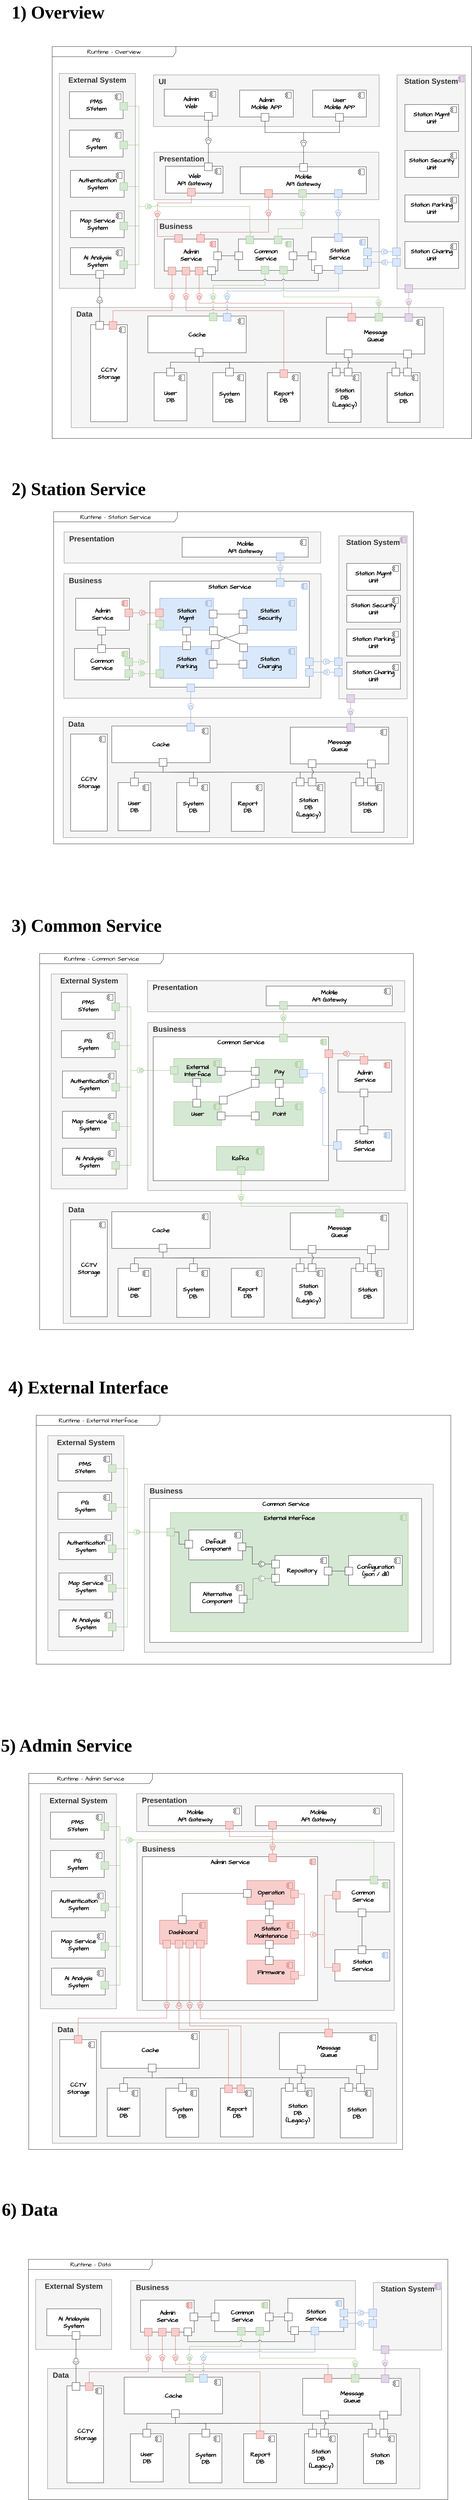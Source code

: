 <mxfile version="21.7.2" type="github">
  <diagram name="페이지-1" id="JxoASVeFad4Ji48Rl9U4">
    <mxGraphModel dx="7566" dy="1929" grid="0" gridSize="10" guides="1" tooltips="1" connect="1" arrows="1" fold="1" page="0" pageScale="1" pageWidth="827" pageHeight="1169" math="0" shadow="0">
      <root>
        <mxCell id="0" />
        <mxCell id="1" parent="0" />
        <mxCell id="5q6ZmmbEK1S_CprdPd-F-1" value="Runtime - Overview" style="shape=umlFrame;whiteSpace=wrap;html=1;pointerEvents=0;recursiveResize=0;container=0;collapsible=0;width=415;hachureGap=4;fontFamily=Architects Daughter;fontSource=https%3A%2F%2Ffonts.googleapis.com%2Fcss%3Ffamily%3DArchitects%2BDaughter;fontSize=20;movable=1;resizable=1;rotatable=1;deletable=1;editable=1;locked=0;connectable=1;height=34;" parent="1" vertex="1">
          <mxGeometry x="-4583" y="-113" width="1407" height="1313" as="geometry" />
        </mxCell>
        <mxCell id="5q6ZmmbEK1S_CprdPd-F-2" value="Data" style="rounded=0;whiteSpace=wrap;html=1;hachureGap=4;fontFamily=Helvetica;fontSize=25;labelBackgroundColor=none;fillColor=#f5f5f5;verticalAlign=top;fontStyle=1;strokeColor=#666666;fontColor=#333333;direction=south;spacingLeft=15;align=left;" parent="1" vertex="1">
          <mxGeometry x="-4519" y="761" width="1249" height="403" as="geometry" />
        </mxCell>
        <mxCell id="5q6ZmmbEK1S_CprdPd-F-3" value="Message&lt;br&gt;Queue" style="html=1;dropTarget=0;whiteSpace=wrap;hachureGap=4;fontFamily=Architects Daughter;fontSource=https%3A%2F%2Ffonts.googleapis.com%2Fcss%3Ffamily%3DArchitects%2BDaughter;fontSize=20;fontStyle=1;direction=south;" parent="1" vertex="1">
          <mxGeometry x="-3663" y="794" width="330" height="123" as="geometry" />
        </mxCell>
        <mxCell id="5q6ZmmbEK1S_CprdPd-F-4" value="" style="shape=module;jettyWidth=8;jettyHeight=4;hachureGap=4;fontFamily=Architects Daughter;fontSource=https%3A%2F%2Ffonts.googleapis.com%2Fcss%3Ffamily%3DArchitects%2BDaughter;fontSize=20;fontStyle=1;direction=east;" parent="5q6ZmmbEK1S_CprdPd-F-3" vertex="1">
          <mxGeometry x="1" width="20" height="20" relative="1" as="geometry">
            <mxPoint x="-27" y="7" as="offset" />
          </mxGeometry>
        </mxCell>
        <mxCell id="5q6ZmmbEK1S_CprdPd-F-5" value="&lt;p style=&quot;margin: 6px 0px 0px; text-align: center; font-size: 25px;&quot;&gt;&lt;b style=&quot;font-size: 25px;&quot;&gt;Station System&lt;/b&gt;&lt;br style=&quot;font-size: 25px;&quot;&gt;&lt;/p&gt;" style="align=left;overflow=fill;html=1;dropTarget=0;whiteSpace=wrap;hachureGap=4;fontFamily=Helvetica;fontSize=25;fillColor=#f5f5f5;strokeColor=#666666;direction=south;fontColor=#333333;" parent="1" vertex="1">
          <mxGeometry x="-3426" y="-18" width="228.75" height="717" as="geometry" />
        </mxCell>
        <mxCell id="5q6ZmmbEK1S_CprdPd-F-6" value="" style="shape=component;jettyWidth=8;jettyHeight=4;hachureGap=4;fontFamily=Architects Daughter;fontSource=https%3A%2F%2Ffonts.googleapis.com%2Fcss%3Ffamily%3DArchitects%2BDaughter;fontSize=16;fillColor=#e1d5e7;strokeColor=#9673a6;" parent="5q6ZmmbEK1S_CprdPd-F-5" vertex="1">
          <mxGeometry x="1" width="20" height="20" relative="1" as="geometry">
            <mxPoint x="-24" y="4" as="offset" />
          </mxGeometry>
        </mxCell>
        <mxCell id="5q6ZmmbEK1S_CprdPd-F-7" value="UI" style="rounded=0;whiteSpace=wrap;html=1;hachureGap=4;fontFamily=Helvetica;fontSize=25;labelBackgroundColor=none;fillColor=#f5f5f5;verticalAlign=top;fontStyle=1;strokeColor=#666666;fontColor=#333333;align=left;spacingLeft=15;" parent="1" vertex="1">
          <mxGeometry x="-4243" y="-18" width="757" height="173" as="geometry" />
        </mxCell>
        <mxCell id="5q6ZmmbEK1S_CprdPd-F-8" value="Presentation" style="rounded=0;whiteSpace=wrap;html=1;hachureGap=4;fontFamily=Helvetica;fontSize=25;labelBackgroundColor=none;fillColor=#f5f5f5;verticalAlign=top;fontStyle=1;strokeColor=#666666;fontColor=#333333;align=left;spacingLeft=15;" parent="1" vertex="1">
          <mxGeometry x="-4241" y="241" width="754" height="159" as="geometry" />
        </mxCell>
        <mxCell id="5q6ZmmbEK1S_CprdPd-F-9" value="External System" style="rounded=0;whiteSpace=wrap;html=1;hachureGap=4;fontFamily=Helvetica;fontSize=25;labelBackgroundColor=none;fillColor=#f5f5f5;verticalAlign=top;fontStyle=1;strokeColor=#666666;fontColor=#333333;" parent="1" vertex="1">
          <mxGeometry x="-4559" y="-23" width="255" height="720" as="geometry" />
        </mxCell>
        <mxCell id="5q6ZmmbEK1S_CprdPd-F-10" value="Station Parking&lt;br&gt;Unit" style="html=1;dropTarget=0;whiteSpace=wrap;hachureGap=4;fontFamily=Architects Daughter;fontSource=https%3A%2F%2Ffonts.googleapis.com%2Fcss%3Ffamily%3DArchitects%2BDaughter;fontSize=20;fontStyle=1" parent="1" vertex="1">
          <mxGeometry x="-3399.63" y="384.35" width="180" height="90" as="geometry" />
        </mxCell>
        <mxCell id="5q6ZmmbEK1S_CprdPd-F-11" value="" style="shape=module;jettyWidth=8;jettyHeight=4;hachureGap=4;fontFamily=Architects Daughter;fontSource=https%3A%2F%2Ffonts.googleapis.com%2Fcss%3Ffamily%3DArchitects%2BDaughter;fontSize=20;fontStyle=1;direction=east;" parent="5q6ZmmbEK1S_CprdPd-F-10" vertex="1">
          <mxGeometry x="1" width="20" height="20" relative="1" as="geometry">
            <mxPoint x="-27" y="7" as="offset" />
          </mxGeometry>
        </mxCell>
        <mxCell id="5q6ZmmbEK1S_CprdPd-F-12" value="Station Charing&lt;br&gt;Unit" style="html=1;dropTarget=0;whiteSpace=wrap;hachureGap=4;fontFamily=Architects Daughter;fontSource=https%3A%2F%2Ffonts.googleapis.com%2Fcss%3Ffamily%3DArchitects%2BDaughter;fontSize=20;fontStyle=1" parent="1" vertex="1">
          <mxGeometry x="-3399.63" y="540.35" width="180" height="90" as="geometry" />
        </mxCell>
        <mxCell id="5q6ZmmbEK1S_CprdPd-F-13" value="" style="shape=module;jettyWidth=8;jettyHeight=4;hachureGap=4;fontFamily=Architects Daughter;fontSource=https%3A%2F%2Ffonts.googleapis.com%2Fcss%3Ffamily%3DArchitects%2BDaughter;fontSize=20;fontStyle=1;direction=east;" parent="5q6ZmmbEK1S_CprdPd-F-12" vertex="1">
          <mxGeometry x="1" width="20" height="20" relative="1" as="geometry">
            <mxPoint x="-27" y="7" as="offset" />
          </mxGeometry>
        </mxCell>
        <mxCell id="5q6ZmmbEK1S_CprdPd-F-14" value="Station Security&lt;br&gt;Unit" style="html=1;dropTarget=0;whiteSpace=wrap;hachureGap=4;fontFamily=Architects Daughter;fontSource=https%3A%2F%2Ffonts.googleapis.com%2Fcss%3Ffamily%3DArchitects%2BDaughter;fontSize=20;fontStyle=1" parent="1" vertex="1">
          <mxGeometry x="-3399.63" y="235.35" width="180" height="90" as="geometry" />
        </mxCell>
        <mxCell id="5q6ZmmbEK1S_CprdPd-F-15" value="" style="shape=module;jettyWidth=8;jettyHeight=4;hachureGap=4;fontFamily=Architects Daughter;fontSource=https%3A%2F%2Ffonts.googleapis.com%2Fcss%3Ffamily%3DArchitects%2BDaughter;fontSize=20;fontStyle=1;direction=east;" parent="5q6ZmmbEK1S_CprdPd-F-14" vertex="1">
          <mxGeometry x="1" width="20" height="20" relative="1" as="geometry">
            <mxPoint x="-27" y="7" as="offset" />
          </mxGeometry>
        </mxCell>
        <mxCell id="5q6ZmmbEK1S_CprdPd-F-16" value="Station Mgmt&lt;br&gt;Unit" style="html=1;dropTarget=0;whiteSpace=wrap;hachureGap=4;fontFamily=Architects Daughter;fontSource=https%3A%2F%2Ffonts.googleapis.com%2Fcss%3Ffamily%3DArchitects%2BDaughter;fontSize=20;fontStyle=1" parent="1" vertex="1">
          <mxGeometry x="-3399.63" y="81.35" width="180" height="90" as="geometry" />
        </mxCell>
        <mxCell id="5q6ZmmbEK1S_CprdPd-F-17" value="" style="shape=module;jettyWidth=8;jettyHeight=4;hachureGap=4;fontFamily=Architects Daughter;fontSource=https%3A%2F%2Ffonts.googleapis.com%2Fcss%3Ffamily%3DArchitects%2BDaughter;fontSize=20;fontStyle=1;direction=east;" parent="5q6ZmmbEK1S_CprdPd-F-16" vertex="1">
          <mxGeometry x="1" width="20" height="20" relative="1" as="geometry">
            <mxPoint x="-27" y="7" as="offset" />
          </mxGeometry>
        </mxCell>
        <mxCell id="5q6ZmmbEK1S_CprdPd-F-18" value="&lt;span&gt;Mobile&lt;br&gt;&lt;/span&gt;API Gateway" style="html=1;dropTarget=0;whiteSpace=wrap;hachureGap=4;fontFamily=Architects Daughter;fontSource=https%3A%2F%2Ffonts.googleapis.com%2Fcss%3Ffamily%3DArchitects%2BDaughter;fontSize=20;fontStyle=1" parent="1" vertex="1">
          <mxGeometry x="-3952" y="290" width="423" height="90" as="geometry" />
        </mxCell>
        <mxCell id="5q6ZmmbEK1S_CprdPd-F-19" value="" style="shape=module;jettyWidth=8;jettyHeight=4;hachureGap=4;fontFamily=Architects Daughter;fontSource=https%3A%2F%2Ffonts.googleapis.com%2Fcss%3Ffamily%3DArchitects%2BDaughter;fontSize=20;direction=east;" parent="5q6ZmmbEK1S_CprdPd-F-18" vertex="1">
          <mxGeometry x="1" width="20" height="20" relative="1" as="geometry">
            <mxPoint x="-27" y="7" as="offset" />
          </mxGeometry>
        </mxCell>
        <mxCell id="5q6ZmmbEK1S_CprdPd-F-20" value="" style="whiteSpace=wrap;html=1;aspect=fixed;hachureGap=4;fontFamily=Architects Daughter;fontSource=https%3A%2F%2Ffonts.googleapis.com%2Fcss%3Ffamily%3DArchitects%2BDaughter;fontSize=20;" parent="1" vertex="1">
          <mxGeometry x="-3752.48" y="279" width="25.969" height="25.969" as="geometry" />
        </mxCell>
        <mxCell id="5q6ZmmbEK1S_CprdPd-F-21" value="&lt;b&gt;Web&lt;br&gt;API Gateway&lt;/b&gt;" style="html=1;dropTarget=0;whiteSpace=wrap;hachureGap=4;fontFamily=Architects Daughter;fontSource=https%3A%2F%2Ffonts.googleapis.com%2Fcss%3Ffamily%3DArchitects%2BDaughter;fontSize=20;" parent="1" vertex="1">
          <mxGeometry x="-4202.5" y="288" width="192.5" height="90" as="geometry" />
        </mxCell>
        <mxCell id="5q6ZmmbEK1S_CprdPd-F-22" value="" style="shape=module;jettyWidth=8;jettyHeight=4;hachureGap=4;fontFamily=Architects Daughter;fontSource=https%3A%2F%2Ffonts.googleapis.com%2Fcss%3Ffamily%3DArchitects%2BDaughter;fontSize=20;direction=east;" parent="5q6ZmmbEK1S_CprdPd-F-21" vertex="1">
          <mxGeometry x="1" width="20" height="20" relative="1" as="geometry">
            <mxPoint x="-27" y="7" as="offset" />
          </mxGeometry>
        </mxCell>
        <mxCell id="5q6ZmmbEK1S_CprdPd-F-23" value="" style="whiteSpace=wrap;html=1;aspect=fixed;hachureGap=4;fontFamily=Architects Daughter;fontSource=https%3A%2F%2Ffonts.googleapis.com%2Fcss%3Ffamily%3DArchitects%2BDaughter;fontSize=20;direction=south;" parent="1" vertex="1">
          <mxGeometry x="-4072" y="277" width="26" height="26" as="geometry" />
        </mxCell>
        <mxCell id="5q6ZmmbEK1S_CprdPd-F-24" style="edgeStyle=orthogonalEdgeStyle;shape=connector;rounded=0;hachureGap=4;jumpStyle=arc;jumpSize=10;orthogonalLoop=1;jettySize=auto;html=1;exitX=0;exitY=0.5;exitDx=0;exitDy=0;entryX=0;entryY=0.5;entryDx=0;entryDy=0;labelBackgroundColor=default;strokeColor=default;fontFamily=Architects Daughter;fontSource=https%3A%2F%2Ffonts.googleapis.com%2Fcss%3Ffamily%3DArchitects%2BDaughter;fontSize=16;fontColor=default;endArrow=none;endFill=0;entryPerimeter=0;" parent="1" source="5q6ZmmbEK1S_CprdPd-F-23" target="5q6ZmmbEK1S_CprdPd-F-25" edge="1">
          <mxGeometry relative="1" as="geometry" />
        </mxCell>
        <mxCell id="5q6ZmmbEK1S_CprdPd-F-25" value="" style="shape=providedRequiredInterface;html=1;verticalLabelPosition=bottom;hachureGap=4;fontFamily=Architects Daughter;fontSource=https%3A%2F%2Ffonts.googleapis.com%2Fcss%3Ffamily%3DArchitects%2BDaughter;fontSize=16;fontColor=default;direction=north;" parent="1" vertex="1">
          <mxGeometry x="-4069" y="193" width="20" height="20" as="geometry" />
        </mxCell>
        <mxCell id="5q6ZmmbEK1S_CprdPd-F-26" style="edgeStyle=orthogonalEdgeStyle;shape=connector;rounded=0;jumpStyle=arc;jumpSize=10;orthogonalLoop=1;jettySize=auto;html=1;exitX=0;exitY=0.5;exitDx=0;exitDy=0;exitPerimeter=0;entryX=0.5;entryY=0;entryDx=0;entryDy=0;labelBackgroundColor=default;strokeColor=default;fontFamily=Helvetica;fontSize=11;fontColor=default;endArrow=none;endFill=0;" parent="1" source="5q6ZmmbEK1S_CprdPd-F-27" target="5q6ZmmbEK1S_CprdPd-F-20" edge="1">
          <mxGeometry relative="1" as="geometry" />
        </mxCell>
        <mxCell id="5q6ZmmbEK1S_CprdPd-F-27" value="" style="shape=providedRequiredInterface;html=1;verticalLabelPosition=bottom;hachureGap=4;fontFamily=Architects Daughter;fontSource=https%3A%2F%2Ffonts.googleapis.com%2Fcss%3Ffamily%3DArchitects%2BDaughter;fontSize=16;fontColor=default;direction=north;" parent="1" vertex="1">
          <mxGeometry x="-3749.51" y="201" width="20" height="20" as="geometry" />
        </mxCell>
        <mxCell id="5q6ZmmbEK1S_CprdPd-F-28" style="edgeStyle=orthogonalEdgeStyle;shape=connector;rounded=0;hachureGap=4;jumpStyle=arc;jumpSize=10;orthogonalLoop=1;jettySize=auto;html=1;exitX=1;exitY=0.5;exitDx=0;exitDy=0;entryX=1;entryY=0.5;entryDx=0;entryDy=0;labelBackgroundColor=default;strokeColor=default;fontFamily=Architects Daughter;fontSource=https%3A%2F%2Ffonts.googleapis.com%2Fcss%3Ffamily%3DArchitects%2BDaughter;fontSize=16;fontColor=default;endArrow=none;endFill=0;exitPerimeter=0;" parent="1" source="5q6ZmmbEK1S_CprdPd-F-25" target="5q6ZmmbEK1S_CprdPd-F-57" edge="1">
          <mxGeometry relative="1" as="geometry">
            <mxPoint x="-4322" y="235" as="sourcePoint" />
          </mxGeometry>
        </mxCell>
        <mxCell id="5q6ZmmbEK1S_CprdPd-F-29" style="edgeStyle=orthogonalEdgeStyle;shape=connector;rounded=0;hachureGap=4;jumpStyle=arc;jumpSize=10;orthogonalLoop=1;jettySize=auto;html=1;exitX=0.5;exitY=1;exitDx=0;exitDy=0;entryX=1;entryY=0.5;entryDx=0;entryDy=0;entryPerimeter=0;labelBackgroundColor=default;strokeColor=default;fontFamily=Architects Daughter;fontSource=https%3A%2F%2Ffonts.googleapis.com%2Fcss%3Ffamily%3DArchitects%2BDaughter;fontSize=16;fontColor=default;endArrow=none;endFill=0;" parent="1" source="5q6ZmmbEK1S_CprdPd-F-64" target="5q6ZmmbEK1S_CprdPd-F-27" edge="1">
          <mxGeometry relative="1" as="geometry">
            <Array as="points">
              <mxPoint x="-3619" y="175" />
              <mxPoint x="-3739" y="175" />
            </Array>
          </mxGeometry>
        </mxCell>
        <mxCell id="5q6ZmmbEK1S_CprdPd-F-30" value="" style="shape=component;jettyWidth=8;jettyHeight=4;hachureGap=4;fontFamily=Architects Daughter;fontSource=https%3A%2F%2Ffonts.googleapis.com%2Fcss%3Ffamily%3DArchitects%2BDaughter;fontSize=16;fontColor=default;" parent="1" vertex="1">
          <mxGeometry x="-3558" y="546" width="20" height="20" as="geometry" />
        </mxCell>
        <mxCell id="5q6ZmmbEK1S_CprdPd-F-31" value="&lt;b&gt;PMS&lt;br&gt;SYstem&lt;/b&gt;" style="html=1;dropTarget=0;whiteSpace=wrap;hachureGap=4;fontFamily=Architects Daughter;fontSource=https%3A%2F%2Ffonts.googleapis.com%2Fcss%3Ffamily%3DArchitects%2BDaughter;fontSize=20;" parent="1" vertex="1">
          <mxGeometry x="-4525" y="38.35" width="180" height="90" as="geometry" />
        </mxCell>
        <mxCell id="5q6ZmmbEK1S_CprdPd-F-32" value="" style="shape=module;jettyWidth=8;jettyHeight=4;hachureGap=4;fontFamily=Architects Daughter;fontSource=https%3A%2F%2Ffonts.googleapis.com%2Fcss%3Ffamily%3DArchitects%2BDaughter;fontSize=20;direction=east;" parent="5q6ZmmbEK1S_CprdPd-F-31" vertex="1">
          <mxGeometry x="1" width="20" height="20" relative="1" as="geometry">
            <mxPoint x="-27" y="7" as="offset" />
          </mxGeometry>
        </mxCell>
        <mxCell id="5q6ZmmbEK1S_CprdPd-F-33" value="PG&lt;br&gt;System" style="html=1;dropTarget=0;whiteSpace=wrap;hachureGap=4;fontFamily=Architects Daughter;fontSource=https%3A%2F%2Ffonts.googleapis.com%2Fcss%3Ffamily%3DArchitects%2BDaughter;fontSize=20;fontStyle=1" parent="1" vertex="1">
          <mxGeometry x="-4525" y="167" width="180" height="90" as="geometry" />
        </mxCell>
        <mxCell id="5q6ZmmbEK1S_CprdPd-F-34" value="" style="shape=module;jettyWidth=8;jettyHeight=4;hachureGap=4;fontFamily=Architects Daughter;fontSource=https%3A%2F%2Ffonts.googleapis.com%2Fcss%3Ffamily%3DArchitects%2BDaughter;fontSize=20;direction=east;" parent="5q6ZmmbEK1S_CprdPd-F-33" vertex="1">
          <mxGeometry x="1" width="20" height="20" relative="1" as="geometry">
            <mxPoint x="-27" y="7" as="offset" />
          </mxGeometry>
        </mxCell>
        <mxCell id="5q6ZmmbEK1S_CprdPd-F-35" value="Authentication&lt;br&gt;System" style="html=1;dropTarget=0;whiteSpace=wrap;hachureGap=4;fontFamily=Architects Daughter;fontSource=https%3A%2F%2Ffonts.googleapis.com%2Fcss%3Ffamily%3DArchitects%2BDaughter;fontSize=20;fontStyle=1" parent="1" vertex="1">
          <mxGeometry x="-4521.5" y="302" width="180" height="90" as="geometry" />
        </mxCell>
        <mxCell id="5q6ZmmbEK1S_CprdPd-F-36" value="" style="shape=module;jettyWidth=8;jettyHeight=4;hachureGap=4;fontFamily=Architects Daughter;fontSource=https%3A%2F%2Ffonts.googleapis.com%2Fcss%3Ffamily%3DArchitects%2BDaughter;fontSize=20;direction=east;" parent="5q6ZmmbEK1S_CprdPd-F-35" vertex="1">
          <mxGeometry x="1" width="20" height="20" relative="1" as="geometry">
            <mxPoint x="-27" y="7" as="offset" />
          </mxGeometry>
        </mxCell>
        <mxCell id="5q6ZmmbEK1S_CprdPd-F-37" value="&lt;b&gt;Map Service&lt;br&gt;System&lt;/b&gt;" style="html=1;dropTarget=0;whiteSpace=wrap;hachureGap=4;fontFamily=Architects Daughter;fontSource=https%3A%2F%2Ffonts.googleapis.com%2Fcss%3Ffamily%3DArchitects%2BDaughter;fontSize=20;" parent="1" vertex="1">
          <mxGeometry x="-4521.5" y="437" width="180" height="90" as="geometry" />
        </mxCell>
        <mxCell id="5q6ZmmbEK1S_CprdPd-F-38" value="" style="shape=module;jettyWidth=8;jettyHeight=4;hachureGap=4;fontFamily=Architects Daughter;fontSource=https%3A%2F%2Ffonts.googleapis.com%2Fcss%3Ffamily%3DArchitects%2BDaughter;fontSize=20;direction=east;" parent="5q6ZmmbEK1S_CprdPd-F-37" vertex="1">
          <mxGeometry x="1" width="20" height="20" relative="1" as="geometry">
            <mxPoint x="-27" y="7" as="offset" />
          </mxGeometry>
        </mxCell>
        <mxCell id="5q6ZmmbEK1S_CprdPd-F-39" value="&lt;b&gt;AI Analysis&lt;br&gt;System&lt;/b&gt;" style="html=1;dropTarget=0;whiteSpace=wrap;hachureGap=4;fontFamily=Architects Daughter;fontSource=https%3A%2F%2Ffonts.googleapis.com%2Fcss%3Ffamily%3DArchitects%2BDaughter;fontSize=20;" parent="1" vertex="1">
          <mxGeometry x="-4521.5" y="561" width="180" height="90" as="geometry" />
        </mxCell>
        <mxCell id="5q6ZmmbEK1S_CprdPd-F-40" value="" style="shape=module;jettyWidth=8;jettyHeight=4;hachureGap=4;fontFamily=Architects Daughter;fontSource=https%3A%2F%2Ffonts.googleapis.com%2Fcss%3Ffamily%3DArchitects%2BDaughter;fontSize=20;direction=east;" parent="5q6ZmmbEK1S_CprdPd-F-39" vertex="1">
          <mxGeometry x="1" width="20" height="20" relative="1" as="geometry">
            <mxPoint x="-27" y="7" as="offset" />
          </mxGeometry>
        </mxCell>
        <mxCell id="5q6ZmmbEK1S_CprdPd-F-41" value="CCTV&lt;br&gt;Storage" style="html=1;dropTarget=0;whiteSpace=wrap;hachureGap=4;fontFamily=Architects Daughter;fontSource=https%3A%2F%2Ffonts.googleapis.com%2Fcss%3Ffamily%3DArchitects%2BDaughter;fontSize=20;fontStyle=1" parent="1" vertex="1">
          <mxGeometry x="-4454" y="819" width="123" height="325" as="geometry" />
        </mxCell>
        <mxCell id="5q6ZmmbEK1S_CprdPd-F-42" value="" style="shape=module;jettyWidth=8;jettyHeight=4;hachureGap=4;fontFamily=Architects Daughter;fontSource=https%3A%2F%2Ffonts.googleapis.com%2Fcss%3Ffamily%3DArchitects%2BDaughter;fontSize=20;fontStyle=1;direction=east;" parent="5q6ZmmbEK1S_CprdPd-F-41" vertex="1">
          <mxGeometry x="1" width="20" height="20" relative="1" as="geometry">
            <mxPoint x="-27" y="7" as="offset" />
          </mxGeometry>
        </mxCell>
        <mxCell id="5q6ZmmbEK1S_CprdPd-F-43" value="Cache" style="html=1;dropTarget=0;whiteSpace=wrap;hachureGap=4;fontFamily=Architects Daughter;fontSource=https%3A%2F%2Ffonts.googleapis.com%2Fcss%3Ffamily%3DArchitects%2BDaughter;fontSize=20;fontStyle=1;direction=south;" parent="1" vertex="1">
          <mxGeometry x="-4262" y="790.0" width="330" height="123" as="geometry" />
        </mxCell>
        <mxCell id="5q6ZmmbEK1S_CprdPd-F-44" value="" style="shape=module;jettyWidth=8;jettyHeight=4;hachureGap=4;fontFamily=Architects Daughter;fontSource=https%3A%2F%2Ffonts.googleapis.com%2Fcss%3Ffamily%3DArchitects%2BDaughter;fontSize=20;fontStyle=1;direction=east;" parent="5q6ZmmbEK1S_CprdPd-F-43" vertex="1">
          <mxGeometry x="1" width="20" height="20" relative="1" as="geometry">
            <mxPoint x="-27" y="7" as="offset" />
          </mxGeometry>
        </mxCell>
        <mxCell id="5q6ZmmbEK1S_CprdPd-F-45" value="User&lt;br&gt;DB" style="html=1;dropTarget=0;whiteSpace=wrap;hachureGap=4;fontFamily=Architects Daughter;fontSource=https%3A%2F%2Ffonts.googleapis.com%2Fcss%3Ffamily%3DArchitects%2BDaughter;fontSize=20;fontStyle=1;direction=south;" parent="1" vertex="1">
          <mxGeometry x="-4241" y="979.65" width="110" height="161.35" as="geometry" />
        </mxCell>
        <mxCell id="5q6ZmmbEK1S_CprdPd-F-46" value="" style="shape=module;jettyWidth=8;jettyHeight=4;hachureGap=4;fontFamily=Architects Daughter;fontSource=https%3A%2F%2Ffonts.googleapis.com%2Fcss%3Ffamily%3DArchitects%2BDaughter;fontSize=20;fontStyle=1;direction=east;" parent="5q6ZmmbEK1S_CprdPd-F-45" vertex="1">
          <mxGeometry x="1" width="20" height="20" relative="1" as="geometry">
            <mxPoint x="-27" y="7" as="offset" />
          </mxGeometry>
        </mxCell>
        <mxCell id="5q6ZmmbEK1S_CprdPd-F-47" value="System&lt;br&gt;DB" style="html=1;dropTarget=0;whiteSpace=wrap;hachureGap=4;fontFamily=Architects Daughter;fontSource=https%3A%2F%2Ffonts.googleapis.com%2Fcss%3Ffamily%3DArchitects%2BDaughter;fontSize=20;fontStyle=1;direction=south;" parent="1" vertex="1">
          <mxGeometry x="-4044" y="979.65" width="110" height="164.35" as="geometry" />
        </mxCell>
        <mxCell id="5q6ZmmbEK1S_CprdPd-F-48" value="" style="shape=module;jettyWidth=8;jettyHeight=4;hachureGap=4;fontFamily=Architects Daughter;fontSource=https%3A%2F%2Ffonts.googleapis.com%2Fcss%3Ffamily%3DArchitects%2BDaughter;fontSize=20;fontStyle=1;direction=east;" parent="5q6ZmmbEK1S_CprdPd-F-47" vertex="1">
          <mxGeometry x="1" width="20" height="20" relative="1" as="geometry">
            <mxPoint x="-27" y="7" as="offset" />
          </mxGeometry>
        </mxCell>
        <mxCell id="5q6ZmmbEK1S_CprdPd-F-49" value="Report&lt;br&gt;DB" style="html=1;dropTarget=0;whiteSpace=wrap;hachureGap=4;fontFamily=Architects Daughter;fontSource=https%3A%2F%2Ffonts.googleapis.com%2Fcss%3Ffamily%3DArchitects%2BDaughter;fontSize=20;fontStyle=1;direction=south;" parent="1" vertex="1">
          <mxGeometry x="-3861" y="979.65" width="110" height="163.35" as="geometry" />
        </mxCell>
        <mxCell id="5q6ZmmbEK1S_CprdPd-F-50" value="" style="shape=module;jettyWidth=8;jettyHeight=4;hachureGap=4;fontFamily=Architects Daughter;fontSource=https%3A%2F%2Ffonts.googleapis.com%2Fcss%3Ffamily%3DArchitects%2BDaughter;fontSize=20;fontStyle=1;direction=east;" parent="5q6ZmmbEK1S_CprdPd-F-49" vertex="1">
          <mxGeometry x="1" width="20" height="20" relative="1" as="geometry">
            <mxPoint x="-27" y="7" as="offset" />
          </mxGeometry>
        </mxCell>
        <mxCell id="5q6ZmmbEK1S_CprdPd-F-51" value="Station&lt;br&gt;DB" style="html=1;dropTarget=0;whiteSpace=wrap;hachureGap=4;fontFamily=Architects Daughter;fontSource=https%3A%2F%2Ffonts.googleapis.com%2Fcss%3Ffamily%3DArchitects%2BDaughter;fontSize=20;fontStyle=1;direction=south;" parent="1" vertex="1">
          <mxGeometry x="-3459" y="979.65" width="110" height="166.35" as="geometry" />
        </mxCell>
        <mxCell id="5q6ZmmbEK1S_CprdPd-F-52" value="" style="shape=module;jettyWidth=8;jettyHeight=4;hachureGap=4;fontFamily=Architects Daughter;fontSource=https%3A%2F%2Ffonts.googleapis.com%2Fcss%3Ffamily%3DArchitects%2BDaughter;fontSize=20;fontStyle=1;direction=east;" parent="5q6ZmmbEK1S_CprdPd-F-51" vertex="1">
          <mxGeometry x="1" width="20" height="20" relative="1" as="geometry">
            <mxPoint x="-27" y="7" as="offset" />
          </mxGeometry>
        </mxCell>
        <mxCell id="5q6ZmmbEK1S_CprdPd-F-53" value="Station&lt;br&gt;DB (Legacy)" style="html=1;dropTarget=0;whiteSpace=wrap;hachureGap=4;fontFamily=Architects Daughter;fontSource=https%3A%2F%2Ffonts.googleapis.com%2Fcss%3Ffamily%3DArchitects%2BDaughter;fontSize=20;fontStyle=1;direction=south;" parent="1" vertex="1">
          <mxGeometry x="-3657" y="979.65" width="110" height="166.35" as="geometry" />
        </mxCell>
        <mxCell id="5q6ZmmbEK1S_CprdPd-F-54" value="" style="shape=module;jettyWidth=8;jettyHeight=4;hachureGap=4;fontFamily=Architects Daughter;fontSource=https%3A%2F%2Ffonts.googleapis.com%2Fcss%3Ffamily%3DArchitects%2BDaughter;fontSize=20;fontStyle=1;direction=east;" parent="5q6ZmmbEK1S_CprdPd-F-53" vertex="1">
          <mxGeometry x="1" width="20" height="20" relative="1" as="geometry">
            <mxPoint x="-27" y="7" as="offset" />
          </mxGeometry>
        </mxCell>
        <mxCell id="5q6ZmmbEK1S_CprdPd-F-55" value="&lt;b&gt;Admin&lt;br&gt;Web&lt;/b&gt;" style="html=1;dropTarget=0;whiteSpace=wrap;hachureGap=4;fontFamily=Architects Daughter;fontSource=https%3A%2F%2Ffonts.googleapis.com%2Fcss%3Ffamily%3DArchitects%2BDaughter;fontSize=20;" parent="1" vertex="1">
          <mxGeometry x="-4207" y="30" width="180" height="90" as="geometry" />
        </mxCell>
        <mxCell id="5q6ZmmbEK1S_CprdPd-F-56" value="" style="shape=module;jettyWidth=8;jettyHeight=4;hachureGap=4;fontFamily=Architects Daughter;fontSource=https%3A%2F%2Ffonts.googleapis.com%2Fcss%3Ffamily%3DArchitects%2BDaughter;fontSize=20;direction=east;" parent="5q6ZmmbEK1S_CprdPd-F-55" vertex="1">
          <mxGeometry x="1" width="20" height="20" relative="1" as="geometry">
            <mxPoint x="-27" y="7" as="offset" />
          </mxGeometry>
        </mxCell>
        <mxCell id="5q6ZmmbEK1S_CprdPd-F-57" value="" style="whiteSpace=wrap;html=1;aspect=fixed;hachureGap=4;fontFamily=Architects Daughter;fontSource=https%3A%2F%2Ffonts.googleapis.com%2Fcss%3Ffamily%3DArchitects%2BDaughter;fontSize=20;direction=south;" parent="1" vertex="1">
          <mxGeometry x="-4072" y="108" width="26" height="26" as="geometry" />
        </mxCell>
        <mxCell id="5q6ZmmbEK1S_CprdPd-F-58" value="&lt;b&gt;Admin&lt;br&gt;Mobile APP&lt;/b&gt;" style="html=1;dropTarget=0;whiteSpace=wrap;hachureGap=4;fontFamily=Architects Daughter;fontSource=https%3A%2F%2Ffonts.googleapis.com%2Fcss%3Ffamily%3DArchitects%2BDaughter;fontSize=20;" parent="1" vertex="1">
          <mxGeometry x="-3954" y="33" width="180" height="90" as="geometry" />
        </mxCell>
        <mxCell id="5q6ZmmbEK1S_CprdPd-F-59" value="" style="shape=module;jettyWidth=8;jettyHeight=4;hachureGap=4;fontFamily=Architects Daughter;fontSource=https%3A%2F%2Ffonts.googleapis.com%2Fcss%3Ffamily%3DArchitects%2BDaughter;fontSize=20;direction=east;" parent="5q6ZmmbEK1S_CprdPd-F-58" vertex="1">
          <mxGeometry x="1" width="20" height="20" relative="1" as="geometry">
            <mxPoint x="-27" y="7" as="offset" />
          </mxGeometry>
        </mxCell>
        <mxCell id="5q6ZmmbEK1S_CprdPd-F-60" style="edgeStyle=orthogonalEdgeStyle;shape=connector;rounded=0;jumpStyle=arc;jumpSize=10;orthogonalLoop=1;jettySize=auto;html=1;exitX=0.5;exitY=1;exitDx=0;exitDy=0;entryX=1;entryY=0.5;entryDx=0;entryDy=0;entryPerimeter=0;labelBackgroundColor=default;strokeColor=default;fontFamily=Helvetica;fontSize=11;fontColor=default;endArrow=none;endFill=0;" parent="1" source="5q6ZmmbEK1S_CprdPd-F-61" target="5q6ZmmbEK1S_CprdPd-F-27" edge="1">
          <mxGeometry relative="1" as="geometry">
            <Array as="points">
              <mxPoint x="-3869" y="175" />
              <mxPoint x="-3739" y="175" />
            </Array>
          </mxGeometry>
        </mxCell>
        <mxCell id="5q6ZmmbEK1S_CprdPd-F-61" value="" style="whiteSpace=wrap;html=1;aspect=fixed;hachureGap=4;fontFamily=Architects Daughter;fontSource=https%3A%2F%2Ffonts.googleapis.com%2Fcss%3Ffamily%3DArchitects%2BDaughter;fontSize=20;" parent="1" vertex="1">
          <mxGeometry x="-3882" y="111" width="26" height="26" as="geometry" />
        </mxCell>
        <mxCell id="5q6ZmmbEK1S_CprdPd-F-62" value="&lt;b&gt;User&lt;br&gt;Mobile APP&lt;/b&gt;" style="html=1;dropTarget=0;whiteSpace=wrap;hachureGap=4;fontFamily=Architects Daughter;fontSource=https%3A%2F%2Ffonts.googleapis.com%2Fcss%3Ffamily%3DArchitects%2BDaughter;fontSize=20;" parent="1" vertex="1">
          <mxGeometry x="-3709" y="33" width="180" height="90" as="geometry" />
        </mxCell>
        <mxCell id="5q6ZmmbEK1S_CprdPd-F-63" value="" style="shape=module;jettyWidth=8;jettyHeight=4;hachureGap=4;fontFamily=Architects Daughter;fontSource=https%3A%2F%2Ffonts.googleapis.com%2Fcss%3Ffamily%3DArchitects%2BDaughter;fontSize=20;direction=east;" parent="5q6ZmmbEK1S_CprdPd-F-62" vertex="1">
          <mxGeometry x="1" width="20" height="20" relative="1" as="geometry">
            <mxPoint x="-27" y="7" as="offset" />
          </mxGeometry>
        </mxCell>
        <mxCell id="5q6ZmmbEK1S_CprdPd-F-64" value="" style="whiteSpace=wrap;html=1;aspect=fixed;hachureGap=4;fontFamily=Architects Daughter;fontSource=https%3A%2F%2Ffonts.googleapis.com%2Fcss%3Ffamily%3DArchitects%2BDaughter;fontSize=20;" parent="1" vertex="1">
          <mxGeometry x="-3632" y="111" width="26" height="26" as="geometry" />
        </mxCell>
        <mxCell id="5q6ZmmbEK1S_CprdPd-F-65" value="Business" style="rounded=0;whiteSpace=wrap;html=1;hachureGap=4;fontFamily=Helvetica;fontSize=25;labelBackgroundColor=none;fillColor=#f5f5f5;verticalAlign=top;fontStyle=1;strokeColor=#666666;fontColor=#333333;align=left;spacingLeft=15;" parent="1" vertex="1">
          <mxGeometry x="-4240" y="466.5" width="754" height="230.5" as="geometry" />
        </mxCell>
        <mxCell id="5q6ZmmbEK1S_CprdPd-F-66" value="Admin&lt;br&gt;Service" style="html=1;dropTarget=0;whiteSpace=wrap;hachureGap=4;fontFamily=Architects Daughter;fontSource=https%3A%2F%2Ffonts.googleapis.com%2Fcss%3Ffamily%3DArchitects%2BDaughter;fontSize=20;fontStyle=1;direction=south;verticalAlign=middle;" parent="1" vertex="1">
          <mxGeometry x="-4207" y="532" width="180" height="107" as="geometry" />
        </mxCell>
        <mxCell id="5q6ZmmbEK1S_CprdPd-F-67" value="" style="shape=module;jettyWidth=8;jettyHeight=4;hachureGap=4;fontFamily=Architects Daughter;fontSource=https%3A%2F%2Ffonts.googleapis.com%2Fcss%3Ffamily%3DArchitects%2BDaughter;fontSize=20;fontStyle=1;direction=east;fillColor=#f8cecc;strokeColor=#b85450;" parent="5q6ZmmbEK1S_CprdPd-F-66" vertex="1">
          <mxGeometry x="1" width="20" height="20" relative="1" as="geometry">
            <mxPoint x="-27" y="7" as="offset" />
          </mxGeometry>
        </mxCell>
        <mxCell id="5q6ZmmbEK1S_CprdPd-F-68" value="Common&lt;br&gt;Service" style="html=1;dropTarget=0;whiteSpace=wrap;hachureGap=4;fontFamily=Architects Daughter;fontSource=https%3A%2F%2Ffonts.googleapis.com%2Fcss%3Ffamily%3DArchitects%2BDaughter;fontSize=20;fontStyle=1;direction=south;verticalAlign=middle;" parent="1" vertex="1">
          <mxGeometry x="-3958" y="532" width="184" height="105" as="geometry" />
        </mxCell>
        <mxCell id="5q6ZmmbEK1S_CprdPd-F-69" value="" style="shape=module;jettyWidth=8;jettyHeight=4;hachureGap=4;fontFamily=Architects Daughter;fontSource=https%3A%2F%2Ffonts.googleapis.com%2Fcss%3Ffamily%3DArchitects%2BDaughter;fontSize=20;fontStyle=1;direction=east;fillColor=#d5e8d4;strokeColor=#82b366;" parent="5q6ZmmbEK1S_CprdPd-F-68" vertex="1">
          <mxGeometry x="1" width="20" height="20" relative="1" as="geometry">
            <mxPoint x="-27" y="7" as="offset" />
          </mxGeometry>
        </mxCell>
        <mxCell id="5q6ZmmbEK1S_CprdPd-F-70" value="Station&lt;br&gt;Service" style="html=1;dropTarget=0;whiteSpace=wrap;hachureGap=4;fontFamily=Architects Daughter;fontSource=https%3A%2F%2Ffonts.googleapis.com%2Fcss%3Ffamily%3DArchitects%2BDaughter;fontSize=20;fontStyle=1;direction=south;verticalAlign=middle;" parent="1" vertex="1">
          <mxGeometry x="-3712.75" y="526" width="187.5" height="111" as="geometry" />
        </mxCell>
        <mxCell id="5q6ZmmbEK1S_CprdPd-F-71" value="" style="shape=module;jettyWidth=8;jettyHeight=4;hachureGap=4;fontFamily=Architects Daughter;fontSource=https%3A%2F%2Ffonts.googleapis.com%2Fcss%3Ffamily%3DArchitects%2BDaughter;fontSize=20;fontStyle=1;direction=east;fillColor=#dae8fc;strokeColor=#6c8ebf;" parent="5q6ZmmbEK1S_CprdPd-F-70" vertex="1">
          <mxGeometry x="1" width="20" height="20" relative="1" as="geometry">
            <mxPoint x="-27" y="7" as="offset" />
          </mxGeometry>
        </mxCell>
        <mxCell id="5q6ZmmbEK1S_CprdPd-F-72" style="edgeStyle=orthogonalEdgeStyle;shape=connector;rounded=0;jumpStyle=arc;jumpSize=10;orthogonalLoop=1;jettySize=auto;html=1;exitX=0.5;exitY=0;exitDx=0;exitDy=0;entryX=1;entryY=0.5;entryDx=0;entryDy=0;entryPerimeter=0;labelBackgroundColor=default;strokeColor=#82b366;fontFamily=Helvetica;fontSize=11;fontColor=default;endArrow=none;endFill=0;fillColor=#d5e8d4;" parent="1" source="5q6ZmmbEK1S_CprdPd-F-73" target="5q6ZmmbEK1S_CprdPd-F-137" edge="1">
          <mxGeometry relative="1" as="geometry">
            <Array as="points">
              <mxPoint x="-4292" y="87" />
              <mxPoint x="-4292" y="423" />
            </Array>
          </mxGeometry>
        </mxCell>
        <mxCell id="5q6ZmmbEK1S_CprdPd-F-73" value="" style="whiteSpace=wrap;html=1;aspect=fixed;hachureGap=4;fontFamily=Architects Daughter;fontSource=https%3A%2F%2Ffonts.googleapis.com%2Fcss%3Ffamily%3DArchitects%2BDaughter;fontSize=20;direction=south;fillColor=#d5e8d4;strokeColor=#82b366;" parent="1" vertex="1">
          <mxGeometry x="-4356" y="74" width="26" height="26" as="geometry" />
        </mxCell>
        <mxCell id="5q6ZmmbEK1S_CprdPd-F-74" style="edgeStyle=orthogonalEdgeStyle;shape=connector;rounded=0;jumpStyle=arc;jumpSize=10;orthogonalLoop=1;jettySize=auto;html=1;exitX=0.5;exitY=0;exitDx=0;exitDy=0;entryX=1;entryY=0.5;entryDx=0;entryDy=0;entryPerimeter=0;labelBackgroundColor=default;strokeColor=#82b366;fontFamily=Helvetica;fontSize=11;fontColor=default;endArrow=none;endFill=0;fillColor=#d5e8d4;" parent="1" source="5q6ZmmbEK1S_CprdPd-F-75" target="5q6ZmmbEK1S_CprdPd-F-137" edge="1">
          <mxGeometry relative="1" as="geometry">
            <Array as="points">
              <mxPoint x="-4292" y="217" />
              <mxPoint x="-4292" y="423" />
            </Array>
          </mxGeometry>
        </mxCell>
        <mxCell id="5q6ZmmbEK1S_CprdPd-F-75" value="" style="whiteSpace=wrap;html=1;aspect=fixed;hachureGap=4;fontFamily=Architects Daughter;fontSource=https%3A%2F%2Ffonts.googleapis.com%2Fcss%3Ffamily%3DArchitects%2BDaughter;fontSize=20;direction=south;fillColor=#d5e8d4;strokeColor=#82b366;" parent="1" vertex="1">
          <mxGeometry x="-4356" y="204" width="26" height="26" as="geometry" />
        </mxCell>
        <mxCell id="5q6ZmmbEK1S_CprdPd-F-76" style="edgeStyle=orthogonalEdgeStyle;shape=connector;rounded=0;jumpStyle=arc;jumpSize=10;orthogonalLoop=1;jettySize=auto;html=1;exitX=0.5;exitY=0;exitDx=0;exitDy=0;entryX=1;entryY=0.5;entryDx=0;entryDy=0;entryPerimeter=0;labelBackgroundColor=default;strokeColor=#82b366;fontFamily=Helvetica;fontSize=11;fontColor=default;endArrow=none;endFill=0;fillColor=#d5e8d4;" parent="1" source="5q6ZmmbEK1S_CprdPd-F-77" target="5q6ZmmbEK1S_CprdPd-F-137" edge="1">
          <mxGeometry relative="1" as="geometry">
            <Array as="points">
              <mxPoint x="-4292" y="356" />
              <mxPoint x="-4292" y="423" />
            </Array>
          </mxGeometry>
        </mxCell>
        <mxCell id="5q6ZmmbEK1S_CprdPd-F-77" value="" style="whiteSpace=wrap;html=1;aspect=fixed;hachureGap=4;fontFamily=Architects Daughter;fontSource=https%3A%2F%2Ffonts.googleapis.com%2Fcss%3Ffamily%3DArchitects%2BDaughter;fontSize=20;direction=south;fillColor=#d5e8d4;strokeColor=#82b366;" parent="1" vertex="1">
          <mxGeometry x="-4356" y="343" width="26" height="26" as="geometry" />
        </mxCell>
        <mxCell id="5q6ZmmbEK1S_CprdPd-F-78" style="edgeStyle=orthogonalEdgeStyle;shape=connector;rounded=0;jumpStyle=arc;jumpSize=10;orthogonalLoop=1;jettySize=auto;html=1;exitX=0.5;exitY=0;exitDx=0;exitDy=0;entryX=1;entryY=0.5;entryDx=0;entryDy=0;entryPerimeter=0;labelBackgroundColor=default;strokeColor=#82b366;fontFamily=Helvetica;fontSize=11;fontColor=default;endArrow=none;endFill=0;fillColor=#d5e8d4;" parent="1" source="5q6ZmmbEK1S_CprdPd-F-79" target="5q6ZmmbEK1S_CprdPd-F-137" edge="1">
          <mxGeometry relative="1" as="geometry">
            <Array as="points">
              <mxPoint x="-4292" y="488" />
              <mxPoint x="-4292" y="423" />
            </Array>
          </mxGeometry>
        </mxCell>
        <mxCell id="5q6ZmmbEK1S_CprdPd-F-79" value="" style="whiteSpace=wrap;html=1;aspect=fixed;hachureGap=4;fontFamily=Architects Daughter;fontSource=https%3A%2F%2Ffonts.googleapis.com%2Fcss%3Ffamily%3DArchitects%2BDaughter;fontSize=20;direction=south;fillColor=#d5e8d4;strokeColor=#82b366;" parent="1" vertex="1">
          <mxGeometry x="-4356" y="475" width="26" height="26" as="geometry" />
        </mxCell>
        <mxCell id="5q6ZmmbEK1S_CprdPd-F-80" style="edgeStyle=orthogonalEdgeStyle;shape=connector;rounded=0;jumpStyle=none;jumpSize=10;orthogonalLoop=1;jettySize=auto;html=1;exitX=0.5;exitY=0;exitDx=0;exitDy=0;entryX=1;entryY=0.5;entryDx=0;entryDy=0;entryPerimeter=0;labelBackgroundColor=default;strokeColor=#82b366;fontFamily=Helvetica;fontSize=11;fontColor=default;endArrow=none;endFill=0;fillColor=#d5e8d4;" parent="1" source="5q6ZmmbEK1S_CprdPd-F-81" target="5q6ZmmbEK1S_CprdPd-F-137" edge="1">
          <mxGeometry relative="1" as="geometry">
            <Array as="points">
              <mxPoint x="-4292" y="618" />
              <mxPoint x="-4292" y="423" />
            </Array>
          </mxGeometry>
        </mxCell>
        <mxCell id="5q6ZmmbEK1S_CprdPd-F-81" value="" style="whiteSpace=wrap;html=1;aspect=fixed;hachureGap=4;fontFamily=Architects Daughter;fontSource=https%3A%2F%2Ffonts.googleapis.com%2Fcss%3Ffamily%3DArchitects%2BDaughter;fontSize=20;direction=south;fillColor=#d5e8d4;strokeColor=#82b366;" parent="1" vertex="1">
          <mxGeometry x="-4356" y="605" width="26" height="26" as="geometry" />
        </mxCell>
        <mxCell id="5q6ZmmbEK1S_CprdPd-F-82" value="" style="whiteSpace=wrap;html=1;aspect=fixed;hachureGap=4;fontFamily=Architects Daughter;fontSource=https%3A%2F%2Ffonts.googleapis.com%2Fcss%3Ffamily%3DArchitects%2BDaughter;fontSize=20;direction=south;" parent="1" vertex="1">
          <mxGeometry x="-4436.5" y="637" width="26" height="26" as="geometry" />
        </mxCell>
        <mxCell id="5q6ZmmbEK1S_CprdPd-F-83" style="edgeStyle=orthogonalEdgeStyle;shape=connector;rounded=0;jumpStyle=arc;jumpSize=10;orthogonalLoop=1;jettySize=auto;html=1;exitX=0;exitY=0.5;exitDx=0;exitDy=0;exitPerimeter=0;entryX=1;entryY=0.5;entryDx=0;entryDy=0;labelBackgroundColor=default;strokeColor=default;fontFamily=Helvetica;fontSize=11;fontColor=default;endArrow=none;endFill=0;" parent="1" source="5q6ZmmbEK1S_CprdPd-F-84" target="5q6ZmmbEK1S_CprdPd-F-82" edge="1">
          <mxGeometry relative="1" as="geometry" />
        </mxCell>
        <mxCell id="5q6ZmmbEK1S_CprdPd-F-84" value="" style="shape=providedRequiredInterface;html=1;verticalLabelPosition=bottom;hachureGap=4;fontFamily=Architects Daughter;fontSource=https%3A%2F%2Ffonts.googleapis.com%2Fcss%3Ffamily%3DArchitects%2BDaughter;fontSize=16;fontColor=default;direction=south;" parent="1" vertex="1">
          <mxGeometry x="-4433.5" y="726" width="20" height="20" as="geometry" />
        </mxCell>
        <mxCell id="5q6ZmmbEK1S_CprdPd-F-85" style="edgeStyle=orthogonalEdgeStyle;shape=connector;rounded=0;jumpStyle=arc;jumpSize=10;orthogonalLoop=1;jettySize=auto;html=1;exitX=0;exitY=0.5;exitDx=0;exitDy=0;entryX=1;entryY=0.5;entryDx=0;entryDy=0;entryPerimeter=0;labelBackgroundColor=default;strokeColor=default;fontFamily=Helvetica;fontSize=11;fontColor=default;endArrow=none;endFill=0;" parent="1" source="5q6ZmmbEK1S_CprdPd-F-86" target="5q6ZmmbEK1S_CprdPd-F-84" edge="1">
          <mxGeometry relative="1" as="geometry" />
        </mxCell>
        <mxCell id="5q6ZmmbEK1S_CprdPd-F-86" value="" style="whiteSpace=wrap;html=1;aspect=fixed;hachureGap=4;fontFamily=Architects Daughter;fontSource=https%3A%2F%2Ffonts.googleapis.com%2Fcss%3Ffamily%3DArchitects%2BDaughter;fontSize=20;direction=south;" parent="1" vertex="1">
          <mxGeometry x="-4436.5" y="808" width="26" height="26" as="geometry" />
        </mxCell>
        <mxCell id="5q6ZmmbEK1S_CprdPd-F-87" style="edgeStyle=orthogonalEdgeStyle;shape=connector;rounded=0;jumpStyle=arc;jumpSize=10;orthogonalLoop=1;jettySize=auto;html=1;exitX=1;exitY=0.5;exitDx=0;exitDy=0;entryX=1;entryY=0.5;entryDx=0;entryDy=0;entryPerimeter=0;labelBackgroundColor=default;strokeColor=#b85450;fontFamily=Helvetica;fontSize=11;fontColor=default;endArrow=none;endFill=0;fillColor=#f8cecc;" parent="1" source="5q6ZmmbEK1S_CprdPd-F-88" edge="1">
          <mxGeometry relative="1" as="geometry">
            <mxPoint x="-4181" y="715" as="targetPoint" />
          </mxGeometry>
        </mxCell>
        <mxCell id="5q6ZmmbEK1S_CprdPd-F-88" value="" style="whiteSpace=wrap;html=1;aspect=fixed;hachureGap=4;fontFamily=Architects Daughter;fontSource=https%3A%2F%2Ffonts.googleapis.com%2Fcss%3Ffamily%3DArchitects%2BDaughter;fontSize=20;direction=south;fillColor=#f8cecc;strokeColor=#b85450;" parent="1" vertex="1">
          <mxGeometry x="-4194" y="626" width="26" height="26" as="geometry" />
        </mxCell>
        <mxCell id="5q6ZmmbEK1S_CprdPd-F-89" style="edgeStyle=orthogonalEdgeStyle;shape=connector;rounded=0;jumpStyle=arc;jumpSize=10;orthogonalLoop=1;jettySize=auto;html=1;exitX=1;exitY=0.5;exitDx=0;exitDy=0;entryX=1;entryY=0.5;entryDx=0;entryDy=0;entryPerimeter=0;labelBackgroundColor=default;strokeColor=#b85450;fontFamily=Helvetica;fontSize=11;fontColor=default;endArrow=none;endFill=0;fillColor=#f8cecc;" parent="1" source="5q6ZmmbEK1S_CprdPd-F-90" edge="1">
          <mxGeometry relative="1" as="geometry">
            <mxPoint x="-4134" y="715" as="targetPoint" />
          </mxGeometry>
        </mxCell>
        <mxCell id="5q6ZmmbEK1S_CprdPd-F-90" value="" style="whiteSpace=wrap;html=1;aspect=fixed;hachureGap=4;fontFamily=Architects Daughter;fontSource=https%3A%2F%2Ffonts.googleapis.com%2Fcss%3Ffamily%3DArchitects%2BDaughter;fontSize=20;direction=south;fillColor=#f8cecc;strokeColor=#b85450;" parent="1" vertex="1">
          <mxGeometry x="-4147" y="626" width="26" height="26" as="geometry" />
        </mxCell>
        <mxCell id="5q6ZmmbEK1S_CprdPd-F-91" style="edgeStyle=orthogonalEdgeStyle;shape=connector;rounded=0;jumpStyle=arc;jumpSize=10;orthogonalLoop=1;jettySize=auto;html=1;exitX=1;exitY=0.5;exitDx=0;exitDy=0;entryX=1;entryY=0.5;entryDx=0;entryDy=0;entryPerimeter=0;labelBackgroundColor=default;strokeColor=#b85450;fontFamily=Helvetica;fontSize=11;fontColor=default;endArrow=none;endFill=0;fillColor=#f8cecc;" parent="1" source="5q6ZmmbEK1S_CprdPd-F-92" target="5q6ZmmbEK1S_CprdPd-F-126" edge="1">
          <mxGeometry relative="1" as="geometry" />
        </mxCell>
        <mxCell id="5q6ZmmbEK1S_CprdPd-F-92" value="" style="whiteSpace=wrap;html=1;aspect=fixed;hachureGap=4;fontFamily=Architects Daughter;fontSource=https%3A%2F%2Ffonts.googleapis.com%2Fcss%3Ffamily%3DArchitects%2BDaughter;fontSize=20;direction=south;fillColor=#f8cecc;strokeColor=#b85450;" parent="1" vertex="1">
          <mxGeometry x="-4103" y="626" width="26" height="26" as="geometry" />
        </mxCell>
        <mxCell id="5q6ZmmbEK1S_CprdPd-F-93" value="" style="whiteSpace=wrap;html=1;aspect=fixed;hachureGap=4;fontFamily=Architects Daughter;fontSource=https%3A%2F%2Ffonts.googleapis.com%2Fcss%3Ffamily%3DArchitects%2BDaughter;fontSize=20;direction=south;fillColor=#f8cecc;strokeColor=#b85450;" parent="1" vertex="1">
          <mxGeometry x="-4392" y="808.35" width="26" height="26" as="geometry" />
        </mxCell>
        <mxCell id="5q6ZmmbEK1S_CprdPd-F-94" value="" style="whiteSpace=wrap;html=1;aspect=fixed;hachureGap=4;fontFamily=Architects Daughter;fontSource=https%3A%2F%2Ffonts.googleapis.com%2Fcss%3Ffamily%3DArchitects%2BDaughter;fontSize=20;direction=south;fillColor=#f8cecc;strokeColor=#b85450;" parent="1" vertex="1">
          <mxGeometry x="-3819" y="970" width="26" height="26" as="geometry" />
        </mxCell>
        <mxCell id="5q6ZmmbEK1S_CprdPd-F-95" style="edgeStyle=orthogonalEdgeStyle;shape=connector;rounded=0;jumpStyle=arc;jumpSize=10;orthogonalLoop=1;jettySize=auto;html=1;exitX=0;exitY=0.5;exitDx=0;exitDy=0;exitPerimeter=0;entryX=0;entryY=0.5;entryDx=0;entryDy=0;labelBackgroundColor=default;strokeColor=#b85450;fontFamily=Helvetica;fontSize=11;fontColor=default;endArrow=none;endFill=0;fillColor=#f8cecc;" parent="1" source="5q6ZmmbEK1S_CprdPd-F-96" target="5q6ZmmbEK1S_CprdPd-F-93" edge="1">
          <mxGeometry relative="1" as="geometry" />
        </mxCell>
        <mxCell id="5q6ZmmbEK1S_CprdPd-F-96" value="" style="shape=providedRequiredInterface;html=1;verticalLabelPosition=bottom;hachureGap=4;fontFamily=Architects Daughter;fontSource=https%3A%2F%2Ffonts.googleapis.com%2Fcss%3Ffamily%3DArchitects%2BDaughter;fontSize=16;direction=north;fillColor=#f8cecc;strokeColor=#b85450;" parent="1" vertex="1">
          <mxGeometry x="-4191" y="715" width="20" height="20" as="geometry" />
        </mxCell>
        <mxCell id="5q6ZmmbEK1S_CprdPd-F-97" value="" style="shape=providedRequiredInterface;html=1;verticalLabelPosition=bottom;hachureGap=4;fontFamily=Architects Daughter;fontSource=https%3A%2F%2Ffonts.googleapis.com%2Fcss%3Ffamily%3DArchitects%2BDaughter;fontSize=16;direction=north;fillColor=#f8cecc;strokeColor=#b85450;" parent="1" vertex="1">
          <mxGeometry x="-4144" y="715" width="20" height="20" as="geometry" />
        </mxCell>
        <mxCell id="5q6ZmmbEK1S_CprdPd-F-98" value="" style="whiteSpace=wrap;html=1;aspect=fixed;hachureGap=4;fontFamily=Architects Daughter;fontSource=https%3A%2F%2Ffonts.googleapis.com%2Fcss%3Ffamily%3DArchitects%2BDaughter;fontSize=20;direction=south;fillColor=#f8cecc;strokeColor=#b85450;" parent="1" vertex="1">
          <mxGeometry x="-4172" y="517" width="26" height="26" as="geometry" />
        </mxCell>
        <mxCell id="5q6ZmmbEK1S_CprdPd-F-99" value="" style="whiteSpace=wrap;html=1;aspect=fixed;hachureGap=4;fontFamily=Architects Daughter;fontSource=https%3A%2F%2Ffonts.googleapis.com%2Fcss%3Ffamily%3DArchitects%2BDaughter;fontSize=20;direction=south;fillColor=#f8cecc;strokeColor=#b85450;" parent="1" vertex="1">
          <mxGeometry x="-4098" y="517" width="26" height="26" as="geometry" />
        </mxCell>
        <mxCell id="5q6ZmmbEK1S_CprdPd-F-100" style="edgeStyle=orthogonalEdgeStyle;shape=connector;rounded=0;jumpStyle=arc;jumpSize=10;orthogonalLoop=1;jettySize=auto;html=1;exitX=1;exitY=0.5;exitDx=0;exitDy=0;entryX=1;entryY=0.5;entryDx=0;entryDy=0;entryPerimeter=0;labelBackgroundColor=default;strokeColor=#b85450;fontFamily=Helvetica;fontSize=11;fontColor=default;endArrow=none;endFill=0;fillColor=#f8cecc;" parent="1" source="5q6ZmmbEK1S_CprdPd-F-101" target="5q6ZmmbEK1S_CprdPd-F-115" edge="1">
          <mxGeometry relative="1" as="geometry">
            <Array as="points">
              <mxPoint x="-4116" y="411" />
              <mxPoint x="-4230" y="411" />
            </Array>
          </mxGeometry>
        </mxCell>
        <mxCell id="5q6ZmmbEK1S_CprdPd-F-101" value="" style="whiteSpace=wrap;html=1;aspect=fixed;hachureGap=4;fontFamily=Architects Daughter;fontSource=https%3A%2F%2Ffonts.googleapis.com%2Fcss%3Ffamily%3DArchitects%2BDaughter;fontSize=20;direction=south;fillColor=#f8cecc;strokeColor=#b85450;" parent="1" vertex="1">
          <mxGeometry x="-4129" y="362" width="26" height="26" as="geometry" />
        </mxCell>
        <mxCell id="5q6ZmmbEK1S_CprdPd-F-102" style="edgeStyle=orthogonalEdgeStyle;shape=connector;rounded=0;jumpStyle=arc;jumpSize=10;orthogonalLoop=1;jettySize=auto;html=1;exitX=1;exitY=0.5;exitDx=0;exitDy=0;entryX=1;entryY=0.5;entryDx=0;entryDy=0;entryPerimeter=0;labelBackgroundColor=default;strokeColor=#b85450;fontFamily=Helvetica;fontSize=11;fontColor=default;endArrow=none;endFill=0;fillColor=#f8cecc;" parent="1" source="5q6ZmmbEK1S_CprdPd-F-103" target="5q6ZmmbEK1S_CprdPd-F-113" edge="1">
          <mxGeometry relative="1" as="geometry" />
        </mxCell>
        <mxCell id="5q6ZmmbEK1S_CprdPd-F-103" value="" style="whiteSpace=wrap;html=1;aspect=fixed;hachureGap=4;fontFamily=Architects Daughter;fontSource=https%3A%2F%2Ffonts.googleapis.com%2Fcss%3Ffamily%3DArchitects%2BDaughter;fontSize=20;direction=south;fillColor=#f8cecc;strokeColor=#b85450;" parent="1" vertex="1">
          <mxGeometry x="-3870" y="366" width="26" height="26" as="geometry" />
        </mxCell>
        <mxCell id="5q6ZmmbEK1S_CprdPd-F-104" style="edgeStyle=orthogonalEdgeStyle;shape=connector;rounded=0;jumpStyle=arc;jumpSize=10;orthogonalLoop=1;jettySize=auto;html=1;exitX=1;exitY=0.5;exitDx=0;exitDy=0;entryX=1;entryY=0.5;entryDx=0;entryDy=0;entryPerimeter=0;labelBackgroundColor=default;strokeColor=#82b366;fontFamily=Helvetica;fontSize=11;fontColor=default;endArrow=none;endFill=0;fillColor=#d5e8d4;" parent="1" source="5q6ZmmbEK1S_CprdPd-F-105" target="5q6ZmmbEK1S_CprdPd-F-109" edge="1">
          <mxGeometry relative="1" as="geometry" />
        </mxCell>
        <mxCell id="5q6ZmmbEK1S_CprdPd-F-105" value="" style="whiteSpace=wrap;html=1;aspect=fixed;hachureGap=4;fontFamily=Architects Daughter;fontSource=https%3A%2F%2Ffonts.googleapis.com%2Fcss%3Ffamily%3DArchitects%2BDaughter;fontSize=20;direction=south;fillColor=#d5e8d4;strokeColor=#82b366;" parent="1" vertex="1">
          <mxGeometry x="-3756" y="366" width="26" height="26" as="geometry" />
        </mxCell>
        <mxCell id="5q6ZmmbEK1S_CprdPd-F-106" style="edgeStyle=orthogonalEdgeStyle;shape=connector;rounded=0;jumpStyle=arc;jumpSize=10;orthogonalLoop=1;jettySize=auto;html=1;exitX=1;exitY=0.5;exitDx=0;exitDy=0;entryX=1;entryY=0.5;entryDx=0;entryDy=0;entryPerimeter=0;labelBackgroundColor=default;strokeColor=#6c8ebf;fontFamily=Helvetica;fontSize=11;fontColor=default;endArrow=none;endFill=0;fillColor=#dae8fc;" parent="1" source="5q6ZmmbEK1S_CprdPd-F-107" target="5q6ZmmbEK1S_CprdPd-F-111" edge="1">
          <mxGeometry relative="1" as="geometry" />
        </mxCell>
        <mxCell id="5q6ZmmbEK1S_CprdPd-F-107" value="" style="whiteSpace=wrap;html=1;aspect=fixed;hachureGap=4;fontFamily=Architects Daughter;fontSource=https%3A%2F%2Ffonts.googleapis.com%2Fcss%3Ffamily%3DArchitects%2BDaughter;fontSize=20;direction=south;fillColor=#dae8fc;strokeColor=#6c8ebf;" parent="1" vertex="1">
          <mxGeometry x="-3636" y="366" width="26" height="26" as="geometry" />
        </mxCell>
        <mxCell id="5q6ZmmbEK1S_CprdPd-F-108" style="edgeStyle=orthogonalEdgeStyle;shape=connector;rounded=0;jumpStyle=arc;jumpSize=10;orthogonalLoop=1;jettySize=auto;html=1;exitX=0;exitY=0.5;exitDx=0;exitDy=0;exitPerimeter=0;entryX=0;entryY=0.5;entryDx=0;entryDy=0;labelBackgroundColor=default;strokeColor=#82b366;fontFamily=Helvetica;fontSize=11;fontColor=default;endArrow=none;endFill=0;fillColor=#d5e8d4;" parent="1" source="5q6ZmmbEK1S_CprdPd-F-109" target="5q6ZmmbEK1S_CprdPd-F-116" edge="1">
          <mxGeometry relative="1" as="geometry">
            <Array as="points">
              <mxPoint x="-3743" y="497" />
              <mxPoint x="-3825" y="497" />
            </Array>
          </mxGeometry>
        </mxCell>
        <mxCell id="5q6ZmmbEK1S_CprdPd-F-109" value="" style="shape=providedRequiredInterface;html=1;verticalLabelPosition=bottom;hachureGap=4;fontFamily=Architects Daughter;fontSource=https%3A%2F%2Ffonts.googleapis.com%2Fcss%3Ffamily%3DArchitects%2BDaughter;fontSize=16;direction=north;fillColor=#d5e8d4;strokeColor=#82b366;" parent="1" vertex="1">
          <mxGeometry x="-3753" y="435" width="20" height="20" as="geometry" />
        </mxCell>
        <mxCell id="5q6ZmmbEK1S_CprdPd-F-110" style="edgeStyle=orthogonalEdgeStyle;shape=connector;rounded=0;jumpStyle=arc;jumpSize=10;orthogonalLoop=1;jettySize=auto;html=1;exitX=0;exitY=0.5;exitDx=0;exitDy=0;exitPerimeter=0;entryX=0;entryY=0.5;entryDx=0;entryDy=0;labelBackgroundColor=default;strokeColor=#6c8ebf;fontFamily=Helvetica;fontSize=11;fontColor=default;endArrow=none;endFill=0;fillColor=#dae8fc;" parent="1" source="5q6ZmmbEK1S_CprdPd-F-111" target="5q6ZmmbEK1S_CprdPd-F-122" edge="1">
          <mxGeometry relative="1" as="geometry" />
        </mxCell>
        <mxCell id="5q6ZmmbEK1S_CprdPd-F-111" value="" style="shape=providedRequiredInterface;html=1;verticalLabelPosition=bottom;hachureGap=4;fontFamily=Architects Daughter;fontSource=https%3A%2F%2Ffonts.googleapis.com%2Fcss%3Ffamily%3DArchitects%2BDaughter;fontSize=16;direction=north;fillColor=#dae8fc;strokeColor=#6c8ebf;" parent="1" vertex="1">
          <mxGeometry x="-3633" y="435" width="20" height="20" as="geometry" />
        </mxCell>
        <mxCell id="5q6ZmmbEK1S_CprdPd-F-112" style="edgeStyle=orthogonalEdgeStyle;shape=connector;rounded=0;jumpStyle=arc;jumpSize=10;orthogonalLoop=1;jettySize=auto;html=1;exitX=0;exitY=0.5;exitDx=0;exitDy=0;exitPerimeter=0;entryX=0;entryY=0.5;entryDx=0;entryDy=0;labelBackgroundColor=default;strokeColor=#b85450;fontFamily=Helvetica;fontSize=11;fontColor=default;endArrow=none;endFill=0;fillColor=#f8cecc;" parent="1" source="5q6ZmmbEK1S_CprdPd-F-113" target="5q6ZmmbEK1S_CprdPd-F-99" edge="1">
          <mxGeometry relative="1" as="geometry">
            <Array as="points">
              <mxPoint x="-3857" y="509" />
              <mxPoint x="-4085" y="509" />
            </Array>
          </mxGeometry>
        </mxCell>
        <mxCell id="5q6ZmmbEK1S_CprdPd-F-113" value="" style="shape=providedRequiredInterface;html=1;verticalLabelPosition=bottom;hachureGap=4;fontFamily=Architects Daughter;fontSource=https%3A%2F%2Ffonts.googleapis.com%2Fcss%3Ffamily%3DArchitects%2BDaughter;fontSize=16;direction=north;fillColor=#f8cecc;strokeColor=#b85450;" parent="1" vertex="1">
          <mxGeometry x="-3867" y="435" width="20" height="20" as="geometry" />
        </mxCell>
        <mxCell id="5q6ZmmbEK1S_CprdPd-F-114" style="edgeStyle=orthogonalEdgeStyle;shape=connector;rounded=0;jumpStyle=arc;jumpSize=10;orthogonalLoop=1;jettySize=auto;html=1;exitX=0;exitY=0.5;exitDx=0;exitDy=0;exitPerimeter=0;entryX=0.25;entryY=1;entryDx=0;entryDy=0;labelBackgroundColor=default;strokeColor=#b85450;fontFamily=Helvetica;fontSize=11;fontColor=default;endArrow=none;endFill=0;fillColor=#f8cecc;" parent="1" source="5q6ZmmbEK1S_CprdPd-F-115" target="5q6ZmmbEK1S_CprdPd-F-98" edge="1">
          <mxGeometry relative="1" as="geometry" />
        </mxCell>
        <mxCell id="5q6ZmmbEK1S_CprdPd-F-115" value="" style="shape=providedRequiredInterface;html=1;verticalLabelPosition=bottom;hachureGap=4;fontFamily=Architects Daughter;fontSource=https%3A%2F%2Ffonts.googleapis.com%2Fcss%3Ffamily%3DArchitects%2BDaughter;fontSize=16;direction=north;fillColor=#f8cecc;strokeColor=#b85450;" parent="1" vertex="1">
          <mxGeometry x="-4240" y="438" width="20" height="20" as="geometry" />
        </mxCell>
        <mxCell id="5q6ZmmbEK1S_CprdPd-F-116" value="" style="whiteSpace=wrap;html=1;aspect=fixed;hachureGap=4;fontFamily=Architects Daughter;fontSource=https%3A%2F%2Ffonts.googleapis.com%2Fcss%3Ffamily%3DArchitects%2BDaughter;fontSize=20;direction=south;fillColor=#d5e8d4;strokeColor=#82b366;" parent="1" vertex="1">
          <mxGeometry x="-3838" y="522" width="26" height="26" as="geometry" />
        </mxCell>
        <mxCell id="5q6ZmmbEK1S_CprdPd-F-117" style="edgeStyle=orthogonalEdgeStyle;shape=connector;rounded=0;jumpStyle=arc;jumpSize=10;orthogonalLoop=1;jettySize=auto;html=1;exitX=1;exitY=0.5;exitDx=0;exitDy=0;entryX=1;entryY=0.5;entryDx=0;entryDy=0;entryPerimeter=0;labelBackgroundColor=default;strokeColor=#82b366;fontFamily=Helvetica;fontSize=11;fontColor=default;endArrow=none;endFill=0;fillColor=#d5e8d4;" parent="1" source="5q6ZmmbEK1S_CprdPd-F-118" target="5q6ZmmbEK1S_CprdPd-F-168" edge="1">
          <mxGeometry relative="1" as="geometry">
            <Array as="points">
              <mxPoint x="-3869" y="687" />
              <mxPoint x="-4043" y="687" />
            </Array>
          </mxGeometry>
        </mxCell>
        <mxCell id="5q6ZmmbEK1S_CprdPd-F-118" value="" style="whiteSpace=wrap;html=1;aspect=fixed;hachureGap=4;fontFamily=Architects Daughter;fontSource=https%3A%2F%2Ffonts.googleapis.com%2Fcss%3Ffamily%3DArchitects%2BDaughter;fontSize=20;direction=south;fillColor=#d5e8d4;strokeColor=#82b366;" parent="1" vertex="1">
          <mxGeometry x="-3882" y="623" width="26" height="26" as="geometry" />
        </mxCell>
        <mxCell id="5q6ZmmbEK1S_CprdPd-F-119" style="edgeStyle=orthogonalEdgeStyle;shape=connector;rounded=0;orthogonalLoop=1;jettySize=auto;html=1;exitX=1;exitY=0.5;exitDx=0;exitDy=0;entryX=1;entryY=0.5;entryDx=0;entryDy=0;entryPerimeter=0;labelBackgroundColor=default;strokeColor=#82b366;fontFamily=Helvetica;fontSize=11;fontColor=default;endArrow=none;endFill=0;fillColor=#d5e8d4;" parent="1" source="5q6ZmmbEK1S_CprdPd-F-120" target="5q6ZmmbEK1S_CprdPd-F-405" edge="1">
          <mxGeometry relative="1" as="geometry">
            <Array as="points">
              <mxPoint x="-3807" y="726" />
              <mxPoint x="-3487" y="726" />
            </Array>
          </mxGeometry>
        </mxCell>
        <mxCell id="5q6ZmmbEK1S_CprdPd-F-120" value="" style="whiteSpace=wrap;html=1;aspect=fixed;hachureGap=4;fontFamily=Architects Daughter;fontSource=https%3A%2F%2Ffonts.googleapis.com%2Fcss%3Ffamily%3DArchitects%2BDaughter;fontSize=20;direction=south;fillColor=#d5e8d4;strokeColor=#82b366;" parent="1" vertex="1">
          <mxGeometry x="-3820" y="623" width="26" height="26" as="geometry" />
        </mxCell>
        <mxCell id="5q6ZmmbEK1S_CprdPd-F-121" value="" style="whiteSpace=wrap;html=1;aspect=fixed;hachureGap=4;fontFamily=Architects Daughter;fontSource=https%3A%2F%2Ffonts.googleapis.com%2Fcss%3Ffamily%3DArchitects%2BDaughter;fontSize=20;direction=south;fillColor=#d5e8d4;strokeColor=#82b366;" parent="1" vertex="1">
          <mxGeometry x="-4056" y="780" width="26" height="26" as="geometry" />
        </mxCell>
        <mxCell id="5q6ZmmbEK1S_CprdPd-F-122" value="" style="whiteSpace=wrap;html=1;aspect=fixed;hachureGap=4;fontFamily=Architects Daughter;fontSource=https%3A%2F%2Ffonts.googleapis.com%2Fcss%3Ffamily%3DArchitects%2BDaughter;fontSize=20;direction=south;fillColor=#dae8fc;strokeColor=#6c8ebf;" parent="1" vertex="1">
          <mxGeometry x="-3636" y="514" width="26" height="26" as="geometry" />
        </mxCell>
        <mxCell id="5q6ZmmbEK1S_CprdPd-F-123" value="" style="whiteSpace=wrap;html=1;aspect=fixed;hachureGap=4;fontFamily=Architects Daughter;fontSource=https%3A%2F%2Ffonts.googleapis.com%2Fcss%3Ffamily%3DArchitects%2BDaughter;fontSize=20;direction=south;fillColor=#e1d5e7;strokeColor=#9673a6;" parent="1" vertex="1">
          <mxGeometry x="-3399.63" y="685" width="26" height="26" as="geometry" />
        </mxCell>
        <mxCell id="5q6ZmmbEK1S_CprdPd-F-124" style="edgeStyle=orthogonalEdgeStyle;shape=connector;rounded=0;jumpStyle=arc;jumpSize=10;orthogonalLoop=1;jettySize=auto;html=1;exitX=1;exitY=0.5;exitDx=0;exitDy=0;exitPerimeter=0;entryX=1;entryY=0.5;entryDx=0;entryDy=0;labelBackgroundColor=default;strokeColor=#9673a6;fontFamily=Helvetica;fontSize=11;fontColor=default;endArrow=none;endFill=0;fillColor=#e1d5e7;" parent="1" source="5q6ZmmbEK1S_CprdPd-F-125" target="5q6ZmmbEK1S_CprdPd-F-123" edge="1">
          <mxGeometry relative="1" as="geometry" />
        </mxCell>
        <mxCell id="5q6ZmmbEK1S_CprdPd-F-125" value="" style="shape=providedRequiredInterface;html=1;verticalLabelPosition=bottom;hachureGap=4;fontFamily=Architects Daughter;fontSource=https%3A%2F%2Ffonts.googleapis.com%2Fcss%3Ffamily%3DArchitects%2BDaughter;fontSize=16;direction=north;fillColor=#e1d5e7;strokeColor=#9673a6;" parent="1" vertex="1">
          <mxGeometry x="-3396.63" y="733" width="20" height="20" as="geometry" />
        </mxCell>
        <mxCell id="5q6ZmmbEK1S_CprdPd-F-126" value="" style="shape=providedRequiredInterface;html=1;verticalLabelPosition=bottom;hachureGap=4;fontFamily=Architects Daughter;fontSource=https%3A%2F%2Ffonts.googleapis.com%2Fcss%3Ffamily%3DArchitects%2BDaughter;fontSize=16;direction=north;rotation=0;fillColor=#f8cecc;strokeColor=#b85450;" parent="1" vertex="1">
          <mxGeometry x="-4100" y="715" width="20" height="20" as="geometry" />
        </mxCell>
        <mxCell id="5q6ZmmbEK1S_CprdPd-F-127" style="edgeStyle=orthogonalEdgeStyle;shape=connector;rounded=0;jumpStyle=arc;jumpSize=10;orthogonalLoop=1;jettySize=auto;html=1;exitX=0;exitY=0.5;exitDx=0;exitDy=0;entryX=0;entryY=0.5;entryDx=0;entryDy=0;entryPerimeter=0;labelBackgroundColor=default;strokeColor=#9673a6;fontFamily=Helvetica;fontSize=11;fontColor=default;endArrow=none;endFill=0;fillColor=#e1d5e7;" parent="1" source="5q6ZmmbEK1S_CprdPd-F-128" target="5q6ZmmbEK1S_CprdPd-F-125" edge="1">
          <mxGeometry relative="1" as="geometry" />
        </mxCell>
        <mxCell id="5q6ZmmbEK1S_CprdPd-F-128" value="" style="whiteSpace=wrap;html=1;aspect=fixed;hachureGap=4;fontFamily=Architects Daughter;fontSource=https%3A%2F%2Ffonts.googleapis.com%2Fcss%3Ffamily%3DArchitects%2BDaughter;fontSize=20;direction=south;fillColor=#e1d5e7;strokeColor=#9673a6;" parent="1" vertex="1">
          <mxGeometry x="-3399.63" y="782" width="26" height="26" as="geometry" />
        </mxCell>
        <mxCell id="5q6ZmmbEK1S_CprdPd-F-129" value="" style="whiteSpace=wrap;html=1;aspect=fixed;hachureGap=4;fontFamily=Architects Daughter;fontSource=https%3A%2F%2Ffonts.googleapis.com%2Fcss%3Ffamily%3DArchitects%2BDaughter;fontSize=20;direction=south;fillColor=#f8cecc;strokeColor=#b85450;" parent="1" vertex="1">
          <mxGeometry x="-3591" y="781" width="26" height="26" as="geometry" />
        </mxCell>
        <mxCell id="5q6ZmmbEK1S_CprdPd-F-130" value="" style="whiteSpace=wrap;html=1;aspect=fixed;hachureGap=4;fontFamily=Architects Daughter;fontSource=https%3A%2F%2Ffonts.googleapis.com%2Fcss%3Ffamily%3DArchitects%2BDaughter;fontSize=20;direction=south;fillColor=#dae8fc;strokeColor=#6c8ebf;" parent="1" vertex="1">
          <mxGeometry x="-3538" y="562" width="26" height="26" as="geometry" />
        </mxCell>
        <mxCell id="5q6ZmmbEK1S_CprdPd-F-131" style="edgeStyle=orthogonalEdgeStyle;shape=connector;rounded=0;jumpStyle=arc;jumpSize=10;orthogonalLoop=1;jettySize=auto;html=1;exitX=1;exitY=0.5;exitDx=0;exitDy=0;exitPerimeter=0;entryX=0.5;entryY=0;entryDx=0;entryDy=0;labelBackgroundColor=default;strokeColor=#6c8ebf;fontFamily=Helvetica;fontSize=11;fontColor=default;endArrow=none;endFill=0;fillColor=#dae8fc;" parent="1" source="5q6ZmmbEK1S_CprdPd-F-132" target="5q6ZmmbEK1S_CprdPd-F-130" edge="1">
          <mxGeometry relative="1" as="geometry" />
        </mxCell>
        <mxCell id="5q6ZmmbEK1S_CprdPd-F-132" value="" style="shape=providedRequiredInterface;html=1;verticalLabelPosition=bottom;hachureGap=4;fontFamily=Architects Daughter;fontSource=https%3A%2F%2Ffonts.googleapis.com%2Fcss%3Ffamily%3DArchitects%2BDaughter;fontSize=16;direction=west;rotation=0;fillColor=#dae8fc;strokeColor=#6c8ebf;" parent="1" vertex="1">
          <mxGeometry x="-3478" y="564.5" width="20" height="20" as="geometry" />
        </mxCell>
        <mxCell id="5q6ZmmbEK1S_CprdPd-F-133" style="edgeStyle=orthogonalEdgeStyle;shape=connector;rounded=0;jumpStyle=arc;jumpSize=10;orthogonalLoop=1;jettySize=auto;html=1;exitX=0.5;exitY=1;exitDx=0;exitDy=0;entryX=0;entryY=0.5;entryDx=0;entryDy=0;entryPerimeter=0;labelBackgroundColor=default;strokeColor=#6c8ebf;fontFamily=Helvetica;fontSize=11;fontColor=default;endArrow=none;endFill=0;fillColor=#dae8fc;" parent="1" source="5q6ZmmbEK1S_CprdPd-F-134" target="5q6ZmmbEK1S_CprdPd-F-132" edge="1">
          <mxGeometry relative="1" as="geometry" />
        </mxCell>
        <mxCell id="5q6ZmmbEK1S_CprdPd-F-134" value="" style="whiteSpace=wrap;html=1;aspect=fixed;hachureGap=4;fontFamily=Architects Daughter;fontSource=https%3A%2F%2Ffonts.googleapis.com%2Fcss%3Ffamily%3DArchitects%2BDaughter;fontSize=20;direction=south;fillColor=#dae8fc;strokeColor=#6c8ebf;" parent="1" vertex="1">
          <mxGeometry x="-3441" y="561.5" width="26" height="26" as="geometry" />
        </mxCell>
        <mxCell id="5q6ZmmbEK1S_CprdPd-F-135" value="" style="whiteSpace=wrap;html=1;aspect=fixed;hachureGap=4;fontFamily=Architects Daughter;fontSource=https%3A%2F%2Ffonts.googleapis.com%2Fcss%3Ffamily%3DArchitects%2BDaughter;fontSize=20;direction=south;fillColor=#d5e8d4;strokeColor=#82b366;" parent="1" vertex="1">
          <mxGeometry x="-3933" y="522" width="26" height="26" as="geometry" />
        </mxCell>
        <mxCell id="5q6ZmmbEK1S_CprdPd-F-136" style="edgeStyle=orthogonalEdgeStyle;shape=connector;rounded=0;jumpStyle=arc;jumpSize=10;orthogonalLoop=1;jettySize=auto;html=1;exitX=0;exitY=0.5;exitDx=0;exitDy=0;exitPerimeter=0;entryX=0;entryY=0.5;entryDx=0;entryDy=0;labelBackgroundColor=default;strokeColor=#82b366;fontFamily=Helvetica;fontSize=11;fontColor=default;endArrow=none;endFill=0;fillColor=#d5e8d4;" parent="1" source="5q6ZmmbEK1S_CprdPd-F-137" target="5q6ZmmbEK1S_CprdPd-F-135" edge="1">
          <mxGeometry relative="1" as="geometry" />
        </mxCell>
        <mxCell id="5q6ZmmbEK1S_CprdPd-F-137" value="" style="shape=providedRequiredInterface;html=1;verticalLabelPosition=bottom;hachureGap=4;fontFamily=Architects Daughter;fontSource=https%3A%2F%2Ffonts.googleapis.com%2Fcss%3Ffamily%3DArchitects%2BDaughter;fontSize=16;direction=west;fillColor=#d5e8d4;strokeColor=#82b366;" parent="1" vertex="1">
          <mxGeometry x="-4270" y="413" width="20" height="20" as="geometry" />
        </mxCell>
        <mxCell id="5q6ZmmbEK1S_CprdPd-F-138" style="edgeStyle=orthogonalEdgeStyle;shape=connector;rounded=0;jumpStyle=arc;jumpSize=10;orthogonalLoop=1;jettySize=auto;html=1;exitX=0.5;exitY=0;exitDx=0;exitDy=0;entryX=0.5;entryY=1;entryDx=0;entryDy=0;labelBackgroundColor=default;strokeColor=default;fontFamily=Helvetica;fontSize=11;fontColor=default;endArrow=none;endFill=0;" parent="1" source="5q6ZmmbEK1S_CprdPd-F-139" target="5q6ZmmbEK1S_CprdPd-F-140" edge="1">
          <mxGeometry relative="1" as="geometry" />
        </mxCell>
        <mxCell id="5q6ZmmbEK1S_CprdPd-F-139" value="" style="whiteSpace=wrap;html=1;aspect=fixed;hachureGap=4;fontFamily=Architects Daughter;fontSource=https%3A%2F%2Ffonts.googleapis.com%2Fcss%3Ffamily%3DArchitects%2BDaughter;fontSize=20;direction=south;" parent="1" vertex="1">
          <mxGeometry x="-4041" y="575" width="26" height="26" as="geometry" />
        </mxCell>
        <mxCell id="5q6ZmmbEK1S_CprdPd-F-140" value="" style="whiteSpace=wrap;html=1;aspect=fixed;hachureGap=4;fontFamily=Architects Daughter;fontSource=https%3A%2F%2Ffonts.googleapis.com%2Fcss%3Ffamily%3DArchitects%2BDaughter;fontSize=20;direction=south;" parent="1" vertex="1">
          <mxGeometry x="-3970" y="575" width="26" height="26" as="geometry" />
        </mxCell>
        <mxCell id="5q6ZmmbEK1S_CprdPd-F-141" style="edgeStyle=orthogonalEdgeStyle;shape=connector;rounded=0;jumpStyle=arc;jumpSize=10;orthogonalLoop=1;jettySize=auto;html=1;exitX=0.5;exitY=0;exitDx=0;exitDy=0;entryX=0.5;entryY=1;entryDx=0;entryDy=0;labelBackgroundColor=default;strokeColor=default;fontFamily=Helvetica;fontSize=11;fontColor=default;endArrow=none;endFill=0;" parent="1" source="5q6ZmmbEK1S_CprdPd-F-142" target="5q6ZmmbEK1S_CprdPd-F-143" edge="1">
          <mxGeometry relative="1" as="geometry" />
        </mxCell>
        <mxCell id="5q6ZmmbEK1S_CprdPd-F-142" value="" style="whiteSpace=wrap;html=1;aspect=fixed;hachureGap=4;fontFamily=Architects Daughter;fontSource=https%3A%2F%2Ffonts.googleapis.com%2Fcss%3Ffamily%3DArchitects%2BDaughter;fontSize=20;direction=south;" parent="1" vertex="1">
          <mxGeometry x="-3788" y="575" width="26" height="26" as="geometry" />
        </mxCell>
        <mxCell id="5q6ZmmbEK1S_CprdPd-F-143" value="" style="whiteSpace=wrap;html=1;aspect=fixed;hachureGap=4;fontFamily=Architects Daughter;fontSource=https%3A%2F%2Ffonts.googleapis.com%2Fcss%3Ffamily%3DArchitects%2BDaughter;fontSize=20;direction=south;" parent="1" vertex="1">
          <mxGeometry x="-3724" y="575" width="26" height="26" as="geometry" />
        </mxCell>
        <mxCell id="5q6ZmmbEK1S_CprdPd-F-144" value="" style="whiteSpace=wrap;html=1;aspect=fixed;hachureGap=4;fontFamily=Architects Daughter;fontSource=https%3A%2F%2Ffonts.googleapis.com%2Fcss%3Ffamily%3DArchitects%2BDaughter;fontSize=20;direction=south;" parent="1" vertex="1">
          <mxGeometry x="-3703" y="621" width="26" height="26" as="geometry" />
        </mxCell>
        <mxCell id="5q6ZmmbEK1S_CprdPd-F-145" style="edgeStyle=orthogonalEdgeStyle;shape=connector;rounded=0;jumpStyle=arc;jumpSize=10;orthogonalLoop=1;jettySize=auto;html=1;exitX=1;exitY=0.5;exitDx=0;exitDy=0;entryX=1;entryY=0.5;entryDx=0;entryDy=0;labelBackgroundColor=default;strokeColor=default;fontFamily=Helvetica;fontSize=11;fontColor=default;endArrow=none;endFill=0;" parent="1" source="5q6ZmmbEK1S_CprdPd-F-146" target="5q6ZmmbEK1S_CprdPd-F-144" edge="1">
          <mxGeometry relative="1" as="geometry" />
        </mxCell>
        <mxCell id="5q6ZmmbEK1S_CprdPd-F-146" value="" style="whiteSpace=wrap;html=1;aspect=fixed;hachureGap=4;fontFamily=Architects Daughter;fontSource=https%3A%2F%2Ffonts.googleapis.com%2Fcss%3Ffamily%3DArchitects%2BDaughter;fontSize=20;direction=south;" parent="1" vertex="1">
          <mxGeometry x="-4061.5" y="625" width="26" height="26" as="geometry" />
        </mxCell>
        <mxCell id="5q6ZmmbEK1S_CprdPd-F-147" style="edgeStyle=orthogonalEdgeStyle;shape=connector;rounded=0;jumpStyle=arc;jumpSize=10;orthogonalLoop=1;jettySize=auto;html=1;exitX=0;exitY=0.5;exitDx=0;exitDy=0;entryX=1;entryY=0.5;entryDx=0;entryDy=0;labelBackgroundColor=default;strokeColor=default;fontFamily=Helvetica;fontSize=11;fontColor=default;endArrow=none;endFill=0;" parent="1" source="5q6ZmmbEK1S_CprdPd-F-148" target="5q6ZmmbEK1S_CprdPd-F-161" edge="1">
          <mxGeometry relative="1" as="geometry" />
        </mxCell>
        <mxCell id="5q6ZmmbEK1S_CprdPd-F-148" value="" style="whiteSpace=wrap;html=1;aspect=fixed;hachureGap=4;fontFamily=Architects Daughter;fontSource=https%3A%2F%2Ffonts.googleapis.com%2Fcss%3Ffamily%3DArchitects%2BDaughter;fontSize=20;direction=south;" parent="1" vertex="1">
          <mxGeometry x="-4199" y="964.5" width="26" height="26" as="geometry" />
        </mxCell>
        <mxCell id="5q6ZmmbEK1S_CprdPd-F-149" style="edgeStyle=orthogonalEdgeStyle;shape=connector;rounded=0;jumpStyle=arc;jumpSize=10;orthogonalLoop=1;jettySize=auto;html=1;exitX=0;exitY=0.5;exitDx=0;exitDy=0;entryX=1;entryY=0.5;entryDx=0;entryDy=0;labelBackgroundColor=default;strokeColor=default;fontFamily=Helvetica;fontSize=11;fontColor=default;endArrow=none;endFill=0;" parent="1" source="5q6ZmmbEK1S_CprdPd-F-150" target="5q6ZmmbEK1S_CprdPd-F-161" edge="1">
          <mxGeometry relative="1" as="geometry" />
        </mxCell>
        <mxCell id="5q6ZmmbEK1S_CprdPd-F-150" value="" style="whiteSpace=wrap;html=1;aspect=fixed;hachureGap=4;fontFamily=Architects Daughter;fontSource=https%3A%2F%2Ffonts.googleapis.com%2Fcss%3Ffamily%3DArchitects%2BDaughter;fontSize=20;direction=south;" parent="1" vertex="1">
          <mxGeometry x="-4001" y="964.5" width="26" height="26" as="geometry" />
        </mxCell>
        <mxCell id="5q6ZmmbEK1S_CprdPd-F-151" style="edgeStyle=orthogonalEdgeStyle;shape=connector;rounded=0;jumpStyle=none;jumpSize=10;orthogonalLoop=1;jettySize=auto;html=1;exitX=0;exitY=0.5;exitDx=0;exitDy=0;entryX=1;entryY=0.5;entryDx=0;entryDy=0;labelBackgroundColor=default;strokeColor=default;fontFamily=Helvetica;fontSize=11;fontColor=default;endArrow=none;endFill=0;" parent="1" source="5q6ZmmbEK1S_CprdPd-F-152" target="5q6ZmmbEK1S_CprdPd-F-161" edge="1">
          <mxGeometry relative="1" as="geometry" />
        </mxCell>
        <mxCell id="5q6ZmmbEK1S_CprdPd-F-152" value="" style="whiteSpace=wrap;html=1;aspect=fixed;hachureGap=4;fontFamily=Architects Daughter;fontSource=https%3A%2F%2Ffonts.googleapis.com%2Fcss%3Ffamily%3DArchitects%2BDaughter;fontSize=20;direction=south;" parent="1" vertex="1">
          <mxGeometry x="-3643" y="964.5" width="26" height="26" as="geometry" />
        </mxCell>
        <mxCell id="5q6ZmmbEK1S_CprdPd-F-153" style="edgeStyle=orthogonalEdgeStyle;shape=connector;rounded=0;jumpStyle=none;jumpSize=10;orthogonalLoop=1;jettySize=auto;html=1;exitX=0;exitY=0.5;exitDx=0;exitDy=0;entryX=1;entryY=0.5;entryDx=0;entryDy=0;labelBackgroundColor=default;strokeColor=default;fontFamily=Helvetica;fontSize=11;fontColor=default;endArrow=none;endFill=0;" parent="1" source="5q6ZmmbEK1S_CprdPd-F-154" target="5q6ZmmbEK1S_CprdPd-F-161" edge="1">
          <mxGeometry relative="1" as="geometry" />
        </mxCell>
        <mxCell id="5q6ZmmbEK1S_CprdPd-F-154" value="" style="whiteSpace=wrap;html=1;aspect=fixed;hachureGap=4;fontFamily=Architects Daughter;fontSource=https%3A%2F%2Ffonts.googleapis.com%2Fcss%3Ffamily%3DArchitects%2BDaughter;fontSize=20;direction=south;" parent="1" vertex="1">
          <mxGeometry x="-3443" y="964.5" width="26" height="26" as="geometry" />
        </mxCell>
        <mxCell id="5q6ZmmbEK1S_CprdPd-F-155" style="edgeStyle=orthogonalEdgeStyle;shape=connector;rounded=0;jumpStyle=arc;jumpSize=10;orthogonalLoop=1;jettySize=auto;html=1;exitX=0;exitY=0.5;exitDx=0;exitDy=0;entryX=1;entryY=0.5;entryDx=0;entryDy=0;labelBackgroundColor=default;strokeColor=default;fontFamily=Helvetica;fontSize=11;fontColor=default;endArrow=none;endFill=0;" parent="1" source="5q6ZmmbEK1S_CprdPd-F-156" target="5q6ZmmbEK1S_CprdPd-F-159" edge="1">
          <mxGeometry relative="1" as="geometry" />
        </mxCell>
        <mxCell id="5q6ZmmbEK1S_CprdPd-F-156" value="" style="whiteSpace=wrap;html=1;aspect=fixed;hachureGap=4;fontFamily=Architects Daughter;fontSource=https%3A%2F%2Ffonts.googleapis.com%2Fcss%3Ffamily%3DArchitects%2BDaughter;fontSize=20;direction=south;" parent="1" vertex="1">
          <mxGeometry x="-3603" y="964.5" width="26" height="26" as="geometry" />
        </mxCell>
        <mxCell id="5q6ZmmbEK1S_CprdPd-F-157" style="edgeStyle=orthogonalEdgeStyle;shape=connector;rounded=0;jumpStyle=arc;jumpSize=10;orthogonalLoop=1;jettySize=auto;html=1;exitX=0;exitY=0.5;exitDx=0;exitDy=0;entryX=1;entryY=0.5;entryDx=0;entryDy=0;labelBackgroundColor=default;strokeColor=default;fontFamily=Helvetica;fontSize=11;fontColor=default;endArrow=none;endFill=0;" parent="1" source="5q6ZmmbEK1S_CprdPd-F-158" target="5q6ZmmbEK1S_CprdPd-F-160" edge="1">
          <mxGeometry relative="1" as="geometry" />
        </mxCell>
        <mxCell id="5q6ZmmbEK1S_CprdPd-F-158" value="" style="whiteSpace=wrap;html=1;aspect=fixed;hachureGap=4;fontFamily=Architects Daughter;fontSource=https%3A%2F%2Ffonts.googleapis.com%2Fcss%3Ffamily%3DArchitects%2BDaughter;fontSize=20;direction=south;" parent="1" vertex="1">
          <mxGeometry x="-3404" y="964.5" width="26" height="26" as="geometry" />
        </mxCell>
        <mxCell id="5q6ZmmbEK1S_CprdPd-F-159" value="" style="whiteSpace=wrap;html=1;aspect=fixed;hachureGap=4;fontFamily=Architects Daughter;fontSource=https%3A%2F%2Ffonts.googleapis.com%2Fcss%3Ffamily%3DArchitects%2BDaughter;fontSize=20;direction=south;" parent="1" vertex="1">
          <mxGeometry x="-3603" y="903" width="26" height="26" as="geometry" />
        </mxCell>
        <mxCell id="5q6ZmmbEK1S_CprdPd-F-160" value="" style="whiteSpace=wrap;html=1;aspect=fixed;hachureGap=4;fontFamily=Architects Daughter;fontSource=https%3A%2F%2Ffonts.googleapis.com%2Fcss%3Ffamily%3DArchitects%2BDaughter;fontSize=20;direction=south;" parent="1" vertex="1">
          <mxGeometry x="-3404" y="904" width="26" height="26" as="geometry" />
        </mxCell>
        <mxCell id="5q6ZmmbEK1S_CprdPd-F-161" value="" style="whiteSpace=wrap;html=1;aspect=fixed;hachureGap=4;fontFamily=Architects Daughter;fontSource=https%3A%2F%2Ffonts.googleapis.com%2Fcss%3Ffamily%3DArchitects%2BDaughter;fontSize=20;direction=south;" parent="1" vertex="1">
          <mxGeometry x="-4103" y="899" width="26" height="26" as="geometry" />
        </mxCell>
        <mxCell id="5q6ZmmbEK1S_CprdPd-F-162" value="" style="whiteSpace=wrap;html=1;aspect=fixed;hachureGap=4;fontFamily=Architects Daughter;fontSource=https%3A%2F%2Ffonts.googleapis.com%2Fcss%3Ffamily%3DArchitects%2BDaughter;fontSize=20;direction=south;fillColor=#dae8fc;strokeColor=#6c8ebf;" parent="1" vertex="1">
          <mxGeometry x="-3538" y="597.5" width="26" height="26" as="geometry" />
        </mxCell>
        <mxCell id="5q6ZmmbEK1S_CprdPd-F-163" style="edgeStyle=orthogonalEdgeStyle;shape=connector;rounded=0;jumpStyle=arc;jumpSize=10;orthogonalLoop=1;jettySize=auto;html=1;exitX=0;exitY=0.5;exitDx=0;exitDy=0;exitPerimeter=0;entryX=0.5;entryY=0;entryDx=0;entryDy=0;labelBackgroundColor=default;strokeColor=#6c8ebf;fontFamily=Helvetica;fontSize=11;fontColor=default;endArrow=none;endFill=0;fillColor=#dae8fc;" parent="1" source="5q6ZmmbEK1S_CprdPd-F-165" target="5q6ZmmbEK1S_CprdPd-F-162" edge="1">
          <mxGeometry relative="1" as="geometry" />
        </mxCell>
        <mxCell id="5q6ZmmbEK1S_CprdPd-F-164" style="edgeStyle=orthogonalEdgeStyle;shape=connector;rounded=0;jumpStyle=arc;jumpSize=10;orthogonalLoop=1;jettySize=auto;html=1;exitX=1;exitY=0.5;exitDx=0;exitDy=0;exitPerimeter=0;entryX=0.5;entryY=1;entryDx=0;entryDy=0;labelBackgroundColor=default;strokeColor=#6c8ebf;fontFamily=Helvetica;fontSize=11;fontColor=default;endArrow=none;endFill=0;fillColor=#dae8fc;" parent="1" source="5q6ZmmbEK1S_CprdPd-F-165" target="5q6ZmmbEK1S_CprdPd-F-166" edge="1">
          <mxGeometry relative="1" as="geometry" />
        </mxCell>
        <mxCell id="5q6ZmmbEK1S_CprdPd-F-165" value="" style="shape=providedRequiredInterface;html=1;verticalLabelPosition=bottom;hachureGap=4;fontFamily=Architects Daughter;fontSource=https%3A%2F%2Ffonts.googleapis.com%2Fcss%3Ffamily%3DArchitects%2BDaughter;fontSize=16;direction=east;rotation=0;fillColor=#dae8fc;strokeColor=#6c8ebf;" parent="1" vertex="1">
          <mxGeometry x="-3478" y="600" width="20" height="20" as="geometry" />
        </mxCell>
        <mxCell id="5q6ZmmbEK1S_CprdPd-F-166" value="" style="whiteSpace=wrap;html=1;aspect=fixed;hachureGap=4;fontFamily=Architects Daughter;fontSource=https%3A%2F%2Ffonts.googleapis.com%2Fcss%3Ffamily%3DArchitects%2BDaughter;fontSize=20;direction=south;fillColor=#dae8fc;strokeColor=#6c8ebf;" parent="1" vertex="1">
          <mxGeometry x="-3441" y="597" width="26" height="26" as="geometry" />
        </mxCell>
        <mxCell id="5q6ZmmbEK1S_CprdPd-F-167" style="edgeStyle=orthogonalEdgeStyle;shape=connector;rounded=0;jumpStyle=arc;jumpSize=10;orthogonalLoop=1;jettySize=auto;html=1;exitX=0;exitY=0.5;exitDx=0;exitDy=0;exitPerimeter=0;entryX=0;entryY=0.5;entryDx=0;entryDy=0;labelBackgroundColor=default;strokeColor=#82b366;fontFamily=Helvetica;fontSize=11;fontColor=default;endArrow=none;endFill=0;fillColor=#d5e8d4;" parent="1" source="5q6ZmmbEK1S_CprdPd-F-168" target="5q6ZmmbEK1S_CprdPd-F-121" edge="1">
          <mxGeometry relative="1" as="geometry" />
        </mxCell>
        <mxCell id="5q6ZmmbEK1S_CprdPd-F-168" value="" style="shape=providedRequiredInterface;html=1;verticalLabelPosition=bottom;hachureGap=4;fontFamily=Architects Daughter;fontSource=https%3A%2F%2Ffonts.googleapis.com%2Fcss%3Ffamily%3DArchitects%2BDaughter;fontSize=16;direction=north;rotation=0;fillColor=#d5e8d4;strokeColor=#82b366;" parent="1" vertex="1">
          <mxGeometry x="-4053" y="715" width="20" height="20" as="geometry" />
        </mxCell>
        <mxCell id="5q6ZmmbEK1S_CprdPd-F-169" value="" style="whiteSpace=wrap;html=1;aspect=fixed;hachureGap=4;fontFamily=Architects Daughter;fontSource=https%3A%2F%2Ffonts.googleapis.com%2Fcss%3Ffamily%3DArchitects%2BDaughter;fontSize=20;direction=south;fillColor=#dae8fc;strokeColor=#6c8ebf;" parent="1" vertex="1">
          <mxGeometry x="-3635" y="622" width="26" height="26" as="geometry" />
        </mxCell>
        <mxCell id="5q6ZmmbEK1S_CprdPd-F-170" style="edgeStyle=orthogonalEdgeStyle;shape=connector;rounded=0;jumpStyle=arc;jumpSize=10;orthogonalLoop=1;jettySize=auto;html=1;exitX=0;exitY=0.5;exitDx=0;exitDy=0;entryX=0;entryY=0.5;entryDx=0;entryDy=0;entryPerimeter=0;labelBackgroundColor=default;strokeColor=#6c8ebf;fontFamily=Helvetica;fontSize=11;fontColor=default;endArrow=none;endFill=0;fillColor=#dae8fc;" parent="1" source="5q6ZmmbEK1S_CprdPd-F-171" target="5q6ZmmbEK1S_CprdPd-F-173" edge="1">
          <mxGeometry relative="1" as="geometry" />
        </mxCell>
        <mxCell id="5q6ZmmbEK1S_CprdPd-F-171" value="" style="whiteSpace=wrap;html=1;aspect=fixed;hachureGap=4;fontFamily=Architects Daughter;fontSource=https%3A%2F%2Ffonts.googleapis.com%2Fcss%3Ffamily%3DArchitects%2BDaughter;fontSize=20;direction=south;fillColor=#dae8fc;strokeColor=#6c8ebf;" parent="1" vertex="1">
          <mxGeometry x="-4009" y="781" width="26" height="26" as="geometry" />
        </mxCell>
        <mxCell id="5q6ZmmbEK1S_CprdPd-F-172" style="edgeStyle=orthogonalEdgeStyle;shape=connector;rounded=0;jumpStyle=arc;jumpSize=10;orthogonalLoop=1;jettySize=auto;html=1;exitX=1;exitY=0.5;exitDx=0;exitDy=0;exitPerimeter=0;entryX=1;entryY=0.5;entryDx=0;entryDy=0;labelBackgroundColor=default;strokeColor=#6c8ebf;fontFamily=Helvetica;fontSize=11;fontColor=default;endArrow=none;endFill=0;fillColor=#dae8fc;" parent="1" source="5q6ZmmbEK1S_CprdPd-F-173" target="5q6ZmmbEK1S_CprdPd-F-169" edge="1">
          <mxGeometry relative="1" as="geometry">
            <Array as="points">
              <mxPoint x="-3996" y="706" />
              <mxPoint x="-3622" y="706" />
            </Array>
          </mxGeometry>
        </mxCell>
        <mxCell id="5q6ZmmbEK1S_CprdPd-F-173" value="" style="shape=providedRequiredInterface;html=1;verticalLabelPosition=bottom;hachureGap=4;fontFamily=Architects Daughter;fontSource=https%3A%2F%2Ffonts.googleapis.com%2Fcss%3Ffamily%3DArchitects%2BDaughter;fontSize=16;direction=north;rotation=0;fillColor=#dae8fc;strokeColor=#6c8ebf;" parent="1" vertex="1">
          <mxGeometry x="-4006" y="715" width="20" height="20" as="geometry" />
        </mxCell>
        <mxCell id="5q6ZmmbEK1S_CprdPd-F-174" style="edgeStyle=orthogonalEdgeStyle;shape=connector;rounded=0;jumpStyle=arc;jumpSize=10;orthogonalLoop=1;jettySize=auto;html=1;exitX=0;exitY=0.5;exitDx=0;exitDy=0;exitPerimeter=0;entryX=0;entryY=0.5;entryDx=0;entryDy=0;labelBackgroundColor=default;strokeColor=#b85450;fontFamily=Helvetica;fontSize=11;fontColor=default;endArrow=none;endFill=0;fillColor=#f8cecc;" parent="1" source="5q6ZmmbEK1S_CprdPd-F-126" target="5q6ZmmbEK1S_CprdPd-F-129" edge="1">
          <mxGeometry relative="1" as="geometry">
            <Array as="points">
              <mxPoint x="-4090" y="747" />
              <mxPoint x="-3578" y="747" />
            </Array>
          </mxGeometry>
        </mxCell>
        <mxCell id="5q6ZmmbEK1S_CprdPd-F-175" style="edgeStyle=orthogonalEdgeStyle;shape=connector;rounded=0;jumpStyle=arc;jumpSize=10;orthogonalLoop=1;jettySize=auto;html=1;exitX=0;exitY=0.5;exitDx=0;exitDy=0;exitPerimeter=0;entryX=0;entryY=0.5;entryDx=0;entryDy=0;labelBackgroundColor=default;strokeColor=#b85450;fontFamily=Helvetica;fontSize=11;fontColor=default;endArrow=none;endFill=0;fillColor=#f8cecc;" parent="1" source="5q6ZmmbEK1S_CprdPd-F-97" target="5q6ZmmbEK1S_CprdPd-F-94" edge="1">
          <mxGeometry relative="1" as="geometry">
            <Array as="points">
              <mxPoint x="-4134" y="772" />
              <mxPoint x="-3806" y="772" />
            </Array>
          </mxGeometry>
        </mxCell>
        <mxCell id="5q6ZmmbEK1S_CprdPd-F-176" value="Runtime - Station Service" style="shape=umlFrame;whiteSpace=wrap;html=1;pointerEvents=0;recursiveResize=0;container=0;collapsible=0;width=415;hachureGap=4;fontFamily=Architects Daughter;fontSource=https%3A%2F%2Ffonts.googleapis.com%2Fcss%3Ffamily%3DArchitects%2BDaughter;fontSize=20;movable=1;resizable=1;rotatable=1;deletable=1;editable=1;locked=0;connectable=1;height=34;" parent="1" vertex="1">
          <mxGeometry x="-4578" y="1445.5" width="1207" height="1113" as="geometry" />
        </mxCell>
        <mxCell id="5q6ZmmbEK1S_CprdPd-F-177" value="Data" style="rounded=0;whiteSpace=wrap;html=1;hachureGap=4;fontFamily=Helvetica;fontSize=25;labelBackgroundColor=none;fillColor=#f5f5f5;verticalAlign=top;fontStyle=1;strokeColor=#666666;fontColor=#333333;direction=south;spacingLeft=15;align=left;" parent="1" vertex="1">
          <mxGeometry x="-4546" y="2134.5" width="1155" height="403" as="geometry" />
        </mxCell>
        <mxCell id="5q6ZmmbEK1S_CprdPd-F-178" value="Message&lt;br&gt;Queue" style="html=1;dropTarget=0;whiteSpace=wrap;hachureGap=4;fontFamily=Architects Daughter;fontSource=https%3A%2F%2Ffonts.googleapis.com%2Fcss%3Ffamily%3DArchitects%2BDaughter;fontSize=20;fontStyle=1;direction=south;" parent="1" vertex="1">
          <mxGeometry x="-3784" y="2167.5" width="330" height="123" as="geometry" />
        </mxCell>
        <mxCell id="5q6ZmmbEK1S_CprdPd-F-179" value="" style="shape=module;jettyWidth=8;jettyHeight=4;hachureGap=4;fontFamily=Architects Daughter;fontSource=https%3A%2F%2Ffonts.googleapis.com%2Fcss%3Ffamily%3DArchitects%2BDaughter;fontSize=20;fontStyle=1;direction=east;" parent="5q6ZmmbEK1S_CprdPd-F-178" vertex="1">
          <mxGeometry x="1" width="20" height="20" relative="1" as="geometry">
            <mxPoint x="-27" y="7" as="offset" />
          </mxGeometry>
        </mxCell>
        <mxCell id="5q6ZmmbEK1S_CprdPd-F-180" value="&lt;p style=&quot;margin: 6px 0px 0px; text-align: center; font-size: 25px;&quot;&gt;&lt;b style=&quot;font-size: 25px;&quot;&gt;Station System&lt;/b&gt;&lt;br style=&quot;font-size: 25px;&quot;&gt;&lt;/p&gt;" style="align=left;overflow=fill;html=1;dropTarget=0;whiteSpace=wrap;hachureGap=4;fontFamily=Helvetica;fontSize=25;fillColor=#f5f5f5;strokeColor=#666666;direction=south;fontColor=#333333;" parent="1" vertex="1">
          <mxGeometry x="-3621" y="1526.5" width="228.75" height="546" as="geometry" />
        </mxCell>
        <mxCell id="5q6ZmmbEK1S_CprdPd-F-181" value="" style="shape=component;jettyWidth=8;jettyHeight=4;hachureGap=4;fontFamily=Architects Daughter;fontSource=https%3A%2F%2Ffonts.googleapis.com%2Fcss%3Ffamily%3DArchitects%2BDaughter;fontSize=16;fillColor=#e1d5e7;strokeColor=#9673a6;" parent="5q6ZmmbEK1S_CprdPd-F-180" vertex="1">
          <mxGeometry x="1" width="20" height="20" relative="1" as="geometry">
            <mxPoint x="-24" y="4" as="offset" />
          </mxGeometry>
        </mxCell>
        <mxCell id="5q6ZmmbEK1S_CprdPd-F-182" value="Presentation" style="rounded=0;whiteSpace=wrap;html=1;hachureGap=4;fontFamily=Helvetica;fontSize=25;labelBackgroundColor=none;fillColor=#f5f5f5;verticalAlign=top;fontStyle=1;strokeColor=#666666;fontColor=#333333;align=left;spacingLeft=15;" parent="1" vertex="1">
          <mxGeometry x="-4543" y="1513.5" width="861" height="104" as="geometry" />
        </mxCell>
        <mxCell id="5q6ZmmbEK1S_CprdPd-F-183" value="Station Parking&lt;br&gt;Unit" style="html=1;dropTarget=0;whiteSpace=wrap;hachureGap=4;fontFamily=Architects Daughter;fontSource=https%3A%2F%2Ffonts.googleapis.com%2Fcss%3Ffamily%3DArchitects%2BDaughter;fontSize=20;fontStyle=1" parent="1" vertex="1">
          <mxGeometry x="-3594.63" y="1838.85" width="180" height="90" as="geometry" />
        </mxCell>
        <mxCell id="5q6ZmmbEK1S_CprdPd-F-184" value="" style="shape=module;jettyWidth=8;jettyHeight=4;hachureGap=4;fontFamily=Architects Daughter;fontSource=https%3A%2F%2Ffonts.googleapis.com%2Fcss%3Ffamily%3DArchitects%2BDaughter;fontSize=20;fontStyle=1;direction=east;" parent="5q6ZmmbEK1S_CprdPd-F-183" vertex="1">
          <mxGeometry x="1" width="20" height="20" relative="1" as="geometry">
            <mxPoint x="-27" y="7" as="offset" />
          </mxGeometry>
        </mxCell>
        <mxCell id="5q6ZmmbEK1S_CprdPd-F-185" value="Station Charing&lt;br&gt;Unit" style="html=1;dropTarget=0;whiteSpace=wrap;hachureGap=4;fontFamily=Architects Daughter;fontSource=https%3A%2F%2Ffonts.googleapis.com%2Fcss%3Ffamily%3DArchitects%2BDaughter;fontSize=20;fontStyle=1" parent="1" vertex="1">
          <mxGeometry x="-3594.63" y="1949.85" width="180" height="90" as="geometry" />
        </mxCell>
        <mxCell id="5q6ZmmbEK1S_CprdPd-F-186" value="" style="shape=module;jettyWidth=8;jettyHeight=4;hachureGap=4;fontFamily=Architects Daughter;fontSource=https%3A%2F%2Ffonts.googleapis.com%2Fcss%3Ffamily%3DArchitects%2BDaughter;fontSize=20;fontStyle=1;direction=east;" parent="5q6ZmmbEK1S_CprdPd-F-185" vertex="1">
          <mxGeometry x="1" width="20" height="20" relative="1" as="geometry">
            <mxPoint x="-27" y="7" as="offset" />
          </mxGeometry>
        </mxCell>
        <mxCell id="5q6ZmmbEK1S_CprdPd-F-187" value="Station Security&lt;br&gt;Unit" style="html=1;dropTarget=0;whiteSpace=wrap;hachureGap=4;fontFamily=Architects Daughter;fontSource=https%3A%2F%2Ffonts.googleapis.com%2Fcss%3Ffamily%3DArchitects%2BDaughter;fontSize=20;fontStyle=1" parent="1" vertex="1">
          <mxGeometry x="-3594.63" y="1725.85" width="180" height="90" as="geometry" />
        </mxCell>
        <mxCell id="5q6ZmmbEK1S_CprdPd-F-188" value="" style="shape=module;jettyWidth=8;jettyHeight=4;hachureGap=4;fontFamily=Architects Daughter;fontSource=https%3A%2F%2Ffonts.googleapis.com%2Fcss%3Ffamily%3DArchitects%2BDaughter;fontSize=20;fontStyle=1;direction=east;" parent="5q6ZmmbEK1S_CprdPd-F-187" vertex="1">
          <mxGeometry x="1" width="20" height="20" relative="1" as="geometry">
            <mxPoint x="-27" y="7" as="offset" />
          </mxGeometry>
        </mxCell>
        <mxCell id="5q6ZmmbEK1S_CprdPd-F-189" value="Station Mgmt&lt;br&gt;Unit" style="html=1;dropTarget=0;whiteSpace=wrap;hachureGap=4;fontFamily=Architects Daughter;fontSource=https%3A%2F%2Ffonts.googleapis.com%2Fcss%3Ffamily%3DArchitects%2BDaughter;fontSize=20;fontStyle=1" parent="1" vertex="1">
          <mxGeometry x="-3594.63" y="1618.85" width="180" height="90" as="geometry" />
        </mxCell>
        <mxCell id="5q6ZmmbEK1S_CprdPd-F-190" value="" style="shape=module;jettyWidth=8;jettyHeight=4;hachureGap=4;fontFamily=Architects Daughter;fontSource=https%3A%2F%2Ffonts.googleapis.com%2Fcss%3Ffamily%3DArchitects%2BDaughter;fontSize=20;fontStyle=1;direction=east;" parent="5q6ZmmbEK1S_CprdPd-F-189" vertex="1">
          <mxGeometry x="1" width="20" height="20" relative="1" as="geometry">
            <mxPoint x="-27" y="7" as="offset" />
          </mxGeometry>
        </mxCell>
        <mxCell id="5q6ZmmbEK1S_CprdPd-F-191" value="&lt;span&gt;Mobile&lt;br&gt;&lt;/span&gt;API Gateway" style="html=1;dropTarget=0;whiteSpace=wrap;hachureGap=4;fontFamily=Architects Daughter;fontSource=https%3A%2F%2Ffonts.googleapis.com%2Fcss%3Ffamily%3DArchitects%2BDaughter;fontSize=20;fontStyle=1" parent="1" vertex="1">
          <mxGeometry x="-4147" y="1531.5" width="423" height="66" as="geometry" />
        </mxCell>
        <mxCell id="5q6ZmmbEK1S_CprdPd-F-192" value="" style="shape=module;jettyWidth=8;jettyHeight=4;hachureGap=4;fontFamily=Architects Daughter;fontSource=https%3A%2F%2Ffonts.googleapis.com%2Fcss%3Ffamily%3DArchitects%2BDaughter;fontSize=20;direction=east;" parent="5q6ZmmbEK1S_CprdPd-F-191" vertex="1">
          <mxGeometry x="1" width="20" height="20" relative="1" as="geometry">
            <mxPoint x="-27" y="7" as="offset" />
          </mxGeometry>
        </mxCell>
        <mxCell id="5q6ZmmbEK1S_CprdPd-F-193" value="" style="shape=component;jettyWidth=8;jettyHeight=4;hachureGap=4;fontFamily=Architects Daughter;fontSource=https%3A%2F%2Ffonts.googleapis.com%2Fcss%3Ffamily%3DArchitects%2BDaughter;fontSize=16;fontColor=default;" parent="1" vertex="1">
          <mxGeometry x="-3753" y="1919.5" width="20" height="20" as="geometry" />
        </mxCell>
        <mxCell id="5q6ZmmbEK1S_CprdPd-F-194" value="CCTV&lt;br&gt;Storage" style="html=1;dropTarget=0;whiteSpace=wrap;hachureGap=4;fontFamily=Architects Daughter;fontSource=https%3A%2F%2Ffonts.googleapis.com%2Fcss%3Ffamily%3DArchitects%2BDaughter;fontSize=20;fontStyle=1" parent="1" vertex="1">
          <mxGeometry x="-4521" y="2190.5" width="123" height="325" as="geometry" />
        </mxCell>
        <mxCell id="5q6ZmmbEK1S_CprdPd-F-195" value="" style="shape=module;jettyWidth=8;jettyHeight=4;hachureGap=4;fontFamily=Architects Daughter;fontSource=https%3A%2F%2Ffonts.googleapis.com%2Fcss%3Ffamily%3DArchitects%2BDaughter;fontSize=20;fontStyle=1;direction=east;" parent="5q6ZmmbEK1S_CprdPd-F-194" vertex="1">
          <mxGeometry x="1" width="20" height="20" relative="1" as="geometry">
            <mxPoint x="-27" y="7" as="offset" />
          </mxGeometry>
        </mxCell>
        <mxCell id="5q6ZmmbEK1S_CprdPd-F-196" value="Cache" style="html=1;dropTarget=0;whiteSpace=wrap;hachureGap=4;fontFamily=Architects Daughter;fontSource=https%3A%2F%2Ffonts.googleapis.com%2Fcss%3Ffamily%3DArchitects%2BDaughter;fontSize=20;fontStyle=1;direction=south;" parent="1" vertex="1">
          <mxGeometry x="-4383" y="2163.5" width="330" height="123" as="geometry" />
        </mxCell>
        <mxCell id="5q6ZmmbEK1S_CprdPd-F-197" value="" style="shape=module;jettyWidth=8;jettyHeight=4;hachureGap=4;fontFamily=Architects Daughter;fontSource=https%3A%2F%2Ffonts.googleapis.com%2Fcss%3Ffamily%3DArchitects%2BDaughter;fontSize=20;fontStyle=1;direction=east;" parent="5q6ZmmbEK1S_CprdPd-F-196" vertex="1">
          <mxGeometry x="1" width="20" height="20" relative="1" as="geometry">
            <mxPoint x="-27" y="7" as="offset" />
          </mxGeometry>
        </mxCell>
        <mxCell id="5q6ZmmbEK1S_CprdPd-F-198" value="User&lt;br&gt;DB" style="html=1;dropTarget=0;whiteSpace=wrap;hachureGap=4;fontFamily=Architects Daughter;fontSource=https%3A%2F%2Ffonts.googleapis.com%2Fcss%3Ffamily%3DArchitects%2BDaughter;fontSize=20;fontStyle=1;direction=south;" parent="1" vertex="1">
          <mxGeometry x="-4362" y="2353.15" width="110" height="161.35" as="geometry" />
        </mxCell>
        <mxCell id="5q6ZmmbEK1S_CprdPd-F-199" value="" style="shape=module;jettyWidth=8;jettyHeight=4;hachureGap=4;fontFamily=Architects Daughter;fontSource=https%3A%2F%2Ffonts.googleapis.com%2Fcss%3Ffamily%3DArchitects%2BDaughter;fontSize=20;fontStyle=1;direction=east;" parent="5q6ZmmbEK1S_CprdPd-F-198" vertex="1">
          <mxGeometry x="1" width="20" height="20" relative="1" as="geometry">
            <mxPoint x="-27" y="7" as="offset" />
          </mxGeometry>
        </mxCell>
        <mxCell id="5q6ZmmbEK1S_CprdPd-F-200" value="System&lt;br&gt;DB" style="html=1;dropTarget=0;whiteSpace=wrap;hachureGap=4;fontFamily=Architects Daughter;fontSource=https%3A%2F%2Ffonts.googleapis.com%2Fcss%3Ffamily%3DArchitects%2BDaughter;fontSize=20;fontStyle=1;direction=south;" parent="1" vertex="1">
          <mxGeometry x="-4165" y="2353.15" width="110" height="164.35" as="geometry" />
        </mxCell>
        <mxCell id="5q6ZmmbEK1S_CprdPd-F-201" value="" style="shape=module;jettyWidth=8;jettyHeight=4;hachureGap=4;fontFamily=Architects Daughter;fontSource=https%3A%2F%2Ffonts.googleapis.com%2Fcss%3Ffamily%3DArchitects%2BDaughter;fontSize=20;fontStyle=1;direction=east;" parent="5q6ZmmbEK1S_CprdPd-F-200" vertex="1">
          <mxGeometry x="1" width="20" height="20" relative="1" as="geometry">
            <mxPoint x="-27" y="7" as="offset" />
          </mxGeometry>
        </mxCell>
        <mxCell id="5q6ZmmbEK1S_CprdPd-F-202" value="Report&lt;br&gt;DB" style="html=1;dropTarget=0;whiteSpace=wrap;hachureGap=4;fontFamily=Architects Daughter;fontSource=https%3A%2F%2Ffonts.googleapis.com%2Fcss%3Ffamily%3DArchitects%2BDaughter;fontSize=20;fontStyle=1;direction=south;" parent="1" vertex="1">
          <mxGeometry x="-3982" y="2353.15" width="110" height="163.35" as="geometry" />
        </mxCell>
        <mxCell id="5q6ZmmbEK1S_CprdPd-F-203" value="" style="shape=module;jettyWidth=8;jettyHeight=4;hachureGap=4;fontFamily=Architects Daughter;fontSource=https%3A%2F%2Ffonts.googleapis.com%2Fcss%3Ffamily%3DArchitects%2BDaughter;fontSize=20;fontStyle=1;direction=east;" parent="5q6ZmmbEK1S_CprdPd-F-202" vertex="1">
          <mxGeometry x="1" width="20" height="20" relative="1" as="geometry">
            <mxPoint x="-27" y="7" as="offset" />
          </mxGeometry>
        </mxCell>
        <mxCell id="5q6ZmmbEK1S_CprdPd-F-204" value="Station&lt;br&gt;DB" style="html=1;dropTarget=0;whiteSpace=wrap;hachureGap=4;fontFamily=Architects Daughter;fontSource=https%3A%2F%2Ffonts.googleapis.com%2Fcss%3Ffamily%3DArchitects%2BDaughter;fontSize=20;fontStyle=1;direction=south;" parent="1" vertex="1">
          <mxGeometry x="-3580" y="2353.15" width="110" height="166.35" as="geometry" />
        </mxCell>
        <mxCell id="5q6ZmmbEK1S_CprdPd-F-205" value="" style="shape=module;jettyWidth=8;jettyHeight=4;hachureGap=4;fontFamily=Architects Daughter;fontSource=https%3A%2F%2Ffonts.googleapis.com%2Fcss%3Ffamily%3DArchitects%2BDaughter;fontSize=20;fontStyle=1;direction=east;" parent="5q6ZmmbEK1S_CprdPd-F-204" vertex="1">
          <mxGeometry x="1" width="20" height="20" relative="1" as="geometry">
            <mxPoint x="-27" y="7" as="offset" />
          </mxGeometry>
        </mxCell>
        <mxCell id="5q6ZmmbEK1S_CprdPd-F-206" value="Station&lt;br&gt;DB (Legacy)" style="html=1;dropTarget=0;whiteSpace=wrap;hachureGap=4;fontFamily=Architects Daughter;fontSource=https%3A%2F%2Ffonts.googleapis.com%2Fcss%3Ffamily%3DArchitects%2BDaughter;fontSize=20;fontStyle=1;direction=south;" parent="1" vertex="1">
          <mxGeometry x="-3778" y="2353.15" width="110" height="166.35" as="geometry" />
        </mxCell>
        <mxCell id="5q6ZmmbEK1S_CprdPd-F-207" value="" style="shape=module;jettyWidth=8;jettyHeight=4;hachureGap=4;fontFamily=Architects Daughter;fontSource=https%3A%2F%2Ffonts.googleapis.com%2Fcss%3Ffamily%3DArchitects%2BDaughter;fontSize=20;fontStyle=1;direction=east;" parent="5q6ZmmbEK1S_CprdPd-F-206" vertex="1">
          <mxGeometry x="1" width="20" height="20" relative="1" as="geometry">
            <mxPoint x="-27" y="7" as="offset" />
          </mxGeometry>
        </mxCell>
        <mxCell id="5q6ZmmbEK1S_CprdPd-F-208" value="Business" style="rounded=0;whiteSpace=wrap;html=1;hachureGap=4;fontFamily=Helvetica;fontSize=25;labelBackgroundColor=none;fillColor=#f5f5f5;verticalAlign=top;fontStyle=1;strokeColor=#666666;fontColor=#333333;align=left;spacingLeft=15;" parent="1" vertex="1">
          <mxGeometry x="-4544" y="1653.5" width="863" height="417" as="geometry" />
        </mxCell>
        <mxCell id="5q6ZmmbEK1S_CprdPd-F-209" value="Admin&lt;br&gt;Service" style="html=1;dropTarget=0;whiteSpace=wrap;hachureGap=4;fontFamily=Architects Daughter;fontSource=https%3A%2F%2Ffonts.googleapis.com%2Fcss%3Ffamily%3DArchitects%2BDaughter;fontSize=20;fontStyle=1;direction=south;verticalAlign=middle;" parent="1" vertex="1">
          <mxGeometry x="-4504" y="1735.5" width="180" height="107" as="geometry" />
        </mxCell>
        <mxCell id="5q6ZmmbEK1S_CprdPd-F-210" value="Common&lt;br&gt;Service" style="html=1;dropTarget=0;whiteSpace=wrap;hachureGap=4;fontFamily=Architects Daughter;fontSource=https%3A%2F%2Ffonts.googleapis.com%2Fcss%3Ffamily%3DArchitects%2BDaughter;fontSize=20;fontStyle=1;direction=south;verticalAlign=middle;" parent="1" vertex="1">
          <mxGeometry x="-4508" y="1904" width="184" height="105" as="geometry" />
        </mxCell>
        <mxCell id="5q6ZmmbEK1S_CprdPd-F-211" value="Station Service" style="html=1;dropTarget=0;whiteSpace=wrap;hachureGap=4;fontFamily=Architects Daughter;fontSource=https%3A%2F%2Ffonts.googleapis.com%2Fcss%3Ffamily%3DArchitects%2BDaughter;fontSize=20;fontStyle=1;direction=south;verticalAlign=top;" parent="1" vertex="1">
          <mxGeometry x="-4255" y="1678.5" width="534.75" height="355" as="geometry" />
        </mxCell>
        <mxCell id="5q6ZmmbEK1S_CprdPd-F-212" value="" style="shape=module;jettyWidth=8;jettyHeight=4;hachureGap=4;fontFamily=Architects Daughter;fontSource=https%3A%2F%2Ffonts.googleapis.com%2Fcss%3Ffamily%3DArchitects%2BDaughter;fontSize=20;fontStyle=1;direction=east;fillColor=#dae8fc;strokeColor=#6c8ebf;" parent="5q6ZmmbEK1S_CprdPd-F-211" vertex="1">
          <mxGeometry x="1" width="20" height="20" relative="1" as="geometry">
            <mxPoint x="-27" y="7" as="offset" />
          </mxGeometry>
        </mxCell>
        <mxCell id="5q6ZmmbEK1S_CprdPd-F-213" style="edgeStyle=orthogonalEdgeStyle;shape=connector;rounded=0;jumpStyle=arc;jumpSize=10;orthogonalLoop=1;jettySize=auto;html=1;exitX=1;exitY=0.5;exitDx=0;exitDy=0;entryX=1;entryY=0.5;entryDx=0;entryDy=0;entryPerimeter=0;labelBackgroundColor=default;strokeColor=#6c8ebf;fontFamily=Helvetica;fontSize=11;fontColor=default;endArrow=none;endFill=0;fillColor=#dae8fc;" parent="1" source="5q6ZmmbEK1S_CprdPd-F-214" target="5q6ZmmbEK1S_CprdPd-F-215" edge="1">
          <mxGeometry relative="1" as="geometry" />
        </mxCell>
        <mxCell id="5q6ZmmbEK1S_CprdPd-F-214" value="" style="whiteSpace=wrap;html=1;aspect=fixed;hachureGap=4;fontFamily=Architects Daughter;fontSource=https%3A%2F%2Ffonts.googleapis.com%2Fcss%3Ffamily%3DArchitects%2BDaughter;fontSize=20;direction=south;fillColor=#dae8fc;strokeColor=#6c8ebf;" parent="1" vertex="1">
          <mxGeometry x="-3831" y="1583.5" width="26" height="26" as="geometry" />
        </mxCell>
        <mxCell id="5q6ZmmbEK1S_CprdPd-F-215" value="" style="shape=providedRequiredInterface;html=1;verticalLabelPosition=bottom;hachureGap=4;fontFamily=Architects Daughter;fontSource=https%3A%2F%2Ffonts.googleapis.com%2Fcss%3Ffamily%3DArchitects%2BDaughter;fontSize=16;direction=north;fillColor=#dae8fc;strokeColor=#6c8ebf;" parent="1" vertex="1">
          <mxGeometry x="-3828" y="1624.5" width="20" height="20" as="geometry" />
        </mxCell>
        <mxCell id="5q6ZmmbEK1S_CprdPd-F-216" value="" style="whiteSpace=wrap;html=1;aspect=fixed;hachureGap=4;fontFamily=Architects Daughter;fontSource=https%3A%2F%2Ffonts.googleapis.com%2Fcss%3Ffamily%3DArchitects%2BDaughter;fontSize=20;direction=south;fillColor=#e1d5e7;strokeColor=#9673a6;" parent="1" vertex="1">
          <mxGeometry x="-3594.63" y="2058.5" width="26" height="26" as="geometry" />
        </mxCell>
        <mxCell id="5q6ZmmbEK1S_CprdPd-F-217" style="edgeStyle=orthogonalEdgeStyle;shape=connector;rounded=0;jumpStyle=arc;jumpSize=10;orthogonalLoop=1;jettySize=auto;html=1;exitX=1;exitY=0.5;exitDx=0;exitDy=0;exitPerimeter=0;entryX=1;entryY=0.5;entryDx=0;entryDy=0;labelBackgroundColor=default;strokeColor=#9673a6;fontFamily=Helvetica;fontSize=11;fontColor=default;endArrow=none;endFill=0;fillColor=#e1d5e7;" parent="1" source="5q6ZmmbEK1S_CprdPd-F-218" target="5q6ZmmbEK1S_CprdPd-F-216" edge="1">
          <mxGeometry relative="1" as="geometry" />
        </mxCell>
        <mxCell id="5q6ZmmbEK1S_CprdPd-F-218" value="" style="shape=providedRequiredInterface;html=1;verticalLabelPosition=bottom;hachureGap=4;fontFamily=Architects Daughter;fontSource=https%3A%2F%2Ffonts.googleapis.com%2Fcss%3Ffamily%3DArchitects%2BDaughter;fontSize=16;direction=north;fillColor=#e1d5e7;strokeColor=#9673a6;" parent="1" vertex="1">
          <mxGeometry x="-3591.63" y="2106.5" width="20" height="20" as="geometry" />
        </mxCell>
        <mxCell id="5q6ZmmbEK1S_CprdPd-F-219" style="edgeStyle=orthogonalEdgeStyle;shape=connector;rounded=0;jumpStyle=arc;jumpSize=10;orthogonalLoop=1;jettySize=auto;html=1;exitX=0;exitY=0.5;exitDx=0;exitDy=0;entryX=0;entryY=0.5;entryDx=0;entryDy=0;entryPerimeter=0;labelBackgroundColor=default;strokeColor=#9673a6;fontFamily=Helvetica;fontSize=11;fontColor=default;endArrow=none;endFill=0;fillColor=#e1d5e7;" parent="1" source="5q6ZmmbEK1S_CprdPd-F-220" target="5q6ZmmbEK1S_CprdPd-F-218" edge="1">
          <mxGeometry relative="1" as="geometry" />
        </mxCell>
        <mxCell id="5q6ZmmbEK1S_CprdPd-F-220" value="" style="whiteSpace=wrap;html=1;aspect=fixed;hachureGap=4;fontFamily=Architects Daughter;fontSource=https%3A%2F%2Ffonts.googleapis.com%2Fcss%3Ffamily%3DArchitects%2BDaughter;fontSize=20;direction=south;fillColor=#e1d5e7;strokeColor=#9673a6;" parent="1" vertex="1">
          <mxGeometry x="-3594.63" y="2155.5" width="26" height="26" as="geometry" />
        </mxCell>
        <mxCell id="5q6ZmmbEK1S_CprdPd-F-221" value="" style="whiteSpace=wrap;html=1;aspect=fixed;hachureGap=4;fontFamily=Architects Daughter;fontSource=https%3A%2F%2Ffonts.googleapis.com%2Fcss%3Ffamily%3DArchitects%2BDaughter;fontSize=20;direction=south;fillColor=#dae8fc;strokeColor=#6c8ebf;" parent="1" vertex="1">
          <mxGeometry x="-3733" y="1935.5" width="26" height="26" as="geometry" />
        </mxCell>
        <mxCell id="5q6ZmmbEK1S_CprdPd-F-222" style="edgeStyle=orthogonalEdgeStyle;shape=connector;rounded=0;jumpStyle=arc;jumpSize=10;orthogonalLoop=1;jettySize=auto;html=1;exitX=1;exitY=0.5;exitDx=0;exitDy=0;exitPerimeter=0;entryX=0.5;entryY=0;entryDx=0;entryDy=0;labelBackgroundColor=default;strokeColor=#6c8ebf;fontFamily=Helvetica;fontSize=11;fontColor=default;endArrow=none;endFill=0;fillColor=#dae8fc;" parent="1" source="5q6ZmmbEK1S_CprdPd-F-223" target="5q6ZmmbEK1S_CprdPd-F-221" edge="1">
          <mxGeometry relative="1" as="geometry" />
        </mxCell>
        <mxCell id="5q6ZmmbEK1S_CprdPd-F-223" value="" style="shape=providedRequiredInterface;html=1;verticalLabelPosition=bottom;hachureGap=4;fontFamily=Architects Daughter;fontSource=https%3A%2F%2Ffonts.googleapis.com%2Fcss%3Ffamily%3DArchitects%2BDaughter;fontSize=16;direction=west;rotation=0;fillColor=#dae8fc;strokeColor=#6c8ebf;" parent="1" vertex="1">
          <mxGeometry x="-3673" y="1938" width="20" height="20" as="geometry" />
        </mxCell>
        <mxCell id="5q6ZmmbEK1S_CprdPd-F-224" style="edgeStyle=orthogonalEdgeStyle;shape=connector;rounded=0;jumpStyle=arc;jumpSize=10;orthogonalLoop=1;jettySize=auto;html=1;exitX=0.5;exitY=1;exitDx=0;exitDy=0;entryX=0;entryY=0.5;entryDx=0;entryDy=0;entryPerimeter=0;labelBackgroundColor=default;strokeColor=#6c8ebf;fontFamily=Helvetica;fontSize=11;fontColor=default;endArrow=none;endFill=0;fillColor=#dae8fc;" parent="1" source="5q6ZmmbEK1S_CprdPd-F-225" target="5q6ZmmbEK1S_CprdPd-F-223" edge="1">
          <mxGeometry relative="1" as="geometry" />
        </mxCell>
        <mxCell id="5q6ZmmbEK1S_CprdPd-F-225" value="" style="whiteSpace=wrap;html=1;aspect=fixed;hachureGap=4;fontFamily=Architects Daughter;fontSource=https%3A%2F%2Ffonts.googleapis.com%2Fcss%3Ffamily%3DArchitects%2BDaughter;fontSize=20;direction=south;fillColor=#dae8fc;strokeColor=#6c8ebf;" parent="1" vertex="1">
          <mxGeometry x="-3636" y="1935" width="26" height="26" as="geometry" />
        </mxCell>
        <mxCell id="5q6ZmmbEK1S_CprdPd-F-226" style="edgeStyle=orthogonalEdgeStyle;rounded=0;orthogonalLoop=1;jettySize=auto;html=1;exitX=1;exitY=0.5;exitDx=0;exitDy=0;entryX=0;entryY=0.5;entryDx=0;entryDy=0;endArrow=none;endFill=0;" parent="1" source="5q6ZmmbEK1S_CprdPd-F-227" target="5q6ZmmbEK1S_CprdPd-F-228" edge="1">
          <mxGeometry relative="1" as="geometry" />
        </mxCell>
        <mxCell id="5q6ZmmbEK1S_CprdPd-F-227" value="" style="whiteSpace=wrap;html=1;aspect=fixed;hachureGap=4;fontFamily=Architects Daughter;fontSource=https%3A%2F%2Ffonts.googleapis.com%2Fcss%3Ffamily%3DArchitects%2BDaughter;fontSize=20;direction=south;" parent="1" vertex="1">
          <mxGeometry x="-4430" y="1832.5" width="26" height="26" as="geometry" />
        </mxCell>
        <mxCell id="5q6ZmmbEK1S_CprdPd-F-228" value="" style="whiteSpace=wrap;html=1;aspect=fixed;hachureGap=4;fontFamily=Architects Daughter;fontSource=https%3A%2F%2Ffonts.googleapis.com%2Fcss%3Ffamily%3DArchitects%2BDaughter;fontSize=20;direction=south;" parent="1" vertex="1">
          <mxGeometry x="-4430" y="1891.5" width="26" height="26" as="geometry" />
        </mxCell>
        <mxCell id="5q6ZmmbEK1S_CprdPd-F-229" style="edgeStyle=orthogonalEdgeStyle;shape=connector;rounded=0;jumpStyle=arc;jumpSize=10;orthogonalLoop=1;jettySize=auto;html=1;exitX=0;exitY=0.5;exitDx=0;exitDy=0;entryX=1;entryY=0.5;entryDx=0;entryDy=0;labelBackgroundColor=default;strokeColor=default;fontFamily=Helvetica;fontSize=11;fontColor=default;endArrow=none;endFill=0;" parent="1" source="5q6ZmmbEK1S_CprdPd-F-230" target="5q6ZmmbEK1S_CprdPd-F-243" edge="1">
          <mxGeometry relative="1" as="geometry" />
        </mxCell>
        <mxCell id="5q6ZmmbEK1S_CprdPd-F-230" value="" style="whiteSpace=wrap;html=1;aspect=fixed;hachureGap=4;fontFamily=Architects Daughter;fontSource=https%3A%2F%2Ffonts.googleapis.com%2Fcss%3Ffamily%3DArchitects%2BDaughter;fontSize=20;direction=south;" parent="1" vertex="1">
          <mxGeometry x="-4320" y="2338" width="26" height="26" as="geometry" />
        </mxCell>
        <mxCell id="5q6ZmmbEK1S_CprdPd-F-231" style="edgeStyle=orthogonalEdgeStyle;shape=connector;rounded=0;jumpStyle=arc;jumpSize=10;orthogonalLoop=1;jettySize=auto;html=1;exitX=0;exitY=0.5;exitDx=0;exitDy=0;entryX=1;entryY=0.5;entryDx=0;entryDy=0;labelBackgroundColor=default;strokeColor=default;fontFamily=Helvetica;fontSize=11;fontColor=default;endArrow=none;endFill=0;" parent="1" source="5q6ZmmbEK1S_CprdPd-F-232" target="5q6ZmmbEK1S_CprdPd-F-243" edge="1">
          <mxGeometry relative="1" as="geometry" />
        </mxCell>
        <mxCell id="5q6ZmmbEK1S_CprdPd-F-232" value="" style="whiteSpace=wrap;html=1;aspect=fixed;hachureGap=4;fontFamily=Architects Daughter;fontSource=https%3A%2F%2Ffonts.googleapis.com%2Fcss%3Ffamily%3DArchitects%2BDaughter;fontSize=20;direction=south;" parent="1" vertex="1">
          <mxGeometry x="-4122" y="2338" width="26" height="26" as="geometry" />
        </mxCell>
        <mxCell id="5q6ZmmbEK1S_CprdPd-F-233" style="edgeStyle=orthogonalEdgeStyle;shape=connector;rounded=0;jumpStyle=none;jumpSize=10;orthogonalLoop=1;jettySize=auto;html=1;exitX=0;exitY=0.5;exitDx=0;exitDy=0;entryX=1;entryY=0.5;entryDx=0;entryDy=0;labelBackgroundColor=default;strokeColor=default;fontFamily=Helvetica;fontSize=11;fontColor=default;endArrow=none;endFill=0;" parent="1" source="5q6ZmmbEK1S_CprdPd-F-234" target="5q6ZmmbEK1S_CprdPd-F-243" edge="1">
          <mxGeometry relative="1" as="geometry" />
        </mxCell>
        <mxCell id="5q6ZmmbEK1S_CprdPd-F-234" value="" style="whiteSpace=wrap;html=1;aspect=fixed;hachureGap=4;fontFamily=Architects Daughter;fontSource=https%3A%2F%2Ffonts.googleapis.com%2Fcss%3Ffamily%3DArchitects%2BDaughter;fontSize=20;direction=south;" parent="1" vertex="1">
          <mxGeometry x="-3764" y="2338" width="26" height="26" as="geometry" />
        </mxCell>
        <mxCell id="5q6ZmmbEK1S_CprdPd-F-235" style="edgeStyle=orthogonalEdgeStyle;shape=connector;rounded=0;jumpStyle=none;jumpSize=10;orthogonalLoop=1;jettySize=auto;html=1;exitX=0;exitY=0.5;exitDx=0;exitDy=0;entryX=1;entryY=0.5;entryDx=0;entryDy=0;labelBackgroundColor=default;strokeColor=default;fontFamily=Helvetica;fontSize=11;fontColor=default;endArrow=none;endFill=0;" parent="1" source="5q6ZmmbEK1S_CprdPd-F-236" target="5q6ZmmbEK1S_CprdPd-F-243" edge="1">
          <mxGeometry relative="1" as="geometry" />
        </mxCell>
        <mxCell id="5q6ZmmbEK1S_CprdPd-F-236" value="" style="whiteSpace=wrap;html=1;aspect=fixed;hachureGap=4;fontFamily=Architects Daughter;fontSource=https%3A%2F%2Ffonts.googleapis.com%2Fcss%3Ffamily%3DArchitects%2BDaughter;fontSize=20;direction=south;" parent="1" vertex="1">
          <mxGeometry x="-3564" y="2338" width="26" height="26" as="geometry" />
        </mxCell>
        <mxCell id="5q6ZmmbEK1S_CprdPd-F-237" style="edgeStyle=orthogonalEdgeStyle;shape=connector;rounded=0;jumpStyle=arc;jumpSize=10;orthogonalLoop=1;jettySize=auto;html=1;exitX=0;exitY=0.5;exitDx=0;exitDy=0;entryX=1;entryY=0.5;entryDx=0;entryDy=0;labelBackgroundColor=default;strokeColor=default;fontFamily=Helvetica;fontSize=11;fontColor=default;endArrow=none;endFill=0;" parent="1" source="5q6ZmmbEK1S_CprdPd-F-238" target="5q6ZmmbEK1S_CprdPd-F-241" edge="1">
          <mxGeometry relative="1" as="geometry" />
        </mxCell>
        <mxCell id="5q6ZmmbEK1S_CprdPd-F-238" value="" style="whiteSpace=wrap;html=1;aspect=fixed;hachureGap=4;fontFamily=Architects Daughter;fontSource=https%3A%2F%2Ffonts.googleapis.com%2Fcss%3Ffamily%3DArchitects%2BDaughter;fontSize=20;direction=south;" parent="1" vertex="1">
          <mxGeometry x="-3724" y="2338" width="26" height="26" as="geometry" />
        </mxCell>
        <mxCell id="5q6ZmmbEK1S_CprdPd-F-239" style="edgeStyle=orthogonalEdgeStyle;shape=connector;rounded=0;jumpStyle=arc;jumpSize=10;orthogonalLoop=1;jettySize=auto;html=1;exitX=0;exitY=0.5;exitDx=0;exitDy=0;entryX=1;entryY=0.5;entryDx=0;entryDy=0;labelBackgroundColor=default;strokeColor=default;fontFamily=Helvetica;fontSize=11;fontColor=default;endArrow=none;endFill=0;" parent="1" source="5q6ZmmbEK1S_CprdPd-F-240" target="5q6ZmmbEK1S_CprdPd-F-242" edge="1">
          <mxGeometry relative="1" as="geometry" />
        </mxCell>
        <mxCell id="5q6ZmmbEK1S_CprdPd-F-240" value="" style="whiteSpace=wrap;html=1;aspect=fixed;hachureGap=4;fontFamily=Architects Daughter;fontSource=https%3A%2F%2Ffonts.googleapis.com%2Fcss%3Ffamily%3DArchitects%2BDaughter;fontSize=20;direction=south;" parent="1" vertex="1">
          <mxGeometry x="-3525" y="2338" width="26" height="26" as="geometry" />
        </mxCell>
        <mxCell id="5q6ZmmbEK1S_CprdPd-F-241" value="" style="whiteSpace=wrap;html=1;aspect=fixed;hachureGap=4;fontFamily=Architects Daughter;fontSource=https%3A%2F%2Ffonts.googleapis.com%2Fcss%3Ffamily%3DArchitects%2BDaughter;fontSize=20;direction=south;" parent="1" vertex="1">
          <mxGeometry x="-3724" y="2276.5" width="26" height="26" as="geometry" />
        </mxCell>
        <mxCell id="5q6ZmmbEK1S_CprdPd-F-242" value="" style="whiteSpace=wrap;html=1;aspect=fixed;hachureGap=4;fontFamily=Architects Daughter;fontSource=https%3A%2F%2Ffonts.googleapis.com%2Fcss%3Ffamily%3DArchitects%2BDaughter;fontSize=20;direction=south;" parent="1" vertex="1">
          <mxGeometry x="-3525" y="2277.5" width="26" height="26" as="geometry" />
        </mxCell>
        <mxCell id="5q6ZmmbEK1S_CprdPd-F-243" value="" style="whiteSpace=wrap;html=1;aspect=fixed;hachureGap=4;fontFamily=Architects Daughter;fontSource=https%3A%2F%2Ffonts.googleapis.com%2Fcss%3Ffamily%3DArchitects%2BDaughter;fontSize=20;direction=south;" parent="1" vertex="1">
          <mxGeometry x="-4224" y="2272.5" width="26" height="26" as="geometry" />
        </mxCell>
        <mxCell id="5q6ZmmbEK1S_CprdPd-F-244" value="" style="whiteSpace=wrap;html=1;aspect=fixed;hachureGap=4;fontFamily=Architects Daughter;fontSource=https%3A%2F%2Ffonts.googleapis.com%2Fcss%3Ffamily%3DArchitects%2BDaughter;fontSize=20;direction=south;fillColor=#dae8fc;strokeColor=#6c8ebf;" parent="1" vertex="1">
          <mxGeometry x="-3733" y="1971" width="26" height="26" as="geometry" />
        </mxCell>
        <mxCell id="5q6ZmmbEK1S_CprdPd-F-245" style="edgeStyle=orthogonalEdgeStyle;shape=connector;rounded=0;jumpStyle=arc;jumpSize=10;orthogonalLoop=1;jettySize=auto;html=1;exitX=0;exitY=0.5;exitDx=0;exitDy=0;exitPerimeter=0;entryX=0.5;entryY=0;entryDx=0;entryDy=0;labelBackgroundColor=default;strokeColor=#6c8ebf;fontFamily=Helvetica;fontSize=11;fontColor=default;endArrow=none;endFill=0;fillColor=#dae8fc;" parent="1" source="5q6ZmmbEK1S_CprdPd-F-247" target="5q6ZmmbEK1S_CprdPd-F-244" edge="1">
          <mxGeometry relative="1" as="geometry" />
        </mxCell>
        <mxCell id="5q6ZmmbEK1S_CprdPd-F-246" style="edgeStyle=orthogonalEdgeStyle;shape=connector;rounded=0;jumpStyle=arc;jumpSize=10;orthogonalLoop=1;jettySize=auto;html=1;exitX=1;exitY=0.5;exitDx=0;exitDy=0;exitPerimeter=0;entryX=0.5;entryY=1;entryDx=0;entryDy=0;labelBackgroundColor=default;strokeColor=#6c8ebf;fontFamily=Helvetica;fontSize=11;fontColor=default;endArrow=none;endFill=0;fillColor=#dae8fc;" parent="1" source="5q6ZmmbEK1S_CprdPd-F-247" target="5q6ZmmbEK1S_CprdPd-F-248" edge="1">
          <mxGeometry relative="1" as="geometry" />
        </mxCell>
        <mxCell id="5q6ZmmbEK1S_CprdPd-F-247" value="" style="shape=providedRequiredInterface;html=1;verticalLabelPosition=bottom;hachureGap=4;fontFamily=Architects Daughter;fontSource=https%3A%2F%2Ffonts.googleapis.com%2Fcss%3Ffamily%3DArchitects%2BDaughter;fontSize=16;direction=east;rotation=0;fillColor=#dae8fc;strokeColor=#6c8ebf;" parent="1" vertex="1">
          <mxGeometry x="-3673" y="1973.5" width="20" height="20" as="geometry" />
        </mxCell>
        <mxCell id="5q6ZmmbEK1S_CprdPd-F-248" value="" style="whiteSpace=wrap;html=1;aspect=fixed;hachureGap=4;fontFamily=Architects Daughter;fontSource=https%3A%2F%2Ffonts.googleapis.com%2Fcss%3Ffamily%3DArchitects%2BDaughter;fontSize=20;direction=south;fillColor=#dae8fc;strokeColor=#6c8ebf;" parent="1" vertex="1">
          <mxGeometry x="-3636" y="1970.5" width="26" height="26" as="geometry" />
        </mxCell>
        <mxCell id="5q6ZmmbEK1S_CprdPd-F-249" style="edgeStyle=orthogonalEdgeStyle;shape=connector;rounded=0;orthogonalLoop=1;jettySize=auto;html=1;exitX=1;exitY=0.5;exitDx=0;exitDy=0;entryX=1;entryY=0.5;entryDx=0;entryDy=0;entryPerimeter=0;labelBackgroundColor=default;strokeColor=#6c8ebf;fontFamily=Helvetica;fontSize=11;fontColor=default;endArrow=none;endFill=0;fillColor=#dae8fc;" parent="1" source="5q6ZmmbEK1S_CprdPd-F-250" target="5q6ZmmbEK1S_CprdPd-F-253" edge="1">
          <mxGeometry relative="1" as="geometry" />
        </mxCell>
        <mxCell id="5q6ZmmbEK1S_CprdPd-F-250" value="" style="whiteSpace=wrap;html=1;aspect=fixed;hachureGap=4;fontFamily=Architects Daughter;fontSource=https%3A%2F%2Ffonts.googleapis.com%2Fcss%3Ffamily%3DArchitects%2BDaughter;fontSize=20;direction=south;fillColor=#dae8fc;strokeColor=#6c8ebf;" parent="1" vertex="1">
          <mxGeometry x="-4131" y="2022.5" width="26" height="26" as="geometry" />
        </mxCell>
        <mxCell id="5q6ZmmbEK1S_CprdPd-F-251" style="edgeStyle=orthogonalEdgeStyle;shape=connector;rounded=0;jumpStyle=arc;jumpSize=10;orthogonalLoop=1;jettySize=auto;html=1;exitX=0;exitY=0.5;exitDx=0;exitDy=0;entryX=0;entryY=0.5;entryDx=0;entryDy=0;entryPerimeter=0;labelBackgroundColor=default;strokeColor=#6c8ebf;fontFamily=Helvetica;fontSize=11;fontColor=default;endArrow=none;endFill=0;fillColor=#dae8fc;" parent="1" source="5q6ZmmbEK1S_CprdPd-F-252" target="5q6ZmmbEK1S_CprdPd-F-253" edge="1">
          <mxGeometry relative="1" as="geometry" />
        </mxCell>
        <mxCell id="5q6ZmmbEK1S_CprdPd-F-252" value="" style="whiteSpace=wrap;html=1;aspect=fixed;hachureGap=4;fontFamily=Architects Daughter;fontSource=https%3A%2F%2Ffonts.googleapis.com%2Fcss%3Ffamily%3DArchitects%2BDaughter;fontSize=20;direction=south;fillColor=#dae8fc;strokeColor=#6c8ebf;" parent="1" vertex="1">
          <mxGeometry x="-4131" y="2154.5" width="26" height="26" as="geometry" />
        </mxCell>
        <mxCell id="5q6ZmmbEK1S_CprdPd-F-253" value="" style="shape=providedRequiredInterface;html=1;verticalLabelPosition=bottom;hachureGap=4;fontFamily=Architects Daughter;fontSource=https%3A%2F%2Ffonts.googleapis.com%2Fcss%3Ffamily%3DArchitects%2BDaughter;fontSize=16;direction=north;rotation=0;fillColor=#dae8fc;strokeColor=#6c8ebf;" parent="1" vertex="1">
          <mxGeometry x="-4128" y="2088.5" width="20" height="20" as="geometry" />
        </mxCell>
        <mxCell id="5q6ZmmbEK1S_CprdPd-F-254" value="" style="edgeStyle=orthogonalEdgeStyle;shape=connector;rounded=0;jumpStyle=arc;jumpSize=10;orthogonalLoop=1;jettySize=auto;html=1;exitX=0;exitY=0.5;exitDx=0;exitDy=0;exitPerimeter=0;entryX=0;entryY=0.5;entryDx=0;entryDy=0;labelBackgroundColor=default;strokeColor=#6c8ebf;fontFamily=Helvetica;fontSize=11;fontColor=default;endArrow=none;endFill=0;fillColor=#dae8fc;" parent="1" source="5q6ZmmbEK1S_CprdPd-F-215" target="5q6ZmmbEK1S_CprdPd-F-255" edge="1">
          <mxGeometry relative="1" as="geometry">
            <mxPoint x="-3818" y="1652.5" as="sourcePoint" />
            <mxPoint x="-3818.0" y="1711.5" as="targetPoint" />
          </mxGeometry>
        </mxCell>
        <mxCell id="5q6ZmmbEK1S_CprdPd-F-255" value="" style="whiteSpace=wrap;html=1;aspect=fixed;hachureGap=4;fontFamily=Architects Daughter;fontSource=https%3A%2F%2Ffonts.googleapis.com%2Fcss%3Ffamily%3DArchitects%2BDaughter;fontSize=20;direction=south;fillColor=#dae8fc;strokeColor=#6c8ebf;" parent="1" vertex="1">
          <mxGeometry x="-3831" y="1669.5" width="26" height="26" as="geometry" />
        </mxCell>
        <mxCell id="5q6ZmmbEK1S_CprdPd-F-256" value="&lt;b&gt;Station&lt;br&gt;Security&lt;/b&gt;" style="html=1;dropTarget=0;whiteSpace=wrap;hachureGap=4;fontFamily=Architects Daughter;fontSource=https%3A%2F%2Ffonts.googleapis.com%2Fcss%3Ffamily%3DArchitects%2BDaughter;fontSize=20;fillColor=#dae8fc;strokeColor=#6c8ebf;verticalAlign=middle;" parent="1" vertex="1">
          <mxGeometry x="-3943" y="1735.5" width="180" height="107" as="geometry" />
        </mxCell>
        <mxCell id="5q6ZmmbEK1S_CprdPd-F-257" value="" style="shape=module;jettyWidth=8;jettyHeight=4;hachureGap=4;fontFamily=Architects Daughter;fontSource=https%3A%2F%2Ffonts.googleapis.com%2Fcss%3Ffamily%3DArchitects%2BDaughter;fontSize=20;fillColor=#dae8fc;strokeColor=#6c8ebf;direction=east;" parent="5q6ZmmbEK1S_CprdPd-F-256" vertex="1">
          <mxGeometry x="1" width="20" height="20" relative="1" as="geometry">
            <mxPoint x="-27" y="7" as="offset" />
          </mxGeometry>
        </mxCell>
        <mxCell id="5q6ZmmbEK1S_CprdPd-F-258" value="&lt;b&gt;Station&lt;br&gt;Mgmt&lt;/b&gt;" style="html=1;dropTarget=0;whiteSpace=wrap;hachureGap=4;fontFamily=Architects Daughter;fontSource=https%3A%2F%2Ffonts.googleapis.com%2Fcss%3Ffamily%3DArchitects%2BDaughter;fontSize=20;fillColor=#dae8fc;strokeColor=#6c8ebf;verticalAlign=middle;" parent="1" vertex="1">
          <mxGeometry x="-4222" y="1735.5" width="180" height="107" as="geometry" />
        </mxCell>
        <mxCell id="5q6ZmmbEK1S_CprdPd-F-259" value="" style="shape=module;jettyWidth=8;jettyHeight=4;hachureGap=4;fontFamily=Architects Daughter;fontSource=https%3A%2F%2Ffonts.googleapis.com%2Fcss%3Ffamily%3DArchitects%2BDaughter;fontSize=20;fillColor=#dae8fc;strokeColor=#6c8ebf;direction=east;" parent="5q6ZmmbEK1S_CprdPd-F-258" vertex="1">
          <mxGeometry x="1" width="20" height="20" relative="1" as="geometry">
            <mxPoint x="-27" y="7" as="offset" />
          </mxGeometry>
        </mxCell>
        <mxCell id="5q6ZmmbEK1S_CprdPd-F-260" value="&lt;b&gt;Station&lt;br&gt;Parking&lt;/b&gt;" style="html=1;dropTarget=0;whiteSpace=wrap;hachureGap=4;fontFamily=Architects Daughter;fontSource=https%3A%2F%2Ffonts.googleapis.com%2Fcss%3Ffamily%3DArchitects%2BDaughter;fontSize=20;fillColor=#dae8fc;strokeColor=#6c8ebf;verticalAlign=middle;" parent="1" vertex="1">
          <mxGeometry x="-4222" y="1897" width="180" height="107" as="geometry" />
        </mxCell>
        <mxCell id="5q6ZmmbEK1S_CprdPd-F-261" value="" style="shape=module;jettyWidth=8;jettyHeight=4;hachureGap=4;fontFamily=Architects Daughter;fontSource=https%3A%2F%2Ffonts.googleapis.com%2Fcss%3Ffamily%3DArchitects%2BDaughter;fontSize=20;direction=east;fillColor=#dae8fc;strokeColor=#6c8ebf;" parent="5q6ZmmbEK1S_CprdPd-F-260" vertex="1">
          <mxGeometry x="1" width="20" height="20" relative="1" as="geometry">
            <mxPoint x="-27" y="7" as="offset" />
          </mxGeometry>
        </mxCell>
        <mxCell id="5q6ZmmbEK1S_CprdPd-F-262" value="&lt;b&gt;Station&lt;br&gt;Charging&lt;/b&gt;" style="html=1;dropTarget=0;whiteSpace=wrap;hachureGap=4;fontFamily=Architects Daughter;fontSource=https%3A%2F%2Ffonts.googleapis.com%2Fcss%3Ffamily%3DArchitects%2BDaughter;fontSize=20;fillColor=#dae8fc;strokeColor=#6c8ebf;verticalAlign=middle;" parent="1" vertex="1">
          <mxGeometry x="-3943" y="1897" width="180" height="107" as="geometry" />
        </mxCell>
        <mxCell id="5q6ZmmbEK1S_CprdPd-F-263" value="" style="shape=module;jettyWidth=8;jettyHeight=4;hachureGap=4;fontFamily=Architects Daughter;fontSource=https%3A%2F%2Ffonts.googleapis.com%2Fcss%3Ffamily%3DArchitects%2BDaughter;fontSize=20;fillColor=#dae8fc;strokeColor=#6c8ebf;direction=east;" parent="5q6ZmmbEK1S_CprdPd-F-262" vertex="1">
          <mxGeometry x="1" width="20" height="20" relative="1" as="geometry">
            <mxPoint x="-27" y="7" as="offset" />
          </mxGeometry>
        </mxCell>
        <mxCell id="5q6ZmmbEK1S_CprdPd-F-264" value="" style="shape=module;jettyWidth=8;jettyHeight=4;hachureGap=4;fontFamily=Architects Daughter;fontSource=https%3A%2F%2Ffonts.googleapis.com%2Fcss%3Ffamily%3DArchitects%2BDaughter;fontSize=20;fontStyle=1;direction=east;fillColor=#f8cecc;strokeColor=#b85450;" parent="1" vertex="1">
          <mxGeometry x="-4350" y="1742.5" width="20" height="20" as="geometry" />
        </mxCell>
        <mxCell id="5q6ZmmbEK1S_CprdPd-F-265" value="" style="shape=module;jettyWidth=8;jettyHeight=4;hachureGap=4;fontFamily=Architects Daughter;fontSource=https%3A%2F%2Ffonts.googleapis.com%2Fcss%3Ffamily%3DArchitects%2BDaughter;fontSize=20;fontStyle=1;direction=east;fillColor=#d5e8d4;strokeColor=#82b366;" parent="1" vertex="1">
          <mxGeometry x="-4350" y="1912.5" width="20" height="20" as="geometry" />
        </mxCell>
        <mxCell id="5q6ZmmbEK1S_CprdPd-F-266" style="edgeStyle=orthogonalEdgeStyle;shape=connector;rounded=0;orthogonalLoop=1;jettySize=auto;html=1;exitX=0.5;exitY=0;exitDx=0;exitDy=0;entryX=1;entryY=0.5;entryDx=0;entryDy=0;entryPerimeter=0;labelBackgroundColor=default;strokeColor=#82b366;fontFamily=Helvetica;fontSize=11;fontColor=default;endArrow=none;endFill=0;fillColor=#d5e8d4;" parent="1" source="5q6ZmmbEK1S_CprdPd-F-267" target="5q6ZmmbEK1S_CprdPd-F-275" edge="1">
          <mxGeometry relative="1" as="geometry" />
        </mxCell>
        <mxCell id="5q6ZmmbEK1S_CprdPd-F-267" value="" style="whiteSpace=wrap;html=1;aspect=fixed;hachureGap=4;fontFamily=Architects Daughter;fontSource=https%3A%2F%2Ffonts.googleapis.com%2Fcss%3Ffamily%3DArchitects%2BDaughter;fontSize=20;direction=south;fillColor=#d5e8d4;strokeColor=#82b366;" parent="1" vertex="1">
          <mxGeometry x="-4339" y="1974.5" width="26" height="26" as="geometry" />
        </mxCell>
        <mxCell id="5q6ZmmbEK1S_CprdPd-F-268" value="" style="whiteSpace=wrap;html=1;aspect=fixed;hachureGap=4;fontFamily=Architects Daughter;fontSource=https%3A%2F%2Ffonts.googleapis.com%2Fcss%3Ffamily%3DArchitects%2BDaughter;fontSize=20;direction=south;fillColor=#d5e8d4;strokeColor=#82b366;" parent="1" vertex="1">
          <mxGeometry x="-4235" y="1974.5" width="26" height="26" as="geometry" />
        </mxCell>
        <mxCell id="5q6ZmmbEK1S_CprdPd-F-269" style="edgeStyle=orthogonalEdgeStyle;shape=connector;rounded=0;orthogonalLoop=1;jettySize=auto;html=1;exitX=0.5;exitY=0;exitDx=0;exitDy=0;entryX=1;entryY=0.5;entryDx=0;entryDy=0;entryPerimeter=0;labelBackgroundColor=default;strokeColor=#b85450;fontFamily=Helvetica;fontSize=11;fontColor=default;endArrow=none;endFill=0;fillColor=#f8cecc;" parent="1" source="5q6ZmmbEK1S_CprdPd-F-270" target="5q6ZmmbEK1S_CprdPd-F-273" edge="1">
          <mxGeometry relative="1" as="geometry" />
        </mxCell>
        <mxCell id="5q6ZmmbEK1S_CprdPd-F-270" value="" style="whiteSpace=wrap;html=1;aspect=fixed;hachureGap=4;fontFamily=Architects Daughter;fontSource=https%3A%2F%2Ffonts.googleapis.com%2Fcss%3Ffamily%3DArchitects%2BDaughter;fontSize=20;direction=south;fillColor=#f8cecc;strokeColor=#b85450;" parent="1" vertex="1">
          <mxGeometry x="-4339" y="1771.5" width="26" height="26" as="geometry" />
        </mxCell>
        <mxCell id="5q6ZmmbEK1S_CprdPd-F-271" value="" style="whiteSpace=wrap;html=1;aspect=fixed;hachureGap=4;fontFamily=Architects Daughter;fontSource=https%3A%2F%2Ffonts.googleapis.com%2Fcss%3Ffamily%3DArchitects%2BDaughter;fontSize=20;direction=south;fillColor=#f8cecc;strokeColor=#b85450;" parent="1" vertex="1">
          <mxGeometry x="-4236" y="1771.5" width="26" height="26" as="geometry" />
        </mxCell>
        <mxCell id="5q6ZmmbEK1S_CprdPd-F-272" style="edgeStyle=orthogonalEdgeStyle;shape=connector;rounded=0;orthogonalLoop=1;jettySize=auto;html=1;exitX=0;exitY=0.5;exitDx=0;exitDy=0;exitPerimeter=0;entryX=0.5;entryY=1;entryDx=0;entryDy=0;labelBackgroundColor=default;strokeColor=#b85450;fontFamily=Helvetica;fontSize=11;fontColor=default;endArrow=none;endFill=0;fillColor=#f8cecc;" parent="1" source="5q6ZmmbEK1S_CprdPd-F-273" target="5q6ZmmbEK1S_CprdPd-F-271" edge="1">
          <mxGeometry relative="1" as="geometry" />
        </mxCell>
        <mxCell id="5q6ZmmbEK1S_CprdPd-F-273" value="" style="shape=providedRequiredInterface;html=1;verticalLabelPosition=bottom;hachureGap=4;fontFamily=Architects Daughter;fontSource=https%3A%2F%2Ffonts.googleapis.com%2Fcss%3Ffamily%3DArchitects%2BDaughter;fontSize=16;direction=west;fillColor=#f8cecc;strokeColor=#b85450;" parent="1" vertex="1">
          <mxGeometry x="-4290" y="1774.5" width="20" height="20" as="geometry" />
        </mxCell>
        <mxCell id="5q6ZmmbEK1S_CprdPd-F-274" style="edgeStyle=orthogonalEdgeStyle;shape=connector;rounded=0;orthogonalLoop=1;jettySize=auto;html=1;exitX=0;exitY=0.5;exitDx=0;exitDy=0;exitPerimeter=0;entryX=0.5;entryY=1;entryDx=0;entryDy=0;labelBackgroundColor=default;strokeColor=#82b366;fontFamily=Helvetica;fontSize=11;fontColor=default;endArrow=none;endFill=0;fillColor=#d5e8d4;" parent="1" source="5q6ZmmbEK1S_CprdPd-F-275" target="5q6ZmmbEK1S_CprdPd-F-268" edge="1">
          <mxGeometry relative="1" as="geometry" />
        </mxCell>
        <mxCell id="5q6ZmmbEK1S_CprdPd-F-275" value="" style="shape=providedRequiredInterface;html=1;verticalLabelPosition=bottom;hachureGap=4;fontFamily=Architects Daughter;fontSource=https%3A%2F%2Ffonts.googleapis.com%2Fcss%3Ffamily%3DArchitects%2BDaughter;fontSize=16;direction=west;fillColor=#d5e8d4;strokeColor=#82b366;" parent="1" vertex="1">
          <mxGeometry x="-4293" y="1978.5" width="20" height="20" as="geometry" />
        </mxCell>
        <mxCell id="5q6ZmmbEK1S_CprdPd-F-276" style="edgeStyle=orthogonalEdgeStyle;shape=connector;rounded=0;orthogonalLoop=1;jettySize=auto;html=1;exitX=0.5;exitY=0;exitDx=0;exitDy=0;entryX=0.5;entryY=1;entryDx=0;entryDy=0;labelBackgroundColor=default;fontFamily=Helvetica;fontSize=11;fontColor=default;endArrow=none;endFill=0;" parent="1" source="5q6ZmmbEK1S_CprdPd-F-277" target="5q6ZmmbEK1S_CprdPd-F-278" edge="1">
          <mxGeometry relative="1" as="geometry" />
        </mxCell>
        <mxCell id="5q6ZmmbEK1S_CprdPd-F-277" value="" style="whiteSpace=wrap;html=1;aspect=fixed;hachureGap=4;fontFamily=Architects Daughter;fontSource=https%3A%2F%2Ffonts.googleapis.com%2Fcss%3Ffamily%3DArchitects%2BDaughter;fontSize=20;direction=south;" parent="1" vertex="1">
          <mxGeometry x="-4056" y="1943.5" width="26" height="26" as="geometry" />
        </mxCell>
        <mxCell id="5q6ZmmbEK1S_CprdPd-F-278" value="" style="whiteSpace=wrap;html=1;aspect=fixed;hachureGap=4;fontFamily=Architects Daughter;fontSource=https%3A%2F%2Ffonts.googleapis.com%2Fcss%3Ffamily%3DArchitects%2BDaughter;fontSize=20;direction=south;" parent="1" vertex="1">
          <mxGeometry x="-3956" y="1943.5" width="26" height="26" as="geometry" />
        </mxCell>
        <mxCell id="5q6ZmmbEK1S_CprdPd-F-279" style="edgeStyle=orthogonalEdgeStyle;shape=connector;rounded=0;orthogonalLoop=1;jettySize=auto;html=1;exitX=0.5;exitY=1;exitDx=0;exitDy=0;entryX=0.5;entryY=0;entryDx=0;entryDy=0;labelBackgroundColor=default;fontFamily=Helvetica;fontSize=11;fontColor=default;endArrow=none;endFill=0;" parent="1" source="5q6ZmmbEK1S_CprdPd-F-280" target="5q6ZmmbEK1S_CprdPd-F-281" edge="1">
          <mxGeometry relative="1" as="geometry" />
        </mxCell>
        <mxCell id="5q6ZmmbEK1S_CprdPd-F-280" value="" style="whiteSpace=wrap;html=1;aspect=fixed;hachureGap=4;fontFamily=Architects Daughter;fontSource=https%3A%2F%2Ffonts.googleapis.com%2Fcss%3Ffamily%3DArchitects%2BDaughter;fontSize=20;direction=south;" parent="1" vertex="1">
          <mxGeometry x="-3956" y="1775.5" width="26" height="26" as="geometry" />
        </mxCell>
        <mxCell id="5q6ZmmbEK1S_CprdPd-F-281" value="" style="whiteSpace=wrap;html=1;aspect=fixed;hachureGap=4;fontFamily=Architects Daughter;fontSource=https%3A%2F%2Ffonts.googleapis.com%2Fcss%3Ffamily%3DArchitects%2BDaughter;fontSize=20;direction=south;" parent="1" vertex="1">
          <mxGeometry x="-4056" y="1775.5" width="26" height="26" as="geometry" />
        </mxCell>
        <mxCell id="5q6ZmmbEK1S_CprdPd-F-282" value="" style="whiteSpace=wrap;html=1;aspect=fixed;hachureGap=4;fontFamily=Architects Daughter;fontSource=https%3A%2F%2Ffonts.googleapis.com%2Fcss%3Ffamily%3DArchitects%2BDaughter;fontSize=20;direction=south;" parent="1" vertex="1">
          <mxGeometry x="-4145" y="1881.5" width="26" height="26" as="geometry" />
        </mxCell>
        <mxCell id="5q6ZmmbEK1S_CprdPd-F-283" style="edgeStyle=orthogonalEdgeStyle;shape=connector;rounded=0;orthogonalLoop=1;jettySize=auto;html=1;exitX=1;exitY=0.5;exitDx=0;exitDy=0;entryX=0;entryY=0.5;entryDx=0;entryDy=0;labelBackgroundColor=default;strokeColor=default;fontFamily=Helvetica;fontSize=11;fontColor=default;endArrow=none;endFill=0;" parent="1" source="5q6ZmmbEK1S_CprdPd-F-284" target="5q6ZmmbEK1S_CprdPd-F-282" edge="1">
          <mxGeometry relative="1" as="geometry" />
        </mxCell>
        <mxCell id="5q6ZmmbEK1S_CprdPd-F-284" value="" style="whiteSpace=wrap;html=1;aspect=fixed;hachureGap=4;fontFamily=Architects Daughter;fontSource=https%3A%2F%2Ffonts.googleapis.com%2Fcss%3Ffamily%3DArchitects%2BDaughter;fontSize=20;direction=south;" parent="1" vertex="1">
          <mxGeometry x="-4145" y="1832.5" width="26" height="26" as="geometry" />
        </mxCell>
        <mxCell id="5q6ZmmbEK1S_CprdPd-F-285" value="" style="whiteSpace=wrap;html=1;aspect=fixed;hachureGap=4;fontFamily=Architects Daughter;fontSource=https%3A%2F%2Ffonts.googleapis.com%2Fcss%3Ffamily%3DArchitects%2BDaughter;fontSize=20;direction=south;" parent="1" vertex="1">
          <mxGeometry x="-3954" y="1888.5" width="26" height="26" as="geometry" />
        </mxCell>
        <mxCell id="5q6ZmmbEK1S_CprdPd-F-286" style="shape=connector;rounded=0;orthogonalLoop=1;jettySize=auto;html=1;exitX=1;exitY=0;exitDx=0;exitDy=0;entryX=0;entryY=1;entryDx=0;entryDy=0;labelBackgroundColor=default;fontFamily=Helvetica;fontSize=11;fontColor=default;endArrow=none;endFill=0;" parent="1" source="5q6ZmmbEK1S_CprdPd-F-287" target="5q6ZmmbEK1S_CprdPd-F-285" edge="1">
          <mxGeometry relative="1" as="geometry" />
        </mxCell>
        <mxCell id="5q6ZmmbEK1S_CprdPd-F-287" value="" style="whiteSpace=wrap;html=1;aspect=fixed;hachureGap=4;fontFamily=Architects Daughter;fontSource=https%3A%2F%2Ffonts.googleapis.com%2Fcss%3Ffamily%3DArchitects%2BDaughter;fontSize=20;direction=south;" parent="1" vertex="1">
          <mxGeometry x="-4055" y="1831.5" width="26" height="26" as="geometry" />
        </mxCell>
        <mxCell id="5q6ZmmbEK1S_CprdPd-F-288" value="Runtime - Common Service" style="shape=umlFrame;whiteSpace=wrap;html=1;pointerEvents=0;recursiveResize=0;container=0;collapsible=0;width=415;hachureGap=4;fontFamily=Architects Daughter;fontSource=https%3A%2F%2Ffonts.googleapis.com%2Fcss%3Ffamily%3DArchitects%2BDaughter;fontSize=20;movable=1;resizable=1;rotatable=1;deletable=1;editable=1;locked=0;connectable=1;height=34;" parent="1" vertex="1">
          <mxGeometry x="-4625" y="2926" width="1254" height="1260" as="geometry" />
        </mxCell>
        <mxCell id="5q6ZmmbEK1S_CprdPd-F-289" value="Data" style="rounded=0;whiteSpace=wrap;html=1;hachureGap=4;fontFamily=Helvetica;fontSize=25;labelBackgroundColor=none;fillColor=#f5f5f5;verticalAlign=top;fontStyle=1;strokeColor=#666666;fontColor=#333333;direction=south;spacingLeft=15;align=left;" parent="1" vertex="1">
          <mxGeometry x="-4546" y="3762" width="1155" height="403" as="geometry" />
        </mxCell>
        <mxCell id="5q6ZmmbEK1S_CprdPd-F-290" value="Message&lt;br&gt;Queue" style="html=1;dropTarget=0;whiteSpace=wrap;hachureGap=4;fontFamily=Architects Daughter;fontSource=https%3A%2F%2Ffonts.googleapis.com%2Fcss%3Ffamily%3DArchitects%2BDaughter;fontSize=20;fontStyle=1;direction=south;" parent="1" vertex="1">
          <mxGeometry x="-3784" y="3795" width="330" height="123" as="geometry" />
        </mxCell>
        <mxCell id="5q6ZmmbEK1S_CprdPd-F-291" value="" style="shape=module;jettyWidth=8;jettyHeight=4;hachureGap=4;fontFamily=Architects Daughter;fontSource=https%3A%2F%2Ffonts.googleapis.com%2Fcss%3Ffamily%3DArchitects%2BDaughter;fontSize=20;fontStyle=1;direction=east;" parent="5q6ZmmbEK1S_CprdPd-F-290" vertex="1">
          <mxGeometry x="1" width="20" height="20" relative="1" as="geometry">
            <mxPoint x="-27" y="7" as="offset" />
          </mxGeometry>
        </mxCell>
        <mxCell id="5q6ZmmbEK1S_CprdPd-F-292" value="Presentation" style="rounded=0;whiteSpace=wrap;html=1;hachureGap=4;fontFamily=Helvetica;fontSize=25;labelBackgroundColor=none;fillColor=#f5f5f5;verticalAlign=top;fontStyle=1;strokeColor=#666666;fontColor=#333333;align=left;spacingLeft=15;" parent="1" vertex="1">
          <mxGeometry x="-4263" y="3017" width="863" height="104" as="geometry" />
        </mxCell>
        <mxCell id="5q6ZmmbEK1S_CprdPd-F-293" value="&lt;span&gt;Mobile&lt;br&gt;&lt;/span&gt;API Gateway" style="html=1;dropTarget=0;whiteSpace=wrap;hachureGap=4;fontFamily=Architects Daughter;fontSource=https%3A%2F%2Ffonts.googleapis.com%2Fcss%3Ffamily%3DArchitects%2BDaughter;fontSize=20;fontStyle=1" parent="1" vertex="1">
          <mxGeometry x="-3865" y="3035" width="423" height="66" as="geometry" />
        </mxCell>
        <mxCell id="5q6ZmmbEK1S_CprdPd-F-294" value="" style="shape=module;jettyWidth=8;jettyHeight=4;hachureGap=4;fontFamily=Architects Daughter;fontSource=https%3A%2F%2Ffonts.googleapis.com%2Fcss%3Ffamily%3DArchitects%2BDaughter;fontSize=20;direction=east;" parent="5q6ZmmbEK1S_CprdPd-F-293" vertex="1">
          <mxGeometry x="1" width="20" height="20" relative="1" as="geometry">
            <mxPoint x="-27" y="7" as="offset" />
          </mxGeometry>
        </mxCell>
        <mxCell id="5q6ZmmbEK1S_CprdPd-F-295" value="CCTV&lt;br&gt;Storage" style="html=1;dropTarget=0;whiteSpace=wrap;hachureGap=4;fontFamily=Architects Daughter;fontSource=https%3A%2F%2Ffonts.googleapis.com%2Fcss%3Ffamily%3DArchitects%2BDaughter;fontSize=20;fontStyle=1" parent="1" vertex="1">
          <mxGeometry x="-4521" y="3818" width="123" height="325" as="geometry" />
        </mxCell>
        <mxCell id="5q6ZmmbEK1S_CprdPd-F-296" value="" style="shape=module;jettyWidth=8;jettyHeight=4;hachureGap=4;fontFamily=Architects Daughter;fontSource=https%3A%2F%2Ffonts.googleapis.com%2Fcss%3Ffamily%3DArchitects%2BDaughter;fontSize=20;fontStyle=1;direction=east;" parent="5q6ZmmbEK1S_CprdPd-F-295" vertex="1">
          <mxGeometry x="1" width="20" height="20" relative="1" as="geometry">
            <mxPoint x="-27" y="7" as="offset" />
          </mxGeometry>
        </mxCell>
        <mxCell id="5q6ZmmbEK1S_CprdPd-F-297" value="Cache" style="html=1;dropTarget=0;whiteSpace=wrap;hachureGap=4;fontFamily=Architects Daughter;fontSource=https%3A%2F%2Ffonts.googleapis.com%2Fcss%3Ffamily%3DArchitects%2BDaughter;fontSize=20;fontStyle=1;direction=south;" parent="1" vertex="1">
          <mxGeometry x="-4383" y="3791" width="330" height="123" as="geometry" />
        </mxCell>
        <mxCell id="5q6ZmmbEK1S_CprdPd-F-298" value="" style="shape=module;jettyWidth=8;jettyHeight=4;hachureGap=4;fontFamily=Architects Daughter;fontSource=https%3A%2F%2Ffonts.googleapis.com%2Fcss%3Ffamily%3DArchitects%2BDaughter;fontSize=20;fontStyle=1;direction=east;" parent="5q6ZmmbEK1S_CprdPd-F-297" vertex="1">
          <mxGeometry x="1" width="20" height="20" relative="1" as="geometry">
            <mxPoint x="-27" y="7" as="offset" />
          </mxGeometry>
        </mxCell>
        <mxCell id="5q6ZmmbEK1S_CprdPd-F-299" value="User&lt;br&gt;DB" style="html=1;dropTarget=0;whiteSpace=wrap;hachureGap=4;fontFamily=Architects Daughter;fontSource=https%3A%2F%2Ffonts.googleapis.com%2Fcss%3Ffamily%3DArchitects%2BDaughter;fontSize=20;fontStyle=1;direction=south;" parent="1" vertex="1">
          <mxGeometry x="-4362" y="3980.65" width="110" height="161.35" as="geometry" />
        </mxCell>
        <mxCell id="5q6ZmmbEK1S_CprdPd-F-300" value="" style="shape=module;jettyWidth=8;jettyHeight=4;hachureGap=4;fontFamily=Architects Daughter;fontSource=https%3A%2F%2Ffonts.googleapis.com%2Fcss%3Ffamily%3DArchitects%2BDaughter;fontSize=20;fontStyle=1;direction=east;" parent="5q6ZmmbEK1S_CprdPd-F-299" vertex="1">
          <mxGeometry x="1" width="20" height="20" relative="1" as="geometry">
            <mxPoint x="-27" y="7" as="offset" />
          </mxGeometry>
        </mxCell>
        <mxCell id="5q6ZmmbEK1S_CprdPd-F-301" value="System&lt;br&gt;DB" style="html=1;dropTarget=0;whiteSpace=wrap;hachureGap=4;fontFamily=Architects Daughter;fontSource=https%3A%2F%2Ffonts.googleapis.com%2Fcss%3Ffamily%3DArchitects%2BDaughter;fontSize=20;fontStyle=1;direction=south;" parent="1" vertex="1">
          <mxGeometry x="-4165" y="3980.65" width="110" height="164.35" as="geometry" />
        </mxCell>
        <mxCell id="5q6ZmmbEK1S_CprdPd-F-302" value="" style="shape=module;jettyWidth=8;jettyHeight=4;hachureGap=4;fontFamily=Architects Daughter;fontSource=https%3A%2F%2Ffonts.googleapis.com%2Fcss%3Ffamily%3DArchitects%2BDaughter;fontSize=20;fontStyle=1;direction=east;" parent="5q6ZmmbEK1S_CprdPd-F-301" vertex="1">
          <mxGeometry x="1" width="20" height="20" relative="1" as="geometry">
            <mxPoint x="-27" y="7" as="offset" />
          </mxGeometry>
        </mxCell>
        <mxCell id="5q6ZmmbEK1S_CprdPd-F-303" value="Report&lt;br&gt;DB" style="html=1;dropTarget=0;whiteSpace=wrap;hachureGap=4;fontFamily=Architects Daughter;fontSource=https%3A%2F%2Ffonts.googleapis.com%2Fcss%3Ffamily%3DArchitects%2BDaughter;fontSize=20;fontStyle=1;direction=south;" parent="1" vertex="1">
          <mxGeometry x="-3982" y="3980.65" width="110" height="163.35" as="geometry" />
        </mxCell>
        <mxCell id="5q6ZmmbEK1S_CprdPd-F-304" value="" style="shape=module;jettyWidth=8;jettyHeight=4;hachureGap=4;fontFamily=Architects Daughter;fontSource=https%3A%2F%2Ffonts.googleapis.com%2Fcss%3Ffamily%3DArchitects%2BDaughter;fontSize=20;fontStyle=1;direction=east;" parent="5q6ZmmbEK1S_CprdPd-F-303" vertex="1">
          <mxGeometry x="1" width="20" height="20" relative="1" as="geometry">
            <mxPoint x="-27" y="7" as="offset" />
          </mxGeometry>
        </mxCell>
        <mxCell id="5q6ZmmbEK1S_CprdPd-F-305" value="Station&lt;br&gt;DB" style="html=1;dropTarget=0;whiteSpace=wrap;hachureGap=4;fontFamily=Architects Daughter;fontSource=https%3A%2F%2Ffonts.googleapis.com%2Fcss%3Ffamily%3DArchitects%2BDaughter;fontSize=20;fontStyle=1;direction=south;" parent="1" vertex="1">
          <mxGeometry x="-3580" y="3980.65" width="110" height="166.35" as="geometry" />
        </mxCell>
        <mxCell id="5q6ZmmbEK1S_CprdPd-F-306" value="" style="shape=module;jettyWidth=8;jettyHeight=4;hachureGap=4;fontFamily=Architects Daughter;fontSource=https%3A%2F%2Ffonts.googleapis.com%2Fcss%3Ffamily%3DArchitects%2BDaughter;fontSize=20;fontStyle=1;direction=east;" parent="5q6ZmmbEK1S_CprdPd-F-305" vertex="1">
          <mxGeometry x="1" width="20" height="20" relative="1" as="geometry">
            <mxPoint x="-27" y="7" as="offset" />
          </mxGeometry>
        </mxCell>
        <mxCell id="5q6ZmmbEK1S_CprdPd-F-307" value="Station&lt;br&gt;DB (Legacy)" style="html=1;dropTarget=0;whiteSpace=wrap;hachureGap=4;fontFamily=Architects Daughter;fontSource=https%3A%2F%2Ffonts.googleapis.com%2Fcss%3Ffamily%3DArchitects%2BDaughter;fontSize=20;fontStyle=1;direction=south;" parent="1" vertex="1">
          <mxGeometry x="-3778" y="3980.65" width="110" height="166.35" as="geometry" />
        </mxCell>
        <mxCell id="5q6ZmmbEK1S_CprdPd-F-308" value="" style="shape=module;jettyWidth=8;jettyHeight=4;hachureGap=4;fontFamily=Architects Daughter;fontSource=https%3A%2F%2Ffonts.googleapis.com%2Fcss%3Ffamily%3DArchitects%2BDaughter;fontSize=20;fontStyle=1;direction=east;" parent="5q6ZmmbEK1S_CprdPd-F-307" vertex="1">
          <mxGeometry x="1" width="20" height="20" relative="1" as="geometry">
            <mxPoint x="-27" y="7" as="offset" />
          </mxGeometry>
        </mxCell>
        <mxCell id="5q6ZmmbEK1S_CprdPd-F-309" value="Business" style="rounded=0;whiteSpace=wrap;html=1;hachureGap=4;fontFamily=Helvetica;fontSize=25;labelBackgroundColor=none;fillColor=#f5f5f5;verticalAlign=top;fontStyle=1;strokeColor=#666666;fontColor=#333333;align=left;spacingLeft=15;" parent="1" vertex="1">
          <mxGeometry x="-4262" y="3157" width="863" height="563" as="geometry" />
        </mxCell>
        <mxCell id="5q6ZmmbEK1S_CprdPd-F-310" value="Admin&lt;br&gt;Service" style="html=1;dropTarget=0;whiteSpace=wrap;hachureGap=4;fontFamily=Architects Daughter;fontSource=https%3A%2F%2Ffonts.googleapis.com%2Fcss%3Ffamily%3DArchitects%2BDaughter;fontSize=20;fontStyle=1;direction=south;verticalAlign=middle;" parent="1" vertex="1">
          <mxGeometry x="-3624" y="3283" width="180" height="107" as="geometry" />
        </mxCell>
        <mxCell id="5q6ZmmbEK1S_CprdPd-F-311" value="Station&lt;br&gt;Service" style="html=1;dropTarget=0;whiteSpace=wrap;hachureGap=4;fontFamily=Architects Daughter;fontSource=https%3A%2F%2Ffonts.googleapis.com%2Fcss%3Ffamily%3DArchitects%2BDaughter;fontSize=20;fontStyle=1;direction=south;verticalAlign=middle;" parent="1" vertex="1">
          <mxGeometry x="-3628" y="3516.5" width="184" height="105" as="geometry" />
        </mxCell>
        <mxCell id="5q6ZmmbEK1S_CprdPd-F-312" value="Common Service" style="html=1;dropTarget=0;whiteSpace=wrap;hachureGap=4;fontFamily=Architects Daughter;fontSource=https%3A%2F%2Ffonts.googleapis.com%2Fcss%3Ffamily%3DArchitects%2BDaughter;fontSize=20;fontStyle=1;direction=south;verticalAlign=top;movable=1;resizable=1;rotatable=1;deletable=1;editable=1;locked=0;connectable=1;" parent="1" vertex="1">
          <mxGeometry x="-4244" y="3205" width="588" height="482" as="geometry" />
        </mxCell>
        <mxCell id="5q6ZmmbEK1S_CprdPd-F-313" value="" style="shape=module;jettyWidth=8;jettyHeight=4;hachureGap=4;fontFamily=Architects Daughter;fontSource=https%3A%2F%2Ffonts.googleapis.com%2Fcss%3Ffamily%3DArchitects%2BDaughter;fontSize=20;fontStyle=1;direction=east;fillColor=#d5e8d4;strokeColor=#82b366;" parent="5q6ZmmbEK1S_CprdPd-F-312" vertex="1">
          <mxGeometry x="1" width="20" height="20" relative="1" as="geometry">
            <mxPoint x="-27" y="7" as="offset" />
          </mxGeometry>
        </mxCell>
        <mxCell id="5q6ZmmbEK1S_CprdPd-F-314" style="edgeStyle=orthogonalEdgeStyle;shape=connector;rounded=0;jumpStyle=arc;jumpSize=10;orthogonalLoop=1;jettySize=auto;html=1;exitX=1;exitY=0.5;exitDx=0;exitDy=0;entryX=1;entryY=0.5;entryDx=0;entryDy=0;entryPerimeter=0;labelBackgroundColor=default;strokeColor=#82b366;fontFamily=Helvetica;fontSize=11;fontColor=default;endArrow=none;endFill=0;fillColor=#d5e8d4;" parent="1" source="5q6ZmmbEK1S_CprdPd-F-315" target="5q6ZmmbEK1S_CprdPd-F-316" edge="1">
          <mxGeometry relative="1" as="geometry" />
        </mxCell>
        <mxCell id="5q6ZmmbEK1S_CprdPd-F-315" value="" style="whiteSpace=wrap;html=1;aspect=fixed;hachureGap=4;fontFamily=Architects Daughter;fontSource=https%3A%2F%2Ffonts.googleapis.com%2Fcss%3Ffamily%3DArchitects%2BDaughter;fontSize=20;direction=south;fillColor=#d5e8d4;strokeColor=#82b366;" parent="1" vertex="1">
          <mxGeometry x="-3820" y="3086.5" width="26" height="26" as="geometry" />
        </mxCell>
        <mxCell id="5q6ZmmbEK1S_CprdPd-F-316" value="" style="shape=providedRequiredInterface;html=1;verticalLabelPosition=bottom;hachureGap=4;fontFamily=Architects Daughter;fontSource=https%3A%2F%2Ffonts.googleapis.com%2Fcss%3Ffamily%3DArchitects%2BDaughter;fontSize=16;direction=north;fillColor=#d5e8d4;strokeColor=#82b366;" parent="1" vertex="1">
          <mxGeometry x="-3817" y="3131" width="20" height="20" as="geometry" />
        </mxCell>
        <mxCell id="5q6ZmmbEK1S_CprdPd-F-317" style="edgeStyle=orthogonalEdgeStyle;rounded=0;orthogonalLoop=1;jettySize=auto;html=1;exitX=1;exitY=0.5;exitDx=0;exitDy=0;entryX=0;entryY=0.5;entryDx=0;entryDy=0;endArrow=none;endFill=0;" parent="1" source="5q6ZmmbEK1S_CprdPd-F-318" target="5q6ZmmbEK1S_CprdPd-F-319" edge="1">
          <mxGeometry relative="1" as="geometry" />
        </mxCell>
        <mxCell id="5q6ZmmbEK1S_CprdPd-F-318" value="" style="whiteSpace=wrap;html=1;aspect=fixed;hachureGap=4;fontFamily=Architects Daughter;fontSource=https%3A%2F%2Ffonts.googleapis.com%2Fcss%3Ffamily%3DArchitects%2BDaughter;fontSize=20;direction=south;" parent="1" vertex="1">
          <mxGeometry x="-3550" y="3380" width="26" height="26" as="geometry" />
        </mxCell>
        <mxCell id="5q6ZmmbEK1S_CprdPd-F-319" value="" style="whiteSpace=wrap;html=1;aspect=fixed;hachureGap=4;fontFamily=Architects Daughter;fontSource=https%3A%2F%2Ffonts.googleapis.com%2Fcss%3Ffamily%3DArchitects%2BDaughter;fontSize=20;direction=south;" parent="1" vertex="1">
          <mxGeometry x="-3550" y="3504" width="26" height="26" as="geometry" />
        </mxCell>
        <mxCell id="5q6ZmmbEK1S_CprdPd-F-320" style="edgeStyle=orthogonalEdgeStyle;shape=connector;rounded=0;jumpStyle=arc;jumpSize=10;orthogonalLoop=1;jettySize=auto;html=1;exitX=0;exitY=0.5;exitDx=0;exitDy=0;entryX=1;entryY=0.5;entryDx=0;entryDy=0;labelBackgroundColor=default;strokeColor=default;fontFamily=Helvetica;fontSize=11;fontColor=default;endArrow=none;endFill=0;" parent="1" source="5q6ZmmbEK1S_CprdPd-F-321" target="5q6ZmmbEK1S_CprdPd-F-334" edge="1">
          <mxGeometry relative="1" as="geometry" />
        </mxCell>
        <mxCell id="5q6ZmmbEK1S_CprdPd-F-321" value="" style="whiteSpace=wrap;html=1;aspect=fixed;hachureGap=4;fontFamily=Architects Daughter;fontSource=https%3A%2F%2Ffonts.googleapis.com%2Fcss%3Ffamily%3DArchitects%2BDaughter;fontSize=20;direction=south;" parent="1" vertex="1">
          <mxGeometry x="-4320" y="3965.5" width="26" height="26" as="geometry" />
        </mxCell>
        <mxCell id="5q6ZmmbEK1S_CprdPd-F-322" style="edgeStyle=orthogonalEdgeStyle;shape=connector;rounded=0;jumpStyle=arc;jumpSize=10;orthogonalLoop=1;jettySize=auto;html=1;exitX=0;exitY=0.5;exitDx=0;exitDy=0;entryX=1;entryY=0.5;entryDx=0;entryDy=0;labelBackgroundColor=default;strokeColor=default;fontFamily=Helvetica;fontSize=11;fontColor=default;endArrow=none;endFill=0;" parent="1" source="5q6ZmmbEK1S_CprdPd-F-323" target="5q6ZmmbEK1S_CprdPd-F-334" edge="1">
          <mxGeometry relative="1" as="geometry" />
        </mxCell>
        <mxCell id="5q6ZmmbEK1S_CprdPd-F-323" value="" style="whiteSpace=wrap;html=1;aspect=fixed;hachureGap=4;fontFamily=Architects Daughter;fontSource=https%3A%2F%2Ffonts.googleapis.com%2Fcss%3Ffamily%3DArchitects%2BDaughter;fontSize=20;direction=south;" parent="1" vertex="1">
          <mxGeometry x="-4122" y="3965.5" width="26" height="26" as="geometry" />
        </mxCell>
        <mxCell id="5q6ZmmbEK1S_CprdPd-F-324" style="edgeStyle=orthogonalEdgeStyle;shape=connector;rounded=0;jumpStyle=none;jumpSize=10;orthogonalLoop=1;jettySize=auto;html=1;exitX=0;exitY=0.5;exitDx=0;exitDy=0;entryX=1;entryY=0.5;entryDx=0;entryDy=0;labelBackgroundColor=default;strokeColor=default;fontFamily=Helvetica;fontSize=11;fontColor=default;endArrow=none;endFill=0;" parent="1" source="5q6ZmmbEK1S_CprdPd-F-325" target="5q6ZmmbEK1S_CprdPd-F-334" edge="1">
          <mxGeometry relative="1" as="geometry" />
        </mxCell>
        <mxCell id="5q6ZmmbEK1S_CprdPd-F-325" value="" style="whiteSpace=wrap;html=1;aspect=fixed;hachureGap=4;fontFamily=Architects Daughter;fontSource=https%3A%2F%2Ffonts.googleapis.com%2Fcss%3Ffamily%3DArchitects%2BDaughter;fontSize=20;direction=south;" parent="1" vertex="1">
          <mxGeometry x="-3764" y="3965.5" width="26" height="26" as="geometry" />
        </mxCell>
        <mxCell id="5q6ZmmbEK1S_CprdPd-F-326" style="edgeStyle=orthogonalEdgeStyle;shape=connector;rounded=0;jumpStyle=none;jumpSize=10;orthogonalLoop=1;jettySize=auto;html=1;exitX=0;exitY=0.5;exitDx=0;exitDy=0;entryX=1;entryY=0.5;entryDx=0;entryDy=0;labelBackgroundColor=default;strokeColor=default;fontFamily=Helvetica;fontSize=11;fontColor=default;endArrow=none;endFill=0;" parent="1" source="5q6ZmmbEK1S_CprdPd-F-327" target="5q6ZmmbEK1S_CprdPd-F-334" edge="1">
          <mxGeometry relative="1" as="geometry" />
        </mxCell>
        <mxCell id="5q6ZmmbEK1S_CprdPd-F-327" value="" style="whiteSpace=wrap;html=1;aspect=fixed;hachureGap=4;fontFamily=Architects Daughter;fontSource=https%3A%2F%2Ffonts.googleapis.com%2Fcss%3Ffamily%3DArchitects%2BDaughter;fontSize=20;direction=south;" parent="1" vertex="1">
          <mxGeometry x="-3564" y="3965.5" width="26" height="26" as="geometry" />
        </mxCell>
        <mxCell id="5q6ZmmbEK1S_CprdPd-F-328" style="edgeStyle=orthogonalEdgeStyle;shape=connector;rounded=0;jumpStyle=arc;jumpSize=10;orthogonalLoop=1;jettySize=auto;html=1;exitX=0;exitY=0.5;exitDx=0;exitDy=0;entryX=1;entryY=0.5;entryDx=0;entryDy=0;labelBackgroundColor=default;strokeColor=default;fontFamily=Helvetica;fontSize=11;fontColor=default;endArrow=none;endFill=0;" parent="1" source="5q6ZmmbEK1S_CprdPd-F-329" target="5q6ZmmbEK1S_CprdPd-F-332" edge="1">
          <mxGeometry relative="1" as="geometry" />
        </mxCell>
        <mxCell id="5q6ZmmbEK1S_CprdPd-F-329" value="" style="whiteSpace=wrap;html=1;aspect=fixed;hachureGap=4;fontFamily=Architects Daughter;fontSource=https%3A%2F%2Ffonts.googleapis.com%2Fcss%3Ffamily%3DArchitects%2BDaughter;fontSize=20;direction=south;" parent="1" vertex="1">
          <mxGeometry x="-3724" y="3965.5" width="26" height="26" as="geometry" />
        </mxCell>
        <mxCell id="5q6ZmmbEK1S_CprdPd-F-330" style="edgeStyle=orthogonalEdgeStyle;shape=connector;rounded=0;jumpStyle=arc;jumpSize=10;orthogonalLoop=1;jettySize=auto;html=1;exitX=0;exitY=0.5;exitDx=0;exitDy=0;entryX=1;entryY=0.5;entryDx=0;entryDy=0;labelBackgroundColor=default;strokeColor=default;fontFamily=Helvetica;fontSize=11;fontColor=default;endArrow=none;endFill=0;" parent="1" source="5q6ZmmbEK1S_CprdPd-F-331" target="5q6ZmmbEK1S_CprdPd-F-333" edge="1">
          <mxGeometry relative="1" as="geometry" />
        </mxCell>
        <mxCell id="5q6ZmmbEK1S_CprdPd-F-331" value="" style="whiteSpace=wrap;html=1;aspect=fixed;hachureGap=4;fontFamily=Architects Daughter;fontSource=https%3A%2F%2Ffonts.googleapis.com%2Fcss%3Ffamily%3DArchitects%2BDaughter;fontSize=20;direction=south;" parent="1" vertex="1">
          <mxGeometry x="-3525" y="3965.5" width="26" height="26" as="geometry" />
        </mxCell>
        <mxCell id="5q6ZmmbEK1S_CprdPd-F-332" value="" style="whiteSpace=wrap;html=1;aspect=fixed;hachureGap=4;fontFamily=Architects Daughter;fontSource=https%3A%2F%2Ffonts.googleapis.com%2Fcss%3Ffamily%3DArchitects%2BDaughter;fontSize=20;direction=south;" parent="1" vertex="1">
          <mxGeometry x="-3724" y="3904" width="26" height="26" as="geometry" />
        </mxCell>
        <mxCell id="5q6ZmmbEK1S_CprdPd-F-333" value="" style="whiteSpace=wrap;html=1;aspect=fixed;hachureGap=4;fontFamily=Architects Daughter;fontSource=https%3A%2F%2Ffonts.googleapis.com%2Fcss%3Ffamily%3DArchitects%2BDaughter;fontSize=20;direction=south;" parent="1" vertex="1">
          <mxGeometry x="-3525" y="3905" width="26" height="26" as="geometry" />
        </mxCell>
        <mxCell id="5q6ZmmbEK1S_CprdPd-F-334" value="" style="whiteSpace=wrap;html=1;aspect=fixed;hachureGap=4;fontFamily=Architects Daughter;fontSource=https%3A%2F%2Ffonts.googleapis.com%2Fcss%3Ffamily%3DArchitects%2BDaughter;fontSize=20;direction=south;" parent="1" vertex="1">
          <mxGeometry x="-4224" y="3900" width="26" height="26" as="geometry" />
        </mxCell>
        <mxCell id="5q6ZmmbEK1S_CprdPd-F-335" value="" style="edgeStyle=orthogonalEdgeStyle;shape=connector;rounded=0;jumpStyle=arc;jumpSize=10;orthogonalLoop=1;jettySize=auto;html=1;exitX=0;exitY=0.5;exitDx=0;exitDy=0;exitPerimeter=0;entryX=0;entryY=0.5;entryDx=0;entryDy=0;labelBackgroundColor=default;strokeColor=#82b366;fontFamily=Helvetica;fontSize=11;fontColor=default;endArrow=none;endFill=0;fillColor=#d5e8d4;" parent="1" source="5q6ZmmbEK1S_CprdPd-F-316" target="5q6ZmmbEK1S_CprdPd-F-336" edge="1">
          <mxGeometry relative="1" as="geometry">
            <mxPoint x="-3536" y="3156" as="sourcePoint" />
            <mxPoint x="-3536.0" y="3215" as="targetPoint" />
          </mxGeometry>
        </mxCell>
        <mxCell id="5q6ZmmbEK1S_CprdPd-F-336" value="" style="whiteSpace=wrap;html=1;aspect=fixed;hachureGap=4;fontFamily=Architects Daughter;fontSource=https%3A%2F%2Ffonts.googleapis.com%2Fcss%3Ffamily%3DArchitects%2BDaughter;fontSize=20;direction=south;fillColor=#d5e8d4;strokeColor=#82b366;" parent="1" vertex="1">
          <mxGeometry x="-3820" y="3196" width="26" height="26" as="geometry" />
        </mxCell>
        <mxCell id="5q6ZmmbEK1S_CprdPd-F-337" value="" style="shape=module;jettyWidth=8;jettyHeight=4;hachureGap=4;fontFamily=Architects Daughter;fontSource=https%3A%2F%2Ffonts.googleapis.com%2Fcss%3Ffamily%3DArchitects%2BDaughter;fontSize=20;fontStyle=1;direction=east;fillColor=#f8cecc;strokeColor=#b85450;" parent="1" vertex="1">
          <mxGeometry x="-3470" y="3290" width="20" height="20" as="geometry" />
        </mxCell>
        <mxCell id="5q6ZmmbEK1S_CprdPd-F-338" value="" style="shape=module;jettyWidth=8;jettyHeight=4;hachureGap=4;fontFamily=Architects Daughter;fontSource=https%3A%2F%2Ffonts.googleapis.com%2Fcss%3Ffamily%3DArchitects%2BDaughter;fontSize=20;fontStyle=1;direction=east;fillColor=#dae8fc;strokeColor=#6c8ebf;" parent="1" vertex="1">
          <mxGeometry x="-3470" y="3525" width="20" height="20" as="geometry" />
        </mxCell>
        <mxCell id="5q6ZmmbEK1S_CprdPd-F-339" value="External System" style="rounded=0;whiteSpace=wrap;html=1;hachureGap=4;fontFamily=Helvetica;fontSize=25;labelBackgroundColor=none;fillColor=#f5f5f5;verticalAlign=top;fontStyle=1;strokeColor=#666666;fontColor=#333333;" parent="1" vertex="1">
          <mxGeometry x="-4586" y="2994.5" width="255" height="720" as="geometry" />
        </mxCell>
        <mxCell id="5q6ZmmbEK1S_CprdPd-F-340" value="&lt;b&gt;PMS&lt;br&gt;SYstem&lt;/b&gt;" style="html=1;dropTarget=0;whiteSpace=wrap;hachureGap=4;fontFamily=Architects Daughter;fontSource=https%3A%2F%2Ffonts.googleapis.com%2Fcss%3Ffamily%3DArchitects%2BDaughter;fontSize=20;" parent="1" vertex="1">
          <mxGeometry x="-4552" y="3055.85" width="180" height="90" as="geometry" />
        </mxCell>
        <mxCell id="5q6ZmmbEK1S_CprdPd-F-341" value="" style="shape=module;jettyWidth=8;jettyHeight=4;hachureGap=4;fontFamily=Architects Daughter;fontSource=https%3A%2F%2Ffonts.googleapis.com%2Fcss%3Ffamily%3DArchitects%2BDaughter;fontSize=20;direction=east;" parent="5q6ZmmbEK1S_CprdPd-F-340" vertex="1">
          <mxGeometry x="1" width="20" height="20" relative="1" as="geometry">
            <mxPoint x="-27" y="7" as="offset" />
          </mxGeometry>
        </mxCell>
        <mxCell id="5q6ZmmbEK1S_CprdPd-F-342" value="PG&lt;br&gt;System" style="html=1;dropTarget=0;whiteSpace=wrap;hachureGap=4;fontFamily=Architects Daughter;fontSource=https%3A%2F%2Ffonts.googleapis.com%2Fcss%3Ffamily%3DArchitects%2BDaughter;fontSize=20;fontStyle=1" parent="1" vertex="1">
          <mxGeometry x="-4552" y="3184.5" width="180" height="90" as="geometry" />
        </mxCell>
        <mxCell id="5q6ZmmbEK1S_CprdPd-F-343" value="" style="shape=module;jettyWidth=8;jettyHeight=4;hachureGap=4;fontFamily=Architects Daughter;fontSource=https%3A%2F%2Ffonts.googleapis.com%2Fcss%3Ffamily%3DArchitects%2BDaughter;fontSize=20;direction=east;" parent="5q6ZmmbEK1S_CprdPd-F-342" vertex="1">
          <mxGeometry x="1" width="20" height="20" relative="1" as="geometry">
            <mxPoint x="-27" y="7" as="offset" />
          </mxGeometry>
        </mxCell>
        <mxCell id="5q6ZmmbEK1S_CprdPd-F-344" value="Authentication&lt;br&gt;System" style="html=1;dropTarget=0;whiteSpace=wrap;hachureGap=4;fontFamily=Architects Daughter;fontSource=https%3A%2F%2Ffonts.googleapis.com%2Fcss%3Ffamily%3DArchitects%2BDaughter;fontSize=20;fontStyle=1" parent="1" vertex="1">
          <mxGeometry x="-4548.5" y="3319.5" width="180" height="90" as="geometry" />
        </mxCell>
        <mxCell id="5q6ZmmbEK1S_CprdPd-F-345" value="" style="shape=module;jettyWidth=8;jettyHeight=4;hachureGap=4;fontFamily=Architects Daughter;fontSource=https%3A%2F%2Ffonts.googleapis.com%2Fcss%3Ffamily%3DArchitects%2BDaughter;fontSize=20;direction=east;" parent="5q6ZmmbEK1S_CprdPd-F-344" vertex="1">
          <mxGeometry x="1" width="20" height="20" relative="1" as="geometry">
            <mxPoint x="-27" y="7" as="offset" />
          </mxGeometry>
        </mxCell>
        <mxCell id="5q6ZmmbEK1S_CprdPd-F-346" value="&lt;b&gt;Map Service&lt;br&gt;System&lt;/b&gt;" style="html=1;dropTarget=0;whiteSpace=wrap;hachureGap=4;fontFamily=Architects Daughter;fontSource=https%3A%2F%2Ffonts.googleapis.com%2Fcss%3Ffamily%3DArchitects%2BDaughter;fontSize=20;" parent="1" vertex="1">
          <mxGeometry x="-4548.5" y="3454.5" width="180" height="90" as="geometry" />
        </mxCell>
        <mxCell id="5q6ZmmbEK1S_CprdPd-F-347" value="" style="shape=module;jettyWidth=8;jettyHeight=4;hachureGap=4;fontFamily=Architects Daughter;fontSource=https%3A%2F%2Ffonts.googleapis.com%2Fcss%3Ffamily%3DArchitects%2BDaughter;fontSize=20;direction=east;" parent="5q6ZmmbEK1S_CprdPd-F-346" vertex="1">
          <mxGeometry x="1" width="20" height="20" relative="1" as="geometry">
            <mxPoint x="-27" y="7" as="offset" />
          </mxGeometry>
        </mxCell>
        <mxCell id="5q6ZmmbEK1S_CprdPd-F-348" value="&lt;b&gt;AI Analysis&lt;br&gt;System&lt;/b&gt;" style="html=1;dropTarget=0;whiteSpace=wrap;hachureGap=4;fontFamily=Architects Daughter;fontSource=https%3A%2F%2Ffonts.googleapis.com%2Fcss%3Ffamily%3DArchitects%2BDaughter;fontSize=20;" parent="1" vertex="1">
          <mxGeometry x="-4548.5" y="3578.5" width="180" height="90" as="geometry" />
        </mxCell>
        <mxCell id="5q6ZmmbEK1S_CprdPd-F-349" value="" style="shape=module;jettyWidth=8;jettyHeight=4;hachureGap=4;fontFamily=Architects Daughter;fontSource=https%3A%2F%2Ffonts.googleapis.com%2Fcss%3Ffamily%3DArchitects%2BDaughter;fontSize=20;direction=east;" parent="5q6ZmmbEK1S_CprdPd-F-348" vertex="1">
          <mxGeometry x="1" width="20" height="20" relative="1" as="geometry">
            <mxPoint x="-27" y="7" as="offset" />
          </mxGeometry>
        </mxCell>
        <mxCell id="5q6ZmmbEK1S_CprdPd-F-350" style="edgeStyle=orthogonalEdgeStyle;shape=connector;rounded=0;jumpStyle=arc;jumpSize=10;orthogonalLoop=1;jettySize=auto;html=1;exitX=0.5;exitY=0;exitDx=0;exitDy=0;entryX=1;entryY=0.5;entryDx=0;entryDy=0;entryPerimeter=0;labelBackgroundColor=default;strokeColor=#82b366;fontFamily=Helvetica;fontSize=11;fontColor=default;endArrow=none;endFill=0;fillColor=#d5e8d4;" parent="1" source="5q6ZmmbEK1S_CprdPd-F-351" target="5q6ZmmbEK1S_CprdPd-F-361" edge="1">
          <mxGeometry relative="1" as="geometry">
            <Array as="points">
              <mxPoint x="-4319" y="3105" />
              <mxPoint x="-4319" y="3318" />
              <mxPoint x="-4297" y="3318" />
            </Array>
          </mxGeometry>
        </mxCell>
        <mxCell id="5q6ZmmbEK1S_CprdPd-F-351" value="" style="whiteSpace=wrap;html=1;aspect=fixed;hachureGap=4;fontFamily=Architects Daughter;fontSource=https%3A%2F%2Ffonts.googleapis.com%2Fcss%3Ffamily%3DArchitects%2BDaughter;fontSize=20;direction=south;fillColor=#d5e8d4;strokeColor=#82b366;" parent="1" vertex="1">
          <mxGeometry x="-4383" y="3091.5" width="26" height="26" as="geometry" />
        </mxCell>
        <mxCell id="5q6ZmmbEK1S_CprdPd-F-352" style="edgeStyle=orthogonalEdgeStyle;shape=connector;rounded=0;jumpStyle=arc;jumpSize=10;orthogonalLoop=1;jettySize=auto;html=1;exitX=0.5;exitY=0;exitDx=0;exitDy=0;entryX=1;entryY=0.5;entryDx=0;entryDy=0;entryPerimeter=0;labelBackgroundColor=default;strokeColor=#82b366;fontFamily=Helvetica;fontSize=11;fontColor=default;endArrow=none;endFill=0;fillColor=#d5e8d4;" parent="1" source="5q6ZmmbEK1S_CprdPd-F-353" target="5q6ZmmbEK1S_CprdPd-F-361" edge="1">
          <mxGeometry relative="1" as="geometry">
            <Array as="points">
              <mxPoint x="-4319" y="3235" />
              <mxPoint x="-4319" y="3318" />
              <mxPoint x="-4297" y="3318" />
            </Array>
          </mxGeometry>
        </mxCell>
        <mxCell id="5q6ZmmbEK1S_CprdPd-F-353" value="" style="whiteSpace=wrap;html=1;aspect=fixed;hachureGap=4;fontFamily=Architects Daughter;fontSource=https%3A%2F%2Ffonts.googleapis.com%2Fcss%3Ffamily%3DArchitects%2BDaughter;fontSize=20;direction=south;fillColor=#d5e8d4;strokeColor=#82b366;" parent="1" vertex="1">
          <mxGeometry x="-4383" y="3221.5" width="26" height="26" as="geometry" />
        </mxCell>
        <mxCell id="5q6ZmmbEK1S_CprdPd-F-354" style="edgeStyle=orthogonalEdgeStyle;shape=connector;rounded=0;jumpStyle=arc;jumpSize=10;orthogonalLoop=1;jettySize=auto;html=1;exitX=0.5;exitY=0;exitDx=0;exitDy=0;entryX=1;entryY=0.5;entryDx=0;entryDy=0;entryPerimeter=0;labelBackgroundColor=default;strokeColor=#82b366;fontFamily=Helvetica;fontSize=11;fontColor=default;endArrow=none;endFill=0;fillColor=#d5e8d4;" parent="1" source="5q6ZmmbEK1S_CprdPd-F-355" target="5q6ZmmbEK1S_CprdPd-F-361" edge="1">
          <mxGeometry relative="1" as="geometry">
            <Array as="points">
              <mxPoint x="-4319" y="3374" />
              <mxPoint x="-4319" y="3318" />
              <mxPoint x="-4297" y="3318" />
            </Array>
          </mxGeometry>
        </mxCell>
        <mxCell id="5q6ZmmbEK1S_CprdPd-F-355" value="" style="whiteSpace=wrap;html=1;aspect=fixed;hachureGap=4;fontFamily=Architects Daughter;fontSource=https%3A%2F%2Ffonts.googleapis.com%2Fcss%3Ffamily%3DArchitects%2BDaughter;fontSize=20;direction=south;fillColor=#d5e8d4;strokeColor=#82b366;" parent="1" vertex="1">
          <mxGeometry x="-4383" y="3360.5" width="26" height="26" as="geometry" />
        </mxCell>
        <mxCell id="5q6ZmmbEK1S_CprdPd-F-356" style="edgeStyle=orthogonalEdgeStyle;shape=connector;rounded=0;jumpStyle=none;jumpSize=10;orthogonalLoop=1;jettySize=auto;html=1;exitX=0.5;exitY=0;exitDx=0;exitDy=0;entryX=1;entryY=0.5;entryDx=0;entryDy=0;entryPerimeter=0;labelBackgroundColor=default;strokeColor=#82b366;fontFamily=Helvetica;fontSize=11;fontColor=default;endArrow=none;endFill=0;fillColor=#d5e8d4;" parent="1" source="5q6ZmmbEK1S_CprdPd-F-357" target="5q6ZmmbEK1S_CprdPd-F-361" edge="1">
          <mxGeometry relative="1" as="geometry">
            <Array as="points">
              <mxPoint x="-4319" y="3506" />
              <mxPoint x="-4319" y="3318" />
              <mxPoint x="-4297" y="3318" />
            </Array>
          </mxGeometry>
        </mxCell>
        <mxCell id="5q6ZmmbEK1S_CprdPd-F-357" value="" style="whiteSpace=wrap;html=1;aspect=fixed;hachureGap=4;fontFamily=Architects Daughter;fontSource=https%3A%2F%2Ffonts.googleapis.com%2Fcss%3Ffamily%3DArchitects%2BDaughter;fontSize=20;direction=south;fillColor=#d5e8d4;strokeColor=#82b366;" parent="1" vertex="1">
          <mxGeometry x="-4383" y="3492.5" width="26" height="26" as="geometry" />
        </mxCell>
        <mxCell id="5q6ZmmbEK1S_CprdPd-F-358" style="edgeStyle=orthogonalEdgeStyle;shape=connector;rounded=0;jumpStyle=none;jumpSize=10;orthogonalLoop=1;jettySize=auto;html=1;exitX=0.5;exitY=0;exitDx=0;exitDy=0;entryX=1;entryY=0.5;entryDx=0;entryDy=0;entryPerimeter=0;labelBackgroundColor=default;strokeColor=#82b366;fontFamily=Helvetica;fontSize=11;fontColor=default;endArrow=none;endFill=0;fillColor=#d5e8d4;" parent="1" source="5q6ZmmbEK1S_CprdPd-F-359" target="5q6ZmmbEK1S_CprdPd-F-361" edge="1">
          <mxGeometry relative="1" as="geometry">
            <Array as="points">
              <mxPoint x="-4319" y="3636" />
              <mxPoint x="-4319" y="3318" />
              <mxPoint x="-4297" y="3318" />
            </Array>
          </mxGeometry>
        </mxCell>
        <mxCell id="5q6ZmmbEK1S_CprdPd-F-359" value="" style="whiteSpace=wrap;html=1;aspect=fixed;hachureGap=4;fontFamily=Architects Daughter;fontSource=https%3A%2F%2Ffonts.googleapis.com%2Fcss%3Ffamily%3DArchitects%2BDaughter;fontSize=20;direction=south;fillColor=#d5e8d4;strokeColor=#82b366;" parent="1" vertex="1">
          <mxGeometry x="-4383" y="3622.5" width="26" height="26" as="geometry" />
        </mxCell>
        <mxCell id="5q6ZmmbEK1S_CprdPd-F-360" style="edgeStyle=orthogonalEdgeStyle;shape=connector;rounded=0;orthogonalLoop=1;jettySize=auto;html=1;exitX=0;exitY=0.5;exitDx=0;exitDy=0;exitPerimeter=0;entryX=0;entryY=0.5;entryDx=0;entryDy=0;labelBackgroundColor=default;strokeColor=#82b366;fontFamily=Helvetica;fontSize=11;fontColor=default;endArrow=none;endFill=0;fillColor=#d5e8d4;" parent="1" source="5q6ZmmbEK1S_CprdPd-F-361" target="5q6ZmmbEK1S_CprdPd-F-364" edge="1">
          <mxGeometry relative="1" as="geometry" />
        </mxCell>
        <mxCell id="5q6ZmmbEK1S_CprdPd-F-361" value="" style="shape=providedRequiredInterface;html=1;verticalLabelPosition=bottom;hachureGap=4;fontFamily=Architects Daughter;fontSource=https%3A%2F%2Ffonts.googleapis.com%2Fcss%3Ffamily%3DArchitects%2BDaughter;fontSize=16;direction=west;fillColor=#d5e8d4;strokeColor=#82b366;" parent="1" vertex="1">
          <mxGeometry x="-4297" y="3307.5" width="20" height="20" as="geometry" />
        </mxCell>
        <mxCell id="5q6ZmmbEK1S_CprdPd-F-362" value="&lt;b&gt;User&lt;/b&gt;" style="html=1;dropTarget=0;whiteSpace=wrap;hachureGap=4;fontFamily=Architects Daughter;fontSource=https%3A%2F%2Ffonts.googleapis.com%2Fcss%3Ffamily%3DArchitects%2BDaughter;fontSize=20;fillColor=#d5e8d4;strokeColor=#82b366;verticalAlign=middle;" parent="1" vertex="1">
          <mxGeometry x="-4175" y="3422.5" width="160" height="80" as="geometry" />
        </mxCell>
        <mxCell id="5q6ZmmbEK1S_CprdPd-F-363" value="" style="shape=module;jettyWidth=8;jettyHeight=4;hachureGap=4;fontFamily=Architects Daughter;fontSource=https%3A%2F%2Ffonts.googleapis.com%2Fcss%3Ffamily%3DArchitects%2BDaughter;fontSize=20;fillColor=#d5e8d4;strokeColor=#82b366;direction=east;" parent="5q6ZmmbEK1S_CprdPd-F-362" vertex="1">
          <mxGeometry x="1" width="20" height="20" relative="1" as="geometry">
            <mxPoint x="-27" y="7" as="offset" />
          </mxGeometry>
        </mxCell>
        <mxCell id="5q6ZmmbEK1S_CprdPd-F-364" value="&lt;b&gt;External&lt;br&gt;Interface&lt;/b&gt;" style="html=1;dropTarget=0;whiteSpace=wrap;hachureGap=4;fontFamily=Architects Daughter;fontSource=https%3A%2F%2Ffonts.googleapis.com%2Fcss%3Ffamily%3DArchitects%2BDaughter;fontSize=20;fillColor=#d5e8d4;strokeColor=#82b366;verticalAlign=middle;" parent="1" vertex="1">
          <mxGeometry x="-4175" y="3277.5" width="160" height="80" as="geometry" />
        </mxCell>
        <mxCell id="5q6ZmmbEK1S_CprdPd-F-365" value="" style="shape=module;jettyWidth=8;jettyHeight=4;hachureGap=4;fontFamily=Architects Daughter;fontSource=https%3A%2F%2Ffonts.googleapis.com%2Fcss%3Ffamily%3DArchitects%2BDaughter;fontSize=20;fillColor=#d5e8d4;strokeColor=#82b366;direction=east;" parent="5q6ZmmbEK1S_CprdPd-F-364" vertex="1">
          <mxGeometry x="1" width="20" height="20" relative="1" as="geometry">
            <mxPoint x="-27" y="7" as="offset" />
          </mxGeometry>
        </mxCell>
        <mxCell id="5q6ZmmbEK1S_CprdPd-F-366" value="&lt;b&gt;Pay&lt;/b&gt;" style="html=1;dropTarget=0;whiteSpace=wrap;hachureGap=4;fontFamily=Architects Daughter;fontSource=https%3A%2F%2Ffonts.googleapis.com%2Fcss%3Ffamily%3DArchitects%2BDaughter;fontSize=20;fillColor=#d5e8d4;strokeColor=#82b366;verticalAlign=middle;" parent="1" vertex="1">
          <mxGeometry x="-3901" y="3280.5" width="160" height="80" as="geometry" />
        </mxCell>
        <mxCell id="5q6ZmmbEK1S_CprdPd-F-367" value="" style="shape=module;jettyWidth=8;jettyHeight=4;hachureGap=4;fontFamily=Architects Daughter;fontSource=https%3A%2F%2Ffonts.googleapis.com%2Fcss%3Ffamily%3DArchitects%2BDaughter;fontSize=20;fillColor=#d5e8d4;strokeColor=#82b366;direction=east;" parent="5q6ZmmbEK1S_CprdPd-F-366" vertex="1">
          <mxGeometry x="1" width="20" height="20" relative="1" as="geometry">
            <mxPoint x="-27" y="7" as="offset" />
          </mxGeometry>
        </mxCell>
        <mxCell id="5q6ZmmbEK1S_CprdPd-F-368" value="&lt;b&gt;Point&lt;/b&gt;" style="html=1;dropTarget=0;whiteSpace=wrap;hachureGap=4;fontFamily=Architects Daughter;fontSource=https%3A%2F%2Ffonts.googleapis.com%2Fcss%3Ffamily%3DArchitects%2BDaughter;fontSize=20;fillColor=#d5e8d4;strokeColor=#82b366;verticalAlign=middle;" parent="1" vertex="1">
          <mxGeometry x="-3901" y="3422.5" width="160" height="80" as="geometry" />
        </mxCell>
        <mxCell id="5q6ZmmbEK1S_CprdPd-F-369" value="" style="shape=module;jettyWidth=8;jettyHeight=4;hachureGap=4;fontFamily=Architects Daughter;fontSource=https%3A%2F%2Ffonts.googleapis.com%2Fcss%3Ffamily%3DArchitects%2BDaughter;fontSize=20;fillColor=#d5e8d4;strokeColor=#82b366;direction=east;" parent="5q6ZmmbEK1S_CprdPd-F-368" vertex="1">
          <mxGeometry x="1" width="20" height="20" relative="1" as="geometry">
            <mxPoint x="-27" y="7" as="offset" />
          </mxGeometry>
        </mxCell>
        <mxCell id="5q6ZmmbEK1S_CprdPd-F-370" value="&lt;b&gt;Kafka&lt;/b&gt;" style="html=1;dropTarget=0;whiteSpace=wrap;hachureGap=4;fontFamily=Architects Daughter;fontSource=https%3A%2F%2Ffonts.googleapis.com%2Fcss%3Ffamily%3DArchitects%2BDaughter;fontSize=20;fillColor=#d5e8d4;strokeColor=#82b366;verticalAlign=middle;" parent="1" vertex="1">
          <mxGeometry x="-4032" y="3572" width="160" height="80" as="geometry" />
        </mxCell>
        <mxCell id="5q6ZmmbEK1S_CprdPd-F-371" value="" style="shape=module;jettyWidth=8;jettyHeight=4;hachureGap=4;fontFamily=Architects Daughter;fontSource=https%3A%2F%2Ffonts.googleapis.com%2Fcss%3Ffamily%3DArchitects%2BDaughter;fontSize=20;fillColor=#d5e8d4;strokeColor=#82b366;direction=east;" parent="5q6ZmmbEK1S_CprdPd-F-370" vertex="1">
          <mxGeometry x="1" width="20" height="20" relative="1" as="geometry">
            <mxPoint x="-27" y="7" as="offset" />
          </mxGeometry>
        </mxCell>
        <mxCell id="5q6ZmmbEK1S_CprdPd-F-372" style="edgeStyle=orthogonalEdgeStyle;shape=connector;rounded=0;orthogonalLoop=1;jettySize=auto;html=1;exitX=0;exitY=0.5;exitDx=0;exitDy=0;entryX=1;entryY=0.5;entryDx=0;entryDy=0;labelBackgroundColor=default;strokeColor=default;fontFamily=Helvetica;fontSize=11;fontColor=default;endArrow=none;endFill=0;" parent="1" source="5q6ZmmbEK1S_CprdPd-F-373" target="5q6ZmmbEK1S_CprdPd-F-383" edge="1">
          <mxGeometry relative="1" as="geometry" />
        </mxCell>
        <mxCell id="5q6ZmmbEK1S_CprdPd-F-373" value="" style="whiteSpace=wrap;html=1;aspect=fixed;hachureGap=4;fontFamily=Architects Daughter;fontSource=https%3A%2F%2Ffonts.googleapis.com%2Fcss%3Ffamily%3DArchitects%2BDaughter;fontSize=20;direction=south;" parent="1" vertex="1">
          <mxGeometry x="-3834" y="3411.5" width="26" height="26" as="geometry" />
        </mxCell>
        <mxCell id="5q6ZmmbEK1S_CprdPd-F-374" value="" style="whiteSpace=wrap;html=1;aspect=fixed;hachureGap=4;fontFamily=Architects Daughter;fontSource=https%3A%2F%2Ffonts.googleapis.com%2Fcss%3Ffamily%3DArchitects%2BDaughter;fontSize=20;direction=south;" parent="1" vertex="1">
          <mxGeometry x="-4111" y="3414" width="26" height="26" as="geometry" />
        </mxCell>
        <mxCell id="5q6ZmmbEK1S_CprdPd-F-375" style="edgeStyle=orthogonalEdgeStyle;shape=connector;rounded=0;orthogonalLoop=1;jettySize=auto;html=1;exitX=1;exitY=0.5;exitDx=0;exitDy=0;entryX=0;entryY=0.5;entryDx=0;entryDy=0;labelBackgroundColor=default;strokeColor=default;fontFamily=Helvetica;fontSize=11;fontColor=default;endArrow=none;endFill=0;" parent="1" source="5q6ZmmbEK1S_CprdPd-F-376" target="5q6ZmmbEK1S_CprdPd-F-374" edge="1">
          <mxGeometry relative="1" as="geometry" />
        </mxCell>
        <mxCell id="5q6ZmmbEK1S_CprdPd-F-376" value="" style="whiteSpace=wrap;html=1;aspect=fixed;hachureGap=4;fontFamily=Architects Daughter;fontSource=https%3A%2F%2Ffonts.googleapis.com%2Fcss%3Ffamily%3DArchitects%2BDaughter;fontSize=20;direction=south;" parent="1" vertex="1">
          <mxGeometry x="-4111" y="3345" width="26" height="26" as="geometry" />
        </mxCell>
        <mxCell id="5q6ZmmbEK1S_CprdPd-F-377" value="" style="whiteSpace=wrap;html=1;aspect=fixed;hachureGap=4;fontFamily=Architects Daughter;fontSource=https%3A%2F%2Ffonts.googleapis.com%2Fcss%3Ffamily%3DArchitects%2BDaughter;fontSize=20;direction=south;" parent="1" vertex="1">
          <mxGeometry x="-4029" y="3307.5" width="26" height="26" as="geometry" />
        </mxCell>
        <mxCell id="5q6ZmmbEK1S_CprdPd-F-378" style="edgeStyle=orthogonalEdgeStyle;shape=connector;rounded=0;orthogonalLoop=1;jettySize=auto;html=1;exitX=0.5;exitY=1;exitDx=0;exitDy=0;entryX=0.5;entryY=0;entryDx=0;entryDy=0;labelBackgroundColor=default;strokeColor=default;fontFamily=Helvetica;fontSize=11;fontColor=default;endArrow=none;endFill=0;" parent="1" source="5q6ZmmbEK1S_CprdPd-F-379" target="5q6ZmmbEK1S_CprdPd-F-377" edge="1">
          <mxGeometry relative="1" as="geometry" />
        </mxCell>
        <mxCell id="5q6ZmmbEK1S_CprdPd-F-379" value="" style="whiteSpace=wrap;html=1;aspect=fixed;hachureGap=4;fontFamily=Architects Daughter;fontSource=https%3A%2F%2Ffonts.googleapis.com%2Fcss%3Ffamily%3DArchitects%2BDaughter;fontSize=20;direction=south;" parent="1" vertex="1">
          <mxGeometry x="-3915" y="3307.5" width="26" height="26" as="geometry" />
        </mxCell>
        <mxCell id="5q6ZmmbEK1S_CprdPd-F-380" value="" style="whiteSpace=wrap;html=1;aspect=fixed;hachureGap=4;fontFamily=Architects Daughter;fontSource=https%3A%2F%2Ffonts.googleapis.com%2Fcss%3Ffamily%3DArchitects%2BDaughter;fontSize=20;direction=south;" parent="1" vertex="1">
          <mxGeometry x="-3915" y="3457" width="26" height="26" as="geometry" />
        </mxCell>
        <mxCell id="5q6ZmmbEK1S_CprdPd-F-381" style="edgeStyle=orthogonalEdgeStyle;shape=connector;rounded=0;orthogonalLoop=1;jettySize=auto;html=1;exitX=0.5;exitY=0;exitDx=0;exitDy=0;entryX=0.5;entryY=1;entryDx=0;entryDy=0;labelBackgroundColor=default;strokeColor=default;fontFamily=Helvetica;fontSize=11;fontColor=default;endArrow=none;endFill=0;" parent="1" source="5q6ZmmbEK1S_CprdPd-F-382" target="5q6ZmmbEK1S_CprdPd-F-380" edge="1">
          <mxGeometry relative="1" as="geometry" />
        </mxCell>
        <mxCell id="5q6ZmmbEK1S_CprdPd-F-382" value="" style="whiteSpace=wrap;html=1;aspect=fixed;hachureGap=4;fontFamily=Architects Daughter;fontSource=https%3A%2F%2Ffonts.googleapis.com%2Fcss%3Ffamily%3DArchitects%2BDaughter;fontSize=20;direction=south;" parent="1" vertex="1">
          <mxGeometry x="-4029" y="3457" width="26" height="26" as="geometry" />
        </mxCell>
        <mxCell id="5q6ZmmbEK1S_CprdPd-F-383" value="" style="whiteSpace=wrap;html=1;aspect=fixed;hachureGap=4;fontFamily=Architects Daughter;fontSource=https%3A%2F%2Ffonts.googleapis.com%2Fcss%3Ffamily%3DArchitects%2BDaughter;fontSize=20;direction=south;" parent="1" vertex="1">
          <mxGeometry x="-3834" y="3348" width="26" height="26" as="geometry" />
        </mxCell>
        <mxCell id="5q6ZmmbEK1S_CprdPd-F-384" value="" style="whiteSpace=wrap;html=1;aspect=fixed;hachureGap=4;fontFamily=Architects Daughter;fontSource=https%3A%2F%2Ffonts.googleapis.com%2Fcss%3Ffamily%3DArchitects%2BDaughter;fontSize=20;direction=south;" parent="1" vertex="1">
          <mxGeometry x="-3915" y="3348" width="26" height="26" as="geometry" />
        </mxCell>
        <mxCell id="5q6ZmmbEK1S_CprdPd-F-385" style="shape=connector;rounded=0;orthogonalLoop=1;jettySize=auto;html=1;exitX=0;exitY=0;exitDx=0;exitDy=0;entryX=1;entryY=1;entryDx=0;entryDy=0;labelBackgroundColor=default;strokeColor=default;fontFamily=Helvetica;fontSize=11;fontColor=default;endArrow=none;endFill=0;" parent="1" source="5q6ZmmbEK1S_CprdPd-F-386" target="5q6ZmmbEK1S_CprdPd-F-384" edge="1">
          <mxGeometry relative="1" as="geometry" />
        </mxCell>
        <mxCell id="5q6ZmmbEK1S_CprdPd-F-386" value="" style="whiteSpace=wrap;html=1;aspect=fixed;hachureGap=4;fontFamily=Architects Daughter;fontSource=https%3A%2F%2Ffonts.googleapis.com%2Fcss%3Ffamily%3DArchitects%2BDaughter;fontSize=20;direction=south;" parent="1" vertex="1">
          <mxGeometry x="-4022" y="3404" width="26" height="26" as="geometry" />
        </mxCell>
        <mxCell id="5q6ZmmbEK1S_CprdPd-F-387" style="edgeStyle=orthogonalEdgeStyle;shape=connector;rounded=0;orthogonalLoop=1;jettySize=auto;html=1;exitX=0.5;exitY=1;exitDx=0;exitDy=0;entryX=1;entryY=0.5;entryDx=0;entryDy=0;entryPerimeter=0;labelBackgroundColor=default;strokeColor=#6c8ebf;fontFamily=Helvetica;fontSize=11;fontColor=default;endArrow=none;endFill=0;fillColor=#dae8fc;" parent="1" source="5q6ZmmbEK1S_CprdPd-F-388" target="5q6ZmmbEK1S_CprdPd-F-390" edge="1">
          <mxGeometry relative="1" as="geometry" />
        </mxCell>
        <mxCell id="5q6ZmmbEK1S_CprdPd-F-388" value="" style="whiteSpace=wrap;html=1;aspect=fixed;hachureGap=4;fontFamily=Architects Daughter;fontSource=https%3A%2F%2Ffonts.googleapis.com%2Fcss%3Ffamily%3DArchitects%2BDaughter;fontSize=20;direction=south;fillColor=#dae8fc;strokeColor=#6c8ebf;" parent="1" vertex="1">
          <mxGeometry x="-3639" y="3556" width="26" height="26" as="geometry" />
        </mxCell>
        <mxCell id="5q6ZmmbEK1S_CprdPd-F-389" style="edgeStyle=orthogonalEdgeStyle;shape=connector;rounded=0;orthogonalLoop=1;jettySize=auto;html=1;exitX=0;exitY=0.5;exitDx=0;exitDy=0;exitPerimeter=0;entryX=0.5;entryY=0;entryDx=0;entryDy=0;labelBackgroundColor=default;strokeColor=#6c8ebf;fontFamily=Helvetica;fontSize=11;fontColor=default;endArrow=none;endFill=0;fillColor=#dae8fc;" parent="1" source="5q6ZmmbEK1S_CprdPd-F-390" target="5q6ZmmbEK1S_CprdPd-F-391" edge="1">
          <mxGeometry relative="1" as="geometry" />
        </mxCell>
        <mxCell id="5q6ZmmbEK1S_CprdPd-F-390" value="" style="shape=providedRequiredInterface;html=1;verticalLabelPosition=bottom;hachureGap=4;fontFamily=Architects Daughter;fontSource=https%3A%2F%2Ffonts.googleapis.com%2Fcss%3Ffamily%3DArchitects%2BDaughter;fontSize=16;direction=south;fillColor=#dae8fc;strokeColor=#6c8ebf;" parent="1" vertex="1">
          <mxGeometry x="-3685" y="3374" width="20" height="20" as="geometry" />
        </mxCell>
        <mxCell id="5q6ZmmbEK1S_CprdPd-F-391" value="" style="whiteSpace=wrap;html=1;aspect=fixed;hachureGap=4;fontFamily=Architects Daughter;fontSource=https%3A%2F%2Ffonts.googleapis.com%2Fcss%3Ffamily%3DArchitects%2BDaughter;fontSize=20;direction=south;fillColor=#dae8fc;strokeColor=#6c8ebf;" parent="1" vertex="1">
          <mxGeometry x="-3753" y="3314" width="26" height="26" as="geometry" />
        </mxCell>
        <mxCell id="5q6ZmmbEK1S_CprdPd-F-392" style="edgeStyle=orthogonalEdgeStyle;shape=connector;rounded=0;orthogonalLoop=1;jettySize=auto;html=1;exitX=0;exitY=0.5;exitDx=0;exitDy=0;entryX=1;entryY=0.5;entryDx=0;entryDy=0;entryPerimeter=0;labelBackgroundColor=default;strokeColor=#b85450;fontFamily=Helvetica;fontSize=11;fontColor=default;endArrow=none;endFill=0;fillColor=#f8cecc;" parent="1" source="5q6ZmmbEK1S_CprdPd-F-393" target="5q6ZmmbEK1S_CprdPd-F-396" edge="1">
          <mxGeometry relative="1" as="geometry">
            <Array as="points">
              <mxPoint x="-3537" y="3262" />
              <mxPoint x="-3570" y="3262" />
            </Array>
          </mxGeometry>
        </mxCell>
        <mxCell id="5q6ZmmbEK1S_CprdPd-F-393" value="" style="whiteSpace=wrap;html=1;aspect=fixed;hachureGap=4;fontFamily=Architects Daughter;fontSource=https%3A%2F%2Ffonts.googleapis.com%2Fcss%3Ffamily%3DArchitects%2BDaughter;fontSize=20;direction=south;fillColor=#f8cecc;strokeColor=#b85450;" parent="1" vertex="1">
          <mxGeometry x="-3550" y="3270.5" width="26" height="26" as="geometry" />
        </mxCell>
        <mxCell id="5q6ZmmbEK1S_CprdPd-F-394" value="" style="whiteSpace=wrap;html=1;aspect=fixed;hachureGap=4;fontFamily=Architects Daughter;fontSource=https%3A%2F%2Ffonts.googleapis.com%2Fcss%3Ffamily%3DArchitects%2BDaughter;fontSize=20;direction=south;fillColor=#f8cecc;strokeColor=#b85450;" parent="1" vertex="1">
          <mxGeometry x="-3668" y="3248.5" width="26" height="26" as="geometry" />
        </mxCell>
        <mxCell id="5q6ZmmbEK1S_CprdPd-F-395" style="edgeStyle=orthogonalEdgeStyle;shape=connector;rounded=0;orthogonalLoop=1;jettySize=auto;html=1;exitX=0;exitY=0.5;exitDx=0;exitDy=0;exitPerimeter=0;entryX=0.5;entryY=0;entryDx=0;entryDy=0;labelBackgroundColor=default;strokeColor=#b85450;fontFamily=Helvetica;fontSize=11;fontColor=default;endArrow=none;endFill=0;fillColor=#f8cecc;" parent="1" source="5q6ZmmbEK1S_CprdPd-F-396" target="5q6ZmmbEK1S_CprdPd-F-394" edge="1">
          <mxGeometry relative="1" as="geometry" />
        </mxCell>
        <mxCell id="5q6ZmmbEK1S_CprdPd-F-396" value="" style="shape=providedRequiredInterface;html=1;verticalLabelPosition=bottom;hachureGap=4;fontFamily=Architects Daughter;fontSource=https%3A%2F%2Ffonts.googleapis.com%2Fcss%3Ffamily%3DArchitects%2BDaughter;fontSize=16;direction=east;fillColor=#f8cecc;strokeColor=#b85450;" parent="1" vertex="1">
          <mxGeometry x="-3606" y="3251.5" width="20" height="20" as="geometry" />
        </mxCell>
        <mxCell id="5q6ZmmbEK1S_CprdPd-F-397" style="edgeStyle=orthogonalEdgeStyle;shape=connector;rounded=0;orthogonalLoop=1;jettySize=auto;html=1;exitX=1;exitY=0.5;exitDx=0;exitDy=0;entryX=1;entryY=0.5;entryDx=0;entryDy=0;entryPerimeter=0;labelBackgroundColor=default;strokeColor=#82b366;fontFamily=Helvetica;fontSize=11;fontColor=default;endArrow=none;endFill=0;fillColor=#d5e8d4;" parent="1" source="5q6ZmmbEK1S_CprdPd-F-398" target="5q6ZmmbEK1S_CprdPd-F-400" edge="1">
          <mxGeometry relative="1" as="geometry" />
        </mxCell>
        <mxCell id="5q6ZmmbEK1S_CprdPd-F-398" value="" style="whiteSpace=wrap;html=1;aspect=fixed;hachureGap=4;fontFamily=Architects Daughter;fontSource=https%3A%2F%2Ffonts.googleapis.com%2Fcss%3Ffamily%3DArchitects%2BDaughter;fontSize=20;direction=south;fillColor=#d5e8d4;strokeColor=#82b366;" parent="1" vertex="1">
          <mxGeometry x="-3962" y="3640.5" width="26" height="26" as="geometry" />
        </mxCell>
        <mxCell id="5q6ZmmbEK1S_CprdPd-F-399" style="edgeStyle=orthogonalEdgeStyle;shape=connector;rounded=0;orthogonalLoop=1;jettySize=auto;html=1;exitX=0;exitY=0.5;exitDx=0;exitDy=0;exitPerimeter=0;entryX=0;entryY=0.5;entryDx=0;entryDy=0;labelBackgroundColor=default;strokeColor=#82b366;fontFamily=Helvetica;fontSize=11;fontColor=default;endArrow=none;endFill=0;fillColor=#d5e8d4;" parent="1" source="5q6ZmmbEK1S_CprdPd-F-400" target="5q6ZmmbEK1S_CprdPd-F-402" edge="1">
          <mxGeometry relative="1" as="geometry">
            <Array as="points">
              <mxPoint x="-3949" y="3773" />
              <mxPoint x="-3619" y="3773" />
            </Array>
          </mxGeometry>
        </mxCell>
        <mxCell id="5q6ZmmbEK1S_CprdPd-F-400" value="" style="shape=providedRequiredInterface;html=1;verticalLabelPosition=bottom;hachureGap=4;fontFamily=Architects Daughter;fontSource=https%3A%2F%2Ffonts.googleapis.com%2Fcss%3Ffamily%3DArchitects%2BDaughter;fontSize=16;direction=north;fillColor=#d5e8d4;strokeColor=#82b366;" parent="1" vertex="1">
          <mxGeometry x="-3959" y="3733" width="20" height="20" as="geometry" />
        </mxCell>
        <mxCell id="5q6ZmmbEK1S_CprdPd-F-401" value="" style="whiteSpace=wrap;html=1;aspect=fixed;hachureGap=4;fontFamily=Architects Daughter;fontSource=https%3A%2F%2Ffonts.googleapis.com%2Fcss%3Ffamily%3DArchitects%2BDaughter;fontSize=20;direction=south;fillColor=#d5e8d4;strokeColor=#82b366;" parent="1" vertex="1">
          <mxGeometry x="-4187" y="3304.5" width="26" height="26" as="geometry" />
        </mxCell>
        <mxCell id="5q6ZmmbEK1S_CprdPd-F-402" value="" style="whiteSpace=wrap;html=1;aspect=fixed;hachureGap=4;fontFamily=Architects Daughter;fontSource=https%3A%2F%2Ffonts.googleapis.com%2Fcss%3Ffamily%3DArchitects%2BDaughter;fontSize=20;direction=south;fillColor=#d5e8d4;strokeColor=#82b366;" parent="1" vertex="1">
          <mxGeometry x="-3632" y="3783" width="26" height="26" as="geometry" />
        </mxCell>
        <mxCell id="5q6ZmmbEK1S_CprdPd-F-403" value="" style="whiteSpace=wrap;html=1;aspect=fixed;hachureGap=4;fontFamily=Architects Daughter;fontSource=https%3A%2F%2Ffonts.googleapis.com%2Fcss%3Ffamily%3DArchitects%2BDaughter;fontSize=20;direction=south;fillColor=#d5e8d4;strokeColor=#82b366;" parent="1" vertex="1">
          <mxGeometry x="-3500" y="781" width="26" height="26" as="geometry" />
        </mxCell>
        <mxCell id="5q6ZmmbEK1S_CprdPd-F-404" style="edgeStyle=orthogonalEdgeStyle;shape=connector;rounded=0;orthogonalLoop=1;jettySize=auto;html=1;exitX=0;exitY=0.5;exitDx=0;exitDy=0;exitPerimeter=0;entryX=0;entryY=0.5;entryDx=0;entryDy=0;labelBackgroundColor=default;strokeColor=#82b366;fontFamily=Helvetica;fontSize=11;fontColor=default;endArrow=none;endFill=0;fillColor=#d5e8d4;" parent="1" source="5q6ZmmbEK1S_CprdPd-F-405" target="5q6ZmmbEK1S_CprdPd-F-403" edge="1">
          <mxGeometry relative="1" as="geometry" />
        </mxCell>
        <mxCell id="5q6ZmmbEK1S_CprdPd-F-405" value="" style="shape=providedRequiredInterface;html=1;verticalLabelPosition=bottom;hachureGap=4;fontFamily=Architects Daughter;fontSource=https%3A%2F%2Ffonts.googleapis.com%2Fcss%3Ffamily%3DArchitects%2BDaughter;fontSize=16;direction=north;fillColor=#d5e8d4;strokeColor=#82b366;" parent="1" vertex="1">
          <mxGeometry x="-3497" y="736" width="20" height="20" as="geometry" />
        </mxCell>
        <mxCell id="5q6ZmmbEK1S_CprdPd-F-406" value="&lt;font style=&quot;font-size: 60px;&quot; face=&quot;Comic Sans MS&quot;&gt;&lt;b style=&quot;font-size: 60px;&quot;&gt;1) Overview&lt;/b&gt;&lt;/font&gt;" style="text;strokeColor=none;align=left;fillColor=none;html=1;verticalAlign=middle;whiteSpace=wrap;rounded=0;fontSize=60;fontFamily=Helvetica;fontColor=default;" parent="1" vertex="1">
          <mxGeometry x="-4721" y="-269" width="473.55" height="81.07" as="geometry" />
        </mxCell>
        <mxCell id="5q6ZmmbEK1S_CprdPd-F-407" value="&lt;font style=&quot;font-size: 60px;&quot; face=&quot;Comic Sans MS&quot;&gt;&lt;b style=&quot;font-size: 60px;&quot;&gt;2) Station Service&lt;/b&gt;&lt;/font&gt;" style="text;strokeColor=none;align=left;fillColor=none;html=1;verticalAlign=middle;whiteSpace=wrap;rounded=0;fontSize=60;fontFamily=Helvetica;fontColor=default;" parent="1" vertex="1">
          <mxGeometry x="-4721" y="1328" width="564" height="81.07" as="geometry" />
        </mxCell>
        <mxCell id="5q6ZmmbEK1S_CprdPd-F-408" value="&lt;font style=&quot;font-size: 60px;&quot; face=&quot;Comic Sans MS&quot;&gt;&lt;b style=&quot;font-size: 60px;&quot;&gt;3) Common Service&lt;/b&gt;&lt;/font&gt;" style="text;strokeColor=none;align=left;fillColor=none;html=1;verticalAlign=middle;whiteSpace=wrap;rounded=0;fontSize=60;fontFamily=Helvetica;fontColor=default;" parent="1" vertex="1">
          <mxGeometry x="-4721" y="2791" width="564" height="81.07" as="geometry" />
        </mxCell>
        <mxCell id="5q6ZmmbEK1S_CprdPd-F-409" value="Runtime - Admin Service" style="shape=umlFrame;whiteSpace=wrap;html=1;pointerEvents=0;recursiveResize=0;container=0;collapsible=0;width=415;hachureGap=4;fontFamily=Architects Daughter;fontSource=https%3A%2F%2Ffonts.googleapis.com%2Fcss%3Ffamily%3DArchitects%2BDaughter;fontSize=20;movable=1;resizable=1;rotatable=1;deletable=1;editable=1;locked=0;connectable=1;height=34;" parent="1" vertex="1">
          <mxGeometry x="-4661.5" y="5673" width="1254" height="1260" as="geometry" />
        </mxCell>
        <mxCell id="5q6ZmmbEK1S_CprdPd-F-410" value="Data" style="rounded=0;whiteSpace=wrap;html=1;hachureGap=4;fontFamily=Helvetica;fontSize=25;labelBackgroundColor=none;fillColor=#f5f5f5;verticalAlign=top;fontStyle=1;strokeColor=#666666;fontColor=#333333;direction=south;spacingLeft=15;align=left;" parent="1" vertex="1">
          <mxGeometry x="-4582.5" y="6509" width="1155" height="403" as="geometry" />
        </mxCell>
        <mxCell id="5q6ZmmbEK1S_CprdPd-F-411" value="Message&lt;br&gt;Queue" style="html=1;dropTarget=0;whiteSpace=wrap;hachureGap=4;fontFamily=Architects Daughter;fontSource=https%3A%2F%2Ffonts.googleapis.com%2Fcss%3Ffamily%3DArchitects%2BDaughter;fontSize=20;fontStyle=1;direction=south;" parent="1" vertex="1">
          <mxGeometry x="-3820.5" y="6542" width="330" height="123" as="geometry" />
        </mxCell>
        <mxCell id="5q6ZmmbEK1S_CprdPd-F-412" value="" style="shape=module;jettyWidth=8;jettyHeight=4;hachureGap=4;fontFamily=Architects Daughter;fontSource=https%3A%2F%2Ffonts.googleapis.com%2Fcss%3Ffamily%3DArchitects%2BDaughter;fontSize=20;fontStyle=1;direction=east;" parent="5q6ZmmbEK1S_CprdPd-F-411" vertex="1">
          <mxGeometry x="1" width="20" height="20" relative="1" as="geometry">
            <mxPoint x="-27" y="7" as="offset" />
          </mxGeometry>
        </mxCell>
        <mxCell id="5q6ZmmbEK1S_CprdPd-F-413" value="Presentation" style="rounded=0;whiteSpace=wrap;html=1;hachureGap=4;fontFamily=Helvetica;fontSize=25;labelBackgroundColor=none;fillColor=#f5f5f5;verticalAlign=top;fontStyle=1;strokeColor=#666666;fontColor=#333333;align=left;spacingLeft=15;" parent="1" vertex="1">
          <mxGeometry x="-4299.5" y="5741" width="863" height="127" as="geometry" />
        </mxCell>
        <mxCell id="5q6ZmmbEK1S_CprdPd-F-414" value="&lt;span&gt;Mobile&lt;br&gt;&lt;/span&gt;API Gateway" style="html=1;dropTarget=0;whiteSpace=wrap;hachureGap=4;fontFamily=Architects Daughter;fontSource=https%3A%2F%2Ffonts.googleapis.com%2Fcss%3Ffamily%3DArchitects%2BDaughter;fontSize=20;fontStyle=1" parent="1" vertex="1">
          <mxGeometry x="-3901.5" y="5782" width="423" height="66" as="geometry" />
        </mxCell>
        <mxCell id="5q6ZmmbEK1S_CprdPd-F-415" value="" style="shape=module;jettyWidth=8;jettyHeight=4;hachureGap=4;fontFamily=Architects Daughter;fontSource=https%3A%2F%2Ffonts.googleapis.com%2Fcss%3Ffamily%3DArchitects%2BDaughter;fontSize=20;direction=east;" parent="5q6ZmmbEK1S_CprdPd-F-414" vertex="1">
          <mxGeometry x="1" width="20" height="20" relative="1" as="geometry">
            <mxPoint x="-27" y="7" as="offset" />
          </mxGeometry>
        </mxCell>
        <mxCell id="5q6ZmmbEK1S_CprdPd-F-416" value="CCTV&lt;br&gt;Storage" style="html=1;dropTarget=0;whiteSpace=wrap;hachureGap=4;fontFamily=Architects Daughter;fontSource=https%3A%2F%2Ffonts.googleapis.com%2Fcss%3Ffamily%3DArchitects%2BDaughter;fontSize=20;fontStyle=1" parent="1" vertex="1">
          <mxGeometry x="-4557.5" y="6565" width="123" height="325" as="geometry" />
        </mxCell>
        <mxCell id="5q6ZmmbEK1S_CprdPd-F-417" value="" style="shape=module;jettyWidth=8;jettyHeight=4;hachureGap=4;fontFamily=Architects Daughter;fontSource=https%3A%2F%2Ffonts.googleapis.com%2Fcss%3Ffamily%3DArchitects%2BDaughter;fontSize=20;fontStyle=1;direction=east;" parent="5q6ZmmbEK1S_CprdPd-F-416" vertex="1">
          <mxGeometry x="1" width="20" height="20" relative="1" as="geometry">
            <mxPoint x="-27" y="7" as="offset" />
          </mxGeometry>
        </mxCell>
        <mxCell id="5q6ZmmbEK1S_CprdPd-F-418" value="Cache" style="html=1;dropTarget=0;whiteSpace=wrap;hachureGap=4;fontFamily=Architects Daughter;fontSource=https%3A%2F%2Ffonts.googleapis.com%2Fcss%3Ffamily%3DArchitects%2BDaughter;fontSize=20;fontStyle=1;direction=south;" parent="1" vertex="1">
          <mxGeometry x="-4419.5" y="6538" width="330" height="123" as="geometry" />
        </mxCell>
        <mxCell id="5q6ZmmbEK1S_CprdPd-F-419" value="" style="shape=module;jettyWidth=8;jettyHeight=4;hachureGap=4;fontFamily=Architects Daughter;fontSource=https%3A%2F%2Ffonts.googleapis.com%2Fcss%3Ffamily%3DArchitects%2BDaughter;fontSize=20;fontStyle=1;direction=east;" parent="5q6ZmmbEK1S_CprdPd-F-418" vertex="1">
          <mxGeometry x="1" width="20" height="20" relative="1" as="geometry">
            <mxPoint x="-27" y="7" as="offset" />
          </mxGeometry>
        </mxCell>
        <mxCell id="5q6ZmmbEK1S_CprdPd-F-420" value="User&lt;br&gt;DB" style="html=1;dropTarget=0;whiteSpace=wrap;hachureGap=4;fontFamily=Architects Daughter;fontSource=https%3A%2F%2Ffonts.googleapis.com%2Fcss%3Ffamily%3DArchitects%2BDaughter;fontSize=20;fontStyle=1;direction=south;" parent="1" vertex="1">
          <mxGeometry x="-4398.5" y="6727.65" width="110" height="161.35" as="geometry" />
        </mxCell>
        <mxCell id="5q6ZmmbEK1S_CprdPd-F-421" value="" style="shape=module;jettyWidth=8;jettyHeight=4;hachureGap=4;fontFamily=Architects Daughter;fontSource=https%3A%2F%2Ffonts.googleapis.com%2Fcss%3Ffamily%3DArchitects%2BDaughter;fontSize=20;fontStyle=1;direction=east;" parent="5q6ZmmbEK1S_CprdPd-F-420" vertex="1">
          <mxGeometry x="1" width="20" height="20" relative="1" as="geometry">
            <mxPoint x="-27" y="7" as="offset" />
          </mxGeometry>
        </mxCell>
        <mxCell id="5q6ZmmbEK1S_CprdPd-F-422" value="System&lt;br&gt;DB" style="html=1;dropTarget=0;whiteSpace=wrap;hachureGap=4;fontFamily=Architects Daughter;fontSource=https%3A%2F%2Ffonts.googleapis.com%2Fcss%3Ffamily%3DArchitects%2BDaughter;fontSize=20;fontStyle=1;direction=south;" parent="1" vertex="1">
          <mxGeometry x="-4201.5" y="6727.65" width="110" height="164.35" as="geometry" />
        </mxCell>
        <mxCell id="5q6ZmmbEK1S_CprdPd-F-423" value="" style="shape=module;jettyWidth=8;jettyHeight=4;hachureGap=4;fontFamily=Architects Daughter;fontSource=https%3A%2F%2Ffonts.googleapis.com%2Fcss%3Ffamily%3DArchitects%2BDaughter;fontSize=20;fontStyle=1;direction=east;" parent="5q6ZmmbEK1S_CprdPd-F-422" vertex="1">
          <mxGeometry x="1" width="20" height="20" relative="1" as="geometry">
            <mxPoint x="-27" y="7" as="offset" />
          </mxGeometry>
        </mxCell>
        <mxCell id="5q6ZmmbEK1S_CprdPd-F-424" value="Report&lt;br&gt;DB" style="html=1;dropTarget=0;whiteSpace=wrap;hachureGap=4;fontFamily=Architects Daughter;fontSource=https%3A%2F%2Ffonts.googleapis.com%2Fcss%3Ffamily%3DArchitects%2BDaughter;fontSize=20;fontStyle=1;direction=south;" parent="1" vertex="1">
          <mxGeometry x="-4018.5" y="6727.65" width="110" height="163.35" as="geometry" />
        </mxCell>
        <mxCell id="5q6ZmmbEK1S_CprdPd-F-425" value="" style="shape=module;jettyWidth=8;jettyHeight=4;hachureGap=4;fontFamily=Architects Daughter;fontSource=https%3A%2F%2Ffonts.googleapis.com%2Fcss%3Ffamily%3DArchitects%2BDaughter;fontSize=20;fontStyle=1;direction=east;" parent="5q6ZmmbEK1S_CprdPd-F-424" vertex="1">
          <mxGeometry x="1" width="20" height="20" relative="1" as="geometry">
            <mxPoint x="-27" y="7" as="offset" />
          </mxGeometry>
        </mxCell>
        <mxCell id="5q6ZmmbEK1S_CprdPd-F-426" value="Station&lt;br&gt;DB" style="html=1;dropTarget=0;whiteSpace=wrap;hachureGap=4;fontFamily=Architects Daughter;fontSource=https%3A%2F%2Ffonts.googleapis.com%2Fcss%3Ffamily%3DArchitects%2BDaughter;fontSize=20;fontStyle=1;direction=south;" parent="1" vertex="1">
          <mxGeometry x="-3616.5" y="6727.65" width="110" height="166.35" as="geometry" />
        </mxCell>
        <mxCell id="5q6ZmmbEK1S_CprdPd-F-427" value="" style="shape=module;jettyWidth=8;jettyHeight=4;hachureGap=4;fontFamily=Architects Daughter;fontSource=https%3A%2F%2Ffonts.googleapis.com%2Fcss%3Ffamily%3DArchitects%2BDaughter;fontSize=20;fontStyle=1;direction=east;" parent="5q6ZmmbEK1S_CprdPd-F-426" vertex="1">
          <mxGeometry x="1" width="20" height="20" relative="1" as="geometry">
            <mxPoint x="-27" y="7" as="offset" />
          </mxGeometry>
        </mxCell>
        <mxCell id="5q6ZmmbEK1S_CprdPd-F-428" value="Station&lt;br&gt;DB (Legacy)" style="html=1;dropTarget=0;whiteSpace=wrap;hachureGap=4;fontFamily=Architects Daughter;fontSource=https%3A%2F%2Ffonts.googleapis.com%2Fcss%3Ffamily%3DArchitects%2BDaughter;fontSize=20;fontStyle=1;direction=south;" parent="1" vertex="1">
          <mxGeometry x="-3814.5" y="6727.65" width="110" height="166.35" as="geometry" />
        </mxCell>
        <mxCell id="5q6ZmmbEK1S_CprdPd-F-429" value="" style="shape=module;jettyWidth=8;jettyHeight=4;hachureGap=4;fontFamily=Architects Daughter;fontSource=https%3A%2F%2Ffonts.googleapis.com%2Fcss%3Ffamily%3DArchitects%2BDaughter;fontSize=20;fontStyle=1;direction=east;" parent="5q6ZmmbEK1S_CprdPd-F-428" vertex="1">
          <mxGeometry x="1" width="20" height="20" relative="1" as="geometry">
            <mxPoint x="-27" y="7" as="offset" />
          </mxGeometry>
        </mxCell>
        <mxCell id="5q6ZmmbEK1S_CprdPd-F-430" value="Business" style="rounded=0;whiteSpace=wrap;html=1;hachureGap=4;fontFamily=Helvetica;fontSize=25;labelBackgroundColor=none;fillColor=#f5f5f5;verticalAlign=top;fontStyle=1;strokeColor=#666666;fontColor=#333333;align=left;spacingLeft=15;" parent="1" vertex="1">
          <mxGeometry x="-4298.5" y="5904" width="863" height="563" as="geometry" />
        </mxCell>
        <mxCell id="5q6ZmmbEK1S_CprdPd-F-431" value="Common&lt;br&gt;Service" style="html=1;dropTarget=0;whiteSpace=wrap;hachureGap=4;fontFamily=Architects Daughter;fontSource=https%3A%2F%2Ffonts.googleapis.com%2Fcss%3Ffamily%3DArchitects%2BDaughter;fontSize=20;fontStyle=1;direction=south;verticalAlign=middle;" parent="1" vertex="1">
          <mxGeometry x="-3630.5" y="6030" width="180" height="107" as="geometry" />
        </mxCell>
        <mxCell id="5q6ZmmbEK1S_CprdPd-F-432" value="Station&lt;br&gt;Service" style="html=1;dropTarget=0;whiteSpace=wrap;hachureGap=4;fontFamily=Architects Daughter;fontSource=https%3A%2F%2Ffonts.googleapis.com%2Fcss%3Ffamily%3DArchitects%2BDaughter;fontSize=20;fontStyle=1;direction=south;verticalAlign=middle;" parent="1" vertex="1">
          <mxGeometry x="-3634.5" y="6263.5" width="184" height="105" as="geometry" />
        </mxCell>
        <mxCell id="5q6ZmmbEK1S_CprdPd-F-433" value="Admin Service" style="html=1;dropTarget=0;whiteSpace=wrap;hachureGap=4;fontFamily=Architects Daughter;fontSource=https%3A%2F%2Ffonts.googleapis.com%2Fcss%3Ffamily%3DArchitects%2BDaughter;fontSize=20;fontStyle=1;direction=south;verticalAlign=top;movable=1;resizable=1;rotatable=1;deletable=1;editable=1;locked=0;connectable=1;" parent="1" vertex="1">
          <mxGeometry x="-4280.5" y="5952" width="588" height="482" as="geometry" />
        </mxCell>
        <mxCell id="5q6ZmmbEK1S_CprdPd-F-434" value="" style="shape=module;jettyWidth=8;jettyHeight=4;hachureGap=4;fontFamily=Architects Daughter;fontSource=https%3A%2F%2Ffonts.googleapis.com%2Fcss%3Ffamily%3DArchitects%2BDaughter;fontSize=20;fontStyle=1;direction=east;fillColor=#f8cecc;strokeColor=#b85450;" parent="5q6ZmmbEK1S_CprdPd-F-433" vertex="1">
          <mxGeometry x="1" width="20" height="20" relative="1" as="geometry">
            <mxPoint x="-27" y="7" as="offset" />
          </mxGeometry>
        </mxCell>
        <mxCell id="5q6ZmmbEK1S_CprdPd-F-435" style="edgeStyle=orthogonalEdgeStyle;shape=connector;rounded=0;jumpStyle=arc;jumpSize=10;orthogonalLoop=1;jettySize=auto;html=1;exitX=1;exitY=0.5;exitDx=0;exitDy=0;entryX=1;entryY=0.5;entryDx=0;entryDy=0;entryPerimeter=0;labelBackgroundColor=default;strokeColor=#b85450;fontFamily=Helvetica;fontSize=11;fontColor=default;endArrow=none;endFill=0;fillColor=#f8cecc;" parent="1" source="5q6ZmmbEK1S_CprdPd-F-436" target="5q6ZmmbEK1S_CprdPd-F-437" edge="1">
          <mxGeometry relative="1" as="geometry" />
        </mxCell>
        <mxCell id="5q6ZmmbEK1S_CprdPd-F-436" value="" style="whiteSpace=wrap;html=1;aspect=fixed;hachureGap=4;fontFamily=Architects Daughter;fontSource=https%3A%2F%2Ffonts.googleapis.com%2Fcss%3Ffamily%3DArchitects%2BDaughter;fontSize=20;direction=south;fillColor=#f8cecc;strokeColor=#b85450;" parent="1" vertex="1">
          <mxGeometry x="-3856.5" y="5833.5" width="26" height="26" as="geometry" />
        </mxCell>
        <mxCell id="5q6ZmmbEK1S_CprdPd-F-437" value="" style="shape=providedRequiredInterface;html=1;verticalLabelPosition=bottom;hachureGap=4;fontFamily=Architects Daughter;fontSource=https%3A%2F%2Ffonts.googleapis.com%2Fcss%3Ffamily%3DArchitects%2BDaughter;fontSize=16;direction=north;fillColor=#f8cecc;strokeColor=#b85450;" parent="1" vertex="1">
          <mxGeometry x="-3853.5" y="5910" width="20" height="20" as="geometry" />
        </mxCell>
        <mxCell id="5q6ZmmbEK1S_CprdPd-F-438" style="edgeStyle=orthogonalEdgeStyle;rounded=0;orthogonalLoop=1;jettySize=auto;html=1;exitX=1;exitY=0.5;exitDx=0;exitDy=0;entryX=0;entryY=0.5;entryDx=0;entryDy=0;endArrow=none;endFill=0;" parent="1" source="5q6ZmmbEK1S_CprdPd-F-439" target="5q6ZmmbEK1S_CprdPd-F-440" edge="1">
          <mxGeometry relative="1" as="geometry" />
        </mxCell>
        <mxCell id="5q6ZmmbEK1S_CprdPd-F-439" value="" style="whiteSpace=wrap;html=1;aspect=fixed;hachureGap=4;fontFamily=Architects Daughter;fontSource=https%3A%2F%2Ffonts.googleapis.com%2Fcss%3Ffamily%3DArchitects%2BDaughter;fontSize=20;direction=south;" parent="1" vertex="1">
          <mxGeometry x="-3556.5" y="6127" width="26" height="26" as="geometry" />
        </mxCell>
        <mxCell id="5q6ZmmbEK1S_CprdPd-F-440" value="" style="whiteSpace=wrap;html=1;aspect=fixed;hachureGap=4;fontFamily=Architects Daughter;fontSource=https%3A%2F%2Ffonts.googleapis.com%2Fcss%3Ffamily%3DArchitects%2BDaughter;fontSize=20;direction=south;" parent="1" vertex="1">
          <mxGeometry x="-3556.5" y="6251" width="26" height="26" as="geometry" />
        </mxCell>
        <mxCell id="5q6ZmmbEK1S_CprdPd-F-441" style="edgeStyle=orthogonalEdgeStyle;shape=connector;rounded=0;jumpStyle=arc;jumpSize=10;orthogonalLoop=1;jettySize=auto;html=1;exitX=0;exitY=0.5;exitDx=0;exitDy=0;entryX=1;entryY=0.5;entryDx=0;entryDy=0;labelBackgroundColor=default;strokeColor=default;fontFamily=Helvetica;fontSize=11;fontColor=default;endArrow=none;endFill=0;" parent="1" source="5q6ZmmbEK1S_CprdPd-F-442" target="5q6ZmmbEK1S_CprdPd-F-455" edge="1">
          <mxGeometry relative="1" as="geometry" />
        </mxCell>
        <mxCell id="5q6ZmmbEK1S_CprdPd-F-442" value="" style="whiteSpace=wrap;html=1;aspect=fixed;hachureGap=4;fontFamily=Architects Daughter;fontSource=https%3A%2F%2Ffonts.googleapis.com%2Fcss%3Ffamily%3DArchitects%2BDaughter;fontSize=20;direction=south;" parent="1" vertex="1">
          <mxGeometry x="-4356.5" y="6712.5" width="26" height="26" as="geometry" />
        </mxCell>
        <mxCell id="5q6ZmmbEK1S_CprdPd-F-443" style="edgeStyle=orthogonalEdgeStyle;shape=connector;rounded=0;jumpStyle=arc;jumpSize=10;orthogonalLoop=1;jettySize=auto;html=1;exitX=0;exitY=0.5;exitDx=0;exitDy=0;entryX=1;entryY=0.5;entryDx=0;entryDy=0;labelBackgroundColor=default;strokeColor=default;fontFamily=Helvetica;fontSize=11;fontColor=default;endArrow=none;endFill=0;" parent="1" source="5q6ZmmbEK1S_CprdPd-F-444" target="5q6ZmmbEK1S_CprdPd-F-455" edge="1">
          <mxGeometry relative="1" as="geometry" />
        </mxCell>
        <mxCell id="5q6ZmmbEK1S_CprdPd-F-444" value="" style="whiteSpace=wrap;html=1;aspect=fixed;hachureGap=4;fontFamily=Architects Daughter;fontSource=https%3A%2F%2Ffonts.googleapis.com%2Fcss%3Ffamily%3DArchitects%2BDaughter;fontSize=20;direction=south;" parent="1" vertex="1">
          <mxGeometry x="-4158.5" y="6712.5" width="26" height="26" as="geometry" />
        </mxCell>
        <mxCell id="5q6ZmmbEK1S_CprdPd-F-445" style="edgeStyle=orthogonalEdgeStyle;shape=connector;rounded=0;jumpStyle=none;jumpSize=10;orthogonalLoop=1;jettySize=auto;html=1;exitX=0;exitY=0.5;exitDx=0;exitDy=0;entryX=1;entryY=0.5;entryDx=0;entryDy=0;labelBackgroundColor=default;strokeColor=default;fontFamily=Helvetica;fontSize=11;fontColor=default;endArrow=none;endFill=0;" parent="1" source="5q6ZmmbEK1S_CprdPd-F-446" target="5q6ZmmbEK1S_CprdPd-F-455" edge="1">
          <mxGeometry relative="1" as="geometry" />
        </mxCell>
        <mxCell id="5q6ZmmbEK1S_CprdPd-F-446" value="" style="whiteSpace=wrap;html=1;aspect=fixed;hachureGap=4;fontFamily=Architects Daughter;fontSource=https%3A%2F%2Ffonts.googleapis.com%2Fcss%3Ffamily%3DArchitects%2BDaughter;fontSize=20;direction=south;" parent="1" vertex="1">
          <mxGeometry x="-3800.5" y="6712.5" width="26" height="26" as="geometry" />
        </mxCell>
        <mxCell id="5q6ZmmbEK1S_CprdPd-F-447" style="edgeStyle=orthogonalEdgeStyle;shape=connector;rounded=0;jumpStyle=none;jumpSize=10;orthogonalLoop=1;jettySize=auto;html=1;exitX=0;exitY=0.5;exitDx=0;exitDy=0;entryX=1;entryY=0.5;entryDx=0;entryDy=0;labelBackgroundColor=default;strokeColor=default;fontFamily=Helvetica;fontSize=11;fontColor=default;endArrow=none;endFill=0;" parent="1" source="5q6ZmmbEK1S_CprdPd-F-448" target="5q6ZmmbEK1S_CprdPd-F-455" edge="1">
          <mxGeometry relative="1" as="geometry" />
        </mxCell>
        <mxCell id="5q6ZmmbEK1S_CprdPd-F-448" value="" style="whiteSpace=wrap;html=1;aspect=fixed;hachureGap=4;fontFamily=Architects Daughter;fontSource=https%3A%2F%2Ffonts.googleapis.com%2Fcss%3Ffamily%3DArchitects%2BDaughter;fontSize=20;direction=south;" parent="1" vertex="1">
          <mxGeometry x="-3600.5" y="6712.5" width="26" height="26" as="geometry" />
        </mxCell>
        <mxCell id="5q6ZmmbEK1S_CprdPd-F-449" style="edgeStyle=orthogonalEdgeStyle;shape=connector;rounded=0;jumpStyle=arc;jumpSize=10;orthogonalLoop=1;jettySize=auto;html=1;exitX=0;exitY=0.5;exitDx=0;exitDy=0;entryX=1;entryY=0.5;entryDx=0;entryDy=0;labelBackgroundColor=default;strokeColor=default;fontFamily=Helvetica;fontSize=11;fontColor=default;endArrow=none;endFill=0;" parent="1" source="5q6ZmmbEK1S_CprdPd-F-450" target="5q6ZmmbEK1S_CprdPd-F-453" edge="1">
          <mxGeometry relative="1" as="geometry" />
        </mxCell>
        <mxCell id="5q6ZmmbEK1S_CprdPd-F-450" value="" style="whiteSpace=wrap;html=1;aspect=fixed;hachureGap=4;fontFamily=Architects Daughter;fontSource=https%3A%2F%2Ffonts.googleapis.com%2Fcss%3Ffamily%3DArchitects%2BDaughter;fontSize=20;direction=south;" parent="1" vertex="1">
          <mxGeometry x="-3760.5" y="6712.5" width="26" height="26" as="geometry" />
        </mxCell>
        <mxCell id="5q6ZmmbEK1S_CprdPd-F-451" style="edgeStyle=orthogonalEdgeStyle;shape=connector;rounded=0;jumpStyle=arc;jumpSize=10;orthogonalLoop=1;jettySize=auto;html=1;exitX=0;exitY=0.5;exitDx=0;exitDy=0;entryX=1;entryY=0.5;entryDx=0;entryDy=0;labelBackgroundColor=default;strokeColor=default;fontFamily=Helvetica;fontSize=11;fontColor=default;endArrow=none;endFill=0;" parent="1" source="5q6ZmmbEK1S_CprdPd-F-452" target="5q6ZmmbEK1S_CprdPd-F-454" edge="1">
          <mxGeometry relative="1" as="geometry" />
        </mxCell>
        <mxCell id="5q6ZmmbEK1S_CprdPd-F-452" value="" style="whiteSpace=wrap;html=1;aspect=fixed;hachureGap=4;fontFamily=Architects Daughter;fontSource=https%3A%2F%2Ffonts.googleapis.com%2Fcss%3Ffamily%3DArchitects%2BDaughter;fontSize=20;direction=south;" parent="1" vertex="1">
          <mxGeometry x="-3561.5" y="6712.5" width="26" height="26" as="geometry" />
        </mxCell>
        <mxCell id="5q6ZmmbEK1S_CprdPd-F-453" value="" style="whiteSpace=wrap;html=1;aspect=fixed;hachureGap=4;fontFamily=Architects Daughter;fontSource=https%3A%2F%2Ffonts.googleapis.com%2Fcss%3Ffamily%3DArchitects%2BDaughter;fontSize=20;direction=south;" parent="1" vertex="1">
          <mxGeometry x="-3760.5" y="6651" width="26" height="26" as="geometry" />
        </mxCell>
        <mxCell id="5q6ZmmbEK1S_CprdPd-F-454" value="" style="whiteSpace=wrap;html=1;aspect=fixed;hachureGap=4;fontFamily=Architects Daughter;fontSource=https%3A%2F%2Ffonts.googleapis.com%2Fcss%3Ffamily%3DArchitects%2BDaughter;fontSize=20;direction=south;" parent="1" vertex="1">
          <mxGeometry x="-3561.5" y="6652" width="26" height="26" as="geometry" />
        </mxCell>
        <mxCell id="5q6ZmmbEK1S_CprdPd-F-455" value="" style="whiteSpace=wrap;html=1;aspect=fixed;hachureGap=4;fontFamily=Architects Daughter;fontSource=https%3A%2F%2Ffonts.googleapis.com%2Fcss%3Ffamily%3DArchitects%2BDaughter;fontSize=20;direction=south;" parent="1" vertex="1">
          <mxGeometry x="-4260.5" y="6647" width="26" height="26" as="geometry" />
        </mxCell>
        <mxCell id="5q6ZmmbEK1S_CprdPd-F-456" value="" style="edgeStyle=orthogonalEdgeStyle;shape=connector;rounded=0;jumpStyle=arc;jumpSize=10;orthogonalLoop=1;jettySize=auto;html=1;exitX=0;exitY=0.5;exitDx=0;exitDy=0;exitPerimeter=0;entryX=0;entryY=0.5;entryDx=0;entryDy=0;labelBackgroundColor=default;strokeColor=#b85450;fontFamily=Helvetica;fontSize=11;fontColor=default;endArrow=none;endFill=0;fillColor=#f8cecc;" parent="1" source="5q6ZmmbEK1S_CprdPd-F-437" target="5q6ZmmbEK1S_CprdPd-F-457" edge="1">
          <mxGeometry relative="1" as="geometry">
            <mxPoint x="-3572.5" y="5903" as="sourcePoint" />
            <mxPoint x="-3572.5" y="5962" as="targetPoint" />
          </mxGeometry>
        </mxCell>
        <mxCell id="5q6ZmmbEK1S_CprdPd-F-457" value="" style="whiteSpace=wrap;html=1;aspect=fixed;hachureGap=4;fontFamily=Architects Daughter;fontSource=https%3A%2F%2Ffonts.googleapis.com%2Fcss%3Ffamily%3DArchitects%2BDaughter;fontSize=20;direction=south;fillColor=#f8cecc;strokeColor=#b85450;" parent="1" vertex="1">
          <mxGeometry x="-3856.5" y="5943" width="26" height="26" as="geometry" />
        </mxCell>
        <mxCell id="5q6ZmmbEK1S_CprdPd-F-458" value="" style="shape=module;jettyWidth=8;jettyHeight=4;hachureGap=4;fontFamily=Architects Daughter;fontSource=https%3A%2F%2Ffonts.googleapis.com%2Fcss%3Ffamily%3DArchitects%2BDaughter;fontSize=20;fontStyle=1;direction=east;fillColor=#d5e8d4;strokeColor=#82b366;" parent="1" vertex="1">
          <mxGeometry x="-3476.5" y="6037" width="20" height="20" as="geometry" />
        </mxCell>
        <mxCell id="5q6ZmmbEK1S_CprdPd-F-459" value="" style="shape=module;jettyWidth=8;jettyHeight=4;hachureGap=4;fontFamily=Architects Daughter;fontSource=https%3A%2F%2Ffonts.googleapis.com%2Fcss%3Ffamily%3DArchitects%2BDaughter;fontSize=20;fontStyle=1;direction=east;fillColor=#dae8fc;strokeColor=#6c8ebf;" parent="1" vertex="1">
          <mxGeometry x="-3476.5" y="6272" width="20" height="20" as="geometry" />
        </mxCell>
        <mxCell id="5q6ZmmbEK1S_CprdPd-F-460" value="External System" style="rounded=0;whiteSpace=wrap;html=1;hachureGap=4;fontFamily=Helvetica;fontSize=25;labelBackgroundColor=none;fillColor=#f5f5f5;verticalAlign=top;fontStyle=1;strokeColor=#666666;fontColor=#333333;" parent="1" vertex="1">
          <mxGeometry x="-4622.5" y="5741.5" width="255" height="720" as="geometry" />
        </mxCell>
        <mxCell id="5q6ZmmbEK1S_CprdPd-F-461" value="&lt;b&gt;PMS&lt;br&gt;SYstem&lt;/b&gt;" style="html=1;dropTarget=0;whiteSpace=wrap;hachureGap=4;fontFamily=Architects Daughter;fontSource=https%3A%2F%2Ffonts.googleapis.com%2Fcss%3Ffamily%3DArchitects%2BDaughter;fontSize=20;" parent="1" vertex="1">
          <mxGeometry x="-4588.5" y="5802.85" width="180" height="90" as="geometry" />
        </mxCell>
        <mxCell id="5q6ZmmbEK1S_CprdPd-F-462" value="" style="shape=module;jettyWidth=8;jettyHeight=4;hachureGap=4;fontFamily=Architects Daughter;fontSource=https%3A%2F%2Ffonts.googleapis.com%2Fcss%3Ffamily%3DArchitects%2BDaughter;fontSize=20;direction=east;" parent="5q6ZmmbEK1S_CprdPd-F-461" vertex="1">
          <mxGeometry x="1" width="20" height="20" relative="1" as="geometry">
            <mxPoint x="-27" y="7" as="offset" />
          </mxGeometry>
        </mxCell>
        <mxCell id="5q6ZmmbEK1S_CprdPd-F-463" value="PG&lt;br&gt;System" style="html=1;dropTarget=0;whiteSpace=wrap;hachureGap=4;fontFamily=Architects Daughter;fontSource=https%3A%2F%2Ffonts.googleapis.com%2Fcss%3Ffamily%3DArchitects%2BDaughter;fontSize=20;fontStyle=1" parent="1" vertex="1">
          <mxGeometry x="-4588.5" y="5931.5" width="180" height="90" as="geometry" />
        </mxCell>
        <mxCell id="5q6ZmmbEK1S_CprdPd-F-464" value="" style="shape=module;jettyWidth=8;jettyHeight=4;hachureGap=4;fontFamily=Architects Daughter;fontSource=https%3A%2F%2Ffonts.googleapis.com%2Fcss%3Ffamily%3DArchitects%2BDaughter;fontSize=20;direction=east;" parent="5q6ZmmbEK1S_CprdPd-F-463" vertex="1">
          <mxGeometry x="1" width="20" height="20" relative="1" as="geometry">
            <mxPoint x="-27" y="7" as="offset" />
          </mxGeometry>
        </mxCell>
        <mxCell id="5q6ZmmbEK1S_CprdPd-F-465" value="Authentication&lt;br&gt;System" style="html=1;dropTarget=0;whiteSpace=wrap;hachureGap=4;fontFamily=Architects Daughter;fontSource=https%3A%2F%2Ffonts.googleapis.com%2Fcss%3Ffamily%3DArchitects%2BDaughter;fontSize=20;fontStyle=1" parent="1" vertex="1">
          <mxGeometry x="-4585" y="6066.5" width="180" height="90" as="geometry" />
        </mxCell>
        <mxCell id="5q6ZmmbEK1S_CprdPd-F-466" value="" style="shape=module;jettyWidth=8;jettyHeight=4;hachureGap=4;fontFamily=Architects Daughter;fontSource=https%3A%2F%2Ffonts.googleapis.com%2Fcss%3Ffamily%3DArchitects%2BDaughter;fontSize=20;direction=east;" parent="5q6ZmmbEK1S_CprdPd-F-465" vertex="1">
          <mxGeometry x="1" width="20" height="20" relative="1" as="geometry">
            <mxPoint x="-27" y="7" as="offset" />
          </mxGeometry>
        </mxCell>
        <mxCell id="5q6ZmmbEK1S_CprdPd-F-467" value="&lt;b&gt;Map Service&lt;br&gt;System&lt;/b&gt;" style="html=1;dropTarget=0;whiteSpace=wrap;hachureGap=4;fontFamily=Architects Daughter;fontSource=https%3A%2F%2Ffonts.googleapis.com%2Fcss%3Ffamily%3DArchitects%2BDaughter;fontSize=20;" parent="1" vertex="1">
          <mxGeometry x="-4585" y="6201.5" width="180" height="90" as="geometry" />
        </mxCell>
        <mxCell id="5q6ZmmbEK1S_CprdPd-F-468" value="" style="shape=module;jettyWidth=8;jettyHeight=4;hachureGap=4;fontFamily=Architects Daughter;fontSource=https%3A%2F%2Ffonts.googleapis.com%2Fcss%3Ffamily%3DArchitects%2BDaughter;fontSize=20;direction=east;" parent="5q6ZmmbEK1S_CprdPd-F-467" vertex="1">
          <mxGeometry x="1" width="20" height="20" relative="1" as="geometry">
            <mxPoint x="-27" y="7" as="offset" />
          </mxGeometry>
        </mxCell>
        <mxCell id="5q6ZmmbEK1S_CprdPd-F-469" value="&lt;b&gt;AI Analysis&lt;br&gt;System&lt;/b&gt;" style="html=1;dropTarget=0;whiteSpace=wrap;hachureGap=4;fontFamily=Architects Daughter;fontSource=https%3A%2F%2Ffonts.googleapis.com%2Fcss%3Ffamily%3DArchitects%2BDaughter;fontSize=20;" parent="1" vertex="1">
          <mxGeometry x="-4585" y="6325.5" width="180" height="90" as="geometry" />
        </mxCell>
        <mxCell id="5q6ZmmbEK1S_CprdPd-F-470" value="" style="shape=module;jettyWidth=8;jettyHeight=4;hachureGap=4;fontFamily=Architects Daughter;fontSource=https%3A%2F%2Ffonts.googleapis.com%2Fcss%3Ffamily%3DArchitects%2BDaughter;fontSize=20;direction=east;" parent="5q6ZmmbEK1S_CprdPd-F-469" vertex="1">
          <mxGeometry x="1" width="20" height="20" relative="1" as="geometry">
            <mxPoint x="-27" y="7" as="offset" />
          </mxGeometry>
        </mxCell>
        <mxCell id="5q6ZmmbEK1S_CprdPd-F-471" style="edgeStyle=orthogonalEdgeStyle;shape=connector;rounded=0;jumpStyle=arc;jumpSize=10;orthogonalLoop=1;jettySize=auto;html=1;exitX=0.5;exitY=0;exitDx=0;exitDy=0;entryX=1;entryY=0.5;entryDx=0;entryDy=0;entryPerimeter=0;labelBackgroundColor=default;strokeColor=#82b366;fontFamily=Helvetica;fontSize=11;fontColor=default;endArrow=none;endFill=0;fillColor=#d5e8d4;" parent="1" source="5q6ZmmbEK1S_CprdPd-F-472" target="5q6ZmmbEK1S_CprdPd-F-482" edge="1">
          <mxGeometry relative="1" as="geometry">
            <Array as="points">
              <mxPoint x="-4355.5" y="5852" />
              <mxPoint x="-4355.5" y="5896" />
            </Array>
          </mxGeometry>
        </mxCell>
        <mxCell id="5q6ZmmbEK1S_CprdPd-F-472" value="" style="whiteSpace=wrap;html=1;aspect=fixed;hachureGap=4;fontFamily=Architects Daughter;fontSource=https%3A%2F%2Ffonts.googleapis.com%2Fcss%3Ffamily%3DArchitects%2BDaughter;fontSize=20;direction=south;fillColor=#d5e8d4;strokeColor=#82b366;" parent="1" vertex="1">
          <mxGeometry x="-4419.5" y="5838.5" width="26" height="26" as="geometry" />
        </mxCell>
        <mxCell id="5q6ZmmbEK1S_CprdPd-F-473" style="edgeStyle=orthogonalEdgeStyle;shape=connector;rounded=0;jumpStyle=arc;jumpSize=10;orthogonalLoop=1;jettySize=auto;html=1;exitX=0.5;exitY=0;exitDx=0;exitDy=0;entryX=1;entryY=0.5;entryDx=0;entryDy=0;entryPerimeter=0;labelBackgroundColor=default;strokeColor=#82b366;fontFamily=Helvetica;fontSize=11;fontColor=default;endArrow=none;endFill=0;fillColor=#d5e8d4;" parent="1" source="5q6ZmmbEK1S_CprdPd-F-474" target="5q6ZmmbEK1S_CprdPd-F-482" edge="1">
          <mxGeometry relative="1" as="geometry">
            <Array as="points">
              <mxPoint x="-4355.5" y="5982" />
              <mxPoint x="-4355.5" y="5896" />
            </Array>
          </mxGeometry>
        </mxCell>
        <mxCell id="5q6ZmmbEK1S_CprdPd-F-474" value="" style="whiteSpace=wrap;html=1;aspect=fixed;hachureGap=4;fontFamily=Architects Daughter;fontSource=https%3A%2F%2Ffonts.googleapis.com%2Fcss%3Ffamily%3DArchitects%2BDaughter;fontSize=20;direction=south;fillColor=#d5e8d4;strokeColor=#82b366;" parent="1" vertex="1">
          <mxGeometry x="-4419.5" y="5968.5" width="26" height="26" as="geometry" />
        </mxCell>
        <mxCell id="5q6ZmmbEK1S_CprdPd-F-475" style="edgeStyle=orthogonalEdgeStyle;shape=connector;rounded=0;jumpStyle=none;jumpSize=10;orthogonalLoop=1;jettySize=auto;html=1;exitX=0.5;exitY=0;exitDx=0;exitDy=0;entryX=1;entryY=0.5;entryDx=0;entryDy=0;entryPerimeter=0;labelBackgroundColor=default;strokeColor=#82b366;fontFamily=Helvetica;fontSize=11;fontColor=default;endArrow=none;endFill=0;fillColor=#d5e8d4;" parent="1" source="5q6ZmmbEK1S_CprdPd-F-476" target="5q6ZmmbEK1S_CprdPd-F-482" edge="1">
          <mxGeometry relative="1" as="geometry">
            <Array as="points">
              <mxPoint x="-4355.5" y="6120" />
              <mxPoint x="-4355.5" y="5896" />
            </Array>
          </mxGeometry>
        </mxCell>
        <mxCell id="5q6ZmmbEK1S_CprdPd-F-476" value="" style="whiteSpace=wrap;html=1;aspect=fixed;hachureGap=4;fontFamily=Architects Daughter;fontSource=https%3A%2F%2Ffonts.googleapis.com%2Fcss%3Ffamily%3DArchitects%2BDaughter;fontSize=20;direction=south;fillColor=#d5e8d4;strokeColor=#82b366;" parent="1" vertex="1">
          <mxGeometry x="-4419.5" y="6107.5" width="26" height="26" as="geometry" />
        </mxCell>
        <mxCell id="5q6ZmmbEK1S_CprdPd-F-477" style="edgeStyle=orthogonalEdgeStyle;shape=connector;rounded=0;jumpStyle=none;jumpSize=10;orthogonalLoop=1;jettySize=auto;html=1;exitX=0.5;exitY=0;exitDx=0;exitDy=0;entryX=1;entryY=0.5;entryDx=0;entryDy=0;entryPerimeter=0;labelBackgroundColor=default;strokeColor=#82b366;fontFamily=Helvetica;fontSize=11;fontColor=default;endArrow=none;endFill=0;fillColor=#d5e8d4;" parent="1" source="5q6ZmmbEK1S_CprdPd-F-478" target="5q6ZmmbEK1S_CprdPd-F-482" edge="1">
          <mxGeometry relative="1" as="geometry">
            <Array as="points">
              <mxPoint x="-4355.5" y="6252" />
              <mxPoint x="-4355.5" y="5896" />
            </Array>
          </mxGeometry>
        </mxCell>
        <mxCell id="5q6ZmmbEK1S_CprdPd-F-478" value="" style="whiteSpace=wrap;html=1;aspect=fixed;hachureGap=4;fontFamily=Architects Daughter;fontSource=https%3A%2F%2Ffonts.googleapis.com%2Fcss%3Ffamily%3DArchitects%2BDaughter;fontSize=20;direction=south;fillColor=#d5e8d4;strokeColor=#82b366;" parent="1" vertex="1">
          <mxGeometry x="-4419.5" y="6239.5" width="26" height="26" as="geometry" />
        </mxCell>
        <mxCell id="5q6ZmmbEK1S_CprdPd-F-479" style="edgeStyle=orthogonalEdgeStyle;shape=connector;rounded=0;jumpStyle=none;jumpSize=10;orthogonalLoop=1;jettySize=auto;html=1;exitX=0.5;exitY=0;exitDx=0;exitDy=0;entryX=1;entryY=0.5;entryDx=0;entryDy=0;entryPerimeter=0;labelBackgroundColor=default;strokeColor=#82b366;fontFamily=Helvetica;fontSize=11;fontColor=default;endArrow=none;endFill=0;fillColor=#d5e8d4;" parent="1" source="5q6ZmmbEK1S_CprdPd-F-480" target="5q6ZmmbEK1S_CprdPd-F-482" edge="1">
          <mxGeometry relative="1" as="geometry">
            <Array as="points">
              <mxPoint x="-4355.5" y="6382" />
              <mxPoint x="-4355.5" y="5896" />
            </Array>
          </mxGeometry>
        </mxCell>
        <mxCell id="5q6ZmmbEK1S_CprdPd-F-480" value="" style="whiteSpace=wrap;html=1;aspect=fixed;hachureGap=4;fontFamily=Architects Daughter;fontSource=https%3A%2F%2Ffonts.googleapis.com%2Fcss%3Ffamily%3DArchitects%2BDaughter;fontSize=20;direction=south;fillColor=#d5e8d4;strokeColor=#82b366;" parent="1" vertex="1">
          <mxGeometry x="-4419.5" y="6369.5" width="26" height="26" as="geometry" />
        </mxCell>
        <mxCell id="5q6ZmmbEK1S_CprdPd-F-481" style="edgeStyle=orthogonalEdgeStyle;shape=connector;rounded=0;orthogonalLoop=1;jettySize=auto;html=1;exitX=0;exitY=0.5;exitDx=0;exitDy=0;exitPerimeter=0;entryX=0;entryY=0.5;entryDx=0;entryDy=0;labelBackgroundColor=default;strokeColor=#82b366;fontFamily=Helvetica;fontSize=11;fontColor=default;endArrow=none;endFill=0;fillColor=#d5e8d4;jumpStyle=arc;jumpSize=10;" parent="1" source="5q6ZmmbEK1S_CprdPd-F-482" target="5q6ZmmbEK1S_CprdPd-F-495" edge="1">
          <mxGeometry relative="1" as="geometry">
            <Array as="points">
              <mxPoint x="-4168.5" y="5897" />
              <mxPoint x="-3533.5" y="5897" />
            </Array>
          </mxGeometry>
        </mxCell>
        <mxCell id="5q6ZmmbEK1S_CprdPd-F-482" value="" style="shape=providedRequiredInterface;html=1;verticalLabelPosition=bottom;hachureGap=4;fontFamily=Architects Daughter;fontSource=https%3A%2F%2Ffonts.googleapis.com%2Fcss%3Ffamily%3DArchitects%2BDaughter;fontSize=16;direction=west;fillColor=#d5e8d4;strokeColor=#82b366;" parent="1" vertex="1">
          <mxGeometry x="-4333.5" y="5886" width="20" height="20" as="geometry" />
        </mxCell>
        <mxCell id="5q6ZmmbEK1S_CprdPd-F-483" value="&lt;b&gt;Dashboard&lt;/b&gt;" style="html=1;dropTarget=0;whiteSpace=wrap;hachureGap=4;fontFamily=Architects Daughter;fontSource=https%3A%2F%2Ffonts.googleapis.com%2Fcss%3Ffamily%3DArchitects%2BDaughter;fontSize=20;fillColor=#f8cecc;strokeColor=#b85450;verticalAlign=middle;" parent="1" vertex="1">
          <mxGeometry x="-4222.75" y="6165" width="160" height="80" as="geometry" />
        </mxCell>
        <mxCell id="5q6ZmmbEK1S_CprdPd-F-484" value="" style="shape=module;jettyWidth=8;jettyHeight=4;hachureGap=4;fontFamily=Architects Daughter;fontSource=https%3A%2F%2Ffonts.googleapis.com%2Fcss%3Ffamily%3DArchitects%2BDaughter;fontSize=20;fillColor=#f8cecc;strokeColor=#b85450;direction=east;" parent="5q6ZmmbEK1S_CprdPd-F-483" vertex="1">
          <mxGeometry x="1" width="20" height="20" relative="1" as="geometry">
            <mxPoint x="-27" y="7" as="offset" />
          </mxGeometry>
        </mxCell>
        <mxCell id="5q6ZmmbEK1S_CprdPd-F-485" style="edgeStyle=orthogonalEdgeStyle;shape=connector;rounded=0;orthogonalLoop=1;jettySize=auto;html=1;exitX=0;exitY=0.5;exitDx=0;exitDy=0;exitPerimeter=0;entryX=0.5;entryY=1;entryDx=0;entryDy=0;labelBackgroundColor=default;strokeColor=#b85450;fontFamily=Helvetica;fontSize=11;fontColor=default;endArrow=none;endFill=0;fillColor=#f8cecc;" parent="1" source="5q6ZmmbEK1S_CprdPd-F-486" target="5q6ZmmbEK1S_CprdPd-F-519" edge="1">
          <mxGeometry relative="1" as="geometry" />
        </mxCell>
        <mxCell id="5q6ZmmbEK1S_CprdPd-F-486" value="" style="shape=providedRequiredInterface;html=1;verticalLabelPosition=bottom;hachureGap=4;fontFamily=Architects Daughter;fontSource=https%3A%2F%2Ffonts.googleapis.com%2Fcss%3Ffamily%3DArchitects%2BDaughter;fontSize=16;direction=west;fillColor=#f8cecc;strokeColor=#b85450;" parent="1" vertex="1">
          <mxGeometry x="-3716.5" y="6203" width="20" height="20" as="geometry" />
        </mxCell>
        <mxCell id="5q6ZmmbEK1S_CprdPd-F-487" style="edgeStyle=orthogonalEdgeStyle;shape=connector;rounded=0;orthogonalLoop=1;jettySize=auto;html=1;exitX=0;exitY=0.5;exitDx=0;exitDy=0;exitPerimeter=0;entryX=0;entryY=0.5;entryDx=0;entryDy=0;labelBackgroundColor=default;strokeColor=#b85450;fontFamily=Helvetica;fontSize=11;fontColor=default;endArrow=none;endFill=0;fillColor=#f8cecc;" parent="1" source="5q6ZmmbEK1S_CprdPd-F-488" target="5q6ZmmbEK1S_CprdPd-F-489" edge="1">
          <mxGeometry relative="1" as="geometry" />
        </mxCell>
        <mxCell id="5q6ZmmbEK1S_CprdPd-F-488" value="" style="shape=providedRequiredInterface;html=1;verticalLabelPosition=bottom;hachureGap=4;fontFamily=Architects Daughter;fontSource=https%3A%2F%2Ffonts.googleapis.com%2Fcss%3Ffamily%3DArchitects%2BDaughter;fontSize=16;direction=north;fillColor=#f8cecc;strokeColor=#b85450;" parent="1" vertex="1">
          <mxGeometry x="-4096" y="6440" width="20" height="20" as="geometry" />
        </mxCell>
        <mxCell id="5q6ZmmbEK1S_CprdPd-F-489" value="" style="whiteSpace=wrap;html=1;aspect=fixed;hachureGap=4;fontFamily=Architects Daughter;fontSource=https%3A%2F%2Ffonts.googleapis.com%2Fcss%3Ffamily%3DArchitects%2BDaughter;fontSize=20;direction=south;fillColor=#f8cecc;strokeColor=#b85450;" parent="1" vertex="1">
          <mxGeometry x="-3668.5" y="6530" width="26" height="26" as="geometry" />
        </mxCell>
        <mxCell id="5q6ZmmbEK1S_CprdPd-F-490" value="&lt;font style=&quot;font-size: 60px;&quot; face=&quot;Comic Sans MS&quot;&gt;&lt;b style=&quot;font-size: 60px;&quot;&gt;5) Admin Service&lt;/b&gt;&lt;/font&gt;" style="text;strokeColor=none;align=left;fillColor=none;html=1;verticalAlign=middle;whiteSpace=wrap;rounded=0;fontSize=60;fontFamily=Helvetica;fontColor=default;" parent="1" vertex="1">
          <mxGeometry x="-4757.5" y="5538" width="564" height="81.07" as="geometry" />
        </mxCell>
        <mxCell id="5q6ZmmbEK1S_CprdPd-F-491" value="&lt;span&gt;Mobile&lt;br&gt;&lt;/span&gt;API Gateway" style="html=1;dropTarget=0;whiteSpace=wrap;hachureGap=4;fontFamily=Architects Daughter;fontSource=https%3A%2F%2Ffonts.googleapis.com%2Fcss%3Ffamily%3DArchitects%2BDaughter;fontSize=20;fontStyle=1" parent="1" vertex="1">
          <mxGeometry x="-4260.5" y="5782" width="313" height="66" as="geometry" />
        </mxCell>
        <mxCell id="5q6ZmmbEK1S_CprdPd-F-492" value="" style="shape=module;jettyWidth=8;jettyHeight=4;hachureGap=4;fontFamily=Architects Daughter;fontSource=https%3A%2F%2Ffonts.googleapis.com%2Fcss%3Ffamily%3DArchitects%2BDaughter;fontSize=20;direction=east;" parent="5q6ZmmbEK1S_CprdPd-F-491" vertex="1">
          <mxGeometry x="1" width="20" height="20" relative="1" as="geometry">
            <mxPoint x="-27" y="7" as="offset" />
          </mxGeometry>
        </mxCell>
        <mxCell id="5q6ZmmbEK1S_CprdPd-F-493" style="edgeStyle=orthogonalEdgeStyle;shape=connector;rounded=0;orthogonalLoop=1;jettySize=auto;html=1;exitX=1;exitY=0.5;exitDx=0;exitDy=0;entryX=1;entryY=0.5;entryDx=0;entryDy=0;entryPerimeter=0;labelBackgroundColor=default;strokeColor=#b85450;fontFamily=Helvetica;fontSize=11;fontColor=default;endArrow=none;endFill=0;fillColor=#f8cecc;" parent="1" source="5q6ZmmbEK1S_CprdPd-F-494" target="5q6ZmmbEK1S_CprdPd-F-437" edge="1">
          <mxGeometry relative="1" as="geometry" />
        </mxCell>
        <mxCell id="5q6ZmmbEK1S_CprdPd-F-494" value="" style="whiteSpace=wrap;html=1;aspect=fixed;hachureGap=4;fontFamily=Architects Daughter;fontSource=https%3A%2F%2Ffonts.googleapis.com%2Fcss%3Ffamily%3DArchitects%2BDaughter;fontSize=20;direction=south;fillColor=#f8cecc;strokeColor=#b85450;" parent="1" vertex="1">
          <mxGeometry x="-4001.5" y="5833.5" width="26" height="26" as="geometry" />
        </mxCell>
        <mxCell id="5q6ZmmbEK1S_CprdPd-F-495" value="" style="whiteSpace=wrap;html=1;aspect=fixed;hachureGap=4;fontFamily=Architects Daughter;fontSource=https%3A%2F%2Ffonts.googleapis.com%2Fcss%3Ffamily%3DArchitects%2BDaughter;fontSize=20;direction=south;fillColor=#d5e8d4;strokeColor=#82b366;" parent="1" vertex="1">
          <mxGeometry x="-3516.5" y="6017.5" width="26" height="26" as="geometry" />
        </mxCell>
        <mxCell id="5q6ZmmbEK1S_CprdPd-F-496" value="&lt;b&gt;Operation&lt;/b&gt;" style="html=1;dropTarget=0;whiteSpace=wrap;hachureGap=4;fontFamily=Architects Daughter;fontSource=https%3A%2F%2Ffonts.googleapis.com%2Fcss%3Ffamily%3DArchitects%2BDaughter;fontSize=20;fillColor=#f8cecc;strokeColor=#b85450;verticalAlign=middle;" parent="1" vertex="1">
          <mxGeometry x="-3929.5" y="6032.07" width="160" height="80" as="geometry" />
        </mxCell>
        <mxCell id="5q6ZmmbEK1S_CprdPd-F-497" value="" style="shape=module;jettyWidth=8;jettyHeight=4;hachureGap=4;fontFamily=Architects Daughter;fontSource=https%3A%2F%2Ffonts.googleapis.com%2Fcss%3Ffamily%3DArchitects%2BDaughter;fontSize=20;fillColor=#f8cecc;strokeColor=#b85450;direction=east;" parent="5q6ZmmbEK1S_CprdPd-F-496" vertex="1">
          <mxGeometry x="1" width="20" height="20" relative="1" as="geometry">
            <mxPoint x="-27" y="7" as="offset" />
          </mxGeometry>
        </mxCell>
        <mxCell id="5q6ZmmbEK1S_CprdPd-F-498" value="&lt;b&gt;Firmware&lt;/b&gt;" style="html=1;dropTarget=0;whiteSpace=wrap;hachureGap=4;fontFamily=Architects Daughter;fontSource=https%3A%2F%2Ffonts.googleapis.com%2Fcss%3Ffamily%3DArchitects%2BDaughter;fontSize=20;fillColor=#f8cecc;strokeColor=#b85450;verticalAlign=middle;" parent="1" vertex="1">
          <mxGeometry x="-3929.5" y="6298.57" width="160" height="80" as="geometry" />
        </mxCell>
        <mxCell id="5q6ZmmbEK1S_CprdPd-F-499" value="" style="shape=module;jettyWidth=8;jettyHeight=4;hachureGap=4;fontFamily=Architects Daughter;fontSource=https%3A%2F%2Ffonts.googleapis.com%2Fcss%3Ffamily%3DArchitects%2BDaughter;fontSize=20;fillColor=#f8cecc;strokeColor=#b85450;direction=east;" parent="5q6ZmmbEK1S_CprdPd-F-498" vertex="1">
          <mxGeometry x="1" width="20" height="20" relative="1" as="geometry">
            <mxPoint x="-27" y="7" as="offset" />
          </mxGeometry>
        </mxCell>
        <mxCell id="5q6ZmmbEK1S_CprdPd-F-500" value="&lt;b&gt;Station&lt;br&gt;Maintenance&lt;/b&gt;" style="html=1;dropTarget=0;whiteSpace=wrap;hachureGap=4;fontFamily=Architects Daughter;fontSource=https%3A%2F%2Ffonts.googleapis.com%2Fcss%3Ffamily%3DArchitects%2BDaughter;fontSize=20;fillColor=#f8cecc;strokeColor=#b85450;verticalAlign=middle;" parent="1" vertex="1">
          <mxGeometry x="-3929.5" y="6165" width="160" height="80" as="geometry" />
        </mxCell>
        <mxCell id="5q6ZmmbEK1S_CprdPd-F-501" value="" style="shape=module;jettyWidth=8;jettyHeight=4;hachureGap=4;fontFamily=Architects Daughter;fontSource=https%3A%2F%2Ffonts.googleapis.com%2Fcss%3Ffamily%3DArchitects%2BDaughter;fontSize=20;fillColor=#f8cecc;strokeColor=#b85450;direction=east;" parent="5q6ZmmbEK1S_CprdPd-F-500" vertex="1">
          <mxGeometry x="1" width="20" height="20" relative="1" as="geometry">
            <mxPoint x="-27" y="7" as="offset" />
          </mxGeometry>
        </mxCell>
        <mxCell id="5q6ZmmbEK1S_CprdPd-F-502" value="" style="whiteSpace=wrap;html=1;aspect=fixed;hachureGap=4;fontFamily=Architects Daughter;fontSource=https%3A%2F%2Ffonts.googleapis.com%2Fcss%3Ffamily%3DArchitects%2BDaughter;fontSize=20;direction=south;" parent="1" vertex="1">
          <mxGeometry x="-3867.5" y="6287" width="26" height="26" as="geometry" />
        </mxCell>
        <mxCell id="5q6ZmmbEK1S_CprdPd-F-503" style="edgeStyle=orthogonalEdgeStyle;shape=connector;rounded=0;orthogonalLoop=1;jettySize=auto;html=1;exitX=1;exitY=0.5;exitDx=0;exitDy=0;entryX=0;entryY=0.5;entryDx=0;entryDy=0;labelBackgroundColor=default;strokeColor=default;fontFamily=Helvetica;fontSize=11;fontColor=default;endArrow=none;endFill=0;" parent="1" source="5q6ZmmbEK1S_CprdPd-F-504" target="5q6ZmmbEK1S_CprdPd-F-502" edge="1">
          <mxGeometry relative="1" as="geometry" />
        </mxCell>
        <mxCell id="5q6ZmmbEK1S_CprdPd-F-504" value="" style="whiteSpace=wrap;html=1;aspect=fixed;hachureGap=4;fontFamily=Architects Daughter;fontSource=https%3A%2F%2Ffonts.googleapis.com%2Fcss%3Ffamily%3DArchitects%2BDaughter;fontSize=20;direction=south;" parent="1" vertex="1">
          <mxGeometry x="-3867.5" y="6233.07" width="26" height="26" as="geometry" />
        </mxCell>
        <mxCell id="5q6ZmmbEK1S_CprdPd-F-505" value="" style="whiteSpace=wrap;html=1;aspect=fixed;hachureGap=4;fontFamily=Architects Daughter;fontSource=https%3A%2F%2Ffonts.googleapis.com%2Fcss%3Ffamily%3DArchitects%2BDaughter;fontSize=20;direction=south;" parent="1" vertex="1">
          <mxGeometry x="-3867.5" y="6150" width="26" height="26" as="geometry" />
        </mxCell>
        <mxCell id="5q6ZmmbEK1S_CprdPd-F-506" style="edgeStyle=orthogonalEdgeStyle;shape=connector;rounded=0;orthogonalLoop=1;jettySize=auto;html=1;exitX=1;exitY=0.5;exitDx=0;exitDy=0;entryX=0;entryY=0.5;entryDx=0;entryDy=0;labelBackgroundColor=default;strokeColor=default;fontFamily=Helvetica;fontSize=11;fontColor=default;endArrow=none;endFill=0;" parent="1" source="5q6ZmmbEK1S_CprdPd-F-507" target="5q6ZmmbEK1S_CprdPd-F-505" edge="1">
          <mxGeometry relative="1" as="geometry" />
        </mxCell>
        <mxCell id="5q6ZmmbEK1S_CprdPd-F-507" value="" style="whiteSpace=wrap;html=1;aspect=fixed;hachureGap=4;fontFamily=Architects Daughter;fontSource=https%3A%2F%2Ffonts.googleapis.com%2Fcss%3Ffamily%3DArchitects%2BDaughter;fontSize=20;direction=south;" parent="1" vertex="1">
          <mxGeometry x="-3867.5" y="6101.07" width="26" height="26" as="geometry" />
        </mxCell>
        <mxCell id="5q6ZmmbEK1S_CprdPd-F-508" style="edgeStyle=orthogonalEdgeStyle;shape=connector;rounded=0;orthogonalLoop=1;jettySize=auto;html=1;exitX=0;exitY=0.5;exitDx=0;exitDy=0;entryX=0.5;entryY=1;entryDx=0;entryDy=0;labelBackgroundColor=default;strokeColor=default;fontFamily=Helvetica;fontSize=11;fontColor=default;endArrow=none;endFill=0;" parent="1" source="5q6ZmmbEK1S_CprdPd-F-509" target="5q6ZmmbEK1S_CprdPd-F-510" edge="1">
          <mxGeometry relative="1" as="geometry" />
        </mxCell>
        <mxCell id="5q6ZmmbEK1S_CprdPd-F-509" value="" style="whiteSpace=wrap;html=1;aspect=fixed;hachureGap=4;fontFamily=Architects Daughter;fontSource=https%3A%2F%2Ffonts.googleapis.com%2Fcss%3Ffamily%3DArchitects%2BDaughter;fontSize=20;direction=south;" parent="1" vertex="1">
          <mxGeometry x="-4159.5" y="6150" width="26" height="26" as="geometry" />
        </mxCell>
        <mxCell id="5q6ZmmbEK1S_CprdPd-F-510" value="" style="whiteSpace=wrap;html=1;aspect=fixed;hachureGap=4;fontFamily=Architects Daughter;fontSource=https%3A%2F%2Ffonts.googleapis.com%2Fcss%3Ffamily%3DArchitects%2BDaughter;fontSize=20;direction=south;" parent="1" vertex="1">
          <mxGeometry x="-3941.5" y="6062" width="26" height="26" as="geometry" />
        </mxCell>
        <mxCell id="5q6ZmmbEK1S_CprdPd-F-511" style="edgeStyle=orthogonalEdgeStyle;shape=connector;rounded=0;orthogonalLoop=1;jettySize=auto;html=1;exitX=0.5;exitY=0;exitDx=0;exitDy=0;entryX=1;entryY=0.5;entryDx=0;entryDy=0;entryPerimeter=0;labelBackgroundColor=default;strokeColor=#b85450;fontFamily=Helvetica;fontSize=11;fontColor=default;endArrow=none;endFill=0;fillColor=#f8cecc;" parent="1" source="5q6ZmmbEK1S_CprdPd-F-512" target="5q6ZmmbEK1S_CprdPd-F-486" edge="1">
          <mxGeometry relative="1" as="geometry" />
        </mxCell>
        <mxCell id="5q6ZmmbEK1S_CprdPd-F-512" value="" style="whiteSpace=wrap;html=1;aspect=fixed;hachureGap=4;fontFamily=Architects Daughter;fontSource=https%3A%2F%2Ffonts.googleapis.com%2Fcss%3Ffamily%3DArchitects%2BDaughter;fontSize=20;direction=south;fillColor=#f8cecc;strokeColor=#b85450;" parent="1" vertex="1">
          <mxGeometry x="-3782.75" y="6336.42" width="26" height="26" as="geometry" />
        </mxCell>
        <mxCell id="5q6ZmmbEK1S_CprdPd-F-513" style="edgeStyle=orthogonalEdgeStyle;shape=connector;rounded=0;orthogonalLoop=1;jettySize=auto;html=1;exitX=0.5;exitY=0;exitDx=0;exitDy=0;entryX=1;entryY=0.5;entryDx=0;entryDy=0;entryPerimeter=0;labelBackgroundColor=default;strokeColor=#b85450;fontFamily=Helvetica;fontSize=11;fontColor=default;endArrow=none;endFill=0;fillColor=#f8cecc;" parent="1" source="5q6ZmmbEK1S_CprdPd-F-514" target="5q6ZmmbEK1S_CprdPd-F-486" edge="1">
          <mxGeometry relative="1" as="geometry" />
        </mxCell>
        <mxCell id="5q6ZmmbEK1S_CprdPd-F-514" value="" style="whiteSpace=wrap;html=1;aspect=fixed;hachureGap=4;fontFamily=Architects Daughter;fontSource=https%3A%2F%2Ffonts.googleapis.com%2Fcss%3Ffamily%3DArchitects%2BDaughter;fontSize=20;direction=south;fillColor=#f8cecc;strokeColor=#b85450;" parent="1" vertex="1">
          <mxGeometry x="-3782.75" y="6200" width="26" height="26" as="geometry" />
        </mxCell>
        <mxCell id="5q6ZmmbEK1S_CprdPd-F-515" style="edgeStyle=orthogonalEdgeStyle;shape=connector;rounded=0;orthogonalLoop=1;jettySize=auto;html=1;exitX=0.5;exitY=0;exitDx=0;exitDy=0;entryX=1;entryY=0.5;entryDx=0;entryDy=0;entryPerimeter=0;labelBackgroundColor=default;strokeColor=#b85450;fontFamily=Helvetica;fontSize=11;fontColor=default;endArrow=none;endFill=0;fillColor=#f8cecc;" parent="1" source="5q6ZmmbEK1S_CprdPd-F-516" target="5q6ZmmbEK1S_CprdPd-F-486" edge="1">
          <mxGeometry relative="1" as="geometry" />
        </mxCell>
        <mxCell id="5q6ZmmbEK1S_CprdPd-F-516" value="" style="whiteSpace=wrap;html=1;aspect=fixed;hachureGap=4;fontFamily=Architects Daughter;fontSource=https%3A%2F%2Ffonts.googleapis.com%2Fcss%3Ffamily%3DArchitects%2BDaughter;fontSize=20;direction=south;fillColor=#f8cecc;strokeColor=#b85450;" parent="1" vertex="1">
          <mxGeometry x="-3782.75" y="6064" width="26" height="26" as="geometry" />
        </mxCell>
        <mxCell id="5q6ZmmbEK1S_CprdPd-F-517" style="edgeStyle=orthogonalEdgeStyle;shape=connector;rounded=0;orthogonalLoop=1;jettySize=auto;html=1;exitX=0.5;exitY=1;exitDx=0;exitDy=0;entryX=0;entryY=0.5;entryDx=0;entryDy=0;entryPerimeter=0;labelBackgroundColor=default;strokeColor=#b85450;fontFamily=Helvetica;fontSize=11;fontColor=default;endArrow=none;endFill=0;fillColor=#f8cecc;" parent="1" source="5q6ZmmbEK1S_CprdPd-F-518" target="5q6ZmmbEK1S_CprdPd-F-486" edge="1">
          <mxGeometry relative="1" as="geometry" />
        </mxCell>
        <mxCell id="5q6ZmmbEK1S_CprdPd-F-518" value="" style="whiteSpace=wrap;html=1;aspect=fixed;hachureGap=4;fontFamily=Architects Daughter;fontSource=https%3A%2F%2Ffonts.googleapis.com%2Fcss%3Ffamily%3DArchitects%2BDaughter;fontSize=20;direction=south;fillColor=#f8cecc;strokeColor=#b85450;" parent="1" vertex="1">
          <mxGeometry x="-3642.5" y="6068.07" width="26" height="26" as="geometry" />
        </mxCell>
        <mxCell id="5q6ZmmbEK1S_CprdPd-F-519" value="" style="whiteSpace=wrap;html=1;aspect=fixed;hachureGap=4;fontFamily=Architects Daughter;fontSource=https%3A%2F%2Ffonts.googleapis.com%2Fcss%3Ffamily%3DArchitects%2BDaughter;fontSize=20;direction=south;fillColor=#f8cecc;strokeColor=#b85450;" parent="1" vertex="1">
          <mxGeometry x="-3642.5" y="6310" width="26" height="26" as="geometry" />
        </mxCell>
        <mxCell id="5q6ZmmbEK1S_CprdPd-F-520" style="edgeStyle=orthogonalEdgeStyle;shape=connector;rounded=0;orthogonalLoop=1;jettySize=auto;html=1;exitX=1;exitY=0.5;exitDx=0;exitDy=0;entryX=1;entryY=0.5;entryDx=0;entryDy=0;entryPerimeter=0;labelBackgroundColor=default;strokeColor=#b85450;fontFamily=Helvetica;fontSize=11;fontColor=default;endArrow=none;endFill=0;fillColor=#f8cecc;" parent="1" source="5q6ZmmbEK1S_CprdPd-F-521" target="5q6ZmmbEK1S_CprdPd-F-488" edge="1">
          <mxGeometry relative="1" as="geometry" />
        </mxCell>
        <mxCell id="5q6ZmmbEK1S_CprdPd-F-521" value="" style="whiteSpace=wrap;html=1;aspect=fixed;hachureGap=4;fontFamily=Architects Daughter;fontSource=https%3A%2F%2Ffonts.googleapis.com%2Fcss%3Ffamily%3DArchitects%2BDaughter;fontSize=20;direction=south;fillColor=#f8cecc;strokeColor=#b85450;" parent="1" vertex="1">
          <mxGeometry x="-4099" y="6232.07" width="26" height="26" as="geometry" />
        </mxCell>
        <mxCell id="5q6ZmmbEK1S_CprdPd-F-522" style="edgeStyle=orthogonalEdgeStyle;shape=connector;rounded=0;orthogonalLoop=1;jettySize=auto;html=1;exitX=1;exitY=0.5;exitDx=0;exitDy=0;entryX=1;entryY=0.5;entryDx=0;entryDy=0;entryPerimeter=0;labelBackgroundColor=default;strokeColor=#b85450;fontFamily=Helvetica;fontSize=11;fontColor=default;endArrow=none;endFill=0;fillColor=#f8cecc;" parent="1" source="5q6ZmmbEK1S_CprdPd-F-523" target="5q6ZmmbEK1S_CprdPd-F-525" edge="1">
          <mxGeometry relative="1" as="geometry" />
        </mxCell>
        <mxCell id="5q6ZmmbEK1S_CprdPd-F-523" value="" style="whiteSpace=wrap;html=1;aspect=fixed;hachureGap=4;fontFamily=Architects Daughter;fontSource=https%3A%2F%2Ffonts.googleapis.com%2Fcss%3Ffamily%3DArchitects%2BDaughter;fontSize=20;direction=south;fillColor=#f8cecc;strokeColor=#b85450;" parent="1" vertex="1">
          <mxGeometry x="-4211.5" y="6232.07" width="26" height="26" as="geometry" />
        </mxCell>
        <mxCell id="5q6ZmmbEK1S_CprdPd-F-524" style="edgeStyle=orthogonalEdgeStyle;shape=connector;rounded=0;orthogonalLoop=1;jettySize=auto;html=1;exitX=0;exitY=0.5;exitDx=0;exitDy=0;exitPerimeter=0;entryX=0;entryY=0.5;entryDx=0;entryDy=0;labelBackgroundColor=default;strokeColor=#b85450;fontFamily=Helvetica;fontSize=11;fontColor=default;endArrow=none;endFill=0;fillColor=#f8cecc;" parent="1" source="5q6ZmmbEK1S_CprdPd-F-525" target="5q6ZmmbEK1S_CprdPd-F-526" edge="1">
          <mxGeometry relative="1" as="geometry">
            <Array as="points">
              <mxPoint x="-4198.5" y="6493" />
              <mxPoint x="-4496.5" y="6493" />
            </Array>
          </mxGeometry>
        </mxCell>
        <mxCell id="5q6ZmmbEK1S_CprdPd-F-525" value="" style="shape=providedRequiredInterface;html=1;verticalLabelPosition=bottom;hachureGap=4;fontFamily=Architects Daughter;fontSource=https%3A%2F%2Ffonts.googleapis.com%2Fcss%3Ffamily%3DArchitects%2BDaughter;fontSize=16;direction=north;fillColor=#f8cecc;strokeColor=#b85450;" parent="1" vertex="1">
          <mxGeometry x="-4208.5" y="6440.07" width="20" height="20" as="geometry" />
        </mxCell>
        <mxCell id="5q6ZmmbEK1S_CprdPd-F-526" value="" style="whiteSpace=wrap;html=1;aspect=fixed;hachureGap=4;fontFamily=Architects Daughter;fontSource=https%3A%2F%2Ffonts.googleapis.com%2Fcss%3Ffamily%3DArchitects%2BDaughter;fontSize=20;direction=south;fillColor=#f8cecc;strokeColor=#b85450;" parent="1" vertex="1">
          <mxGeometry x="-4509" y="6551.07" width="26" height="26" as="geometry" />
        </mxCell>
        <mxCell id="5q6ZmmbEK1S_CprdPd-F-527" style="edgeStyle=orthogonalEdgeStyle;shape=connector;rounded=0;orthogonalLoop=1;jettySize=auto;html=1;exitX=1;exitY=0.5;exitDx=0;exitDy=0;entryX=1;entryY=0.5;entryDx=0;entryDy=0;entryPerimeter=0;labelBackgroundColor=default;strokeColor=#b85450;fontFamily=Helvetica;fontSize=11;fontColor=default;endArrow=none;endFill=0;fillColor=#f8cecc;" parent="1" source="5q6ZmmbEK1S_CprdPd-F-528" target="5q6ZmmbEK1S_CprdPd-F-530" edge="1">
          <mxGeometry relative="1" as="geometry" />
        </mxCell>
        <mxCell id="5q6ZmmbEK1S_CprdPd-F-528" value="" style="whiteSpace=wrap;html=1;aspect=fixed;hachureGap=4;fontFamily=Architects Daughter;fontSource=https%3A%2F%2Ffonts.googleapis.com%2Fcss%3Ffamily%3DArchitects%2BDaughter;fontSize=20;direction=south;fillColor=#f8cecc;strokeColor=#b85450;" parent="1" vertex="1">
          <mxGeometry x="-4134.5" y="6232.07" width="26" height="26" as="geometry" />
        </mxCell>
        <mxCell id="5q6ZmmbEK1S_CprdPd-F-529" style="edgeStyle=orthogonalEdgeStyle;shape=connector;rounded=0;orthogonalLoop=1;jettySize=auto;html=1;exitX=0;exitY=0.5;exitDx=0;exitDy=0;exitPerimeter=0;entryX=0;entryY=0.5;entryDx=0;entryDy=0;labelBackgroundColor=default;strokeColor=#b85450;fontFamily=Helvetica;fontSize=11;fontColor=default;endArrow=none;endFill=0;fillColor=#f8cecc;" parent="1" source="5q6ZmmbEK1S_CprdPd-F-530" target="5q6ZmmbEK1S_CprdPd-F-531" edge="1">
          <mxGeometry relative="1" as="geometry">
            <Array as="points">
              <mxPoint x="-4121.5" y="6519" />
              <mxPoint x="-3949.5" y="6519" />
              <mxPoint x="-3949.5" y="6717" />
            </Array>
          </mxGeometry>
        </mxCell>
        <mxCell id="5q6ZmmbEK1S_CprdPd-F-530" value="" style="shape=providedRequiredInterface;html=1;verticalLabelPosition=bottom;hachureGap=4;fontFamily=Architects Daughter;fontSource=https%3A%2F%2Ffonts.googleapis.com%2Fcss%3Ffamily%3DArchitects%2BDaughter;fontSize=16;direction=north;fillColor=#f8cecc;strokeColor=#b85450;" parent="1" vertex="1">
          <mxGeometry x="-4131.5" y="6440.07" width="20" height="20" as="geometry" />
        </mxCell>
        <mxCell id="5q6ZmmbEK1S_CprdPd-F-531" value="" style="whiteSpace=wrap;html=1;aspect=fixed;hachureGap=4;fontFamily=Architects Daughter;fontSource=https%3A%2F%2Ffonts.googleapis.com%2Fcss%3Ffamily%3DArchitects%2BDaughter;fontSize=20;direction=south;fillColor=#f8cecc;strokeColor=#b85450;" parent="1" vertex="1">
          <mxGeometry x="-3963" y="6717" width="26" height="26" as="geometry" />
        </mxCell>
        <mxCell id="5q6ZmmbEK1S_CprdPd-F-532" value="" style="shape=providedRequiredInterface;html=1;verticalLabelPosition=bottom;hachureGap=4;fontFamily=Architects Daughter;fontSource=https%3A%2F%2Ffonts.googleapis.com%2Fcss%3Ffamily%3DArchitects%2BDaughter;fontSize=16;direction=south;fillColor=#f8cecc;strokeColor=#b85450;" parent="1" vertex="1">
          <mxGeometry x="-4167.5" y="6440.07" width="20" height="20" as="geometry" />
        </mxCell>
        <mxCell id="5q6ZmmbEK1S_CprdPd-F-533" style="edgeStyle=orthogonalEdgeStyle;shape=connector;rounded=0;orthogonalLoop=1;jettySize=auto;html=1;exitX=1;exitY=0.5;exitDx=0;exitDy=0;entryX=0;entryY=0.5;entryDx=0;entryDy=0;entryPerimeter=0;labelBackgroundColor=default;strokeColor=#b85450;fontFamily=Helvetica;fontSize=11;fontColor=default;endArrow=none;endFill=0;fillColor=#f8cecc;" parent="1" source="5q6ZmmbEK1S_CprdPd-F-534" target="5q6ZmmbEK1S_CprdPd-F-532" edge="1">
          <mxGeometry relative="1" as="geometry" />
        </mxCell>
        <mxCell id="5q6ZmmbEK1S_CprdPd-F-534" value="" style="whiteSpace=wrap;html=1;aspect=fixed;hachureGap=4;fontFamily=Architects Daughter;fontSource=https%3A%2F%2Ffonts.googleapis.com%2Fcss%3Ffamily%3DArchitects%2BDaughter;fontSize=20;direction=south;fillColor=#f8cecc;strokeColor=#b85450;" parent="1" vertex="1">
          <mxGeometry x="-4170.5" y="6232.07" width="26" height="26" as="geometry" />
        </mxCell>
        <mxCell id="5q6ZmmbEK1S_CprdPd-F-535" style="edgeStyle=orthogonalEdgeStyle;shape=connector;rounded=0;orthogonalLoop=1;jettySize=auto;html=1;exitX=0;exitY=0.5;exitDx=0;exitDy=0;entryX=1;entryY=0.5;entryDx=0;entryDy=0;entryPerimeter=0;labelBackgroundColor=default;strokeColor=#b85450;fontFamily=Helvetica;fontSize=11;fontColor=default;endArrow=none;endFill=0;fillColor=#f8cecc;" parent="1" source="5q6ZmmbEK1S_CprdPd-F-536" target="5q6ZmmbEK1S_CprdPd-F-532" edge="1">
          <mxGeometry relative="1" as="geometry">
            <Array as="points">
              <mxPoint x="-3991.5" y="6531" />
              <mxPoint x="-4157.5" y="6531" />
            </Array>
          </mxGeometry>
        </mxCell>
        <mxCell id="5q6ZmmbEK1S_CprdPd-F-536" value="" style="whiteSpace=wrap;html=1;aspect=fixed;hachureGap=4;fontFamily=Architects Daughter;fontSource=https%3A%2F%2Ffonts.googleapis.com%2Fcss%3Ffamily%3DArchitects%2BDaughter;fontSize=20;direction=south;fillColor=#f8cecc;strokeColor=#b85450;" parent="1" vertex="1">
          <mxGeometry x="-4004.5" y="6717" width="26" height="26" as="geometry" />
        </mxCell>
        <mxCell id="5q6ZmmbEK1S_CprdPd-F-537" value="Runtime - External Interface" style="shape=umlFrame;whiteSpace=wrap;html=1;pointerEvents=0;recursiveResize=0;container=0;collapsible=0;width=415;hachureGap=4;fontFamily=Architects Daughter;fontSource=https%3A%2F%2Ffonts.googleapis.com%2Fcss%3Ffamily%3DArchitects%2BDaughter;fontSize=20;movable=1;resizable=1;rotatable=1;deletable=1;editable=1;locked=0;connectable=1;height=34;" parent="1" vertex="1">
          <mxGeometry x="-4636.5" y="4473" width="1391" height="834" as="geometry" />
        </mxCell>
        <mxCell id="5q6ZmmbEK1S_CprdPd-F-538" value="Business" style="rounded=0;whiteSpace=wrap;html=1;hachureGap=4;fontFamily=Helvetica;fontSize=25;labelBackgroundColor=none;fillColor=#f5f5f5;verticalAlign=top;fontStyle=1;strokeColor=#666666;fontColor=#333333;align=left;spacingLeft=15;" parent="1" vertex="1">
          <mxGeometry x="-4273.5" y="4704" width="969" height="563" as="geometry" />
        </mxCell>
        <mxCell id="5q6ZmmbEK1S_CprdPd-F-539" value="Common Service" style="html=1;dropTarget=0;whiteSpace=wrap;hachureGap=4;fontFamily=Architects Daughter;fontSource=https%3A%2F%2Ffonts.googleapis.com%2Fcss%3Ffamily%3DArchitects%2BDaughter;fontSize=20;fontStyle=1;direction=south;verticalAlign=top;movable=1;resizable=1;rotatable=1;deletable=1;editable=1;locked=0;connectable=1;" parent="1" vertex="1">
          <mxGeometry x="-4255.5" y="4752" width="912" height="482" as="geometry" />
        </mxCell>
        <mxCell id="5q6ZmmbEK1S_CprdPd-F-540" value="External System" style="rounded=0;whiteSpace=wrap;html=1;hachureGap=4;fontFamily=Helvetica;fontSize=25;labelBackgroundColor=none;fillColor=#f5f5f5;verticalAlign=top;fontStyle=1;strokeColor=#666666;fontColor=#333333;" parent="1" vertex="1">
          <mxGeometry x="-4597.5" y="4541.5" width="255" height="720" as="geometry" />
        </mxCell>
        <mxCell id="5q6ZmmbEK1S_CprdPd-F-541" value="&lt;b&gt;PMS&lt;br&gt;SYstem&lt;/b&gt;" style="html=1;dropTarget=0;whiteSpace=wrap;hachureGap=4;fontFamily=Architects Daughter;fontSource=https%3A%2F%2Ffonts.googleapis.com%2Fcss%3Ffamily%3DArchitects%2BDaughter;fontSize=20;" parent="1" vertex="1">
          <mxGeometry x="-4563.5" y="4602.85" width="180" height="90" as="geometry" />
        </mxCell>
        <mxCell id="5q6ZmmbEK1S_CprdPd-F-542" value="" style="shape=module;jettyWidth=8;jettyHeight=4;hachureGap=4;fontFamily=Architects Daughter;fontSource=https%3A%2F%2Ffonts.googleapis.com%2Fcss%3Ffamily%3DArchitects%2BDaughter;fontSize=20;direction=east;" parent="5q6ZmmbEK1S_CprdPd-F-541" vertex="1">
          <mxGeometry x="1" width="20" height="20" relative="1" as="geometry">
            <mxPoint x="-27" y="7" as="offset" />
          </mxGeometry>
        </mxCell>
        <mxCell id="5q6ZmmbEK1S_CprdPd-F-543" value="PG&lt;br&gt;System" style="html=1;dropTarget=0;whiteSpace=wrap;hachureGap=4;fontFamily=Architects Daughter;fontSource=https%3A%2F%2Ffonts.googleapis.com%2Fcss%3Ffamily%3DArchitects%2BDaughter;fontSize=20;fontStyle=1" parent="1" vertex="1">
          <mxGeometry x="-4563.5" y="4731.5" width="180" height="90" as="geometry" />
        </mxCell>
        <mxCell id="5q6ZmmbEK1S_CprdPd-F-544" value="" style="shape=module;jettyWidth=8;jettyHeight=4;hachureGap=4;fontFamily=Architects Daughter;fontSource=https%3A%2F%2Ffonts.googleapis.com%2Fcss%3Ffamily%3DArchitects%2BDaughter;fontSize=20;direction=east;" parent="5q6ZmmbEK1S_CprdPd-F-543" vertex="1">
          <mxGeometry x="1" width="20" height="20" relative="1" as="geometry">
            <mxPoint x="-27" y="7" as="offset" />
          </mxGeometry>
        </mxCell>
        <mxCell id="5q6ZmmbEK1S_CprdPd-F-545" value="Authentication&lt;br&gt;System" style="html=1;dropTarget=0;whiteSpace=wrap;hachureGap=4;fontFamily=Architects Daughter;fontSource=https%3A%2F%2Ffonts.googleapis.com%2Fcss%3Ffamily%3DArchitects%2BDaughter;fontSize=20;fontStyle=1" parent="1" vertex="1">
          <mxGeometry x="-4560" y="4866.5" width="180" height="90" as="geometry" />
        </mxCell>
        <mxCell id="5q6ZmmbEK1S_CprdPd-F-546" value="" style="shape=module;jettyWidth=8;jettyHeight=4;hachureGap=4;fontFamily=Architects Daughter;fontSource=https%3A%2F%2Ffonts.googleapis.com%2Fcss%3Ffamily%3DArchitects%2BDaughter;fontSize=20;direction=east;" parent="5q6ZmmbEK1S_CprdPd-F-545" vertex="1">
          <mxGeometry x="1" width="20" height="20" relative="1" as="geometry">
            <mxPoint x="-27" y="7" as="offset" />
          </mxGeometry>
        </mxCell>
        <mxCell id="5q6ZmmbEK1S_CprdPd-F-547" value="&lt;b&gt;Map Service&lt;br&gt;System&lt;/b&gt;" style="html=1;dropTarget=0;whiteSpace=wrap;hachureGap=4;fontFamily=Architects Daughter;fontSource=https%3A%2F%2Ffonts.googleapis.com%2Fcss%3Ffamily%3DArchitects%2BDaughter;fontSize=20;" parent="1" vertex="1">
          <mxGeometry x="-4560" y="5001.5" width="180" height="90" as="geometry" />
        </mxCell>
        <mxCell id="5q6ZmmbEK1S_CprdPd-F-548" value="" style="shape=module;jettyWidth=8;jettyHeight=4;hachureGap=4;fontFamily=Architects Daughter;fontSource=https%3A%2F%2Ffonts.googleapis.com%2Fcss%3Ffamily%3DArchitects%2BDaughter;fontSize=20;direction=east;" parent="5q6ZmmbEK1S_CprdPd-F-547" vertex="1">
          <mxGeometry x="1" width="20" height="20" relative="1" as="geometry">
            <mxPoint x="-27" y="7" as="offset" />
          </mxGeometry>
        </mxCell>
        <mxCell id="5q6ZmmbEK1S_CprdPd-F-549" value="&lt;b&gt;AI Analysis&lt;br&gt;System&lt;/b&gt;" style="html=1;dropTarget=0;whiteSpace=wrap;hachureGap=4;fontFamily=Architects Daughter;fontSource=https%3A%2F%2Ffonts.googleapis.com%2Fcss%3Ffamily%3DArchitects%2BDaughter;fontSize=20;" parent="1" vertex="1">
          <mxGeometry x="-4560" y="5125.5" width="180" height="90" as="geometry" />
        </mxCell>
        <mxCell id="5q6ZmmbEK1S_CprdPd-F-550" value="" style="shape=module;jettyWidth=8;jettyHeight=4;hachureGap=4;fontFamily=Architects Daughter;fontSource=https%3A%2F%2Ffonts.googleapis.com%2Fcss%3Ffamily%3DArchitects%2BDaughter;fontSize=20;direction=east;" parent="5q6ZmmbEK1S_CprdPd-F-549" vertex="1">
          <mxGeometry x="1" width="20" height="20" relative="1" as="geometry">
            <mxPoint x="-27" y="7" as="offset" />
          </mxGeometry>
        </mxCell>
        <mxCell id="5q6ZmmbEK1S_CprdPd-F-551" style="edgeStyle=orthogonalEdgeStyle;shape=connector;rounded=0;jumpStyle=arc;jumpSize=10;orthogonalLoop=1;jettySize=auto;html=1;exitX=0.5;exitY=0;exitDx=0;exitDy=0;entryX=1;entryY=0.5;entryDx=0;entryDy=0;entryPerimeter=0;labelBackgroundColor=default;strokeColor=#82b366;fontFamily=Helvetica;fontSize=11;fontColor=default;endArrow=none;endFill=0;fillColor=#d5e8d4;" parent="1" source="5q6ZmmbEK1S_CprdPd-F-552" target="5q6ZmmbEK1S_CprdPd-F-562" edge="1">
          <mxGeometry relative="1" as="geometry">
            <Array as="points">
              <mxPoint x="-4330.5" y="4652" />
              <mxPoint x="-4330.5" y="4865" />
              <mxPoint x="-4308.5" y="4865" />
            </Array>
          </mxGeometry>
        </mxCell>
        <mxCell id="5q6ZmmbEK1S_CprdPd-F-552" value="" style="whiteSpace=wrap;html=1;aspect=fixed;hachureGap=4;fontFamily=Architects Daughter;fontSource=https%3A%2F%2Ffonts.googleapis.com%2Fcss%3Ffamily%3DArchitects%2BDaughter;fontSize=20;direction=south;fillColor=#d5e8d4;strokeColor=#82b366;" parent="1" vertex="1">
          <mxGeometry x="-4394.5" y="4638.5" width="26" height="26" as="geometry" />
        </mxCell>
        <mxCell id="5q6ZmmbEK1S_CprdPd-F-553" style="edgeStyle=orthogonalEdgeStyle;shape=connector;rounded=0;jumpStyle=arc;jumpSize=10;orthogonalLoop=1;jettySize=auto;html=1;exitX=0.5;exitY=0;exitDx=0;exitDy=0;entryX=1;entryY=0.5;entryDx=0;entryDy=0;entryPerimeter=0;labelBackgroundColor=default;strokeColor=#82b366;fontFamily=Helvetica;fontSize=11;fontColor=default;endArrow=none;endFill=0;fillColor=#d5e8d4;" parent="1" source="5q6ZmmbEK1S_CprdPd-F-554" target="5q6ZmmbEK1S_CprdPd-F-562" edge="1">
          <mxGeometry relative="1" as="geometry">
            <Array as="points">
              <mxPoint x="-4330.5" y="4782" />
              <mxPoint x="-4330.5" y="4865" />
              <mxPoint x="-4308.5" y="4865" />
            </Array>
          </mxGeometry>
        </mxCell>
        <mxCell id="5q6ZmmbEK1S_CprdPd-F-554" value="" style="whiteSpace=wrap;html=1;aspect=fixed;hachureGap=4;fontFamily=Architects Daughter;fontSource=https%3A%2F%2Ffonts.googleapis.com%2Fcss%3Ffamily%3DArchitects%2BDaughter;fontSize=20;direction=south;fillColor=#d5e8d4;strokeColor=#82b366;" parent="1" vertex="1">
          <mxGeometry x="-4394.5" y="4768.5" width="26" height="26" as="geometry" />
        </mxCell>
        <mxCell id="5q6ZmmbEK1S_CprdPd-F-555" style="edgeStyle=orthogonalEdgeStyle;shape=connector;rounded=0;jumpStyle=arc;jumpSize=10;orthogonalLoop=1;jettySize=auto;html=1;exitX=0.5;exitY=0;exitDx=0;exitDy=0;entryX=1;entryY=0.5;entryDx=0;entryDy=0;entryPerimeter=0;labelBackgroundColor=default;strokeColor=#82b366;fontFamily=Helvetica;fontSize=11;fontColor=default;endArrow=none;endFill=0;fillColor=#d5e8d4;" parent="1" source="5q6ZmmbEK1S_CprdPd-F-556" target="5q6ZmmbEK1S_CprdPd-F-562" edge="1">
          <mxGeometry relative="1" as="geometry">
            <Array as="points">
              <mxPoint x="-4330.5" y="4921" />
              <mxPoint x="-4330.5" y="4865" />
              <mxPoint x="-4308.5" y="4865" />
            </Array>
          </mxGeometry>
        </mxCell>
        <mxCell id="5q6ZmmbEK1S_CprdPd-F-556" value="" style="whiteSpace=wrap;html=1;aspect=fixed;hachureGap=4;fontFamily=Architects Daughter;fontSource=https%3A%2F%2Ffonts.googleapis.com%2Fcss%3Ffamily%3DArchitects%2BDaughter;fontSize=20;direction=south;fillColor=#d5e8d4;strokeColor=#82b366;" parent="1" vertex="1">
          <mxGeometry x="-4394.5" y="4907.5" width="26" height="26" as="geometry" />
        </mxCell>
        <mxCell id="5q6ZmmbEK1S_CprdPd-F-557" style="edgeStyle=orthogonalEdgeStyle;shape=connector;rounded=0;jumpStyle=none;jumpSize=10;orthogonalLoop=1;jettySize=auto;html=1;exitX=0.5;exitY=0;exitDx=0;exitDy=0;entryX=1;entryY=0.5;entryDx=0;entryDy=0;entryPerimeter=0;labelBackgroundColor=default;strokeColor=#82b366;fontFamily=Helvetica;fontSize=11;fontColor=default;endArrow=none;endFill=0;fillColor=#d5e8d4;" parent="1" source="5q6ZmmbEK1S_CprdPd-F-558" target="5q6ZmmbEK1S_CprdPd-F-562" edge="1">
          <mxGeometry relative="1" as="geometry">
            <Array as="points">
              <mxPoint x="-4330.5" y="5053" />
              <mxPoint x="-4330.5" y="4865" />
              <mxPoint x="-4308.5" y="4865" />
            </Array>
          </mxGeometry>
        </mxCell>
        <mxCell id="5q6ZmmbEK1S_CprdPd-F-558" value="" style="whiteSpace=wrap;html=1;aspect=fixed;hachureGap=4;fontFamily=Architects Daughter;fontSource=https%3A%2F%2Ffonts.googleapis.com%2Fcss%3Ffamily%3DArchitects%2BDaughter;fontSize=20;direction=south;fillColor=#d5e8d4;strokeColor=#82b366;" parent="1" vertex="1">
          <mxGeometry x="-4394.5" y="5039.5" width="26" height="26" as="geometry" />
        </mxCell>
        <mxCell id="5q6ZmmbEK1S_CprdPd-F-559" style="edgeStyle=orthogonalEdgeStyle;shape=connector;rounded=0;jumpStyle=none;jumpSize=10;orthogonalLoop=1;jettySize=auto;html=1;exitX=0.5;exitY=0;exitDx=0;exitDy=0;entryX=1;entryY=0.5;entryDx=0;entryDy=0;entryPerimeter=0;labelBackgroundColor=default;strokeColor=#82b366;fontFamily=Helvetica;fontSize=11;fontColor=default;endArrow=none;endFill=0;fillColor=#d5e8d4;" parent="1" source="5q6ZmmbEK1S_CprdPd-F-560" target="5q6ZmmbEK1S_CprdPd-F-562" edge="1">
          <mxGeometry relative="1" as="geometry">
            <Array as="points">
              <mxPoint x="-4330.5" y="5183" />
              <mxPoint x="-4330.5" y="4865" />
              <mxPoint x="-4308.5" y="4865" />
            </Array>
          </mxGeometry>
        </mxCell>
        <mxCell id="5q6ZmmbEK1S_CprdPd-F-560" value="" style="whiteSpace=wrap;html=1;aspect=fixed;hachureGap=4;fontFamily=Architects Daughter;fontSource=https%3A%2F%2Ffonts.googleapis.com%2Fcss%3Ffamily%3DArchitects%2BDaughter;fontSize=20;direction=south;fillColor=#d5e8d4;strokeColor=#82b366;" parent="1" vertex="1">
          <mxGeometry x="-4394.5" y="5169.5" width="26" height="26" as="geometry" />
        </mxCell>
        <mxCell id="5q6ZmmbEK1S_CprdPd-F-561" style="edgeStyle=orthogonalEdgeStyle;shape=connector;rounded=0;orthogonalLoop=1;jettySize=auto;html=1;exitX=0;exitY=0.5;exitDx=0;exitDy=0;exitPerimeter=0;entryX=0.5;entryY=1;entryDx=0;entryDy=0;labelBackgroundColor=default;strokeColor=#82b366;fontFamily=Helvetica;fontSize=11;fontColor=default;endArrow=none;endFill=0;fillColor=#d5e8d4;" parent="1" source="5q6ZmmbEK1S_CprdPd-F-562" target="5q6ZmmbEK1S_CprdPd-F-566" edge="1">
          <mxGeometry relative="1" as="geometry" />
        </mxCell>
        <mxCell id="5q6ZmmbEK1S_CprdPd-F-562" value="" style="shape=providedRequiredInterface;html=1;verticalLabelPosition=bottom;hachureGap=4;fontFamily=Architects Daughter;fontSource=https%3A%2F%2Ffonts.googleapis.com%2Fcss%3Ffamily%3DArchitects%2BDaughter;fontSize=16;direction=west;fillColor=#d5e8d4;strokeColor=#82b366;" parent="1" vertex="1">
          <mxGeometry x="-4308.5" y="4854.5" width="20" height="20" as="geometry" />
        </mxCell>
        <mxCell id="5q6ZmmbEK1S_CprdPd-F-563" value="&lt;b&gt;External Interface&lt;/b&gt;" style="html=1;dropTarget=0;whiteSpace=wrap;hachureGap=4;fontFamily=Architects Daughter;fontSource=https%3A%2F%2Ffonts.googleapis.com%2Fcss%3Ffamily%3DArchitects%2BDaughter;fontSize=20;fillColor=#d5e8d4;strokeColor=#82b366;verticalAlign=top;" parent="1" vertex="1">
          <mxGeometry x="-4186.5" y="4799" width="798" height="399" as="geometry" />
        </mxCell>
        <mxCell id="5q6ZmmbEK1S_CprdPd-F-564" value="" style="shape=module;jettyWidth=8;jettyHeight=4;hachureGap=4;fontFamily=Architects Daughter;fontSource=https%3A%2F%2Ffonts.googleapis.com%2Fcss%3Ffamily%3DArchitects%2BDaughter;fontSize=20;fillColor=#d5e8d4;strokeColor=#82b366;direction=east;" parent="5q6ZmmbEK1S_CprdPd-F-563" vertex="1">
          <mxGeometry x="1" width="20" height="20" relative="1" as="geometry">
            <mxPoint x="-27" y="7" as="offset" />
          </mxGeometry>
        </mxCell>
        <mxCell id="5q6ZmmbEK1S_CprdPd-F-565" style="edgeStyle=orthogonalEdgeStyle;shape=connector;rounded=0;orthogonalLoop=1;jettySize=auto;html=1;exitX=0.5;exitY=0;exitDx=0;exitDy=0;entryX=0.5;entryY=1;entryDx=0;entryDy=0;labelBackgroundColor=default;strokeColor=default;fontFamily=Helvetica;fontSize=11;fontColor=default;endArrow=none;endFill=0;" parent="1" source="5q6ZmmbEK1S_CprdPd-F-566" target="5q6ZmmbEK1S_CprdPd-F-576" edge="1">
          <mxGeometry relative="1" as="geometry">
            <Array as="points">
              <mxPoint x="-4157.5" y="4864" />
              <mxPoint x="-4157.5" y="4905" />
            </Array>
          </mxGeometry>
        </mxCell>
        <mxCell id="5q6ZmmbEK1S_CprdPd-F-566" value="" style="whiteSpace=wrap;html=1;aspect=fixed;hachureGap=4;fontFamily=Architects Daughter;fontSource=https%3A%2F%2Ffonts.googleapis.com%2Fcss%3Ffamily%3DArchitects%2BDaughter;fontSize=20;direction=south;fillColor=#d5e8d4;strokeColor=#82b366;" parent="1" vertex="1">
          <mxGeometry x="-4198.5" y="4851.5" width="26" height="26" as="geometry" />
        </mxCell>
        <mxCell id="5q6ZmmbEK1S_CprdPd-F-567" value="&lt;font style=&quot;font-size: 60px;&quot; face=&quot;Comic Sans MS&quot;&gt;&lt;b style=&quot;font-size: 60px;&quot;&gt;4) External Interface&lt;/b&gt;&lt;/font&gt;" style="text;strokeColor=none;align=left;fillColor=none;html=1;verticalAlign=middle;whiteSpace=wrap;rounded=0;fontSize=60;fontFamily=Helvetica;fontColor=default;" parent="1" vertex="1">
          <mxGeometry x="-4732.5" y="4338" width="706" height="81.07" as="geometry" />
        </mxCell>
        <mxCell id="5q6ZmmbEK1S_CprdPd-F-568" value="&lt;b&gt;Repository&lt;/b&gt;" style="html=1;dropTarget=0;whiteSpace=wrap;hachureGap=4;fontFamily=Architects Daughter;fontSource=https%3A%2F%2Ffonts.googleapis.com%2Fcss%3Ffamily%3DArchitects%2BDaughter;fontSize=20;verticalAlign=middle;" parent="1" vertex="1">
          <mxGeometry x="-3835.5" y="4943" width="180" height="100" as="geometry" />
        </mxCell>
        <mxCell id="5q6ZmmbEK1S_CprdPd-F-569" value="" style="shape=module;jettyWidth=8;jettyHeight=4;hachureGap=4;fontFamily=Architects Daughter;fontSource=https%3A%2F%2Ffonts.googleapis.com%2Fcss%3Ffamily%3DArchitects%2BDaughter;fontSize=20;direction=east;" parent="5q6ZmmbEK1S_CprdPd-F-568" vertex="1">
          <mxGeometry x="1" width="20" height="20" relative="1" as="geometry">
            <mxPoint x="-27" y="7" as="offset" />
          </mxGeometry>
        </mxCell>
        <mxCell id="5q6ZmmbEK1S_CprdPd-F-570" value="&lt;b&gt;Default&lt;br&gt;Component&lt;/b&gt;" style="html=1;dropTarget=0;whiteSpace=wrap;hachureGap=4;fontFamily=Architects Daughter;fontSource=https%3A%2F%2Ffonts.googleapis.com%2Fcss%3Ffamily%3DArchitects%2BDaughter;fontSize=20;verticalAlign=middle;" parent="1" vertex="1">
          <mxGeometry x="-4124.5" y="4857.5" width="180" height="100" as="geometry" />
        </mxCell>
        <mxCell id="5q6ZmmbEK1S_CprdPd-F-571" value="" style="shape=module;jettyWidth=8;jettyHeight=4;hachureGap=4;fontFamily=Architects Daughter;fontSource=https%3A%2F%2Ffonts.googleapis.com%2Fcss%3Ffamily%3DArchitects%2BDaughter;fontSize=20;direction=east;" parent="5q6ZmmbEK1S_CprdPd-F-570" vertex="1">
          <mxGeometry x="1" width="20" height="20" relative="1" as="geometry">
            <mxPoint x="-27" y="7" as="offset" />
          </mxGeometry>
        </mxCell>
        <mxCell id="5q6ZmmbEK1S_CprdPd-F-572" value="&lt;b&gt;Configuration&lt;br&gt;(json / dll)&lt;br&gt;&lt;/b&gt;" style="html=1;dropTarget=0;whiteSpace=wrap;hachureGap=4;fontFamily=Architects Daughter;fontSource=https%3A%2F%2Ffonts.googleapis.com%2Fcss%3Ffamily%3DArchitects%2BDaughter;fontSize=20;verticalAlign=middle;" parent="1" vertex="1">
          <mxGeometry x="-3588.5" y="4943" width="180" height="100" as="geometry" />
        </mxCell>
        <mxCell id="5q6ZmmbEK1S_CprdPd-F-573" value="" style="shape=module;jettyWidth=8;jettyHeight=4;hachureGap=4;fontFamily=Architects Daughter;fontSource=https%3A%2F%2Ffonts.googleapis.com%2Fcss%3Ffamily%3DArchitects%2BDaughter;fontSize=20;direction=east;" parent="5q6ZmmbEK1S_CprdPd-F-572" vertex="1">
          <mxGeometry x="1" width="20" height="20" relative="1" as="geometry">
            <mxPoint x="-27" y="7" as="offset" />
          </mxGeometry>
        </mxCell>
        <mxCell id="5q6ZmmbEK1S_CprdPd-F-574" value="&lt;b&gt;Alternative&lt;br&gt;Component&lt;/b&gt;" style="html=1;dropTarget=0;whiteSpace=wrap;hachureGap=4;fontFamily=Architects Daughter;fontSource=https%3A%2F%2Ffonts.googleapis.com%2Fcss%3Ffamily%3DArchitects%2BDaughter;fontSize=20;verticalAlign=middle;" parent="1" vertex="1">
          <mxGeometry x="-4119.5" y="5034" width="180" height="100" as="geometry" />
        </mxCell>
        <mxCell id="5q6ZmmbEK1S_CprdPd-F-575" value="" style="shape=module;jettyWidth=8;jettyHeight=4;hachureGap=4;fontFamily=Architects Daughter;fontSource=https%3A%2F%2Ffonts.googleapis.com%2Fcss%3Ffamily%3DArchitects%2BDaughter;fontSize=20;direction=east;" parent="5q6ZmmbEK1S_CprdPd-F-574" vertex="1">
          <mxGeometry x="1" width="20" height="20" relative="1" as="geometry">
            <mxPoint x="-27" y="7" as="offset" />
          </mxGeometry>
        </mxCell>
        <mxCell id="5q6ZmmbEK1S_CprdPd-F-576" value="" style="whiteSpace=wrap;html=1;aspect=fixed;hachureGap=4;fontFamily=Architects Daughter;fontSource=https%3A%2F%2Ffonts.googleapis.com%2Fcss%3Ffamily%3DArchitects%2BDaughter;fontSize=20;direction=south;" parent="1" vertex="1">
          <mxGeometry x="-4137.5" y="4892" width="26" height="26" as="geometry" />
        </mxCell>
        <mxCell id="5q6ZmmbEK1S_CprdPd-F-577" style="edgeStyle=orthogonalEdgeStyle;shape=connector;rounded=0;orthogonalLoop=1;jettySize=auto;html=1;exitX=0.5;exitY=0;exitDx=0;exitDy=0;entryX=1;entryY=0.5;entryDx=0;entryDy=0;entryPerimeter=0;labelBackgroundColor=default;strokeColor=default;fontFamily=Helvetica;fontSize=11;fontColor=default;endArrow=none;endFill=0;dashed=1;dashPattern=1 1;" parent="1" source="5q6ZmmbEK1S_CprdPd-F-578" target="5q6ZmmbEK1S_CprdPd-F-589" edge="1">
          <mxGeometry relative="1" as="geometry" />
        </mxCell>
        <mxCell id="5q6ZmmbEK1S_CprdPd-F-578" value="" style="whiteSpace=wrap;html=1;aspect=fixed;hachureGap=4;fontFamily=Architects Daughter;fontSource=https%3A%2F%2Ffonts.googleapis.com%2Fcss%3Ffamily%3DArchitects%2BDaughter;fontSize=20;direction=south;" parent="1" vertex="1">
          <mxGeometry x="-3955.5" y="5076" width="26" height="26" as="geometry" />
        </mxCell>
        <mxCell id="5q6ZmmbEK1S_CprdPd-F-579" style="edgeStyle=orthogonalEdgeStyle;shape=connector;rounded=0;orthogonalLoop=1;jettySize=auto;html=1;exitX=0.5;exitY=0;exitDx=0;exitDy=0;entryX=1;entryY=0.5;entryDx=0;entryDy=0;entryPerimeter=0;labelBackgroundColor=default;strokeColor=default;fontFamily=Helvetica;fontSize=11;fontColor=default;endArrow=none;endFill=0;" parent="1" source="5q6ZmmbEK1S_CprdPd-F-580" target="5q6ZmmbEK1S_CprdPd-F-587" edge="1">
          <mxGeometry relative="1" as="geometry" />
        </mxCell>
        <mxCell id="5q6ZmmbEK1S_CprdPd-F-580" value="" style="whiteSpace=wrap;html=1;aspect=fixed;hachureGap=4;fontFamily=Architects Daughter;fontSource=https%3A%2F%2Ffonts.googleapis.com%2Fcss%3Ffamily%3DArchitects%2BDaughter;fontSize=20;direction=south;" parent="1" vertex="1">
          <mxGeometry x="-3959.5" y="4901" width="26" height="26" as="geometry" />
        </mxCell>
        <mxCell id="5q6ZmmbEK1S_CprdPd-F-581" value="" style="whiteSpace=wrap;html=1;aspect=fixed;hachureGap=4;fontFamily=Architects Daughter;fontSource=https%3A%2F%2Ffonts.googleapis.com%2Fcss%3Ffamily%3DArchitects%2BDaughter;fontSize=20;direction=south;" parent="1" vertex="1">
          <mxGeometry x="-3846.5" y="4958.5" width="26" height="26" as="geometry" />
        </mxCell>
        <mxCell id="5q6ZmmbEK1S_CprdPd-F-582" value="" style="whiteSpace=wrap;html=1;aspect=fixed;hachureGap=4;fontFamily=Architects Daughter;fontSource=https%3A%2F%2Ffonts.googleapis.com%2Fcss%3Ffamily%3DArchitects%2BDaughter;fontSize=20;direction=south;" parent="1" vertex="1">
          <mxGeometry x="-3846.5" y="5006" width="26" height="26" as="geometry" />
        </mxCell>
        <mxCell id="5q6ZmmbEK1S_CprdPd-F-583" style="edgeStyle=orthogonalEdgeStyle;shape=connector;rounded=0;orthogonalLoop=1;jettySize=auto;html=1;exitX=0.5;exitY=0;exitDx=0;exitDy=0;entryX=0.5;entryY=1;entryDx=0;entryDy=0;labelBackgroundColor=default;strokeColor=default;fontFamily=Helvetica;fontSize=11;fontColor=default;endArrow=none;endFill=0;" parent="1" source="5q6ZmmbEK1S_CprdPd-F-584" target="5q6ZmmbEK1S_CprdPd-F-585" edge="1">
          <mxGeometry relative="1" as="geometry" />
        </mxCell>
        <mxCell id="5q6ZmmbEK1S_CprdPd-F-584" value="" style="whiteSpace=wrap;html=1;aspect=fixed;hachureGap=4;fontFamily=Architects Daughter;fontSource=https%3A%2F%2Ffonts.googleapis.com%2Fcss%3Ffamily%3DArchitects%2BDaughter;fontSize=20;direction=south;" parent="1" vertex="1">
          <mxGeometry x="-3670.5" y="4982" width="26" height="26" as="geometry" />
        </mxCell>
        <mxCell id="5q6ZmmbEK1S_CprdPd-F-585" value="" style="whiteSpace=wrap;html=1;aspect=fixed;hachureGap=4;fontFamily=Architects Daughter;fontSource=https%3A%2F%2Ffonts.googleapis.com%2Fcss%3Ffamily%3DArchitects%2BDaughter;fontSize=20;direction=south;" parent="1" vertex="1">
          <mxGeometry x="-3600.5" y="4982" width="26" height="26" as="geometry" />
        </mxCell>
        <mxCell id="5q6ZmmbEK1S_CprdPd-F-586" style="edgeStyle=orthogonalEdgeStyle;shape=connector;rounded=0;orthogonalLoop=1;jettySize=auto;html=1;exitX=0;exitY=0.5;exitDx=0;exitDy=0;exitPerimeter=0;entryX=0.5;entryY=1;entryDx=0;entryDy=0;labelBackgroundColor=default;strokeColor=default;fontFamily=Helvetica;fontSize=11;fontColor=default;endArrow=none;endFill=0;" parent="1" source="5q6ZmmbEK1S_CprdPd-F-587" target="5q6ZmmbEK1S_CprdPd-F-581" edge="1">
          <mxGeometry relative="1" as="geometry" />
        </mxCell>
        <mxCell id="5q6ZmmbEK1S_CprdPd-F-587" value="" style="shape=providedRequiredInterface;html=1;verticalLabelPosition=bottom;hachureGap=4;fontFamily=Architects Daughter;fontSource=https%3A%2F%2Ffonts.googleapis.com%2Fcss%3Ffamily%3DArchitects%2BDaughter;fontSize=16;direction=west;" parent="1" vertex="1">
          <mxGeometry x="-3889.5" y="4961.5" width="20" height="20" as="geometry" />
        </mxCell>
        <mxCell id="5q6ZmmbEK1S_CprdPd-F-588" style="edgeStyle=orthogonalEdgeStyle;shape=connector;rounded=0;orthogonalLoop=1;jettySize=auto;html=1;exitX=0;exitY=0.5;exitDx=0;exitDy=0;exitPerimeter=0;entryX=0.5;entryY=1;entryDx=0;entryDy=0;labelBackgroundColor=default;strokeColor=default;fontFamily=Helvetica;fontSize=11;fontColor=default;endArrow=none;endFill=0;dashed=1;dashPattern=1 1;" parent="1" source="5q6ZmmbEK1S_CprdPd-F-589" target="5q6ZmmbEK1S_CprdPd-F-582" edge="1">
          <mxGeometry relative="1" as="geometry" />
        </mxCell>
        <mxCell id="5q6ZmmbEK1S_CprdPd-F-589" value="" style="shape=providedRequiredInterface;html=1;verticalLabelPosition=bottom;hachureGap=4;fontFamily=Architects Daughter;fontSource=https%3A%2F%2Ffonts.googleapis.com%2Fcss%3Ffamily%3DArchitects%2BDaughter;fontSize=16;direction=west;dashed=1;dashPattern=1 1;" parent="1" vertex="1">
          <mxGeometry x="-3889.5" y="5010" width="20" height="20" as="geometry" />
        </mxCell>
        <mxCell id="5q6ZmmbEK1S_CprdPd-F-590" value="&lt;font style=&quot;font-size: 60px;&quot; face=&quot;Comic Sans MS&quot;&gt;&lt;b style=&quot;font-size: 60px;&quot;&gt;6) Data&lt;/b&gt;&lt;/font&gt;" style="text;strokeColor=none;align=left;fillColor=none;html=1;verticalAlign=middle;whiteSpace=wrap;rounded=0;fontSize=60;fontFamily=Helvetica;fontColor=default;" parent="1" vertex="1">
          <mxGeometry x="-4754.5" y="7093" width="706" height="81.07" as="geometry" />
        </mxCell>
        <mxCell id="5q6ZmmbEK1S_CprdPd-F-591" value="Runtime - Data" style="shape=umlFrame;whiteSpace=wrap;html=1;pointerEvents=0;recursiveResize=0;container=0;collapsible=0;width=415;hachureGap=4;fontFamily=Architects Daughter;fontSource=https%3A%2F%2Ffonts.googleapis.com%2Fcss%3Ffamily%3DArchitects%2BDaughter;fontSize=20;movable=1;resizable=1;rotatable=1;deletable=1;editable=1;locked=0;connectable=1;height=34;" parent="1" vertex="1">
          <mxGeometry x="-4662.5" y="7301" width="1407" height="805" as="geometry" />
        </mxCell>
        <mxCell id="5q6ZmmbEK1S_CprdPd-F-592" value="Data" style="rounded=0;whiteSpace=wrap;html=1;hachureGap=4;fontFamily=Helvetica;fontSize=25;labelBackgroundColor=none;fillColor=#f5f5f5;verticalAlign=top;fontStyle=1;strokeColor=#666666;fontColor=#333333;direction=south;spacingLeft=15;align=left;" parent="1" vertex="1">
          <mxGeometry x="-4598.5" y="7667" width="1249" height="403" as="geometry" />
        </mxCell>
        <mxCell id="5q6ZmmbEK1S_CprdPd-F-593" value="Message&lt;br&gt;Queue" style="html=1;dropTarget=0;whiteSpace=wrap;hachureGap=4;fontFamily=Architects Daughter;fontSource=https%3A%2F%2Ffonts.googleapis.com%2Fcss%3Ffamily%3DArchitects%2BDaughter;fontSize=20;fontStyle=1;direction=south;" parent="1" vertex="1">
          <mxGeometry x="-3742.5" y="7700" width="330" height="123" as="geometry" />
        </mxCell>
        <mxCell id="5q6ZmmbEK1S_CprdPd-F-594" value="" style="shape=module;jettyWidth=8;jettyHeight=4;hachureGap=4;fontFamily=Architects Daughter;fontSource=https%3A%2F%2Ffonts.googleapis.com%2Fcss%3Ffamily%3DArchitects%2BDaughter;fontSize=20;fontStyle=1;direction=east;" parent="5q6ZmmbEK1S_CprdPd-F-593" vertex="1">
          <mxGeometry x="1" width="20" height="20" relative="1" as="geometry">
            <mxPoint x="-27" y="7" as="offset" />
          </mxGeometry>
        </mxCell>
        <mxCell id="5q6ZmmbEK1S_CprdPd-F-595" value="&lt;p style=&quot;margin: 6px 0px 0px; text-align: center; font-size: 25px;&quot;&gt;&lt;b style=&quot;font-size: 25px;&quot;&gt;Station System&lt;/b&gt;&lt;br style=&quot;font-size: 25px;&quot;&gt;&lt;/p&gt;" style="align=left;overflow=fill;html=1;dropTarget=0;whiteSpace=wrap;hachureGap=4;fontFamily=Helvetica;fontSize=25;fillColor=#f5f5f5;strokeColor=#666666;direction=south;fontColor=#333333;" parent="1" vertex="1">
          <mxGeometry x="-3505.5" y="7379" width="228.75" height="226" as="geometry" />
        </mxCell>
        <mxCell id="5q6ZmmbEK1S_CprdPd-F-596" value="" style="shape=component;jettyWidth=8;jettyHeight=4;hachureGap=4;fontFamily=Architects Daughter;fontSource=https%3A%2F%2Ffonts.googleapis.com%2Fcss%3Ffamily%3DArchitects%2BDaughter;fontSize=16;fillColor=#e1d5e7;strokeColor=#9673a6;" parent="5q6ZmmbEK1S_CprdPd-F-595" vertex="1">
          <mxGeometry x="1" width="20" height="20" relative="1" as="geometry">
            <mxPoint x="-24" y="4" as="offset" />
          </mxGeometry>
        </mxCell>
        <mxCell id="5q6ZmmbEK1S_CprdPd-F-597" value="External System" style="rounded=0;whiteSpace=wrap;html=1;hachureGap=4;fontFamily=Helvetica;fontSize=25;labelBackgroundColor=none;fillColor=#f5f5f5;verticalAlign=top;fontStyle=1;strokeColor=#666666;fontColor=#333333;" parent="1" vertex="1">
          <mxGeometry x="-4638.5" y="7369" width="255" height="234" as="geometry" />
        </mxCell>
        <mxCell id="5q6ZmmbEK1S_CprdPd-F-598" value="" style="shape=component;jettyWidth=8;jettyHeight=4;hachureGap=4;fontFamily=Architects Daughter;fontSource=https%3A%2F%2Ffonts.googleapis.com%2Fcss%3Ffamily%3DArchitects%2BDaughter;fontSize=16;fontColor=default;" parent="1" vertex="1">
          <mxGeometry x="-3637.5" y="7452" width="20" height="20" as="geometry" />
        </mxCell>
        <mxCell id="5q6ZmmbEK1S_CprdPd-F-599" value="&lt;b&gt;AI Analaysis&lt;br&gt;System&lt;/b&gt;" style="html=1;dropTarget=0;whiteSpace=wrap;hachureGap=4;fontFamily=Architects Daughter;fontSource=https%3A%2F%2Ffonts.googleapis.com%2Fcss%3Ffamily%3DArchitects%2BDaughter;fontSize=20;" parent="1" vertex="1">
          <mxGeometry x="-4601" y="7467" width="180" height="90" as="geometry" />
        </mxCell>
        <mxCell id="5q6ZmmbEK1S_CprdPd-F-600" value="CCTV&lt;br&gt;Storage" style="html=1;dropTarget=0;whiteSpace=wrap;hachureGap=4;fontFamily=Architects Daughter;fontSource=https%3A%2F%2Ffonts.googleapis.com%2Fcss%3Ffamily%3DArchitects%2BDaughter;fontSize=20;fontStyle=1" parent="1" vertex="1">
          <mxGeometry x="-4533.5" y="7725" width="123" height="325" as="geometry" />
        </mxCell>
        <mxCell id="5q6ZmmbEK1S_CprdPd-F-601" value="" style="shape=module;jettyWidth=8;jettyHeight=4;hachureGap=4;fontFamily=Architects Daughter;fontSource=https%3A%2F%2Ffonts.googleapis.com%2Fcss%3Ffamily%3DArchitects%2BDaughter;fontSize=20;fontStyle=1;direction=east;" parent="5q6ZmmbEK1S_CprdPd-F-600" vertex="1">
          <mxGeometry x="1" width="20" height="20" relative="1" as="geometry">
            <mxPoint x="-27" y="7" as="offset" />
          </mxGeometry>
        </mxCell>
        <mxCell id="5q6ZmmbEK1S_CprdPd-F-602" value="Cache" style="html=1;dropTarget=0;whiteSpace=wrap;hachureGap=4;fontFamily=Architects Daughter;fontSource=https%3A%2F%2Ffonts.googleapis.com%2Fcss%3Ffamily%3DArchitects%2BDaughter;fontSize=20;fontStyle=1;direction=south;" parent="1" vertex="1">
          <mxGeometry x="-4341.5" y="7696" width="330" height="123" as="geometry" />
        </mxCell>
        <mxCell id="5q6ZmmbEK1S_CprdPd-F-603" value="" style="shape=module;jettyWidth=8;jettyHeight=4;hachureGap=4;fontFamily=Architects Daughter;fontSource=https%3A%2F%2Ffonts.googleapis.com%2Fcss%3Ffamily%3DArchitects%2BDaughter;fontSize=20;fontStyle=1;direction=east;" parent="5q6ZmmbEK1S_CprdPd-F-602" vertex="1">
          <mxGeometry x="1" width="20" height="20" relative="1" as="geometry">
            <mxPoint x="-27" y="7" as="offset" />
          </mxGeometry>
        </mxCell>
        <mxCell id="5q6ZmmbEK1S_CprdPd-F-604" value="User&lt;br&gt;DB" style="html=1;dropTarget=0;whiteSpace=wrap;hachureGap=4;fontFamily=Architects Daughter;fontSource=https%3A%2F%2Ffonts.googleapis.com%2Fcss%3Ffamily%3DArchitects%2BDaughter;fontSize=20;fontStyle=1;direction=south;" parent="1" vertex="1">
          <mxGeometry x="-4320.5" y="7885.65" width="110" height="161.35" as="geometry" />
        </mxCell>
        <mxCell id="5q6ZmmbEK1S_CprdPd-F-605" value="" style="shape=module;jettyWidth=8;jettyHeight=4;hachureGap=4;fontFamily=Architects Daughter;fontSource=https%3A%2F%2Ffonts.googleapis.com%2Fcss%3Ffamily%3DArchitects%2BDaughter;fontSize=20;fontStyle=1;direction=east;" parent="5q6ZmmbEK1S_CprdPd-F-604" vertex="1">
          <mxGeometry x="1" width="20" height="20" relative="1" as="geometry">
            <mxPoint x="-27" y="7" as="offset" />
          </mxGeometry>
        </mxCell>
        <mxCell id="5q6ZmmbEK1S_CprdPd-F-606" value="System&lt;br&gt;DB" style="html=1;dropTarget=0;whiteSpace=wrap;hachureGap=4;fontFamily=Architects Daughter;fontSource=https%3A%2F%2Ffonts.googleapis.com%2Fcss%3Ffamily%3DArchitects%2BDaughter;fontSize=20;fontStyle=1;direction=south;" parent="1" vertex="1">
          <mxGeometry x="-4123.5" y="7885.65" width="110" height="164.35" as="geometry" />
        </mxCell>
        <mxCell id="5q6ZmmbEK1S_CprdPd-F-607" value="" style="shape=module;jettyWidth=8;jettyHeight=4;hachureGap=4;fontFamily=Architects Daughter;fontSource=https%3A%2F%2Ffonts.googleapis.com%2Fcss%3Ffamily%3DArchitects%2BDaughter;fontSize=20;fontStyle=1;direction=east;" parent="5q6ZmmbEK1S_CprdPd-F-606" vertex="1">
          <mxGeometry x="1" width="20" height="20" relative="1" as="geometry">
            <mxPoint x="-27" y="7" as="offset" />
          </mxGeometry>
        </mxCell>
        <mxCell id="5q6ZmmbEK1S_CprdPd-F-608" value="Report&lt;br&gt;DB" style="html=1;dropTarget=0;whiteSpace=wrap;hachureGap=4;fontFamily=Architects Daughter;fontSource=https%3A%2F%2Ffonts.googleapis.com%2Fcss%3Ffamily%3DArchitects%2BDaughter;fontSize=20;fontStyle=1;direction=south;" parent="1" vertex="1">
          <mxGeometry x="-3940.5" y="7885.65" width="110" height="163.35" as="geometry" />
        </mxCell>
        <mxCell id="5q6ZmmbEK1S_CprdPd-F-609" value="" style="shape=module;jettyWidth=8;jettyHeight=4;hachureGap=4;fontFamily=Architects Daughter;fontSource=https%3A%2F%2Ffonts.googleapis.com%2Fcss%3Ffamily%3DArchitects%2BDaughter;fontSize=20;fontStyle=1;direction=east;" parent="5q6ZmmbEK1S_CprdPd-F-608" vertex="1">
          <mxGeometry x="1" width="20" height="20" relative="1" as="geometry">
            <mxPoint x="-27" y="7" as="offset" />
          </mxGeometry>
        </mxCell>
        <mxCell id="5q6ZmmbEK1S_CprdPd-F-610" value="Station&lt;br&gt;DB" style="html=1;dropTarget=0;whiteSpace=wrap;hachureGap=4;fontFamily=Architects Daughter;fontSource=https%3A%2F%2Ffonts.googleapis.com%2Fcss%3Ffamily%3DArchitects%2BDaughter;fontSize=20;fontStyle=1;direction=south;" parent="1" vertex="1">
          <mxGeometry x="-3538.5" y="7885.65" width="110" height="166.35" as="geometry" />
        </mxCell>
        <mxCell id="5q6ZmmbEK1S_CprdPd-F-611" value="" style="shape=module;jettyWidth=8;jettyHeight=4;hachureGap=4;fontFamily=Architects Daughter;fontSource=https%3A%2F%2Ffonts.googleapis.com%2Fcss%3Ffamily%3DArchitects%2BDaughter;fontSize=20;fontStyle=1;direction=east;" parent="5q6ZmmbEK1S_CprdPd-F-610" vertex="1">
          <mxGeometry x="1" width="20" height="20" relative="1" as="geometry">
            <mxPoint x="-27" y="7" as="offset" />
          </mxGeometry>
        </mxCell>
        <mxCell id="5q6ZmmbEK1S_CprdPd-F-612" value="Station&lt;br&gt;DB (Legacy)" style="html=1;dropTarget=0;whiteSpace=wrap;hachureGap=4;fontFamily=Architects Daughter;fontSource=https%3A%2F%2Ffonts.googleapis.com%2Fcss%3Ffamily%3DArchitects%2BDaughter;fontSize=20;fontStyle=1;direction=south;" parent="1" vertex="1">
          <mxGeometry x="-3736.5" y="7885.65" width="110" height="166.35" as="geometry" />
        </mxCell>
        <mxCell id="5q6ZmmbEK1S_CprdPd-F-613" value="" style="shape=module;jettyWidth=8;jettyHeight=4;hachureGap=4;fontFamily=Architects Daughter;fontSource=https%3A%2F%2Ffonts.googleapis.com%2Fcss%3Ffamily%3DArchitects%2BDaughter;fontSize=20;fontStyle=1;direction=east;" parent="5q6ZmmbEK1S_CprdPd-F-612" vertex="1">
          <mxGeometry x="1" width="20" height="20" relative="1" as="geometry">
            <mxPoint x="-27" y="7" as="offset" />
          </mxGeometry>
        </mxCell>
        <mxCell id="5q6ZmmbEK1S_CprdPd-F-614" value="Business" style="rounded=0;whiteSpace=wrap;html=1;hachureGap=4;fontFamily=Helvetica;fontSize=25;labelBackgroundColor=none;fillColor=#f5f5f5;verticalAlign=top;fontStyle=1;strokeColor=#666666;fontColor=#333333;align=left;spacingLeft=15;" parent="1" vertex="1">
          <mxGeometry x="-4319.5" y="7372.5" width="754" height="230.5" as="geometry" />
        </mxCell>
        <mxCell id="5q6ZmmbEK1S_CprdPd-F-615" value="Admin&lt;br&gt;Service" style="html=1;dropTarget=0;whiteSpace=wrap;hachureGap=4;fontFamily=Architects Daughter;fontSource=https%3A%2F%2Ffonts.googleapis.com%2Fcss%3Ffamily%3DArchitects%2BDaughter;fontSize=20;fontStyle=1;direction=south;verticalAlign=middle;" parent="1" vertex="1">
          <mxGeometry x="-4286.5" y="7438" width="180" height="107" as="geometry" />
        </mxCell>
        <mxCell id="5q6ZmmbEK1S_CprdPd-F-616" value="" style="shape=module;jettyWidth=8;jettyHeight=4;hachureGap=4;fontFamily=Architects Daughter;fontSource=https%3A%2F%2Ffonts.googleapis.com%2Fcss%3Ffamily%3DArchitects%2BDaughter;fontSize=20;fontStyle=1;direction=east;fillColor=#f8cecc;strokeColor=#b85450;" parent="5q6ZmmbEK1S_CprdPd-F-615" vertex="1">
          <mxGeometry x="1" width="20" height="20" relative="1" as="geometry">
            <mxPoint x="-27" y="7" as="offset" />
          </mxGeometry>
        </mxCell>
        <mxCell id="5q6ZmmbEK1S_CprdPd-F-617" value="Common&lt;br&gt;Service" style="html=1;dropTarget=0;whiteSpace=wrap;hachureGap=4;fontFamily=Architects Daughter;fontSource=https%3A%2F%2Ffonts.googleapis.com%2Fcss%3Ffamily%3DArchitects%2BDaughter;fontSize=20;fontStyle=1;direction=south;verticalAlign=middle;" parent="1" vertex="1">
          <mxGeometry x="-4037.5" y="7438" width="184" height="105" as="geometry" />
        </mxCell>
        <mxCell id="5q6ZmmbEK1S_CprdPd-F-618" value="" style="shape=module;jettyWidth=8;jettyHeight=4;hachureGap=4;fontFamily=Architects Daughter;fontSource=https%3A%2F%2Ffonts.googleapis.com%2Fcss%3Ffamily%3DArchitects%2BDaughter;fontSize=20;fontStyle=1;direction=east;fillColor=#d5e8d4;strokeColor=#82b366;" parent="5q6ZmmbEK1S_CprdPd-F-617" vertex="1">
          <mxGeometry x="1" width="20" height="20" relative="1" as="geometry">
            <mxPoint x="-27" y="7" as="offset" />
          </mxGeometry>
        </mxCell>
        <mxCell id="5q6ZmmbEK1S_CprdPd-F-619" value="Station&lt;br&gt;Service" style="html=1;dropTarget=0;whiteSpace=wrap;hachureGap=4;fontFamily=Architects Daughter;fontSource=https%3A%2F%2Ffonts.googleapis.com%2Fcss%3Ffamily%3DArchitects%2BDaughter;fontSize=20;fontStyle=1;direction=south;verticalAlign=middle;" parent="1" vertex="1">
          <mxGeometry x="-3792.25" y="7432" width="187.5" height="111" as="geometry" />
        </mxCell>
        <mxCell id="5q6ZmmbEK1S_CprdPd-F-620" value="" style="shape=module;jettyWidth=8;jettyHeight=4;hachureGap=4;fontFamily=Architects Daughter;fontSource=https%3A%2F%2Ffonts.googleapis.com%2Fcss%3Ffamily%3DArchitects%2BDaughter;fontSize=20;fontStyle=1;direction=east;fillColor=#dae8fc;strokeColor=#6c8ebf;" parent="5q6ZmmbEK1S_CprdPd-F-619" vertex="1">
          <mxGeometry x="1" width="20" height="20" relative="1" as="geometry">
            <mxPoint x="-27" y="7" as="offset" />
          </mxGeometry>
        </mxCell>
        <mxCell id="5q6ZmmbEK1S_CprdPd-F-621" value="" style="whiteSpace=wrap;html=1;aspect=fixed;hachureGap=4;fontFamily=Architects Daughter;fontSource=https%3A%2F%2Ffonts.googleapis.com%2Fcss%3Ffamily%3DArchitects%2BDaughter;fontSize=20;direction=south;" parent="1" vertex="1">
          <mxGeometry x="-4516" y="7543" width="26" height="26" as="geometry" />
        </mxCell>
        <mxCell id="5q6ZmmbEK1S_CprdPd-F-622" style="edgeStyle=orthogonalEdgeStyle;shape=connector;rounded=0;jumpStyle=arc;jumpSize=10;orthogonalLoop=1;jettySize=auto;html=1;exitX=0;exitY=0.5;exitDx=0;exitDy=0;exitPerimeter=0;entryX=1;entryY=0.5;entryDx=0;entryDy=0;labelBackgroundColor=default;strokeColor=default;fontFamily=Helvetica;fontSize=11;fontColor=default;endArrow=none;endFill=0;" parent="1" source="5q6ZmmbEK1S_CprdPd-F-623" target="5q6ZmmbEK1S_CprdPd-F-621" edge="1">
          <mxGeometry relative="1" as="geometry" />
        </mxCell>
        <mxCell id="5q6ZmmbEK1S_CprdPd-F-623" value="" style="shape=providedRequiredInterface;html=1;verticalLabelPosition=bottom;hachureGap=4;fontFamily=Architects Daughter;fontSource=https%3A%2F%2Ffonts.googleapis.com%2Fcss%3Ffamily%3DArchitects%2BDaughter;fontSize=16;fontColor=default;direction=south;" parent="1" vertex="1">
          <mxGeometry x="-4513" y="7632" width="20" height="20" as="geometry" />
        </mxCell>
        <mxCell id="5q6ZmmbEK1S_CprdPd-F-624" style="edgeStyle=orthogonalEdgeStyle;shape=connector;rounded=0;jumpStyle=arc;jumpSize=10;orthogonalLoop=1;jettySize=auto;html=1;exitX=0;exitY=0.5;exitDx=0;exitDy=0;entryX=1;entryY=0.5;entryDx=0;entryDy=0;entryPerimeter=0;labelBackgroundColor=default;strokeColor=default;fontFamily=Helvetica;fontSize=11;fontColor=default;endArrow=none;endFill=0;" parent="1" source="5q6ZmmbEK1S_CprdPd-F-625" target="5q6ZmmbEK1S_CprdPd-F-623" edge="1">
          <mxGeometry relative="1" as="geometry" />
        </mxCell>
        <mxCell id="5q6ZmmbEK1S_CprdPd-F-625" value="" style="whiteSpace=wrap;html=1;aspect=fixed;hachureGap=4;fontFamily=Architects Daughter;fontSource=https%3A%2F%2Ffonts.googleapis.com%2Fcss%3Ffamily%3DArchitects%2BDaughter;fontSize=20;direction=south;" parent="1" vertex="1">
          <mxGeometry x="-4516" y="7714" width="26" height="26" as="geometry" />
        </mxCell>
        <mxCell id="5q6ZmmbEK1S_CprdPd-F-626" style="edgeStyle=orthogonalEdgeStyle;shape=connector;rounded=0;jumpStyle=arc;jumpSize=10;orthogonalLoop=1;jettySize=auto;html=1;exitX=1;exitY=0.5;exitDx=0;exitDy=0;entryX=1;entryY=0.5;entryDx=0;entryDy=0;entryPerimeter=0;labelBackgroundColor=default;strokeColor=#b85450;fontFamily=Helvetica;fontSize=11;fontColor=default;endArrow=none;endFill=0;fillColor=#f8cecc;" parent="1" source="5q6ZmmbEK1S_CprdPd-F-627" edge="1">
          <mxGeometry relative="1" as="geometry">
            <mxPoint x="-4260.5" y="7621" as="targetPoint" />
          </mxGeometry>
        </mxCell>
        <mxCell id="5q6ZmmbEK1S_CprdPd-F-627" value="" style="whiteSpace=wrap;html=1;aspect=fixed;hachureGap=4;fontFamily=Architects Daughter;fontSource=https%3A%2F%2Ffonts.googleapis.com%2Fcss%3Ffamily%3DArchitects%2BDaughter;fontSize=20;direction=south;fillColor=#f8cecc;strokeColor=#b85450;" parent="1" vertex="1">
          <mxGeometry x="-4273.5" y="7532" width="26" height="26" as="geometry" />
        </mxCell>
        <mxCell id="5q6ZmmbEK1S_CprdPd-F-628" style="edgeStyle=orthogonalEdgeStyle;shape=connector;rounded=0;jumpStyle=arc;jumpSize=10;orthogonalLoop=1;jettySize=auto;html=1;exitX=1;exitY=0.5;exitDx=0;exitDy=0;entryX=1;entryY=0.5;entryDx=0;entryDy=0;entryPerimeter=0;labelBackgroundColor=default;strokeColor=#b85450;fontFamily=Helvetica;fontSize=11;fontColor=default;endArrow=none;endFill=0;fillColor=#f8cecc;" parent="1" source="5q6ZmmbEK1S_CprdPd-F-629" edge="1">
          <mxGeometry relative="1" as="geometry">
            <mxPoint x="-4213.5" y="7621" as="targetPoint" />
          </mxGeometry>
        </mxCell>
        <mxCell id="5q6ZmmbEK1S_CprdPd-F-629" value="" style="whiteSpace=wrap;html=1;aspect=fixed;hachureGap=4;fontFamily=Architects Daughter;fontSource=https%3A%2F%2Ffonts.googleapis.com%2Fcss%3Ffamily%3DArchitects%2BDaughter;fontSize=20;direction=south;fillColor=#f8cecc;strokeColor=#b85450;" parent="1" vertex="1">
          <mxGeometry x="-4226.5" y="7532" width="26" height="26" as="geometry" />
        </mxCell>
        <mxCell id="5q6ZmmbEK1S_CprdPd-F-630" style="edgeStyle=orthogonalEdgeStyle;shape=connector;rounded=0;jumpStyle=arc;jumpSize=10;orthogonalLoop=1;jettySize=auto;html=1;exitX=1;exitY=0.5;exitDx=0;exitDy=0;entryX=1;entryY=0.5;entryDx=0;entryDy=0;entryPerimeter=0;labelBackgroundColor=default;strokeColor=#b85450;fontFamily=Helvetica;fontSize=11;fontColor=default;endArrow=none;endFill=0;fillColor=#f8cecc;" parent="1" source="5q6ZmmbEK1S_CprdPd-F-631" target="5q6ZmmbEK1S_CprdPd-F-645" edge="1">
          <mxGeometry relative="1" as="geometry" />
        </mxCell>
        <mxCell id="5q6ZmmbEK1S_CprdPd-F-631" value="" style="whiteSpace=wrap;html=1;aspect=fixed;hachureGap=4;fontFamily=Architects Daughter;fontSource=https%3A%2F%2Ffonts.googleapis.com%2Fcss%3Ffamily%3DArchitects%2BDaughter;fontSize=20;direction=south;fillColor=#f8cecc;strokeColor=#b85450;" parent="1" vertex="1">
          <mxGeometry x="-4182.5" y="7532" width="26" height="26" as="geometry" />
        </mxCell>
        <mxCell id="5q6ZmmbEK1S_CprdPd-F-632" value="" style="whiteSpace=wrap;html=1;aspect=fixed;hachureGap=4;fontFamily=Architects Daughter;fontSource=https%3A%2F%2Ffonts.googleapis.com%2Fcss%3Ffamily%3DArchitects%2BDaughter;fontSize=20;direction=south;fillColor=#f8cecc;strokeColor=#b85450;" parent="1" vertex="1">
          <mxGeometry x="-4471.5" y="7714.35" width="26" height="26" as="geometry" />
        </mxCell>
        <mxCell id="5q6ZmmbEK1S_CprdPd-F-633" value="" style="whiteSpace=wrap;html=1;aspect=fixed;hachureGap=4;fontFamily=Architects Daughter;fontSource=https%3A%2F%2Ffonts.googleapis.com%2Fcss%3Ffamily%3DArchitects%2BDaughter;fontSize=20;direction=south;fillColor=#f8cecc;strokeColor=#b85450;" parent="1" vertex="1">
          <mxGeometry x="-3898.5" y="7876" width="26" height="26" as="geometry" />
        </mxCell>
        <mxCell id="5q6ZmmbEK1S_CprdPd-F-634" style="edgeStyle=orthogonalEdgeStyle;shape=connector;rounded=0;jumpStyle=arc;jumpSize=10;orthogonalLoop=1;jettySize=auto;html=1;exitX=0;exitY=0.5;exitDx=0;exitDy=0;exitPerimeter=0;entryX=0;entryY=0.5;entryDx=0;entryDy=0;labelBackgroundColor=default;strokeColor=#b85450;fontFamily=Helvetica;fontSize=11;fontColor=default;endArrow=none;endFill=0;fillColor=#f8cecc;" parent="1" source="5q6ZmmbEK1S_CprdPd-F-635" target="5q6ZmmbEK1S_CprdPd-F-632" edge="1">
          <mxGeometry relative="1" as="geometry" />
        </mxCell>
        <mxCell id="5q6ZmmbEK1S_CprdPd-F-635" value="" style="shape=providedRequiredInterface;html=1;verticalLabelPosition=bottom;hachureGap=4;fontFamily=Architects Daughter;fontSource=https%3A%2F%2Ffonts.googleapis.com%2Fcss%3Ffamily%3DArchitects%2BDaughter;fontSize=16;direction=north;fillColor=#f8cecc;strokeColor=#b85450;" parent="1" vertex="1">
          <mxGeometry x="-4270.5" y="7621" width="20" height="20" as="geometry" />
        </mxCell>
        <mxCell id="5q6ZmmbEK1S_CprdPd-F-636" value="" style="shape=providedRequiredInterface;html=1;verticalLabelPosition=bottom;hachureGap=4;fontFamily=Architects Daughter;fontSource=https%3A%2F%2Ffonts.googleapis.com%2Fcss%3Ffamily%3DArchitects%2BDaughter;fontSize=16;direction=north;fillColor=#f8cecc;strokeColor=#b85450;" parent="1" vertex="1">
          <mxGeometry x="-4223.5" y="7621" width="20" height="20" as="geometry" />
        </mxCell>
        <mxCell id="5q6ZmmbEK1S_CprdPd-F-637" style="edgeStyle=orthogonalEdgeStyle;shape=connector;rounded=0;jumpStyle=arc;jumpSize=10;orthogonalLoop=1;jettySize=auto;html=1;exitX=1;exitY=0.5;exitDx=0;exitDy=0;entryX=1;entryY=0.5;entryDx=0;entryDy=0;entryPerimeter=0;labelBackgroundColor=default;strokeColor=#82b366;fontFamily=Helvetica;fontSize=11;fontColor=default;endArrow=none;endFill=0;fillColor=#d5e8d4;" parent="1" source="5q6ZmmbEK1S_CprdPd-F-638" target="5q6ZmmbEK1S_CprdPd-F-684" edge="1">
          <mxGeometry relative="1" as="geometry">
            <Array as="points">
              <mxPoint x="-3948.5" y="7593" />
              <mxPoint x="-4122.5" y="7593" />
            </Array>
          </mxGeometry>
        </mxCell>
        <mxCell id="5q6ZmmbEK1S_CprdPd-F-638" value="" style="whiteSpace=wrap;html=1;aspect=fixed;hachureGap=4;fontFamily=Architects Daughter;fontSource=https%3A%2F%2Ffonts.googleapis.com%2Fcss%3Ffamily%3DArchitects%2BDaughter;fontSize=20;direction=south;fillColor=#d5e8d4;strokeColor=#82b366;" parent="1" vertex="1">
          <mxGeometry x="-3961.5" y="7529" width="26" height="26" as="geometry" />
        </mxCell>
        <mxCell id="5q6ZmmbEK1S_CprdPd-F-639" style="edgeStyle=orthogonalEdgeStyle;shape=connector;rounded=0;orthogonalLoop=1;jettySize=auto;html=1;exitX=1;exitY=0.5;exitDx=0;exitDy=0;entryX=1;entryY=0.5;entryDx=0;entryDy=0;entryPerimeter=0;labelBackgroundColor=default;strokeColor=#82b366;fontFamily=Helvetica;fontSize=11;fontColor=default;endArrow=none;endFill=0;fillColor=#d5e8d4;" parent="1" source="5q6ZmmbEK1S_CprdPd-F-640" target="5q6ZmmbEK1S_CprdPd-F-694" edge="1">
          <mxGeometry relative="1" as="geometry">
            <Array as="points">
              <mxPoint x="-3886.5" y="7632" />
              <mxPoint x="-3566.5" y="7632" />
            </Array>
          </mxGeometry>
        </mxCell>
        <mxCell id="5q6ZmmbEK1S_CprdPd-F-640" value="" style="whiteSpace=wrap;html=1;aspect=fixed;hachureGap=4;fontFamily=Architects Daughter;fontSource=https%3A%2F%2Ffonts.googleapis.com%2Fcss%3Ffamily%3DArchitects%2BDaughter;fontSize=20;direction=south;fillColor=#d5e8d4;strokeColor=#82b366;" parent="1" vertex="1">
          <mxGeometry x="-3899.5" y="7529" width="26" height="26" as="geometry" />
        </mxCell>
        <mxCell id="5q6ZmmbEK1S_CprdPd-F-641" value="" style="whiteSpace=wrap;html=1;aspect=fixed;hachureGap=4;fontFamily=Architects Daughter;fontSource=https%3A%2F%2Ffonts.googleapis.com%2Fcss%3Ffamily%3DArchitects%2BDaughter;fontSize=20;direction=south;fillColor=#d5e8d4;strokeColor=#82b366;" parent="1" vertex="1">
          <mxGeometry x="-4135.5" y="7686" width="26" height="26" as="geometry" />
        </mxCell>
        <mxCell id="5q6ZmmbEK1S_CprdPd-F-642" value="" style="whiteSpace=wrap;html=1;aspect=fixed;hachureGap=4;fontFamily=Architects Daughter;fontSource=https%3A%2F%2Ffonts.googleapis.com%2Fcss%3Ffamily%3DArchitects%2BDaughter;fontSize=20;direction=south;fillColor=#e1d5e7;strokeColor=#9673a6;" parent="1" vertex="1">
          <mxGeometry x="-3479.13" y="7591" width="26" height="26" as="geometry" />
        </mxCell>
        <mxCell id="5q6ZmmbEK1S_CprdPd-F-643" style="edgeStyle=orthogonalEdgeStyle;shape=connector;rounded=0;jumpStyle=arc;jumpSize=10;orthogonalLoop=1;jettySize=auto;html=1;exitX=1;exitY=0.5;exitDx=0;exitDy=0;exitPerimeter=0;entryX=1;entryY=0.5;entryDx=0;entryDy=0;labelBackgroundColor=default;strokeColor=#9673a6;fontFamily=Helvetica;fontSize=11;fontColor=default;endArrow=none;endFill=0;fillColor=#e1d5e7;" parent="1" source="5q6ZmmbEK1S_CprdPd-F-644" target="5q6ZmmbEK1S_CprdPd-F-642" edge="1">
          <mxGeometry relative="1" as="geometry" />
        </mxCell>
        <mxCell id="5q6ZmmbEK1S_CprdPd-F-644" value="" style="shape=providedRequiredInterface;html=1;verticalLabelPosition=bottom;hachureGap=4;fontFamily=Architects Daughter;fontSource=https%3A%2F%2Ffonts.googleapis.com%2Fcss%3Ffamily%3DArchitects%2BDaughter;fontSize=16;direction=north;fillColor=#e1d5e7;strokeColor=#9673a6;" parent="1" vertex="1">
          <mxGeometry x="-3476.13" y="7639" width="20" height="20" as="geometry" />
        </mxCell>
        <mxCell id="5q6ZmmbEK1S_CprdPd-F-645" value="" style="shape=providedRequiredInterface;html=1;verticalLabelPosition=bottom;hachureGap=4;fontFamily=Architects Daughter;fontSource=https%3A%2F%2Ffonts.googleapis.com%2Fcss%3Ffamily%3DArchitects%2BDaughter;fontSize=16;direction=north;rotation=0;fillColor=#f8cecc;strokeColor=#b85450;" parent="1" vertex="1">
          <mxGeometry x="-4179.5" y="7621" width="20" height="20" as="geometry" />
        </mxCell>
        <mxCell id="5q6ZmmbEK1S_CprdPd-F-646" style="edgeStyle=orthogonalEdgeStyle;shape=connector;rounded=0;jumpStyle=arc;jumpSize=10;orthogonalLoop=1;jettySize=auto;html=1;exitX=0;exitY=0.5;exitDx=0;exitDy=0;entryX=0;entryY=0.5;entryDx=0;entryDy=0;entryPerimeter=0;labelBackgroundColor=default;strokeColor=#9673a6;fontFamily=Helvetica;fontSize=11;fontColor=default;endArrow=none;endFill=0;fillColor=#e1d5e7;" parent="1" source="5q6ZmmbEK1S_CprdPd-F-647" target="5q6ZmmbEK1S_CprdPd-F-644" edge="1">
          <mxGeometry relative="1" as="geometry" />
        </mxCell>
        <mxCell id="5q6ZmmbEK1S_CprdPd-F-647" value="" style="whiteSpace=wrap;html=1;aspect=fixed;hachureGap=4;fontFamily=Architects Daughter;fontSource=https%3A%2F%2Ffonts.googleapis.com%2Fcss%3Ffamily%3DArchitects%2BDaughter;fontSize=20;direction=south;fillColor=#e1d5e7;strokeColor=#9673a6;" parent="1" vertex="1">
          <mxGeometry x="-3479.13" y="7688" width="26" height="26" as="geometry" />
        </mxCell>
        <mxCell id="5q6ZmmbEK1S_CprdPd-F-648" value="" style="whiteSpace=wrap;html=1;aspect=fixed;hachureGap=4;fontFamily=Architects Daughter;fontSource=https%3A%2F%2Ffonts.googleapis.com%2Fcss%3Ffamily%3DArchitects%2BDaughter;fontSize=20;direction=south;fillColor=#f8cecc;strokeColor=#b85450;" parent="1" vertex="1">
          <mxGeometry x="-3670.5" y="7687" width="26" height="26" as="geometry" />
        </mxCell>
        <mxCell id="5q6ZmmbEK1S_CprdPd-F-649" value="" style="whiteSpace=wrap;html=1;aspect=fixed;hachureGap=4;fontFamily=Architects Daughter;fontSource=https%3A%2F%2Ffonts.googleapis.com%2Fcss%3Ffamily%3DArchitects%2BDaughter;fontSize=20;direction=south;fillColor=#dae8fc;strokeColor=#6c8ebf;" parent="1" vertex="1">
          <mxGeometry x="-3617.5" y="7468" width="26" height="26" as="geometry" />
        </mxCell>
        <mxCell id="5q6ZmmbEK1S_CprdPd-F-650" style="edgeStyle=orthogonalEdgeStyle;shape=connector;rounded=0;jumpStyle=arc;jumpSize=10;orthogonalLoop=1;jettySize=auto;html=1;exitX=1;exitY=0.5;exitDx=0;exitDy=0;exitPerimeter=0;entryX=0.5;entryY=0;entryDx=0;entryDy=0;labelBackgroundColor=default;strokeColor=#6c8ebf;fontFamily=Helvetica;fontSize=11;fontColor=default;endArrow=none;endFill=0;fillColor=#dae8fc;" parent="1" source="5q6ZmmbEK1S_CprdPd-F-651" target="5q6ZmmbEK1S_CprdPd-F-649" edge="1">
          <mxGeometry relative="1" as="geometry" />
        </mxCell>
        <mxCell id="5q6ZmmbEK1S_CprdPd-F-651" value="" style="shape=providedRequiredInterface;html=1;verticalLabelPosition=bottom;hachureGap=4;fontFamily=Architects Daughter;fontSource=https%3A%2F%2Ffonts.googleapis.com%2Fcss%3Ffamily%3DArchitects%2BDaughter;fontSize=16;direction=west;rotation=0;fillColor=#dae8fc;strokeColor=#6c8ebf;" parent="1" vertex="1">
          <mxGeometry x="-3557.5" y="7470.5" width="20" height="20" as="geometry" />
        </mxCell>
        <mxCell id="5q6ZmmbEK1S_CprdPd-F-652" style="edgeStyle=orthogonalEdgeStyle;shape=connector;rounded=0;jumpStyle=arc;jumpSize=10;orthogonalLoop=1;jettySize=auto;html=1;exitX=0.5;exitY=1;exitDx=0;exitDy=0;entryX=0;entryY=0.5;entryDx=0;entryDy=0;entryPerimeter=0;labelBackgroundColor=default;strokeColor=#6c8ebf;fontFamily=Helvetica;fontSize=11;fontColor=default;endArrow=none;endFill=0;fillColor=#dae8fc;" parent="1" source="5q6ZmmbEK1S_CprdPd-F-653" target="5q6ZmmbEK1S_CprdPd-F-651" edge="1">
          <mxGeometry relative="1" as="geometry" />
        </mxCell>
        <mxCell id="5q6ZmmbEK1S_CprdPd-F-653" value="" style="whiteSpace=wrap;html=1;aspect=fixed;hachureGap=4;fontFamily=Architects Daughter;fontSource=https%3A%2F%2Ffonts.googleapis.com%2Fcss%3Ffamily%3DArchitects%2BDaughter;fontSize=20;direction=south;fillColor=#dae8fc;strokeColor=#6c8ebf;" parent="1" vertex="1">
          <mxGeometry x="-3520.5" y="7467.5" width="26" height="26" as="geometry" />
        </mxCell>
        <mxCell id="5q6ZmmbEK1S_CprdPd-F-654" style="edgeStyle=orthogonalEdgeStyle;shape=connector;rounded=0;jumpStyle=arc;jumpSize=10;orthogonalLoop=1;jettySize=auto;html=1;exitX=0.5;exitY=0;exitDx=0;exitDy=0;entryX=0.5;entryY=1;entryDx=0;entryDy=0;labelBackgroundColor=default;strokeColor=default;fontFamily=Helvetica;fontSize=11;fontColor=default;endArrow=none;endFill=0;" parent="1" source="5q6ZmmbEK1S_CprdPd-F-655" target="5q6ZmmbEK1S_CprdPd-F-656" edge="1">
          <mxGeometry relative="1" as="geometry" />
        </mxCell>
        <mxCell id="5q6ZmmbEK1S_CprdPd-F-655" value="" style="whiteSpace=wrap;html=1;aspect=fixed;hachureGap=4;fontFamily=Architects Daughter;fontSource=https%3A%2F%2Ffonts.googleapis.com%2Fcss%3Ffamily%3DArchitects%2BDaughter;fontSize=20;direction=south;" parent="1" vertex="1">
          <mxGeometry x="-4120.5" y="7481" width="26" height="26" as="geometry" />
        </mxCell>
        <mxCell id="5q6ZmmbEK1S_CprdPd-F-656" value="" style="whiteSpace=wrap;html=1;aspect=fixed;hachureGap=4;fontFamily=Architects Daughter;fontSource=https%3A%2F%2Ffonts.googleapis.com%2Fcss%3Ffamily%3DArchitects%2BDaughter;fontSize=20;direction=south;" parent="1" vertex="1">
          <mxGeometry x="-4049.5" y="7481" width="26" height="26" as="geometry" />
        </mxCell>
        <mxCell id="5q6ZmmbEK1S_CprdPd-F-657" style="edgeStyle=orthogonalEdgeStyle;shape=connector;rounded=0;jumpStyle=arc;jumpSize=10;orthogonalLoop=1;jettySize=auto;html=1;exitX=0.5;exitY=0;exitDx=0;exitDy=0;entryX=0.5;entryY=1;entryDx=0;entryDy=0;labelBackgroundColor=default;strokeColor=default;fontFamily=Helvetica;fontSize=11;fontColor=default;endArrow=none;endFill=0;" parent="1" source="5q6ZmmbEK1S_CprdPd-F-658" target="5q6ZmmbEK1S_CprdPd-F-659" edge="1">
          <mxGeometry relative="1" as="geometry" />
        </mxCell>
        <mxCell id="5q6ZmmbEK1S_CprdPd-F-658" value="" style="whiteSpace=wrap;html=1;aspect=fixed;hachureGap=4;fontFamily=Architects Daughter;fontSource=https%3A%2F%2Ffonts.googleapis.com%2Fcss%3Ffamily%3DArchitects%2BDaughter;fontSize=20;direction=south;" parent="1" vertex="1">
          <mxGeometry x="-3867.5" y="7481" width="26" height="26" as="geometry" />
        </mxCell>
        <mxCell id="5q6ZmmbEK1S_CprdPd-F-659" value="" style="whiteSpace=wrap;html=1;aspect=fixed;hachureGap=4;fontFamily=Architects Daughter;fontSource=https%3A%2F%2Ffonts.googleapis.com%2Fcss%3Ffamily%3DArchitects%2BDaughter;fontSize=20;direction=south;" parent="1" vertex="1">
          <mxGeometry x="-3803.5" y="7481" width="26" height="26" as="geometry" />
        </mxCell>
        <mxCell id="5q6ZmmbEK1S_CprdPd-F-660" value="" style="whiteSpace=wrap;html=1;aspect=fixed;hachureGap=4;fontFamily=Architects Daughter;fontSource=https%3A%2F%2Ffonts.googleapis.com%2Fcss%3Ffamily%3DArchitects%2BDaughter;fontSize=20;direction=south;" parent="1" vertex="1">
          <mxGeometry x="-3782.5" y="7527" width="26" height="26" as="geometry" />
        </mxCell>
        <mxCell id="5q6ZmmbEK1S_CprdPd-F-661" style="edgeStyle=orthogonalEdgeStyle;shape=connector;rounded=0;jumpStyle=arc;jumpSize=10;orthogonalLoop=1;jettySize=auto;html=1;exitX=1;exitY=0.5;exitDx=0;exitDy=0;entryX=1;entryY=0.5;entryDx=0;entryDy=0;labelBackgroundColor=default;strokeColor=default;fontFamily=Helvetica;fontSize=11;fontColor=default;endArrow=none;endFill=0;" parent="1" source="5q6ZmmbEK1S_CprdPd-F-662" target="5q6ZmmbEK1S_CprdPd-F-660" edge="1">
          <mxGeometry relative="1" as="geometry" />
        </mxCell>
        <mxCell id="5q6ZmmbEK1S_CprdPd-F-662" value="" style="whiteSpace=wrap;html=1;aspect=fixed;hachureGap=4;fontFamily=Architects Daughter;fontSource=https%3A%2F%2Ffonts.googleapis.com%2Fcss%3Ffamily%3DArchitects%2BDaughter;fontSize=20;direction=south;" parent="1" vertex="1">
          <mxGeometry x="-4141" y="7531" width="26" height="26" as="geometry" />
        </mxCell>
        <mxCell id="5q6ZmmbEK1S_CprdPd-F-663" style="edgeStyle=orthogonalEdgeStyle;shape=connector;rounded=0;jumpStyle=arc;jumpSize=10;orthogonalLoop=1;jettySize=auto;html=1;exitX=0;exitY=0.5;exitDx=0;exitDy=0;entryX=1;entryY=0.5;entryDx=0;entryDy=0;labelBackgroundColor=default;strokeColor=default;fontFamily=Helvetica;fontSize=11;fontColor=default;endArrow=none;endFill=0;" parent="1" source="5q6ZmmbEK1S_CprdPd-F-664" target="5q6ZmmbEK1S_CprdPd-F-677" edge="1">
          <mxGeometry relative="1" as="geometry" />
        </mxCell>
        <mxCell id="5q6ZmmbEK1S_CprdPd-F-664" value="" style="whiteSpace=wrap;html=1;aspect=fixed;hachureGap=4;fontFamily=Architects Daughter;fontSource=https%3A%2F%2Ffonts.googleapis.com%2Fcss%3Ffamily%3DArchitects%2BDaughter;fontSize=20;direction=south;" parent="1" vertex="1">
          <mxGeometry x="-4278.5" y="7870.5" width="26" height="26" as="geometry" />
        </mxCell>
        <mxCell id="5q6ZmmbEK1S_CprdPd-F-665" style="edgeStyle=orthogonalEdgeStyle;shape=connector;rounded=0;jumpStyle=arc;jumpSize=10;orthogonalLoop=1;jettySize=auto;html=1;exitX=0;exitY=0.5;exitDx=0;exitDy=0;entryX=1;entryY=0.5;entryDx=0;entryDy=0;labelBackgroundColor=default;strokeColor=default;fontFamily=Helvetica;fontSize=11;fontColor=default;endArrow=none;endFill=0;" parent="1" source="5q6ZmmbEK1S_CprdPd-F-666" target="5q6ZmmbEK1S_CprdPd-F-677" edge="1">
          <mxGeometry relative="1" as="geometry" />
        </mxCell>
        <mxCell id="5q6ZmmbEK1S_CprdPd-F-666" value="" style="whiteSpace=wrap;html=1;aspect=fixed;hachureGap=4;fontFamily=Architects Daughter;fontSource=https%3A%2F%2Ffonts.googleapis.com%2Fcss%3Ffamily%3DArchitects%2BDaughter;fontSize=20;direction=south;" parent="1" vertex="1">
          <mxGeometry x="-4080.5" y="7870.5" width="26" height="26" as="geometry" />
        </mxCell>
        <mxCell id="5q6ZmmbEK1S_CprdPd-F-667" style="edgeStyle=orthogonalEdgeStyle;shape=connector;rounded=0;jumpStyle=none;jumpSize=10;orthogonalLoop=1;jettySize=auto;html=1;exitX=0;exitY=0.5;exitDx=0;exitDy=0;entryX=1;entryY=0.5;entryDx=0;entryDy=0;labelBackgroundColor=default;strokeColor=default;fontFamily=Helvetica;fontSize=11;fontColor=default;endArrow=none;endFill=0;" parent="1" source="5q6ZmmbEK1S_CprdPd-F-668" target="5q6ZmmbEK1S_CprdPd-F-677" edge="1">
          <mxGeometry relative="1" as="geometry" />
        </mxCell>
        <mxCell id="5q6ZmmbEK1S_CprdPd-F-668" value="" style="whiteSpace=wrap;html=1;aspect=fixed;hachureGap=4;fontFamily=Architects Daughter;fontSource=https%3A%2F%2Ffonts.googleapis.com%2Fcss%3Ffamily%3DArchitects%2BDaughter;fontSize=20;direction=south;" parent="1" vertex="1">
          <mxGeometry x="-3722.5" y="7870.5" width="26" height="26" as="geometry" />
        </mxCell>
        <mxCell id="5q6ZmmbEK1S_CprdPd-F-669" style="edgeStyle=orthogonalEdgeStyle;shape=connector;rounded=0;jumpStyle=none;jumpSize=10;orthogonalLoop=1;jettySize=auto;html=1;exitX=0;exitY=0.5;exitDx=0;exitDy=0;entryX=1;entryY=0.5;entryDx=0;entryDy=0;labelBackgroundColor=default;strokeColor=default;fontFamily=Helvetica;fontSize=11;fontColor=default;endArrow=none;endFill=0;" parent="1" source="5q6ZmmbEK1S_CprdPd-F-670" target="5q6ZmmbEK1S_CprdPd-F-677" edge="1">
          <mxGeometry relative="1" as="geometry" />
        </mxCell>
        <mxCell id="5q6ZmmbEK1S_CprdPd-F-670" value="" style="whiteSpace=wrap;html=1;aspect=fixed;hachureGap=4;fontFamily=Architects Daughter;fontSource=https%3A%2F%2Ffonts.googleapis.com%2Fcss%3Ffamily%3DArchitects%2BDaughter;fontSize=20;direction=south;" parent="1" vertex="1">
          <mxGeometry x="-3522.5" y="7870.5" width="26" height="26" as="geometry" />
        </mxCell>
        <mxCell id="5q6ZmmbEK1S_CprdPd-F-671" style="edgeStyle=orthogonalEdgeStyle;shape=connector;rounded=0;jumpStyle=arc;jumpSize=10;orthogonalLoop=1;jettySize=auto;html=1;exitX=0;exitY=0.5;exitDx=0;exitDy=0;entryX=1;entryY=0.5;entryDx=0;entryDy=0;labelBackgroundColor=default;strokeColor=default;fontFamily=Helvetica;fontSize=11;fontColor=default;endArrow=none;endFill=0;" parent="1" source="5q6ZmmbEK1S_CprdPd-F-672" target="5q6ZmmbEK1S_CprdPd-F-675" edge="1">
          <mxGeometry relative="1" as="geometry" />
        </mxCell>
        <mxCell id="5q6ZmmbEK1S_CprdPd-F-672" value="" style="whiteSpace=wrap;html=1;aspect=fixed;hachureGap=4;fontFamily=Architects Daughter;fontSource=https%3A%2F%2Ffonts.googleapis.com%2Fcss%3Ffamily%3DArchitects%2BDaughter;fontSize=20;direction=south;" parent="1" vertex="1">
          <mxGeometry x="-3682.5" y="7870.5" width="26" height="26" as="geometry" />
        </mxCell>
        <mxCell id="5q6ZmmbEK1S_CprdPd-F-673" style="edgeStyle=orthogonalEdgeStyle;shape=connector;rounded=0;jumpStyle=arc;jumpSize=10;orthogonalLoop=1;jettySize=auto;html=1;exitX=0;exitY=0.5;exitDx=0;exitDy=0;entryX=1;entryY=0.5;entryDx=0;entryDy=0;labelBackgroundColor=default;strokeColor=default;fontFamily=Helvetica;fontSize=11;fontColor=default;endArrow=none;endFill=0;" parent="1" source="5q6ZmmbEK1S_CprdPd-F-674" target="5q6ZmmbEK1S_CprdPd-F-676" edge="1">
          <mxGeometry relative="1" as="geometry" />
        </mxCell>
        <mxCell id="5q6ZmmbEK1S_CprdPd-F-674" value="" style="whiteSpace=wrap;html=1;aspect=fixed;hachureGap=4;fontFamily=Architects Daughter;fontSource=https%3A%2F%2Ffonts.googleapis.com%2Fcss%3Ffamily%3DArchitects%2BDaughter;fontSize=20;direction=south;" parent="1" vertex="1">
          <mxGeometry x="-3483.5" y="7870.5" width="26" height="26" as="geometry" />
        </mxCell>
        <mxCell id="5q6ZmmbEK1S_CprdPd-F-675" value="" style="whiteSpace=wrap;html=1;aspect=fixed;hachureGap=4;fontFamily=Architects Daughter;fontSource=https%3A%2F%2Ffonts.googleapis.com%2Fcss%3Ffamily%3DArchitects%2BDaughter;fontSize=20;direction=south;" parent="1" vertex="1">
          <mxGeometry x="-3682.5" y="7809" width="26" height="26" as="geometry" />
        </mxCell>
        <mxCell id="5q6ZmmbEK1S_CprdPd-F-676" value="" style="whiteSpace=wrap;html=1;aspect=fixed;hachureGap=4;fontFamily=Architects Daughter;fontSource=https%3A%2F%2Ffonts.googleapis.com%2Fcss%3Ffamily%3DArchitects%2BDaughter;fontSize=20;direction=south;" parent="1" vertex="1">
          <mxGeometry x="-3483.5" y="7810" width="26" height="26" as="geometry" />
        </mxCell>
        <mxCell id="5q6ZmmbEK1S_CprdPd-F-677" value="" style="whiteSpace=wrap;html=1;aspect=fixed;hachureGap=4;fontFamily=Architects Daughter;fontSource=https%3A%2F%2Ffonts.googleapis.com%2Fcss%3Ffamily%3DArchitects%2BDaughter;fontSize=20;direction=south;" parent="1" vertex="1">
          <mxGeometry x="-4182.5" y="7805" width="26" height="26" as="geometry" />
        </mxCell>
        <mxCell id="5q6ZmmbEK1S_CprdPd-F-678" value="" style="whiteSpace=wrap;html=1;aspect=fixed;hachureGap=4;fontFamily=Architects Daughter;fontSource=https%3A%2F%2Ffonts.googleapis.com%2Fcss%3Ffamily%3DArchitects%2BDaughter;fontSize=20;direction=south;fillColor=#dae8fc;strokeColor=#6c8ebf;" parent="1" vertex="1">
          <mxGeometry x="-3617.5" y="7503.5" width="26" height="26" as="geometry" />
        </mxCell>
        <mxCell id="5q6ZmmbEK1S_CprdPd-F-679" style="edgeStyle=orthogonalEdgeStyle;shape=connector;rounded=0;jumpStyle=arc;jumpSize=10;orthogonalLoop=1;jettySize=auto;html=1;exitX=0;exitY=0.5;exitDx=0;exitDy=0;exitPerimeter=0;entryX=0.5;entryY=0;entryDx=0;entryDy=0;labelBackgroundColor=default;strokeColor=#6c8ebf;fontFamily=Helvetica;fontSize=11;fontColor=default;endArrow=none;endFill=0;fillColor=#dae8fc;" parent="1" source="5q6ZmmbEK1S_CprdPd-F-681" target="5q6ZmmbEK1S_CprdPd-F-678" edge="1">
          <mxGeometry relative="1" as="geometry" />
        </mxCell>
        <mxCell id="5q6ZmmbEK1S_CprdPd-F-680" style="edgeStyle=orthogonalEdgeStyle;shape=connector;rounded=0;jumpStyle=arc;jumpSize=10;orthogonalLoop=1;jettySize=auto;html=1;exitX=1;exitY=0.5;exitDx=0;exitDy=0;exitPerimeter=0;entryX=0.5;entryY=1;entryDx=0;entryDy=0;labelBackgroundColor=default;strokeColor=#6c8ebf;fontFamily=Helvetica;fontSize=11;fontColor=default;endArrow=none;endFill=0;fillColor=#dae8fc;" parent="1" source="5q6ZmmbEK1S_CprdPd-F-681" target="5q6ZmmbEK1S_CprdPd-F-682" edge="1">
          <mxGeometry relative="1" as="geometry" />
        </mxCell>
        <mxCell id="5q6ZmmbEK1S_CprdPd-F-681" value="" style="shape=providedRequiredInterface;html=1;verticalLabelPosition=bottom;hachureGap=4;fontFamily=Architects Daughter;fontSource=https%3A%2F%2Ffonts.googleapis.com%2Fcss%3Ffamily%3DArchitects%2BDaughter;fontSize=16;direction=east;rotation=0;fillColor=#dae8fc;strokeColor=#6c8ebf;" parent="1" vertex="1">
          <mxGeometry x="-3557.5" y="7506" width="20" height="20" as="geometry" />
        </mxCell>
        <mxCell id="5q6ZmmbEK1S_CprdPd-F-682" value="" style="whiteSpace=wrap;html=1;aspect=fixed;hachureGap=4;fontFamily=Architects Daughter;fontSource=https%3A%2F%2Ffonts.googleapis.com%2Fcss%3Ffamily%3DArchitects%2BDaughter;fontSize=20;direction=south;fillColor=#dae8fc;strokeColor=#6c8ebf;" parent="1" vertex="1">
          <mxGeometry x="-3520.5" y="7503" width="26" height="26" as="geometry" />
        </mxCell>
        <mxCell id="5q6ZmmbEK1S_CprdPd-F-683" style="edgeStyle=orthogonalEdgeStyle;shape=connector;rounded=0;jumpStyle=arc;jumpSize=10;orthogonalLoop=1;jettySize=auto;html=1;exitX=0;exitY=0.5;exitDx=0;exitDy=0;exitPerimeter=0;entryX=0;entryY=0.5;entryDx=0;entryDy=0;labelBackgroundColor=default;strokeColor=#82b366;fontFamily=Helvetica;fontSize=11;fontColor=default;endArrow=none;endFill=0;fillColor=#d5e8d4;" parent="1" source="5q6ZmmbEK1S_CprdPd-F-684" target="5q6ZmmbEK1S_CprdPd-F-641" edge="1">
          <mxGeometry relative="1" as="geometry" />
        </mxCell>
        <mxCell id="5q6ZmmbEK1S_CprdPd-F-684" value="" style="shape=providedRequiredInterface;html=1;verticalLabelPosition=bottom;hachureGap=4;fontFamily=Architects Daughter;fontSource=https%3A%2F%2Ffonts.googleapis.com%2Fcss%3Ffamily%3DArchitects%2BDaughter;fontSize=16;direction=north;rotation=0;fillColor=#d5e8d4;strokeColor=#82b366;" parent="1" vertex="1">
          <mxGeometry x="-4132.5" y="7621" width="20" height="20" as="geometry" />
        </mxCell>
        <mxCell id="5q6ZmmbEK1S_CprdPd-F-685" value="" style="whiteSpace=wrap;html=1;aspect=fixed;hachureGap=4;fontFamily=Architects Daughter;fontSource=https%3A%2F%2Ffonts.googleapis.com%2Fcss%3Ffamily%3DArchitects%2BDaughter;fontSize=20;direction=south;fillColor=#dae8fc;strokeColor=#6c8ebf;" parent="1" vertex="1">
          <mxGeometry x="-3714.5" y="7528" width="26" height="26" as="geometry" />
        </mxCell>
        <mxCell id="5q6ZmmbEK1S_CprdPd-F-686" style="edgeStyle=orthogonalEdgeStyle;shape=connector;rounded=0;jumpStyle=arc;jumpSize=10;orthogonalLoop=1;jettySize=auto;html=1;exitX=0;exitY=0.5;exitDx=0;exitDy=0;entryX=0;entryY=0.5;entryDx=0;entryDy=0;entryPerimeter=0;labelBackgroundColor=default;strokeColor=#6c8ebf;fontFamily=Helvetica;fontSize=11;fontColor=default;endArrow=none;endFill=0;fillColor=#dae8fc;" parent="1" source="5q6ZmmbEK1S_CprdPd-F-687" target="5q6ZmmbEK1S_CprdPd-F-689" edge="1">
          <mxGeometry relative="1" as="geometry" />
        </mxCell>
        <mxCell id="5q6ZmmbEK1S_CprdPd-F-687" value="" style="whiteSpace=wrap;html=1;aspect=fixed;hachureGap=4;fontFamily=Architects Daughter;fontSource=https%3A%2F%2Ffonts.googleapis.com%2Fcss%3Ffamily%3DArchitects%2BDaughter;fontSize=20;direction=south;fillColor=#dae8fc;strokeColor=#6c8ebf;" parent="1" vertex="1">
          <mxGeometry x="-4088.5" y="7687" width="26" height="26" as="geometry" />
        </mxCell>
        <mxCell id="5q6ZmmbEK1S_CprdPd-F-688" style="edgeStyle=orthogonalEdgeStyle;shape=connector;rounded=0;jumpStyle=arc;jumpSize=10;orthogonalLoop=1;jettySize=auto;html=1;exitX=1;exitY=0.5;exitDx=0;exitDy=0;exitPerimeter=0;entryX=1;entryY=0.5;entryDx=0;entryDy=0;labelBackgroundColor=default;strokeColor=#6c8ebf;fontFamily=Helvetica;fontSize=11;fontColor=default;endArrow=none;endFill=0;fillColor=#dae8fc;" parent="1" source="5q6ZmmbEK1S_CprdPd-F-689" target="5q6ZmmbEK1S_CprdPd-F-685" edge="1">
          <mxGeometry relative="1" as="geometry">
            <Array as="points">
              <mxPoint x="-4075.5" y="7612" />
              <mxPoint x="-3701.5" y="7612" />
            </Array>
          </mxGeometry>
        </mxCell>
        <mxCell id="5q6ZmmbEK1S_CprdPd-F-689" value="" style="shape=providedRequiredInterface;html=1;verticalLabelPosition=bottom;hachureGap=4;fontFamily=Architects Daughter;fontSource=https%3A%2F%2Ffonts.googleapis.com%2Fcss%3Ffamily%3DArchitects%2BDaughter;fontSize=16;direction=north;rotation=0;fillColor=#dae8fc;strokeColor=#6c8ebf;" parent="1" vertex="1">
          <mxGeometry x="-4085.5" y="7621" width="20" height="20" as="geometry" />
        </mxCell>
        <mxCell id="5q6ZmmbEK1S_CprdPd-F-690" style="edgeStyle=orthogonalEdgeStyle;shape=connector;rounded=0;jumpStyle=arc;jumpSize=10;orthogonalLoop=1;jettySize=auto;html=1;exitX=0;exitY=0.5;exitDx=0;exitDy=0;exitPerimeter=0;entryX=0;entryY=0.5;entryDx=0;entryDy=0;labelBackgroundColor=default;strokeColor=#b85450;fontFamily=Helvetica;fontSize=11;fontColor=default;endArrow=none;endFill=0;fillColor=#f8cecc;" parent="1" source="5q6ZmmbEK1S_CprdPd-F-645" target="5q6ZmmbEK1S_CprdPd-F-648" edge="1">
          <mxGeometry relative="1" as="geometry">
            <Array as="points">
              <mxPoint x="-4169.5" y="7653" />
              <mxPoint x="-3657.5" y="7653" />
            </Array>
          </mxGeometry>
        </mxCell>
        <mxCell id="5q6ZmmbEK1S_CprdPd-F-691" style="edgeStyle=orthogonalEdgeStyle;shape=connector;rounded=0;jumpStyle=arc;jumpSize=10;orthogonalLoop=1;jettySize=auto;html=1;exitX=0;exitY=0.5;exitDx=0;exitDy=0;exitPerimeter=0;entryX=0;entryY=0.5;entryDx=0;entryDy=0;labelBackgroundColor=default;strokeColor=#b85450;fontFamily=Helvetica;fontSize=11;fontColor=default;endArrow=none;endFill=0;fillColor=#f8cecc;" parent="1" source="5q6ZmmbEK1S_CprdPd-F-636" target="5q6ZmmbEK1S_CprdPd-F-633" edge="1">
          <mxGeometry relative="1" as="geometry">
            <Array as="points">
              <mxPoint x="-4213.5" y="7678" />
              <mxPoint x="-3885.5" y="7678" />
            </Array>
          </mxGeometry>
        </mxCell>
        <mxCell id="5q6ZmmbEK1S_CprdPd-F-692" value="" style="whiteSpace=wrap;html=1;aspect=fixed;hachureGap=4;fontFamily=Architects Daughter;fontSource=https%3A%2F%2Ffonts.googleapis.com%2Fcss%3Ffamily%3DArchitects%2BDaughter;fontSize=20;direction=south;fillColor=#d5e8d4;strokeColor=#82b366;" parent="1" vertex="1">
          <mxGeometry x="-3579.5" y="7687" width="26" height="26" as="geometry" />
        </mxCell>
        <mxCell id="5q6ZmmbEK1S_CprdPd-F-693" style="edgeStyle=orthogonalEdgeStyle;shape=connector;rounded=0;orthogonalLoop=1;jettySize=auto;html=1;exitX=0;exitY=0.5;exitDx=0;exitDy=0;exitPerimeter=0;entryX=0;entryY=0.5;entryDx=0;entryDy=0;labelBackgroundColor=default;strokeColor=#82b366;fontFamily=Helvetica;fontSize=11;fontColor=default;endArrow=none;endFill=0;fillColor=#d5e8d4;" parent="1" source="5q6ZmmbEK1S_CprdPd-F-694" target="5q6ZmmbEK1S_CprdPd-F-692" edge="1">
          <mxGeometry relative="1" as="geometry" />
        </mxCell>
        <mxCell id="5q6ZmmbEK1S_CprdPd-F-694" value="" style="shape=providedRequiredInterface;html=1;verticalLabelPosition=bottom;hachureGap=4;fontFamily=Architects Daughter;fontSource=https%3A%2F%2Ffonts.googleapis.com%2Fcss%3Ffamily%3DArchitects%2BDaughter;fontSize=16;direction=north;fillColor=#d5e8d4;strokeColor=#82b366;" parent="1" vertex="1">
          <mxGeometry x="-3576.5" y="7642" width="20" height="20" as="geometry" />
        </mxCell>
        <mxCell id="5q6ZmmbEK1S_CprdPd-F-695" style="edgeStyle=orthogonalEdgeStyle;shape=connector;rounded=0;orthogonalLoop=1;jettySize=auto;html=1;exitX=0.5;exitY=0;exitDx=0;exitDy=0;entryX=1;entryY=0.5;entryDx=0;entryDy=0;entryPerimeter=0;labelBackgroundColor=default;strokeColor=#82b366;fontFamily=Helvetica;fontSize=11;fontColor=default;endArrow=none;endFill=0;fillColor=#d5e8d4;" parent="1" source="5q6ZmmbEK1S_CprdPd-F-696" target="5q6ZmmbEK1S_CprdPd-F-699" edge="1">
          <mxGeometry relative="1" as="geometry" />
        </mxCell>
        <mxCell id="5q6ZmmbEK1S_CprdPd-F-696" value="" style="whiteSpace=wrap;html=1;aspect=fixed;hachureGap=4;fontFamily=Architects Daughter;fontSource=https%3A%2F%2Ffonts.googleapis.com%2Fcss%3Ffamily%3DArchitects%2BDaughter;fontSize=20;direction=south;fillColor=#d5e8d4;strokeColor=#82b366;" parent="1" vertex="1">
          <mxGeometry x="-4339" y="1936" width="26" height="26" as="geometry" />
        </mxCell>
        <mxCell id="5q6ZmmbEK1S_CprdPd-F-697" value="" style="whiteSpace=wrap;html=1;aspect=fixed;hachureGap=4;fontFamily=Architects Daughter;fontSource=https%3A%2F%2Ffonts.googleapis.com%2Fcss%3Ffamily%3DArchitects%2BDaughter;fontSize=20;direction=south;fillColor=#d5e8d4;strokeColor=#82b366;" parent="1" vertex="1">
          <mxGeometry x="-4235" y="1809" width="26" height="26" as="geometry" />
        </mxCell>
        <mxCell id="5q6ZmmbEK1S_CprdPd-F-698" style="edgeStyle=orthogonalEdgeStyle;shape=connector;rounded=0;orthogonalLoop=1;jettySize=auto;html=1;exitX=0;exitY=0.5;exitDx=0;exitDy=0;exitPerimeter=0;entryX=0.5;entryY=1;entryDx=0;entryDy=0;labelBackgroundColor=default;strokeColor=#82b366;fontFamily=Helvetica;fontSize=11;fontColor=default;endArrow=none;endFill=0;fillColor=#d5e8d4;" parent="1" source="5q6ZmmbEK1S_CprdPd-F-699" target="5q6ZmmbEK1S_CprdPd-F-697" edge="1">
          <mxGeometry relative="1" as="geometry">
            <Array as="points">
              <mxPoint x="-4262" y="1950" />
              <mxPoint x="-4262" y="1822" />
            </Array>
          </mxGeometry>
        </mxCell>
        <mxCell id="5q6ZmmbEK1S_CprdPd-F-699" value="" style="shape=providedRequiredInterface;html=1;verticalLabelPosition=bottom;hachureGap=4;fontFamily=Architects Daughter;fontSource=https%3A%2F%2Ffonts.googleapis.com%2Fcss%3Ffamily%3DArchitects%2BDaughter;fontSize=16;direction=west;fillColor=#d5e8d4;strokeColor=#82b366;" parent="1" vertex="1">
          <mxGeometry x="-4293" y="1940" width="20" height="20" as="geometry" />
        </mxCell>
        <mxCell id="Uz8ccwzY_yyQfuKtfYK5-1" value="" style="whiteSpace=wrap;html=1;aspect=fixed;hachureGap=4;fontFamily=Architects Daughter;fontSource=https%3A%2F%2Ffonts.googleapis.com%2Fcss%3Ffamily%3DArchitects%2BDaughter;fontSize=20;direction=south;" vertex="1" parent="1">
          <mxGeometry x="-3955" y="1827" width="26" height="26" as="geometry" />
        </mxCell>
        <mxCell id="Uz8ccwzY_yyQfuKtfYK5-3" style="rounded=0;orthogonalLoop=1;jettySize=auto;html=1;exitX=0;exitY=0;exitDx=0;exitDy=0;entryX=1;entryY=1;entryDx=0;entryDy=0;endArrow=none;endFill=0;jumpStyle=arc;jumpSize=10;" edge="1" parent="1" source="Uz8ccwzY_yyQfuKtfYK5-2" target="Uz8ccwzY_yyQfuKtfYK5-1">
          <mxGeometry relative="1" as="geometry" />
        </mxCell>
        <mxCell id="Uz8ccwzY_yyQfuKtfYK5-2" value="" style="whiteSpace=wrap;html=1;aspect=fixed;hachureGap=4;fontFamily=Architects Daughter;fontSource=https%3A%2F%2Ffonts.googleapis.com%2Fcss%3Ffamily%3DArchitects%2BDaughter;fontSize=20;direction=south;" vertex="1" parent="1">
          <mxGeometry x="-4049" y="1878" width="26" height="26" as="geometry" />
        </mxCell>
      </root>
    </mxGraphModel>
  </diagram>
</mxfile>
